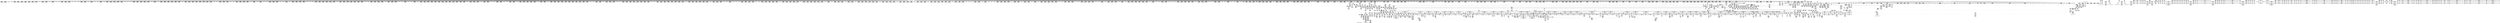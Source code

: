 digraph {
	CE0x3e42760 [shape=record,shape=Mrecord,label="{CE0x3e42760|2472:_%struct.cred*,_:_CRE_168,176_|*MultipleSource*|Function::task_sid&Arg::task::|security/selinux/hooks.c,208|Function::selinux_msg_queue_msgrcv&Arg::target::}"]
	CE0x3ef24c0 [shape=record,shape=Mrecord,label="{CE0x3ef24c0|rcu_lock_release:tmp6}"]
	CE0x3e479b0 [shape=record,shape=Mrecord,label="{CE0x3e479b0|rcu_read_unlock:tmp6|include/linux/rcupdate.h,933|*SummSink*}"]
	CE0x3ea5ba0 [shape=record,shape=Mrecord,label="{CE0x3ea5ba0|i64*_getelementptr_inbounds_(_4_x_i64_,_4_x_i64_*___llvm_gcov_ctr130,_i64_0,_i64_1)|*Constant*|*SummSink*}"]
	CE0x3f0e850 [shape=record,shape=Mrecord,label="{CE0x3f0e850|__rcu_read_unlock:tmp2|*SummSink*}"]
	CE0x3ea7ef0 [shape=record,shape=Mrecord,label="{CE0x3ea7ef0|__preempt_count_sub:entry|*SummSource*}"]
	CE0x3e19090 [shape=record,shape=Mrecord,label="{CE0x3e19090|2472:_%struct.cred*,_:_CRE_698,699_}"]
	CE0x3eaa540 [shape=record,shape=Mrecord,label="{CE0x3eaa540|rcu_read_lock:tmp9|include/linux/rcupdate.h,882|*SummSource*}"]
	CE0x3e66ea0 [shape=record,shape=Mrecord,label="{CE0x3e66ea0|2472:_%struct.cred*,_:_CRE_2664,2672_|*MultipleSource*|Function::task_sid&Arg::task::|security/selinux/hooks.c,208|Function::selinux_msg_queue_msgrcv&Arg::target::}"]
	CE0x3e65530 [shape=record,shape=Mrecord,label="{CE0x3e65530|2472:_%struct.cred*,_:_CRE_2535,2536_}"]
	CE0x3e15ce0 [shape=record,shape=Mrecord,label="{CE0x3e15ce0|i32_3|*Constant*|*SummSource*}"]
	CE0x3e07620 [shape=record,shape=Mrecord,label="{CE0x3e07620|rcu_read_lock:tmp3|*SummSink*}"]
	CE0x3e74210 [shape=record,shape=Mrecord,label="{CE0x3e74210|2472:_%struct.cred*,_:_CRE_3160,3164_|*MultipleSource*|Function::task_sid&Arg::task::|security/selinux/hooks.c,208|Function::selinux_msg_queue_msgrcv&Arg::target::}"]
	CE0x3e7efd0 [shape=record,shape=Mrecord,label="{CE0x3e7efd0|2472:_%struct.cred*,_:_CRE_6359,6360_}"]
	CE0x3ddea60 [shape=record,shape=Mrecord,label="{CE0x3ddea60|i32_16|*Constant*|*SummSource*}"]
	CE0x3ee4f50 [shape=record,shape=Mrecord,label="{CE0x3ee4f50|rcu_lock_acquire:tmp5|include/linux/rcupdate.h,418|*SummSink*}"]
	CE0x3f07de0 [shape=record,shape=Mrecord,label="{CE0x3f07de0|i64*_getelementptr_inbounds_(_4_x_i64_,_4_x_i64_*___llvm_gcov_ctr128,_i64_0,_i64_0)|*Constant*|*SummSource*}"]
	CE0x3ef2d90 [shape=record,shape=Mrecord,label="{CE0x3ef2d90|__preempt_count_sub:tmp6|./arch/x86/include/asm/preempt.h,78}"]
	CE0x3e8dbc0 [shape=record,shape=Mrecord,label="{CE0x3e8dbc0|cred_sid:tmp5|security/selinux/hooks.c,196|*SummSink*}"]
	CE0x3df24c0 [shape=record,shape=Mrecord,label="{CE0x3df24c0|selinux_msg_queue_msgrcv:call|security/selinux/hooks.c,5273}"]
	CE0x3e6a230 [shape=record,shape=Mrecord,label="{CE0x3e6a230|2472:_%struct.cred*,_:_CRE_2856,2864_|*MultipleSource*|Function::task_sid&Arg::task::|security/selinux/hooks.c,208|Function::selinux_msg_queue_msgrcv&Arg::target::}"]
	CE0x3e70280 [shape=record,shape=Mrecord,label="{CE0x3e70280|2472:_%struct.cred*,_:_CRE_2969,2970_}"]
	CE0x3e750f0 [shape=record,shape=Mrecord,label="{CE0x3e750f0|2472:_%struct.cred*,_:_CRE_5888,5896_|*MultipleSource*|Function::task_sid&Arg::task::|security/selinux/hooks.c,208|Function::selinux_msg_queue_msgrcv&Arg::target::}"]
	CE0x3e74650 [shape=record,shape=Mrecord,label="{CE0x3e74650|2472:_%struct.cred*,_:_CRE_3168,5856_|*MultipleSource*|Function::task_sid&Arg::task::|security/selinux/hooks.c,208|Function::selinux_msg_queue_msgrcv&Arg::target::}"]
	CE0x3e94b20 [shape=record,shape=Mrecord,label="{CE0x3e94b20|task_sid:tmp26|security/selinux/hooks.c,208|*SummSource*}"]
	CE0x3e4b9d0 [shape=record,shape=Mrecord,label="{CE0x3e4b9d0|rcu_read_lock:tmp2|*SummSource*}"]
	CE0x3eec1a0 [shape=record,shape=Mrecord,label="{CE0x3eec1a0|__rcu_read_lock:tmp|*SummSink*}"]
	CE0x3df5970 [shape=record,shape=Mrecord,label="{CE0x3df5970|avc_has_perm:auditdata|Function::avc_has_perm&Arg::auditdata::}"]
	CE0x3e60f00 [shape=record,shape=Mrecord,label="{CE0x3e60f00|2472:_%struct.cred*,_:_CRE_2248,2256_|*MultipleSource*|Function::task_sid&Arg::task::|security/selinux/hooks.c,208|Function::selinux_msg_queue_msgrcv&Arg::target::}"]
	CE0x3dde6b0 [shape=record,shape=Mrecord,label="{CE0x3dde6b0|avc_has_perm:tclass|Function::avc_has_perm&Arg::tclass::}"]
	CE0x3de4210 [shape=record,shape=Mrecord,label="{CE0x3de4210|i64*_getelementptr_inbounds_(_5_x_i64_,_5_x_i64_*___llvm_gcov_ctr309,_i64_0,_i64_0)|*Constant*|*SummSink*}"]
	CE0x3ed0a80 [shape=record,shape=Mrecord,label="{CE0x3ed0a80|i64*_getelementptr_inbounds_(_4_x_i64_,_4_x_i64_*___llvm_gcov_ctr128,_i64_0,_i64_3)|*Constant*|*SummSink*}"]
	CE0x3e0ec00 [shape=record,shape=Mrecord,label="{CE0x3e0ec00|2472:_%struct.cred*,_:_CRE_694,695_}"]
	CE0x3e75db0 [shape=record,shape=Mrecord,label="{CE0x3e75db0|2472:_%struct.cred*,_:_CRE_5936,5944_|*MultipleSource*|Function::task_sid&Arg::task::|security/selinux/hooks.c,208|Function::selinux_msg_queue_msgrcv&Arg::target::}"]
	CE0x3e45360 [shape=record,shape=Mrecord,label="{CE0x3e45360|rcu_read_lock:tmp1}"]
	CE0x3e70d30 [shape=record,shape=Mrecord,label="{CE0x3e70d30|2472:_%struct.cred*,_:_CRE_2984,2988_|*MultipleSource*|Function::task_sid&Arg::task::|security/selinux/hooks.c,208|Function::selinux_msg_queue_msgrcv&Arg::target::}"]
	CE0x3e4a420 [shape=record,shape=Mrecord,label="{CE0x3e4a420|i64*_getelementptr_inbounds_(_2_x_i64_,_2_x_i64_*___llvm_gcov_ctr131,_i64_0,_i64_1)|*Constant*|*SummSource*}"]
	CE0x3e792d0 [shape=record,shape=Mrecord,label="{CE0x3e792d0|2472:_%struct.cred*,_:_CRE_6256,6264_|*MultipleSource*|Function::task_sid&Arg::task::|security/selinux/hooks.c,208|Function::selinux_msg_queue_msgrcv&Arg::target::}"]
	CE0x3e91110 [shape=record,shape=Mrecord,label="{CE0x3e91110|i64*_getelementptr_inbounds_(_11_x_i64_,_11_x_i64_*___llvm_gcov_ctr132,_i64_0,_i64_1)|*Constant*}"]
	CE0x3e079f0 [shape=record,shape=Mrecord,label="{CE0x3e079f0|2472:_%struct.cred*,_:_CRE_424,428_|*MultipleSource*|Function::task_sid&Arg::task::|security/selinux/hooks.c,208|Function::selinux_msg_queue_msgrcv&Arg::target::}"]
	CE0x3dec460 [shape=record,shape=Mrecord,label="{CE0x3dec460|_call_void_rcu_read_lock()_#10,_!dbg_!27712|security/selinux/hooks.c,207}"]
	CE0x3eeac00 [shape=record,shape=Mrecord,label="{CE0x3eeac00|__rcu_read_unlock:tmp3|*SummSink*}"]
	CE0x3e9f330 [shape=record,shape=Mrecord,label="{CE0x3e9f330|task_sid:tmp11|security/selinux/hooks.c,208|*SummSource*}"]
	CE0x3deabf0 [shape=record,shape=Mrecord,label="{CE0x3deabf0|i32_0|*Constant*|*SummSink*}"]
	CE0x3ed0cf0 [shape=record,shape=Mrecord,label="{CE0x3ed0cf0|i64*_getelementptr_inbounds_(_4_x_i64_,_4_x_i64_*___llvm_gcov_ctr128,_i64_0,_i64_1)|*Constant*}"]
	CE0x3e07db0 [shape=record,shape=Mrecord,label="{CE0x3e07db0|2472:_%struct.cred*,_:_CRE_440,448_|*MultipleSource*|Function::task_sid&Arg::task::|security/selinux/hooks.c,208|Function::selinux_msg_queue_msgrcv&Arg::target::}"]
	CE0x3e39090 [shape=record,shape=Mrecord,label="{CE0x3e39090|_ret_i32_%rc.0,_!dbg_!27744|security/selinux/hooks.c,5287|*SummSource*}"]
	CE0x3e7bf20 [shape=record,shape=Mrecord,label="{CE0x3e7bf20|2472:_%struct.cred*,_:_CRE_6318,6319_}"]
	CE0x3e39800 [shape=record,shape=Mrecord,label="{CE0x3e39800|i8*_getelementptr_inbounds_(_25_x_i8_,_25_x_i8_*_.str3,_i32_0,_i32_0)|*Constant*}"]
	CE0x49488a0 [shape=record,shape=Mrecord,label="{CE0x49488a0|selinux_msg_queue_msgrcv:q_perm|security/selinux/hooks.c,5276|*SummSink*}"]
	CE0x3ebf150 [shape=record,shape=Mrecord,label="{CE0x3ebf150|rcu_read_lock:tmp20|include/linux/rcupdate.h,882|*SummSource*}"]
	CE0x3ed4df0 [shape=record,shape=Mrecord,label="{CE0x3ed4df0|rcu_read_unlock:tmp11|include/linux/rcupdate.h,933}"]
	CE0x3ea7370 [shape=record,shape=Mrecord,label="{CE0x3ea7370|GLOBAL:rcu_read_unlock.__warned|Global_var:rcu_read_unlock.__warned}"]
	CE0x3e98420 [shape=record,shape=Mrecord,label="{CE0x3e98420|rcu_read_unlock:tobool1|include/linux/rcupdate.h,933}"]
	CE0x3ee4970 [shape=record,shape=Mrecord,label="{CE0x3ee4970|__rcu_read_unlock:tmp6|include/linux/rcupdate.h,245|*SummSink*}"]
	CE0x3e471a0 [shape=record,shape=Mrecord,label="{CE0x3e471a0|2472:_%struct.cred*,_:_CRE_376,384_|*MultipleSource*|Function::task_sid&Arg::task::|security/selinux/hooks.c,208|Function::selinux_msg_queue_msgrcv&Arg::target::}"]
	CE0x3e09cc0 [shape=record,shape=Mrecord,label="{CE0x3e09cc0|80:_i32,_112:_i8*,_:_CRE_56,57_}"]
	CE0x3ea0ca0 [shape=record,shape=Mrecord,label="{CE0x3ea0ca0|task_sid:call|security/selinux/hooks.c,208|*SummSink*}"]
	CE0x3e61dd0 [shape=record,shape=Mrecord,label="{CE0x3e61dd0|2472:_%struct.cred*,_:_CRE_2312,2320_|*MultipleSource*|Function::task_sid&Arg::task::|security/selinux/hooks.c,208|Function::selinux_msg_queue_msgrcv&Arg::target::}"]
	CE0x3f3bbb0 [shape=record,shape=Mrecord,label="{CE0x3f3bbb0|_call_void_mcount()_#3}"]
	CE0x3e98760 [shape=record,shape=Mrecord,label="{CE0x3e98760|rcu_read_lock:do.body}"]
	CE0x3ea8c20 [shape=record,shape=Mrecord,label="{CE0x3ea8c20|GLOBAL:rcu_read_lock.__warned|Global_var:rcu_read_lock.__warned|*SummSource*}"]
	CE0x3e37560 [shape=record,shape=Mrecord,label="{CE0x3e37560|selinux_msg_queue_msgrcv:tmp13|security/selinux/hooks.c,5285}"]
	CE0x3e83b60 [shape=record,shape=Mrecord,label="{CE0x3e83b60|2472:_%struct.cred*,_:_CRE_6640,6644_|*MultipleSource*|Function::task_sid&Arg::task::|security/selinux/hooks.c,208|Function::selinux_msg_queue_msgrcv&Arg::target::}"]
	CE0x3e37060 [shape=record,shape=Mrecord,label="{CE0x3e37060|selinux_msg_queue_msgrcv:tmp12|security/selinux/hooks.c,5285|*SummSource*}"]
	CE0x3e143a0 [shape=record,shape=Mrecord,label="{CE0x3e143a0|selinux_msg_queue_msgrcv:tmp9|security/selinux/hooks.c,5284}"]
	CE0x3e78450 [shape=record,shape=Mrecord,label="{CE0x3e78450|2472:_%struct.cred*,_:_CRE_6200,6208_|*MultipleSource*|Function::task_sid&Arg::task::|security/selinux/hooks.c,208|Function::selinux_msg_queue_msgrcv&Arg::target::}"]
	CE0x3e6aab0 [shape=record,shape=Mrecord,label="{CE0x3e6aab0|2472:_%struct.cred*,_:_CRE_2880,2884_|*MultipleSource*|Function::task_sid&Arg::task::|security/selinux/hooks.c,208|Function::selinux_msg_queue_msgrcv&Arg::target::}"]
	CE0x3ef6b70 [shape=record,shape=Mrecord,label="{CE0x3ef6b70|__preempt_count_add:tmp2|*SummSink*}"]
	CE0x3e5eb30 [shape=record,shape=Mrecord,label="{CE0x3e5eb30|2472:_%struct.cred*,_:_CRE_2048,2052_|*MultipleSource*|Function::task_sid&Arg::task::|security/selinux/hooks.c,208|Function::selinux_msg_queue_msgrcv&Arg::target::}"]
	CE0x3f07d40 [shape=record,shape=Mrecord,label="{CE0x3f07d40|__rcu_read_unlock:tmp|*SummSource*}"]
	CE0x3dec4d0 [shape=record,shape=Mrecord,label="{CE0x3dec4d0|_call_void_rcu_read_lock()_#10,_!dbg_!27712|security/selinux/hooks.c,207|*SummSource*}"]
	CE0x3e814f0 [shape=record,shape=Mrecord,label="{CE0x3e814f0|2472:_%struct.cred*,_:_CRE_6488,6492_|*MultipleSource*|Function::task_sid&Arg::task::|security/selinux/hooks.c,208|Function::selinux_msg_queue_msgrcv&Arg::target::}"]
	CE0x3ecbcf0 [shape=record,shape=Mrecord,label="{CE0x3ecbcf0|rcu_read_unlock:tmp3|*SummSource*}"]
	CE0x3f0f390 [shape=record,shape=Mrecord,label="{CE0x3f0f390|__preempt_count_sub:tmp5|./arch/x86/include/asm/preempt.h,77}"]
	CE0x3e17570 [shape=record,shape=Mrecord,label="{CE0x3e17570|avc_has_perm:entry|*SummSink*}"]
	CE0x3e00570 [shape=record,shape=Mrecord,label="{CE0x3e00570|task_sid:bb|*SummSource*}"]
	CE0x3ef39c0 [shape=record,shape=Mrecord,label="{CE0x3ef39c0|i64*_getelementptr_inbounds_(_4_x_i64_,_4_x_i64_*___llvm_gcov_ctr133,_i64_0,_i64_0)|*Constant*|*SummSource*}"]
	CE0x3ea4180 [shape=record,shape=Mrecord,label="{CE0x3ea4180|rcu_read_unlock:tmp5|include/linux/rcupdate.h,933|*SummSink*}"]
	CE0x3ea25b0 [shape=record,shape=Mrecord,label="{CE0x3ea25b0|rcu_read_unlock:tmp2|*SummSource*}"]
	CE0x3e49f60 [shape=record,shape=Mrecord,label="{CE0x3e49f60|rcu_read_unlock:tmp4|include/linux/rcupdate.h,933}"]
	CE0x3e43100 [shape=record,shape=Mrecord,label="{CE0x3e43100|2472:_%struct.cred*,_:_CRE_8,16_|*MultipleSource*|Function::task_sid&Arg::task::|security/selinux/hooks.c,208|Function::selinux_msg_queue_msgrcv&Arg::target::}"]
	CE0x3e71e50 [shape=record,shape=Mrecord,label="{CE0x3e71e50|2472:_%struct.cred*,_:_CRE_3056,3064_|*MultipleSource*|Function::task_sid&Arg::task::|security/selinux/hooks.c,208|Function::selinux_msg_queue_msgrcv&Arg::target::}"]
	CE0x3e77980 [shape=record,shape=Mrecord,label="{CE0x3e77980|2472:_%struct.cred*,_:_CRE_6168,6176_|*MultipleSource*|Function::task_sid&Arg::task::|security/selinux/hooks.c,208|Function::selinux_msg_queue_msgrcv&Arg::target::}"]
	CE0x3ea7460 [shape=record,shape=Mrecord,label="{CE0x3ea7460|GLOBAL:rcu_lock_map|Global_var:rcu_lock_map|*SummSource*}"]
	CE0x3eeb340 [shape=record,shape=Mrecord,label="{CE0x3eeb340|i64*_getelementptr_inbounds_(_4_x_i64_,_4_x_i64_*___llvm_gcov_ctr130,_i64_0,_i64_3)|*Constant*}"]
	CE0x3f33ec0 [shape=record,shape=Mrecord,label="{CE0x3f33ec0|__preempt_count_add:tmp4|./arch/x86/include/asm/preempt.h,72|*SummSink*}"]
	CE0x3e5f490 [shape=record,shape=Mrecord,label="{CE0x3e5f490|2472:_%struct.cred*,_:_CRE_2076,2080_|*MultipleSource*|Function::task_sid&Arg::task::|security/selinux/hooks.c,208|Function::selinux_msg_queue_msgrcv&Arg::target::}"]
	CE0x3e7da70 [shape=record,shape=Mrecord,label="{CE0x3e7da70|2472:_%struct.cred*,_:_CRE_6341,6342_}"]
	CE0x3e4f5b0 [shape=record,shape=Mrecord,label="{CE0x3e4f5b0|cred_sid:tmp}"]
	CE0x3e69e50 [shape=record,shape=Mrecord,label="{CE0x3e69e50|2472:_%struct.cred*,_:_CRE_2840,2848_|*MultipleSource*|Function::task_sid&Arg::task::|security/selinux/hooks.c,208|Function::selinux_msg_queue_msgrcv&Arg::target::}"]
	CE0x3ea5f50 [shape=record,shape=Mrecord,label="{CE0x3ea5f50|i64*_getelementptr_inbounds_(_4_x_i64_,_4_x_i64_*___llvm_gcov_ctr129,_i64_0,_i64_3)|*Constant*}"]
	CE0x3ef56f0 [shape=record,shape=Mrecord,label="{CE0x3ef56f0|GLOBAL:__preempt_count|Global_var:__preempt_count|*SummSink*}"]
	CE0x3e80890 [shape=record,shape=Mrecord,label="{CE0x3e80890|2472:_%struct.cred*,_:_CRE_6464,6472_|*MultipleSource*|Function::task_sid&Arg::task::|security/selinux/hooks.c,208|Function::selinux_msg_queue_msgrcv&Arg::target::}"]
	CE0x3ec8ee0 [shape=record,shape=Mrecord,label="{CE0x3ec8ee0|rcu_lock_acquire:tmp|*SummSink*}"]
	CE0x3e3a6d0 [shape=record,shape=Mrecord,label="{CE0x3e3a6d0|i32_208|*Constant*|*SummSink*}"]
	CE0x3eecf00 [shape=record,shape=Mrecord,label="{CE0x3eecf00|i8*_undef|*Constant*}"]
	CE0x3f10ad0 [shape=record,shape=Mrecord,label="{CE0x3f10ad0|_call_void_mcount()_#3|*SummSink*}"]
	CE0x3ecfab0 [shape=record,shape=Mrecord,label="{CE0x3ecfab0|rcu_read_unlock:tmp|*SummSink*}"]
	CE0x3efef90 [shape=record,shape=Mrecord,label="{CE0x3efef90|i64*_getelementptr_inbounds_(_4_x_i64_,_4_x_i64_*___llvm_gcov_ctr135,_i64_0,_i64_3)|*Constant*}"]
	CE0x3e01660 [shape=record,shape=Mrecord,label="{CE0x3e01660|80:_i32,_112:_i8*,_:_CRE_128,136_|*MultipleSource*|security/selinux/hooks.c,5276|Function::selinux_msg_queue_msgrcv&Arg::msq::}"]
	CE0x3df16d0 [shape=record,shape=Mrecord,label="{CE0x3df16d0|80:_i32,_112:_i8*,_:_CRE_29,30_}"]
	CE0x3f0a440 [shape=record,shape=Mrecord,label="{CE0x3f0a440|rcu_lock_acquire:tmp7|*SummSink*}"]
	CE0x3ef7290 [shape=record,shape=Mrecord,label="{CE0x3ef7290|rcu_lock_release:indirectgoto|*SummSink*}"]
	CE0x3e88f70 [shape=record,shape=Mrecord,label="{CE0x3e88f70|task_sid:tmp15|security/selinux/hooks.c,208|*SummSource*}"]
	CE0x3ded750 [shape=record,shape=Mrecord,label="{CE0x3ded750|selinux_msg_queue_msgrcv:msq|Function::selinux_msg_queue_msgrcv&Arg::msq::}"]
	CE0x3e7b800 [shape=record,shape=Mrecord,label="{CE0x3e7b800|2472:_%struct.cred*,_:_CRE_6312,6313_}"]
	"CONST[source:0(mediator),value:0(static)][purpose:{operation}][SnkIdx:7]"
	CE0x3ee1280 [shape=record,shape=Mrecord,label="{CE0x3ee1280|_call_void_rcu_lock_release(%struct.lockdep_map*_rcu_lock_map)_#10,_!dbg_!27733|include/linux/rcupdate.h,935|*SummSource*}"]
	CE0x3ef8020 [shape=record,shape=Mrecord,label="{CE0x3ef8020|COLLAPSED:_GCMRE___llvm_gcov_ctr133_internal_global_4_x_i64_zeroinitializer:_elem_0:default:}"]
	CE0x3e86dd0 [shape=record,shape=Mrecord,label="{CE0x3e86dd0|2472:_%struct.cred*,_:_CRE_10624,10628_|*MultipleSource*|Function::task_sid&Arg::task::|security/selinux/hooks.c,208|Function::selinux_msg_queue_msgrcv&Arg::target::}"]
	CE0x3e7ae80 [shape=record,shape=Mrecord,label="{CE0x3e7ae80|2472:_%struct.cred*,_:_CRE_6304,6305_}"]
	CE0x3df0e90 [shape=record,shape=Mrecord,label="{CE0x3df0e90|80:_i32,_112:_i8*,_:_CRE_53,54_}"]
	CE0x3e7e060 [shape=record,shape=Mrecord,label="{CE0x3e7e060|2472:_%struct.cred*,_:_CRE_6346,6347_}"]
	CE0x3e6cab0 [shape=record,shape=Mrecord,label="{CE0x3e6cab0|2472:_%struct.cred*,_:_CRE_2922,2923_}"]
	CE0x3e41430 [shape=record,shape=Mrecord,label="{CE0x3e41430|__rcu_read_lock:entry|*SummSource*}"]
	CE0x3de1740 [shape=record,shape=Mrecord,label="{CE0x3de1740|selinux_msg_queue_msgrcv:target|Function::selinux_msg_queue_msgrcv&Arg::target::}"]
	CE0x3e3b610 [shape=record,shape=Mrecord,label="{CE0x3e3b610|rcu_read_lock:entry|*SummSource*}"]
	CE0x3e703b0 [shape=record,shape=Mrecord,label="{CE0x3e703b0|2472:_%struct.cred*,_:_CRE_2970,2971_}"]
	CE0x3e94680 [shape=record,shape=Mrecord,label="{CE0x3e94680|task_sid:tmp27|security/selinux/hooks.c,208}"]
	CE0x3e7c9d0 [shape=record,shape=Mrecord,label="{CE0x3e7c9d0|2472:_%struct.cred*,_:_CRE_6327,6328_}"]
	CE0x3ea60c0 [shape=record,shape=Mrecord,label="{CE0x3ea60c0|i64*_getelementptr_inbounds_(_4_x_i64_,_4_x_i64_*___llvm_gcov_ctr129,_i64_0,_i64_3)|*Constant*|*SummSink*}"]
	CE0x3e33d20 [shape=record,shape=Mrecord,label="{CE0x3e33d20|i64_7|*Constant*|*SummSource*}"]
	CE0x3e64710 [shape=record,shape=Mrecord,label="{CE0x3e64710|2472:_%struct.cred*,_:_CRE_2521,2522_}"]
	CE0x3e96070 [shape=record,shape=Mrecord,label="{CE0x3e96070|cred_sid:cred|Function::cred_sid&Arg::cred::}"]
	CE0x3ee1de0 [shape=record,shape=Mrecord,label="{CE0x3ee1de0|rcu_lock_release:entry|*SummSink*}"]
	CE0x3dddf80 [shape=record,shape=Mrecord,label="{CE0x3dddf80|80:_i32,_112:_i8*,_:_CRE_25,26_}"]
	CE0x3ea9c20 [shape=record,shape=Mrecord,label="{CE0x3ea9c20|rcu_read_lock:tobool1|include/linux/rcupdate.h,882|*SummSource*}"]
	CE0x3ecc2d0 [shape=record,shape=Mrecord,label="{CE0x3ecc2d0|i64*_getelementptr_inbounds_(_4_x_i64_,_4_x_i64_*___llvm_gcov_ctr128,_i64_0,_i64_3)|*Constant*}"]
	CE0x3e52440 [shape=record,shape=Mrecord,label="{CE0x3e52440|2472:_%struct.cred*,_:_CRE_608,616_|*MultipleSource*|Function::task_sid&Arg::task::|security/selinux/hooks.c,208|Function::selinux_msg_queue_msgrcv&Arg::target::}"]
	CE0x3e65620 [shape=record,shape=Mrecord,label="{CE0x3e65620|2472:_%struct.cred*,_:_CRE_2536,2544_|*MultipleSource*|Function::task_sid&Arg::task::|security/selinux/hooks.c,208|Function::selinux_msg_queue_msgrcv&Arg::target::}"]
	CE0x3e6ebf0 [shape=record,shape=Mrecord,label="{CE0x3e6ebf0|2472:_%struct.cred*,_:_CRE_2950,2951_}"]
	CE0x3ed4900 [shape=record,shape=Mrecord,label="{CE0x3ed4900|i64*_getelementptr_inbounds_(_4_x_i64_,_4_x_i64_*___llvm_gcov_ctr133,_i64_0,_i64_1)|*Constant*}"]
	CE0x3f4fc50 [shape=record,shape=Mrecord,label="{CE0x3f4fc50|__preempt_count_sub:tmp}"]
	CE0x3e52d70 [shape=record,shape=Mrecord,label="{CE0x3e52d70|2472:_%struct.cred*,_:_CRE_644,648_|*MultipleSource*|Function::task_sid&Arg::task::|security/selinux/hooks.c,208|Function::selinux_msg_queue_msgrcv&Arg::target::}"]
	CE0x3e03660 [shape=record,shape=Mrecord,label="{CE0x3e03660|80:_i32,_112:_i8*,_:_CRE_22,23_}"]
	CE0x3ea9cb0 [shape=record,shape=Mrecord,label="{CE0x3ea9cb0|rcu_read_lock:tobool1|include/linux/rcupdate.h,882|*SummSink*}"]
	CE0x3de13c0 [shape=record,shape=Mrecord,label="{CE0x3de13c0|task_sid:land.lhs.true|*SummSink*}"]
	CE0x3e03360 [shape=record,shape=Mrecord,label="{CE0x3e03360|80:_i32,_112:_i8*,_:_CRE_40,41_}"]
	CE0x3e53130 [shape=record,shape=Mrecord,label="{CE0x3e53130|2472:_%struct.cred*,_:_CRE_652,656_|*MultipleSource*|Function::task_sid&Arg::task::|security/selinux/hooks.c,208|Function::selinux_msg_queue_msgrcv&Arg::target::}"]
	CE0x3ee3ed0 [shape=record,shape=Mrecord,label="{CE0x3ee3ed0|__rcu_read_lock:bb}"]
	CE0x3e7e780 [shape=record,shape=Mrecord,label="{CE0x3e7e780|2472:_%struct.cred*,_:_CRE_6352,6353_}"]
	CE0x3e6d0a0 [shape=record,shape=Mrecord,label="{CE0x3e6d0a0|2472:_%struct.cred*,_:_CRE_2927,2928_}"]
	CE0x3ed8f70 [shape=record,shape=Mrecord,label="{CE0x3ed8f70|rcu_lock_acquire:tmp3|*SummSink*}"]
	CE0x3ee04f0 [shape=record,shape=Mrecord,label="{CE0x3ee04f0|i64*_getelementptr_inbounds_(_11_x_i64_,_11_x_i64_*___llvm_gcov_ctr132,_i64_0,_i64_10)|*Constant*|*SummSource*}"]
	CE0x3ead5e0 [shape=record,shape=Mrecord,label="{CE0x3ead5e0|rcu_read_lock:tmp15|include/linux/rcupdate.h,882|*SummSource*}"]
	CE0x3e70150 [shape=record,shape=Mrecord,label="{CE0x3e70150|2472:_%struct.cred*,_:_CRE_2968,2969_}"]
	CE0x3e97f90 [shape=record,shape=Mrecord,label="{CE0x3e97f90|rcu_read_lock:land.lhs.true|*SummSink*}"]
	CE0x3edcd00 [shape=record,shape=Mrecord,label="{CE0x3edcd00|i64*_getelementptr_inbounds_(_11_x_i64_,_11_x_i64_*___llvm_gcov_ctr132,_i64_0,_i64_9)|*Constant*}"]
	CE0x3e4e2d0 [shape=record,shape=Mrecord,label="{CE0x3e4e2d0|COLLAPSED:_GCMRE___llvm_gcov_ctr131_internal_global_2_x_i64_zeroinitializer:_elem_0:default:}"]
	CE0x3e47590 [shape=record,shape=Mrecord,label="{CE0x3e47590|rcu_lock_acquire:entry|*SummSource*}"]
	CE0x3e93470 [shape=record,shape=Mrecord,label="{CE0x3e93470|i64*_getelementptr_inbounds_(_13_x_i64_,_13_x_i64_*___llvm_gcov_ctr126,_i64_0,_i64_11)|*Constant*}"]
	CE0x3ea3230 [shape=record,shape=Mrecord,label="{CE0x3ea3230|GLOBAL:rcu_lock_acquire|*Constant*}"]
	CE0x3eacd30 [shape=record,shape=Mrecord,label="{CE0x3eacd30|rcu_read_lock:tmp13|include/linux/rcupdate.h,882|*SummSink*}"]
	CE0x3e64db0 [shape=record,shape=Mrecord,label="{CE0x3e64db0|2472:_%struct.cred*,_:_CRE_2527,2528_}"]
	CE0x3ea4930 [shape=record,shape=Mrecord,label="{CE0x3ea4930|128:_i8*,_:_CRE_128,136_|*MultipleSource*|Function::cred_sid&Arg::cred::|*LoadInst*|security/selinux/hooks.c,208|security/selinux/hooks.c,196}"]
	CE0x3e101b0 [shape=record,shape=Mrecord,label="{CE0x3e101b0|i8_1|*Constant*|*SummSource*}"]
	CE0x3df5650 [shape=record,shape=Mrecord,label="{CE0x3df5650|avc_has_perm:requested|Function::avc_has_perm&Arg::requested::}"]
	CE0x3ecf2d0 [shape=record,shape=Mrecord,label="{CE0x3ecf2d0|rcu_read_unlock:call|include/linux/rcupdate.h,933|*SummSource*}"]
	CE0x3e4fc70 [shape=record,shape=Mrecord,label="{CE0x3e4fc70|rcu_lock_acquire:entry}"]
	CE0x3ecafe0 [shape=record,shape=Mrecord,label="{CE0x3ecafe0|_call_void_mcount()_#3|*SummSource*}"]
	CE0x3e3bf70 [shape=record,shape=Mrecord,label="{CE0x3e3bf70|2472:_%struct.cred*,_:_CRE_392,400_|*MultipleSource*|Function::task_sid&Arg::task::|security/selinux/hooks.c,208|Function::selinux_msg_queue_msgrcv&Arg::target::}"]
	"CONST[source:1(input),value:2(dynamic)][purpose:{subject}][SrcIdx:4]"
	CE0x3e7ce90 [shape=record,shape=Mrecord,label="{CE0x3e7ce90|2472:_%struct.cred*,_:_CRE_6331,6332_}"]
	CE0x3e73330 [shape=record,shape=Mrecord,label="{CE0x3e73330|2472:_%struct.cred*,_:_CRE_3120,3128_|*MultipleSource*|Function::task_sid&Arg::task::|security/selinux/hooks.c,208|Function::selinux_msg_queue_msgrcv&Arg::target::}"]
	CE0x3e18e20 [shape=record,shape=Mrecord,label="{CE0x3e18e20|avc_has_perm:tsid|Function::avc_has_perm&Arg::tsid::}"]
	CE0x3e81d70 [shape=record,shape=Mrecord,label="{CE0x3e81d70|2472:_%struct.cred*,_:_CRE_6520,6528_|*MultipleSource*|Function::task_sid&Arg::task::|security/selinux/hooks.c,208|Function::selinux_msg_queue_msgrcv&Arg::target::}"]
	CE0x3ee3b00 [shape=record,shape=Mrecord,label="{CE0x3ee3b00|_ret_void,_!dbg_!27717|include/linux/rcupdate.h,245|*SummSink*}"]
	CE0x3ea8260 [shape=record,shape=Mrecord,label="{CE0x3ea8260|__rcu_read_lock:tmp2}"]
	CE0x3e66180 [shape=record,shape=Mrecord,label="{CE0x3e66180|2472:_%struct.cred*,_:_CRE_2596,2598_|*MultipleSource*|Function::task_sid&Arg::task::|security/selinux/hooks.c,208|Function::selinux_msg_queue_msgrcv&Arg::target::}"]
	CE0x3eca3d0 [shape=record,shape=Mrecord,label="{CE0x3eca3d0|rcu_read_unlock:tmp15|include/linux/rcupdate.h,933|*SummSource*}"]
	CE0x3e5e1d0 [shape=record,shape=Mrecord,label="{CE0x3e5e1d0|2472:_%struct.cred*,_:_CRE_2020,2032_|*MultipleSource*|Function::task_sid&Arg::task::|security/selinux/hooks.c,208|Function::selinux_msg_queue_msgrcv&Arg::target::}"]
	CE0x3e74cb0 [shape=record,shape=Mrecord,label="{CE0x3e74cb0|2472:_%struct.cred*,_:_CRE_5872,5880_|*MultipleSource*|Function::task_sid&Arg::task::|security/selinux/hooks.c,208|Function::selinux_msg_queue_msgrcv&Arg::target::}"]
	CE0x3dec590 [shape=record,shape=Mrecord,label="{CE0x3dec590|_call_void_rcu_read_lock()_#10,_!dbg_!27712|security/selinux/hooks.c,207|*SummSink*}"]
	CE0x3e64920 [shape=record,shape=Mrecord,label="{CE0x3e64920|2472:_%struct.cred*,_:_CRE_2522,2523_}"]
	CE0x3e709a0 [shape=record,shape=Mrecord,label="{CE0x3e709a0|2472:_%struct.cred*,_:_CRE_2975,2976_}"]
	CE0x3e94ab0 [shape=record,shape=Mrecord,label="{CE0x3e94ab0|i64*_getelementptr_inbounds_(_13_x_i64_,_13_x_i64_*___llvm_gcov_ctr126,_i64_0,_i64_12)|*Constant*|*SummSink*}"]
	CE0x3e4bcd0 [shape=record,shape=Mrecord,label="{CE0x3e4bcd0|rcu_read_lock:tmp3}"]
	CE0x3ef0e70 [shape=record,shape=Mrecord,label="{CE0x3ef0e70|i64*_getelementptr_inbounds_(_4_x_i64_,_4_x_i64_*___llvm_gcov_ctr130,_i64_0,_i64_0)|*Constant*|*SummSource*}"]
	CE0x3ee5d60 [shape=record,shape=Mrecord,label="{CE0x3ee5d60|__rcu_read_lock:tmp|*SummSource*}"]
	CE0x3e3d050 [shape=record,shape=Mrecord,label="{CE0x3e3d050|2472:_%struct.cred*,_:_CRE_272,280_|*MultipleSource*|Function::task_sid&Arg::task::|security/selinux/hooks.c,208|Function::selinux_msg_queue_msgrcv&Arg::target::}"]
	CE0x3e52260 [shape=record,shape=Mrecord,label="{CE0x3e52260|2472:_%struct.cred*,_:_CRE_600,608_|*MultipleSource*|Function::task_sid&Arg::task::|security/selinux/hooks.c,208|Function::selinux_msg_queue_msgrcv&Arg::target::}"]
	CE0x3e5c400 [shape=record,shape=Mrecord,label="{CE0x3e5c400|rcu_read_lock:tmp18|include/linux/rcupdate.h,882|*SummSink*}"]
	CE0x3ef5e00 [shape=record,shape=Mrecord,label="{CE0x3ef5e00|__rcu_read_unlock:bb|*SummSink*}"]
	CE0x3e90cf0 [shape=record,shape=Mrecord,label="{CE0x3e90cf0|__rcu_read_lock:tmp4|include/linux/rcupdate.h,239|*SummSource*}"]
	CE0x3e8e130 [shape=record,shape=Mrecord,label="{CE0x3e8e130|cred_sid:sid|security/selinux/hooks.c,197|*SummSource*}"]
	CE0x3f0e7e0 [shape=record,shape=Mrecord,label="{CE0x3f0e7e0|__rcu_read_unlock:tmp2|*SummSource*}"]
	CE0x3e0a4d0 [shape=record,shape=Mrecord,label="{CE0x3e0a4d0|selinux_msg_queue_msgrcv:msg|Function::selinux_msg_queue_msgrcv&Arg::msg::|*SummSink*}"]
	CE0x3df6b80 [shape=record,shape=Mrecord,label="{CE0x3df6b80|2472:_%struct.cred*,_:_CRE_460,464_|*MultipleSource*|Function::task_sid&Arg::task::|security/selinux/hooks.c,208|Function::selinux_msg_queue_msgrcv&Arg::target::}"]
	CE0x3e18450 [shape=record,shape=Mrecord,label="{CE0x3e18450|4:_i32,_:_CRE_4,8_|*MultipleSource*|security/selinux/hooks.c,5276|security/selinux/hooks.c,5276|security/selinux/hooks.c,5282}"]
	CE0x3f09f70 [shape=record,shape=Mrecord,label="{CE0x3f09f70|rcu_lock_acquire:tmp6|*SummSink*}"]
	CE0x3df5b30 [shape=record,shape=Mrecord,label="{CE0x3df5b30|avc_has_perm:auditdata|Function::avc_has_perm&Arg::auditdata::|*SummSink*}"]
	CE0x3ef5310 [shape=record,shape=Mrecord,label="{CE0x3ef5310|__preempt_count_add:do.end|*SummSource*}"]
	CE0x3e8edd0 [shape=record,shape=Mrecord,label="{CE0x3e8edd0|cred_sid:tmp6|security/selinux/hooks.c,197}"]
	CE0x3e04920 [shape=record,shape=Mrecord,label="{CE0x3e04920|2472:_%struct.cred*,_:_CRE_352,360_|*MultipleSource*|Function::task_sid&Arg::task::|security/selinux/hooks.c,208|Function::selinux_msg_queue_msgrcv&Arg::target::}"]
	CE0x3e45820 [shape=record,shape=Mrecord,label="{CE0x3e45820|2472:_%struct.cred*,_:_CRE_200,208_|*MultipleSource*|Function::task_sid&Arg::task::|security/selinux/hooks.c,208|Function::selinux_msg_queue_msgrcv&Arg::target::}"]
	CE0x3eab690 [shape=record,shape=Mrecord,label="{CE0x3eab690|rcu_read_lock:call3|include/linux/rcupdate.h,882}"]
	CE0x3e18a10 [shape=record,shape=Mrecord,label="{CE0x3e18a10|i32_(i32,_i32,_i16,_i32,_%struct.common_audit_data*)*_bitcast_(i32_(i32,_i32,_i16,_i32,_%struct.common_audit_data.495*)*_avc_has_perm_to_i32_(i32,_i32,_i16,_i32,_%struct.common_audit_data*)*)|*Constant*}"]
	CE0x3df6f40 [shape=record,shape=Mrecord,label="{CE0x3df6f40|2472:_%struct.cred*,_:_CRE_472,480_|*MultipleSource*|Function::task_sid&Arg::task::|security/selinux/hooks.c,208|Function::selinux_msg_queue_msgrcv&Arg::target::}"]
	CE0x3e3c150 [shape=record,shape=Mrecord,label="{CE0x3e3c150|2472:_%struct.cred*,_:_CRE_400,408_|*MultipleSource*|Function::task_sid&Arg::task::|security/selinux/hooks.c,208|Function::selinux_msg_queue_msgrcv&Arg::target::}"]
	CE0x3debe20 [shape=record,shape=Mrecord,label="{CE0x3debe20|rcu_read_lock:entry}"]
	CE0x3e9ddf0 [shape=record,shape=Mrecord,label="{CE0x3e9ddf0|i64_4|*Constant*|*SummSource*}"]
	CE0x3e03ca0 [shape=record,shape=Mrecord,label="{CE0x3e03ca0|selinux_msg_queue_msgrcv:msq|Function::selinux_msg_queue_msgrcv&Arg::msq::|*SummSource*}"]
	CE0x3e6d7c0 [shape=record,shape=Mrecord,label="{CE0x3e6d7c0|2472:_%struct.cred*,_:_CRE_2933,2934_}"]
	CE0x3df33c0 [shape=record,shape=Mrecord,label="{CE0x3df33c0|selinux_msg_queue_msgrcv:type2|security/selinux/hooks.c,5279|*SummSink*}"]
	CE0x3e04ac0 [shape=record,shape=Mrecord,label="{CE0x3e04ac0|_call_void___rcu_read_lock()_#10,_!dbg_!27710|include/linux/rcupdate.h,879|*SummSink*}"]
	CE0x3e36ff0 [shape=record,shape=Mrecord,label="{CE0x3e36ff0|selinux_msg_queue_msgrcv:tmp12|security/selinux/hooks.c,5285}"]
	CE0x3ef9280 [shape=record,shape=Mrecord,label="{CE0x3ef9280|i64_1|*Constant*}"]
	CE0x3e08cb0 [shape=record,shape=Mrecord,label="{CE0x3e08cb0|80:_i32,_112:_i8*,_:_CRE_144,152_|*MultipleSource*|security/selinux/hooks.c,5276|Function::selinux_msg_queue_msgrcv&Arg::msq::}"]
	CE0x3ee2f20 [shape=record,shape=Mrecord,label="{CE0x3ee2f20|GLOBAL:__rcu_read_unlock|*Constant*|*SummSource*}"]
	CE0x3eb08c0 [shape=record,shape=Mrecord,label="{CE0x3eb08c0|i64*_getelementptr_inbounds_(_4_x_i64_,_4_x_i64_*___llvm_gcov_ctr129,_i64_0,_i64_2)|*Constant*|*SummSource*}"]
	CE0x3e19af0 [shape=record,shape=Mrecord,label="{CE0x3e19af0|2472:_%struct.cred*,_:_CRE_736,744_|*MultipleSource*|Function::task_sid&Arg::task::|security/selinux/hooks.c,208|Function::selinux_msg_queue_msgrcv&Arg::target::}"]
	CE0x3e834d0 [shape=record,shape=Mrecord,label="{CE0x3e834d0|2472:_%struct.cred*,_:_CRE_6616,6624_|*MultipleSource*|Function::task_sid&Arg::task::|security/selinux/hooks.c,208|Function::selinux_msg_queue_msgrcv&Arg::target::}"]
	CE0x3e3af80 [shape=record,shape=Mrecord,label="{CE0x3e3af80|i64*_getelementptr_inbounds_(_13_x_i64_,_13_x_i64_*___llvm_gcov_ctr126,_i64_0,_i64_9)|*Constant*|*SummSource*}"]
	CE0x3e64530 [shape=record,shape=Mrecord,label="{CE0x3e64530|2472:_%struct.cred*,_:_CRE_2520,2521_}"]
	CE0x3e95cc0 [shape=record,shape=Mrecord,label="{CE0x3e95cc0|GLOBAL:cred_sid|*Constant*|*SummSink*}"]
	CE0x3e860b0 [shape=record,shape=Mrecord,label="{CE0x3e860b0|2472:_%struct.cred*,_:_CRE_10584,10592_|*MultipleSource*|Function::task_sid&Arg::task::|security/selinux/hooks.c,208|Function::selinux_msg_queue_msgrcv&Arg::target::}"]
	CE0x3e13f40 [shape=record,shape=Mrecord,label="{CE0x3e13f40|i64_0|*Constant*|*SummSource*}"]
	CE0x3e7ac20 [shape=record,shape=Mrecord,label="{CE0x3e7ac20|2472:_%struct.cred*,_:_CRE_6302,6303_}"]
	CE0x3de2250 [shape=record,shape=Mrecord,label="{CE0x3de2250|selinux_msg_queue_msgrcv:entry|*SummSource*}"]
	CE0x3e19380 [shape=record,shape=Mrecord,label="{CE0x3e19380|2472:_%struct.cred*,_:_CRE_702,703_}"]
	CE0x3e00750 [shape=record,shape=Mrecord,label="{CE0x3e00750|i64*_getelementptr_inbounds_(_13_x_i64_,_13_x_i64_*___llvm_gcov_ctr126,_i64_0,_i64_0)|*Constant*}"]
	CE0x3e36c60 [shape=record,shape=Mrecord,label="{CE0x3e36c60|selinux_msg_queue_msgrcv:tmp15|security/selinux/hooks.c,5287|*SummSink*}"]
	CE0x3e82c80 [shape=record,shape=Mrecord,label="{CE0x3e82c80|2472:_%struct.cred*,_:_CRE_6576,6584_|*MultipleSource*|Function::task_sid&Arg::task::|security/selinux/hooks.c,208|Function::selinux_msg_queue_msgrcv&Arg::target::}"]
	CE0x3e0d650 [shape=record,shape=Mrecord,label="{CE0x3e0d650|selinux_msg_queue_msgrcv:u|security/selinux/hooks.c,5280|*SummSink*}"]
	CE0x3e75310 [shape=record,shape=Mrecord,label="{CE0x3e75310|2472:_%struct.cred*,_:_CRE_5896,5904_|*MultipleSource*|Function::task_sid&Arg::task::|security/selinux/hooks.c,208|Function::selinux_msg_queue_msgrcv&Arg::target::}"]
	CE0x3df4390 [shape=record,shape=Mrecord,label="{CE0x3df4390|80:_i32,_112:_i8*,_:_CRE_47,48_}"]
	CE0x3e62b20 [shape=record,shape=Mrecord,label="{CE0x3e62b20|2472:_%struct.cred*,_:_CRE_2368,2376_|*MultipleSource*|Function::task_sid&Arg::task::|security/selinux/hooks.c,208|Function::selinux_msg_queue_msgrcv&Arg::target::}"]
	CE0x3edcd70 [shape=record,shape=Mrecord,label="{CE0x3edcd70|i64*_getelementptr_inbounds_(_11_x_i64_,_11_x_i64_*___llvm_gcov_ctr132,_i64_0,_i64_9)|*Constant*|*SummSource*}"]
	CE0x3edc340 [shape=record,shape=Mrecord,label="{CE0x3edc340|i32_934|*Constant*|*SummSink*}"]
	CE0x3e42c30 [shape=record,shape=Mrecord,label="{CE0x3e42c30|_call_void_mcount()_#3|*SummSource*}"]
	CE0x3e79960 [shape=record,shape=Mrecord,label="{CE0x3e79960|2472:_%struct.cred*,_:_CRE_6288,6289_}"]
	CE0x3e6e990 [shape=record,shape=Mrecord,label="{CE0x3e6e990|2472:_%struct.cred*,_:_CRE_2948,2949_}"]
	CE0x3deb1b0 [shape=record,shape=Mrecord,label="{CE0x3deb1b0|selinux_msg_queue_msgrcv:tmp|*SummSink*}"]
	CE0x3df4860 [shape=record,shape=Mrecord,label="{CE0x3df4860|80:_i32,_112:_i8*,_:_CRE_59,60_}"]
	CE0x3e1a160 [shape=record,shape=Mrecord,label="{CE0x3e1a160|avc_has_perm:tsid|Function::avc_has_perm&Arg::tsid::|*SummSink*}"]
	CE0x3e6fb60 [shape=record,shape=Mrecord,label="{CE0x3e6fb60|2472:_%struct.cred*,_:_CRE_2963,2964_}"]
	CE0x3e3d230 [shape=record,shape=Mrecord,label="{CE0x3e3d230|2472:_%struct.cred*,_:_CRE_280,288_|*MultipleSource*|Function::task_sid&Arg::task::|security/selinux/hooks.c,208|Function::selinux_msg_queue_msgrcv&Arg::target::}"]
	"CONST[source:0(mediator),value:2(dynamic)][purpose:{subject}][SnkIdx:4]"
	CE0x3e96600 [shape=record,shape=Mrecord,label="{CE0x3e96600|_ret_i32_%tmp6,_!dbg_!27716|security/selinux/hooks.c,197|*SummSource*}"]
	CE0x3ecd390 [shape=record,shape=Mrecord,label="{CE0x3ecd390|rcu_read_unlock:tmp3}"]
	CE0x3ef7030 [shape=record,shape=Mrecord,label="{CE0x3ef7030|__preempt_count_add:tmp6|./arch/x86/include/asm/preempt.h,73}"]
	CE0x3df8940 [shape=record,shape=Mrecord,label="{CE0x3df8940|i32_(i32,_i32,_i16,_i32,_%struct.common_audit_data*)*_bitcast_(i32_(i32,_i32,_i16,_i32,_%struct.common_audit_data.495*)*_avc_has_perm_to_i32_(i32,_i32,_i16,_i32,_%struct.common_audit_data*)*)|*Constant*|*SummSource*}"]
	CE0x3dfa4b0 [shape=record,shape=Mrecord,label="{CE0x3dfa4b0|_call_void_lockdep_rcu_suspicious(i8*_getelementptr_inbounds_(_25_x_i8_,_25_x_i8_*_.str45,_i32_0,_i32_0),_i32_883,_i8*_getelementptr_inbounds_(_42_x_i8_,_42_x_i8_*_.str46,_i32_0,_i32_0))_#10,_!dbg_!27728|include/linux/rcupdate.h,882|*SummSink*}"]
	CE0x3e113d0 [shape=record,shape=Mrecord,label="{CE0x3e113d0|2472:_%struct.cred*,_:_CRE_784,1808_|*MultipleSource*|Function::task_sid&Arg::task::|security/selinux/hooks.c,208|Function::selinux_msg_queue_msgrcv&Arg::target::}"]
	CE0x3e7bb90 [shape=record,shape=Mrecord,label="{CE0x3e7bb90|2472:_%struct.cred*,_:_CRE_6315,6316_}"]
	CE0x3ee3df0 [shape=record,shape=Mrecord,label="{CE0x3ee3df0|__rcu_read_lock:do.end|*SummSink*}"]
	CE0x3e62940 [shape=record,shape=Mrecord,label="{CE0x3e62940|2472:_%struct.cred*,_:_CRE_2360,2368_|*MultipleSource*|Function::task_sid&Arg::task::|security/selinux/hooks.c,208|Function::selinux_msg_queue_msgrcv&Arg::target::}"]
	CE0x3e6c5f0 [shape=record,shape=Mrecord,label="{CE0x3e6c5f0|2472:_%struct.cred*,_:_CRE_2918,2919_}"]
	CE0x3dec930 [shape=record,shape=Mrecord,label="{CE0x3dec930|__rcu_read_lock:entry}"]
	CE0x3ec9650 [shape=record,shape=Mrecord,label="{CE0x3ec9650|rcu_read_unlock:tmp14|include/linux/rcupdate.h,933|*SummSource*}"]
	CE0x3e07580 [shape=record,shape=Mrecord,label="{CE0x3e07580|rcu_read_lock:tmp3|*SummSource*}"]
	CE0x3ed5240 [shape=record,shape=Mrecord,label="{CE0x3ed5240|_call_void___preempt_count_sub(i32_1)_#10,_!dbg_!27715|include/linux/rcupdate.h,244|*SummSource*}"]
	CE0x3ea3f40 [shape=record,shape=Mrecord,label="{CE0x3ea3f40|GLOBAL:__llvm_gcov_ctr132|Global_var:__llvm_gcov_ctr132|*SummSink*}"]
	CE0x3e0e8d0 [shape=record,shape=Mrecord,label="{CE0x3e0e8d0|2472:_%struct.cred*,_:_CRE_690,691_}"]
	CE0x3f0d390 [shape=record,shape=Mrecord,label="{CE0x3f0d390|_call_void_mcount()_#3|*SummSink*}"]
	CE0x3e4a690 [shape=record,shape=Mrecord,label="{CE0x3e4a690|rcu_read_lock:tmp6|include/linux/rcupdate.h,882}"]
	CE0x3ed6750 [shape=record,shape=Mrecord,label="{CE0x3ed6750|rcu_lock_acquire:tmp2|*SummSource*}"]
	CE0x3df9c10 [shape=record,shape=Mrecord,label="{CE0x3df9c10|i8_1|*Constant*}"]
	CE0x3df0490 [shape=record,shape=Mrecord,label="{CE0x3df0490|_call_void_mcount()_#3|*SummSink*}"]
	CE0x3f08ca0 [shape=record,shape=Mrecord,label="{CE0x3f08ca0|i64*_getelementptr_inbounds_(_4_x_i64_,_4_x_i64_*___llvm_gcov_ctr128,_i64_0,_i64_2)|*Constant*}"]
	CE0x3f0b710 [shape=record,shape=Mrecord,label="{CE0x3f0b710|rcu_lock_acquire:indirectgoto}"]
	CE0x3e68700 [shape=record,shape=Mrecord,label="{CE0x3e68700|2472:_%struct.cred*,_:_CRE_2752,2760_|*MultipleSource*|Function::task_sid&Arg::task::|security/selinux/hooks.c,208|Function::selinux_msg_queue_msgrcv&Arg::target::}"]
	CE0x3e916e0 [shape=record,shape=Mrecord,label="{CE0x3e916e0|rcu_read_unlock:do.body}"]
	CE0x3e3e4b0 [shape=record,shape=Mrecord,label="{CE0x3e3e4b0|task_sid:real_cred|security/selinux/hooks.c,208|*SummSource*}"]
	CE0x3e4a190 [shape=record,shape=Mrecord,label="{CE0x3e4a190|i64*_getelementptr_inbounds_(_2_x_i64_,_2_x_i64_*___llvm_gcov_ctr131,_i64_0,_i64_1)|*Constant*}"]
	CE0x3e7cb00 [shape=record,shape=Mrecord,label="{CE0x3e7cb00|2472:_%struct.cred*,_:_CRE_6328,6329_}"]
	CE0x3f0c260 [shape=record,shape=Mrecord,label="{CE0x3f0c260|i64*_getelementptr_inbounds_(_4_x_i64_,_4_x_i64_*___llvm_gcov_ctr135,_i64_0,_i64_1)|*Constant*|*SummSource*}"]
	CE0x3ed3ba0 [shape=record,shape=Mrecord,label="{CE0x3ed3ba0|rcu_read_unlock:tmp|*SummSource*}"]
	CE0x3e67800 [shape=record,shape=Mrecord,label="{CE0x3e67800|2472:_%struct.cred*,_:_CRE_2696,2704_|*MultipleSource*|Function::task_sid&Arg::task::|security/selinux/hooks.c,208|Function::selinux_msg_queue_msgrcv&Arg::target::}"]
	CE0x3eec0c0 [shape=record,shape=Mrecord,label="{CE0x3eec0c0|void_(i32*,_i32,_i32*)*_asm_addl_$1,_%gs:$0_,_*m,ri,*m,_dirflag_,_fpsr_,_flags_}"]
	CE0x3e07f90 [shape=record,shape=Mrecord,label="{CE0x3e07f90|2472:_%struct.cred*,_:_CRE_448,456_|*MultipleSource*|Function::task_sid&Arg::task::|security/selinux/hooks.c,208|Function::selinux_msg_queue_msgrcv&Arg::target::}"]
	CE0x3e41060 [shape=record,shape=Mrecord,label="{CE0x3e41060|2472:_%struct.cred*,_:_CRE_256,264_|*MultipleSource*|Function::task_sid&Arg::task::|security/selinux/hooks.c,208|Function::selinux_msg_queue_msgrcv&Arg::target::}"]
	CE0x3e695a0 [shape=record,shape=Mrecord,label="{CE0x3e695a0|2472:_%struct.cred*,_:_CRE_2808,2816_|*MultipleSource*|Function::task_sid&Arg::task::|security/selinux/hooks.c,208|Function::selinux_msg_queue_msgrcv&Arg::target::}"]
	CE0x3e3d410 [shape=record,shape=Mrecord,label="{CE0x3e3d410|2472:_%struct.cred*,_:_CRE_288,296_|*MultipleSource*|Function::task_sid&Arg::task::|security/selinux/hooks.c,208|Function::selinux_msg_queue_msgrcv&Arg::target::}"]
	CE0x3e6e270 [shape=record,shape=Mrecord,label="{CE0x3e6e270|2472:_%struct.cred*,_:_CRE_2942,2943_}"]
	CE0x3eb0a80 [shape=record,shape=Mrecord,label="{CE0x3eb0a80|i64*_getelementptr_inbounds_(_4_x_i64_,_4_x_i64_*___llvm_gcov_ctr129,_i64_0,_i64_2)|*Constant*|*SummSink*}"]
	CE0x3f06c90 [shape=record,shape=Mrecord,label="{CE0x3f06c90|rcu_lock_release:tmp5|include/linux/rcupdate.h,423|*SummSink*}"]
	CE0x3e7c180 [shape=record,shape=Mrecord,label="{CE0x3e7c180|2472:_%struct.cred*,_:_CRE_6320,6321_}"]
	CE0x3df6300 [shape=record,shape=Mrecord,label="{CE0x3df6300|80:_i32,_112:_i8*,_:_CRE_44,45_}"]
	CE0x3e7d940 [shape=record,shape=Mrecord,label="{CE0x3e7d940|2472:_%struct.cred*,_:_CRE_6340,6341_}"]
	CE0x3df7610 [shape=record,shape=Mrecord,label="{CE0x3df7610|task_sid:if.then|*SummSource*}"]
	CE0x3defba0 [shape=record,shape=Mrecord,label="{CE0x3defba0|COLLAPSED:_GCMRE___llvm_gcov_ctr309_internal_global_5_x_i64_zeroinitializer:_elem_0:default:}"]
	CE0x3e87230 [shape=record,shape=Mrecord,label="{CE0x3e87230|2472:_%struct.cred*,_:_CRE_10632,10640_|*MultipleSource*|Function::task_sid&Arg::task::|security/selinux/hooks.c,208|Function::selinux_msg_queue_msgrcv&Arg::target::}"]
	CE0x3ea1de0 [shape=record,shape=Mrecord,label="{CE0x3ea1de0|rcu_read_lock:if.end|*SummSink*}"]
	CE0x3e35370 [shape=record,shape=Mrecord,label="{CE0x3e35370|selinux_msg_queue_msgrcv:call7|security/selinux/hooks.c,5285|*SummSource*}"]
	CE0x3ebf9e0 [shape=record,shape=Mrecord,label="{CE0x3ebf9e0|rcu_read_lock:tmp21|include/linux/rcupdate.h,884|*SummSource*}"]
	CE0x3e73770 [shape=record,shape=Mrecord,label="{CE0x3e73770|2472:_%struct.cred*,_:_CRE_3136,3140_|*MultipleSource*|Function::task_sid&Arg::task::|security/selinux/hooks.c,208|Function::selinux_msg_queue_msgrcv&Arg::target::}"]
	CE0x3ea8940 [shape=record,shape=Mrecord,label="{CE0x3ea8940|GLOBAL:rcu_read_lock.__warned|Global_var:rcu_read_lock.__warned}"]
	CE0x3e5c030 [shape=record,shape=Mrecord,label="{CE0x3e5c030|rcu_read_lock:tmp18|include/linux/rcupdate.h,882}"]
	CE0x3e44bf0 [shape=record,shape=Mrecord,label="{CE0x3e44bf0|cred_sid:tmp2|*SummSource*}"]
	CE0x3e5d6f0 [shape=record,shape=Mrecord,label="{CE0x3e5d6f0|2472:_%struct.cred*,_:_CRE_1960,1968_|*MultipleSource*|Function::task_sid&Arg::task::|security/selinux/hooks.c,208|Function::selinux_msg_queue_msgrcv&Arg::target::}"]
	CE0x3e8dce0 [shape=record,shape=Mrecord,label="{CE0x3e8dce0|i32_1|*Constant*}"]
	CE0x3e4e050 [shape=record,shape=Mrecord,label="{CE0x3e4e050|2472:_%struct.cred*,_:_CRE_128,136_|*MultipleSource*|Function::task_sid&Arg::task::|security/selinux/hooks.c,208|Function::selinux_msg_queue_msgrcv&Arg::target::}"]
	CE0x3e68520 [shape=record,shape=Mrecord,label="{CE0x3e68520|2472:_%struct.cred*,_:_CRE_2744,2752_|*MultipleSource*|Function::task_sid&Arg::task::|security/selinux/hooks.c,208|Function::selinux_msg_queue_msgrcv&Arg::target::}"]
	CE0x3e13990 [shape=record,shape=Mrecord,label="{CE0x3e13990|i64_0|*Constant*}"]
	CE0x3e7a1a0 [shape=record,shape=Mrecord,label="{CE0x3e7a1a0|2472:_%struct.cred*,_:_CRE_6293,6294_}"]
	CE0x3e44c60 [shape=record,shape=Mrecord,label="{CE0x3e44c60|cred_sid:tmp2|*SummSink*}"]
	CE0x3e832b0 [shape=record,shape=Mrecord,label="{CE0x3e832b0|2472:_%struct.cred*,_:_CRE_6608,6616_|*MultipleSource*|Function::task_sid&Arg::task::|security/selinux/hooks.c,208|Function::selinux_msg_queue_msgrcv&Arg::target::}"]
	CE0x3e6c260 [shape=record,shape=Mrecord,label="{CE0x3e6c260|2472:_%struct.cred*,_:_CRE_2915,2916_}"]
	CE0x3df0d60 [shape=record,shape=Mrecord,label="{CE0x3df0d60|80:_i32,_112:_i8*,_:_CRE_52,53_}"]
	CE0x3e401e0 [shape=record,shape=Mrecord,label="{CE0x3e401e0|_ret_void,_!dbg_!27717|include/linux/rcupdate.h,419|*SummSink*}"]
	CE0x3efee20 [shape=record,shape=Mrecord,label="{CE0x3efee20|GLOBAL:__preempt_count|Global_var:__preempt_count}"]
	CE0x3edc920 [shape=record,shape=Mrecord,label="{CE0x3edc920|i8*_getelementptr_inbounds_(_44_x_i8_,_44_x_i8_*_.str47,_i32_0,_i32_0)|*Constant*|*SummSink*}"]
	CE0x3e52f50 [shape=record,shape=Mrecord,label="{CE0x3e52f50|2472:_%struct.cred*,_:_CRE_648,652_|*MultipleSource*|Function::task_sid&Arg::task::|security/selinux/hooks.c,208|Function::selinux_msg_queue_msgrcv&Arg::target::}"]
	CE0x3e76cc0 [shape=record,shape=Mrecord,label="{CE0x3e76cc0|2472:_%struct.cred*,_:_CRE_5992,6000_|*MultipleSource*|Function::task_sid&Arg::task::|security/selinux/hooks.c,208|Function::selinux_msg_queue_msgrcv&Arg::target::}"]
	CE0x3e60b40 [shape=record,shape=Mrecord,label="{CE0x3e60b40|2472:_%struct.cred*,_:_CRE_2168,2240_|*MultipleSource*|Function::task_sid&Arg::task::|security/selinux/hooks.c,208|Function::selinux_msg_queue_msgrcv&Arg::target::}"]
	CE0x3e79740 [shape=record,shape=Mrecord,label="{CE0x3e79740|2472:_%struct.cred*,_:_CRE_6280,6284_|*MultipleSource*|Function::task_sid&Arg::task::|security/selinux/hooks.c,208|Function::selinux_msg_queue_msgrcv&Arg::target::}"]
	CE0x3dfba00 [shape=record,shape=Mrecord,label="{CE0x3dfba00|40:_i8*,_:_CRE_40,48_|*MultipleSource*|Function::selinux_msg_queue_msgrcv&Arg::msg::|security/selinux/hooks.c,5277}"]
	CE0x3ebf440 [shape=record,shape=Mrecord,label="{CE0x3ebf440|rcu_read_lock:tmp21|include/linux/rcupdate.h,884}"]
	CE0x3e35f20 [shape=record,shape=Mrecord,label="{CE0x3e35f20|i32_2|*Constant*|*SummSink*}"]
	CE0x3e81b50 [shape=record,shape=Mrecord,label="{CE0x3e81b50|2472:_%struct.cred*,_:_CRE_6512,6520_|*MultipleSource*|Function::task_sid&Arg::task::|security/selinux/hooks.c,208|Function::selinux_msg_queue_msgrcv&Arg::target::}"]
	CE0x3f0ee40 [shape=record,shape=Mrecord,label="{CE0x3f0ee40|__preempt_count_sub:do.end|*SummSink*}"]
	CE0x3e76880 [shape=record,shape=Mrecord,label="{CE0x3e76880|2472:_%struct.cred*,_:_CRE_5976,5984_|*MultipleSource*|Function::task_sid&Arg::task::|security/selinux/hooks.c,208|Function::selinux_msg_queue_msgrcv&Arg::target::}"]
	CE0x3e33e00 [shape=record,shape=Mrecord,label="{CE0x3e33e00|i64_7|*Constant*|*SummSink*}"]
	CE0x3e7e650 [shape=record,shape=Mrecord,label="{CE0x3e7e650|2472:_%struct.cred*,_:_CRE_6351,6352_}"]
	CE0x3ed4640 [shape=record,shape=Mrecord,label="{CE0x3ed4640|rcu_lock_release:tmp1}"]
	CE0x3eddbc0 [shape=record,shape=Mrecord,label="{CE0x3eddbc0|rcu_read_unlock:tmp20|include/linux/rcupdate.h,933|*SummSink*}"]
	CE0x3ecdd60 [shape=record,shape=Mrecord,label="{CE0x3ecdd60|i64*_getelementptr_inbounds_(_4_x_i64_,_4_x_i64_*___llvm_gcov_ctr133,_i64_0,_i64_1)|*Constant*|*SummSource*}"]
	CE0x3df97f0 [shape=record,shape=Mrecord,label="{CE0x3df97f0|selinux_msg_queue_msgrcv:tmp3|security/selinux/hooks.c,5276}"]
	CE0x3e3f520 [shape=record,shape=Mrecord,label="{CE0x3e3f520|GLOBAL:rcu_read_lock|*Constant*}"]
	CE0x3de6be0 [shape=record,shape=Mrecord,label="{CE0x3de6be0|80:_i32,_112:_i8*,_:_CRE_13,14_}"]
	CE0x3e67080 [shape=record,shape=Mrecord,label="{CE0x3e67080|2472:_%struct.cred*,_:_CRE_2672,2680_|*MultipleSource*|Function::task_sid&Arg::task::|security/selinux/hooks.c,208|Function::selinux_msg_queue_msgrcv&Arg::target::}"]
	CE0x3ee13b0 [shape=record,shape=Mrecord,label="{CE0x3ee13b0|_call_void_rcu_lock_release(%struct.lockdep_map*_rcu_lock_map)_#10,_!dbg_!27733|include/linux/rcupdate.h,935|*SummSink*}"]
	CE0x3ed0570 [shape=record,shape=Mrecord,label="{CE0x3ed0570|GLOBAL:__llvm_gcov_ctr132|Global_var:__llvm_gcov_ctr132}"]
	CE0x3e37b90 [shape=record,shape=Mrecord,label="{CE0x3e37b90|selinux_msg_queue_msgrcv:sid6|security/selinux/hooks.c,5285}"]
	CE0x3e5de10 [shape=record,shape=Mrecord,label="{CE0x3e5de10|2472:_%struct.cred*,_:_CRE_1984,2016_|*MultipleSource*|Function::task_sid&Arg::task::|security/selinux/hooks.c,208|Function::selinux_msg_queue_msgrcv&Arg::target::}"]
	CE0x3f0eb40 [shape=record,shape=Mrecord,label="{CE0x3f0eb40|__preempt_count_sub:do.body|*SummSink*}"]
	CE0x3ef7710 [shape=record,shape=Mrecord,label="{CE0x3ef7710|rcu_lock_acquire:tmp4|include/linux/rcupdate.h,418|*SummSink*}"]
	CE0x3e13250 [shape=record,shape=Mrecord,label="{CE0x3e13250|selinux_msg_queue_msgrcv:tobool|security/selinux/hooks.c,5284|*SummSource*}"]
	CE0x3e74ed0 [shape=record,shape=Mrecord,label="{CE0x3e74ed0|2472:_%struct.cred*,_:_CRE_5880,5888_|*MultipleSource*|Function::task_sid&Arg::task::|security/selinux/hooks.c,208|Function::selinux_msg_queue_msgrcv&Arg::target::}"]
	CE0x3df21f0 [shape=record,shape=Mrecord,label="{CE0x3df21f0|80:_i32,_112:_i8*,_:_CRE_19,20_}"]
	CE0x3ec9b10 [shape=record,shape=Mrecord,label="{CE0x3ec9b10|__rcu_read_lock:tmp3|*SummSource*}"]
	CE0x3e0f610 [shape=record,shape=Mrecord,label="{CE0x3e0f610|task_sid:tmp18|security/selinux/hooks.c,208}"]
	CE0x3e4cd80 [shape=record,shape=Mrecord,label="{CE0x3e4cd80|task_sid:land.lhs.true2|*SummSink*}"]
	CE0x3e08400 [shape=record,shape=Mrecord,label="{CE0x3e08400|cred_sid:security|security/selinux/hooks.c,196|*SummSource*}"]
	CE0x3e09b90 [shape=record,shape=Mrecord,label="{CE0x3e09b90|80:_i32,_112:_i8*,_:_CRE_55,56_}"]
	CE0x3e67dd0 [shape=record,shape=Mrecord,label="{CE0x3e67dd0|2472:_%struct.cred*,_:_CRE_2720,2724_|*MultipleSource*|Function::task_sid&Arg::task::|security/selinux/hooks.c,208|Function::selinux_msg_queue_msgrcv&Arg::target::}"]
	CE0x3e7fdc0 [shape=record,shape=Mrecord,label="{CE0x3e7fdc0|2472:_%struct.cred*,_:_CRE_6424,6432_|*MultipleSource*|Function::task_sid&Arg::task::|security/selinux/hooks.c,208|Function::selinux_msg_queue_msgrcv&Arg::target::}"]
	CE0x3eabc90 [shape=record,shape=Mrecord,label="{CE0x3eabc90|i64_6|*Constant*}"]
	CE0x3e538b0 [shape=record,shape=Mrecord,label="{CE0x3e538b0|2472:_%struct.cred*,_:_CRE_680,688_|*MultipleSource*|Function::task_sid&Arg::task::|security/selinux/hooks.c,208|Function::selinux_msg_queue_msgrcv&Arg::target::}"]
	CE0x3e772f0 [shape=record,shape=Mrecord,label="{CE0x3e772f0|2472:_%struct.cred*,_:_CRE_6136,6140_|*MultipleSource*|Function::task_sid&Arg::task::|security/selinux/hooks.c,208|Function::selinux_msg_queue_msgrcv&Arg::target::}"]
	CE0x3e94d10 [shape=record,shape=Mrecord,label="{CE0x3e94d10|task_sid:call7|security/selinux/hooks.c,208}"]
	CE0x3e02960 [shape=record,shape=Mrecord,label="{CE0x3e02960|task_sid:real_cred|security/selinux/hooks.c,208|*SummSink*}"]
	CE0x3ea42e0 [shape=record,shape=Mrecord,label="{CE0x3ea42e0|rcu_read_lock:tmp4|include/linux/rcupdate.h,882}"]
	CE0x3e17410 [shape=record,shape=Mrecord,label="{CE0x3e17410|avc_has_perm:entry|*SummSource*}"]
	CE0x3e928e0 [shape=record,shape=Mrecord,label="{CE0x3e928e0|task_sid:tmp22|security/selinux/hooks.c,208|*SummSink*}"]
	CE0x3e98b70 [shape=record,shape=Mrecord,label="{CE0x3e98b70|i64*_getelementptr_inbounds_(_11_x_i64_,_11_x_i64_*___llvm_gcov_ctr127,_i64_0,_i64_8)|*Constant*|*SummSource*}"]
	CE0x3e72ab0 [shape=record,shape=Mrecord,label="{CE0x3e72ab0|2472:_%struct.cred*,_:_CRE_3104,3108_|*MultipleSource*|Function::task_sid&Arg::task::|security/selinux/hooks.c,208|Function::selinux_msg_queue_msgrcv&Arg::target::}"]
	CE0x3eef550 [shape=record,shape=Mrecord,label="{CE0x3eef550|rcu_lock_release:tmp4|include/linux/rcupdate.h,423|*SummSink*}"]
	CE0x3e04dd0 [shape=record,shape=Mrecord,label="{CE0x3e04dd0|_ret_void,_!dbg_!27735|include/linux/rcupdate.h,884}"]
	CE0x3e9f3a0 [shape=record,shape=Mrecord,label="{CE0x3e9f3a0|task_sid:tmp11|security/selinux/hooks.c,208|*SummSink*}"]
	CE0x3ef1850 [shape=record,shape=Mrecord,label="{CE0x3ef1850|i64_ptrtoint_(i8*_blockaddress(_rcu_lock_release,_%__here)_to_i64)|*Constant*}"]
	CE0x3e6db50 [shape=record,shape=Mrecord,label="{CE0x3e6db50|2472:_%struct.cred*,_:_CRE_2936,2937_}"]
	CE0x3ee5a90 [shape=record,shape=Mrecord,label="{CE0x3ee5a90|__rcu_read_lock:tmp3}"]
	CE0x3f0b7c0 [shape=record,shape=Mrecord,label="{CE0x3f0b7c0|rcu_lock_acquire:indirectgoto|*SummSource*}"]
	CE0x3dfed00 [shape=record,shape=Mrecord,label="{CE0x3dfed00|40:_i8*,_:_CRE_32,40_|*MultipleSource*|Function::selinux_msg_queue_msgrcv&Arg::msg::|security/selinux/hooks.c,5277}"]
	CE0x3ed0790 [shape=record,shape=Mrecord,label="{CE0x3ed0790|i64*_getelementptr_inbounds_(_4_x_i64_,_4_x_i64_*___llvm_gcov_ctr128,_i64_0,_i64_3)|*Constant*|*SummSource*}"]
	CE0x3e6fef0 [shape=record,shape=Mrecord,label="{CE0x3e6fef0|2472:_%struct.cred*,_:_CRE_2966,2967_}"]
	CE0x3e4c610 [shape=record,shape=Mrecord,label="{CE0x3e4c610|2472:_%struct.cred*,_:_CRE_104,112_|*MultipleSource*|Function::task_sid&Arg::task::|security/selinux/hooks.c,208|Function::selinux_msg_queue_msgrcv&Arg::target::}"]
	CE0x3f34370 [shape=record,shape=Mrecord,label="{CE0x3f34370|__preempt_count_sub:val|Function::__preempt_count_sub&Arg::val::}"]
	CE0x3e3f430 [shape=record,shape=Mrecord,label="{CE0x3e3f430|_call_void_mcount()_#3|*SummSink*}"]
	CE0x3e07770 [shape=record,shape=Mrecord,label="{CE0x3e07770|_call_void_mcount()_#3}"]
	CE0x3e14410 [shape=record,shape=Mrecord,label="{CE0x3e14410|GLOBAL:__llvm_gcov_ctr309|Global_var:__llvm_gcov_ctr309}"]
	CE0x3e72480 [shape=record,shape=Mrecord,label="{CE0x3e72480|2472:_%struct.cred*,_:_CRE_3080,3084_|*MultipleSource*|Function::task_sid&Arg::task::|security/selinux/hooks.c,208|Function::selinux_msg_queue_msgrcv&Arg::target::}"]
	CE0x3df2e50 [shape=record,shape=Mrecord,label="{CE0x3df2e50|selinux_msg_queue_msgrcv:if.then|*SummSource*}"]
	CE0x3e3ce70 [shape=record,shape=Mrecord,label="{CE0x3e3ce70|task_sid:call|security/selinux/hooks.c,208}"]
	CE0x3e60780 [shape=record,shape=Mrecord,label="{CE0x3e60780|2472:_%struct.cred*,_:_CRE_2152,2160_|*MultipleSource*|Function::task_sid&Arg::task::|security/selinux/hooks.c,208|Function::selinux_msg_queue_msgrcv&Arg::target::}"]
	CE0x3e7e8b0 [shape=record,shape=Mrecord,label="{CE0x3e7e8b0|2472:_%struct.cred*,_:_CRE_6353,6354_}"]
	CE0x3df2bf0 [shape=record,shape=Mrecord,label="{CE0x3df2bf0|selinux_msg_queue_msgrcv:if.then|*SummSink*}"]
	CE0x3e6e860 [shape=record,shape=Mrecord,label="{CE0x3e6e860|2472:_%struct.cred*,_:_CRE_2947,2948_}"]
	CE0x3e11040 [shape=record,shape=Mrecord,label="{CE0x3e11040|2472:_%struct.cred*,_:_CRE_772,776_|*MultipleSource*|Function::task_sid&Arg::task::|security/selinux/hooks.c,208|Function::selinux_msg_queue_msgrcv&Arg::target::}"]
	CE0x3edda40 [shape=record,shape=Mrecord,label="{CE0x3edda40|rcu_read_unlock:tmp20|include/linux/rcupdate.h,933|*SummSource*}"]
	CE0x3e894e0 [shape=record,shape=Mrecord,label="{CE0x3e894e0|task_sid:tmp16|security/selinux/hooks.c,208|*SummSink*}"]
	CE0x3ee0610 [shape=record,shape=Mrecord,label="{CE0x3ee0610|rcu_read_unlock:tmp21|include/linux/rcupdate.h,935|*SummSink*}"]
	CE0x5ba9520 [shape=record,shape=Mrecord,label="{CE0x5ba9520|80:_i32,_112:_i8*,_:_CRE_4,5_}"]
	CE0x3e612c0 [shape=record,shape=Mrecord,label="{CE0x3e612c0|2472:_%struct.cred*,_:_CRE_2264,2272_|*MultipleSource*|Function::task_sid&Arg::task::|security/selinux/hooks.c,208|Function::selinux_msg_queue_msgrcv&Arg::target::}"]
	CE0x3e0a3a0 [shape=record,shape=Mrecord,label="{CE0x3e0a3a0|selinux_msg_queue_msgrcv:security|security/selinux/hooks.c,5276}"]
	CE0x3ee1520 [shape=record,shape=Mrecord,label="{CE0x3ee1520|rcu_lock_release:entry}"]
	CE0x3e0fad0 [shape=record,shape=Mrecord,label="{CE0x3e0fad0|task_sid:tmp18|security/selinux/hooks.c,208|*SummSource*}"]
	CE0x3e5dff0 [shape=record,shape=Mrecord,label="{CE0x3e5dff0|2472:_%struct.cred*,_:_CRE_2016,2020_|*MultipleSource*|Function::task_sid&Arg::task::|security/selinux/hooks.c,208|Function::selinux_msg_queue_msgrcv&Arg::target::}"]
	CE0x500aa70 [shape=record,shape=Mrecord,label="{CE0x500aa70|80:_i32,_112:_i8*,_:_CRE_24,25_}"]
	CE0x3e5d330 [shape=record,shape=Mrecord,label="{CE0x3e5d330|2472:_%struct.cred*,_:_CRE_1944,1952_|*MultipleSource*|Function::task_sid&Arg::task::|security/selinux/hooks.c,208|Function::selinux_msg_queue_msgrcv&Arg::target::}"]
	CE0x3ed8480 [shape=record,shape=Mrecord,label="{CE0x3ed8480|rcu_read_unlock:if.then}"]
	CE0x3e6f440 [shape=record,shape=Mrecord,label="{CE0x3e6f440|2472:_%struct.cred*,_:_CRE_2957,2958_}"]
	CE0x3ec0650 [shape=record,shape=Mrecord,label="{CE0x3ec0650|rcu_read_lock:tmp22|include/linux/rcupdate.h,884|*SummSink*}"]
	"CONST[source:0(mediator),value:2(dynamic)][purpose:{object}][SnkIdx:6]"
	CE0x3e37f80 [shape=record,shape=Mrecord,label="{CE0x3e37f80|0:_i32,_:_CRE_0,4_|*MultipleSource*|*LoadInst*|security/selinux/hooks.c,5277|security/selinux/hooks.c,5285|security/selinux/hooks.c,5277}"]
	CE0x3df6d60 [shape=record,shape=Mrecord,label="{CE0x3df6d60|2472:_%struct.cred*,_:_CRE_464,472_|*MultipleSource*|Function::task_sid&Arg::task::|security/selinux/hooks.c,208|Function::selinux_msg_queue_msgrcv&Arg::target::}"]
	CE0x3e15de0 [shape=record,shape=Mrecord,label="{CE0x3e15de0|selinux_msg_queue_msgrcv:key|security/selinux/hooks.c,5280|*SummSink*}"]
	CE0x3e9c7e0 [shape=record,shape=Mrecord,label="{CE0x3e9c7e0|task_sid:tmp9|security/selinux/hooks.c,208}"]
	CE0x3dea760 [shape=record,shape=Mrecord,label="{CE0x3dea760|80:_i32,_112:_i8*,_:_CRE_70,71_}"]
	CE0x3ecfb20 [shape=record,shape=Mrecord,label="{CE0x3ecfb20|rcu_read_unlock:tmp1}"]
	CE0x3e6f6a0 [shape=record,shape=Mrecord,label="{CE0x3e6f6a0|2472:_%struct.cred*,_:_CRE_2959,2960_}"]
	CE0x3e61860 [shape=record,shape=Mrecord,label="{CE0x3e61860|2472:_%struct.cred*,_:_CRE_2288,2296_|*MultipleSource*|Function::task_sid&Arg::task::|security/selinux/hooks.c,208|Function::selinux_msg_queue_msgrcv&Arg::target::}"]
	CE0x3e6fdc0 [shape=record,shape=Mrecord,label="{CE0x3e6fdc0|2472:_%struct.cred*,_:_CRE_2965,2966_}"]
	CE0x3e6b990 [shape=record,shape=Mrecord,label="{CE0x3e6b990|2472:_%struct.cred*,_:_CRE_2907,2908_}"]
	CE0x3ea10c0 [shape=record,shape=Mrecord,label="{CE0x3ea10c0|task_sid:tobool|security/selinux/hooks.c,208|*SummSink*}"]
	CE0x3e76220 [shape=record,shape=Mrecord,label="{CE0x3e76220|2472:_%struct.cred*,_:_CRE_5952,5960_|*MultipleSource*|Function::task_sid&Arg::task::|security/selinux/hooks.c,208|Function::selinux_msg_queue_msgrcv&Arg::target::}"]
	CE0x3eac090 [shape=record,shape=Mrecord,label="{CE0x3eac090|i64_7|*Constant*}"]
	CE0x3f08390 [shape=record,shape=Mrecord,label="{CE0x3f08390|_call_void_asm_addl_$1,_%gs:$0_,_*m,ri,*m,_dirflag_,_fpsr_,_flags_(i32*___preempt_count,_i32_%val,_i32*___preempt_count)_#3,_!dbg_!27714,_!srcloc_!27717|./arch/x86/include/asm/preempt.h,72|*SummSink*}"]
	CE0x3deb680 [shape=record,shape=Mrecord,label="{CE0x3deb680|_call_void_mcount()_#3}"]
	CE0x3e83fa0 [shape=record,shape=Mrecord,label="{CE0x3e83fa0|2472:_%struct.cred*,_:_CRE_6648,6656_|*MultipleSource*|Function::task_sid&Arg::task::|security/selinux/hooks.c,208|Function::selinux_msg_queue_msgrcv&Arg::target::}"]
	CE0x3ef2c80 [shape=record,shape=Mrecord,label="{CE0x3ef2c80|rcu_lock_release:tmp7|*SummSource*}"]
	CE0x3f0e9c0 [shape=record,shape=Mrecord,label="{CE0x3f0e9c0|__preempt_count_sub:bb|*SummSource*}"]
	CE0x3e88fe0 [shape=record,shape=Mrecord,label="{CE0x3e88fe0|task_sid:tmp15|security/selinux/hooks.c,208|*SummSink*}"]
	CE0x3ebfdd0 [shape=record,shape=Mrecord,label="{CE0x3ebfdd0|rcu_read_lock:tmp21|include/linux/rcupdate.h,884|*SummSink*}"]
	CE0x3ee74f0 [shape=record,shape=Mrecord,label="{CE0x3ee74f0|i64*_getelementptr_inbounds_(_4_x_i64_,_4_x_i64_*___llvm_gcov_ctr129,_i64_0,_i64_0)|*Constant*|*SummSource*}"]
	CE0x3eeb650 [shape=record,shape=Mrecord,label="{CE0x3eeb650|%struct.lockdep_map*_null|*Constant*|*SummSource*}"]
	CE0x3e76aa0 [shape=record,shape=Mrecord,label="{CE0x3e76aa0|2472:_%struct.cred*,_:_CRE_5984,5992_|*MultipleSource*|Function::task_sid&Arg::task::|security/selinux/hooks.c,208|Function::selinux_msg_queue_msgrcv&Arg::target::}"]
	CE0x3ecbe80 [shape=record,shape=Mrecord,label="{CE0x3ecbe80|_call_void_mcount()_#3}"]
	CE0x3e09a90 [shape=record,shape=Mrecord,label="{CE0x3e09a90|80:_i32,_112:_i8*,_:_CRE_54,55_}"]
	CE0x3e7c510 [shape=record,shape=Mrecord,label="{CE0x3e7c510|2472:_%struct.cred*,_:_CRE_6323,6324_}"]
	CE0x3eac350 [shape=record,shape=Mrecord,label="{CE0x3eac350|rcu_read_unlock:call3|include/linux/rcupdate.h,933}"]
	CE0x3ed34d0 [shape=record,shape=Mrecord,label="{CE0x3ed34d0|GLOBAL:__llvm_gcov_ctr132|Global_var:__llvm_gcov_ctr132|*SummSource*}"]
	CE0x3eab3a0 [shape=record,shape=Mrecord,label="{CE0x3eab3a0|rcu_read_lock:tmp12|include/linux/rcupdate.h,882|*SummSource*}"]
	CE0x3e7d350 [shape=record,shape=Mrecord,label="{CE0x3e7d350|2472:_%struct.cred*,_:_CRE_6335,6336_}"]
	CE0x3e9e260 [shape=record,shape=Mrecord,label="{CE0x3e9e260|i64_5|*Constant*|*SummSource*}"]
	CE0x3e4e690 [shape=record,shape=Mrecord,label="{CE0x3e4e690|2472:_%struct.cred*,_:_CRE_184,192_|*MultipleSource*|Function::task_sid&Arg::task::|security/selinux/hooks.c,208|Function::selinux_msg_queue_msgrcv&Arg::target::}"]
	CE0x3f09b30 [shape=record,shape=Mrecord,label="{CE0x3f09b30|i64*_getelementptr_inbounds_(_4_x_i64_,_4_x_i64_*___llvm_gcov_ctr130,_i64_0,_i64_3)|*Constant*|*SummSource*}"]
	CE0x3e4a580 [shape=record,shape=Mrecord,label="{CE0x3e4a580|rcu_read_lock:tmp5|include/linux/rcupdate.h,882|*SummSink*}"]
	CE0x3df1ac0 [shape=record,shape=Mrecord,label="{CE0x3df1ac0|selinux_msg_queue_msgrcv:ad|security/selinux/hooks.c, 5272|*SummSink*}"]
	CE0x3e47d30 [shape=record,shape=Mrecord,label="{CE0x3e47d30|rcu_read_lock:if.then|*SummSource*}"]
	CE0x3e7b0e0 [shape=record,shape=Mrecord,label="{CE0x3e7b0e0|2472:_%struct.cred*,_:_CRE_6306,6307_}"]
	CE0x3ef6ab0 [shape=record,shape=Mrecord,label="{CE0x3ef6ab0|__rcu_read_unlock:tmp4|include/linux/rcupdate.h,244|*SummSink*}"]
	CE0x3ef27e0 [shape=record,shape=Mrecord,label="{CE0x3ef27e0|rcu_lock_release:tmp6|*SummSink*}"]
	CE0x3ec92f0 [shape=record,shape=Mrecord,label="{CE0x3ec92f0|rcu_read_unlock:tmp14|include/linux/rcupdate.h,933}"]
	CE0x3ea08e0 [shape=record,shape=Mrecord,label="{CE0x3ea08e0|i64_6|*Constant*}"]
	CE0x3e10680 [shape=record,shape=Mrecord,label="{CE0x3e10680|_call_void_lockdep_rcu_suspicious(i8*_getelementptr_inbounds_(_25_x_i8_,_25_x_i8_*_.str3,_i32_0,_i32_0),_i32_208,_i8*_getelementptr_inbounds_(_41_x_i8_,_41_x_i8_*_.str44,_i32_0,_i32_0))_#10,_!dbg_!27732|security/selinux/hooks.c,208}"]
	CE0x3ed8ab0 [shape=record,shape=Mrecord,label="{CE0x3ed8ab0|rcu_read_unlock:tmp8|include/linux/rcupdate.h,933}"]
	CE0x3f0c4e0 [shape=record,shape=Mrecord,label="{CE0x3f0c4e0|__preempt_count_sub:tmp|*SummSource*}"]
	CE0x3e85390 [shape=record,shape=Mrecord,label="{CE0x3e85390|2472:_%struct.cred*,_:_CRE_10544,10548_|*MultipleSource*|Function::task_sid&Arg::task::|security/selinux/hooks.c,208|Function::selinux_msg_queue_msgrcv&Arg::target::}"]
	CE0x3e18d10 [shape=record,shape=Mrecord,label="{CE0x3e18d10|avc_has_perm:ssid|Function::avc_has_perm&Arg::ssid::|*SummSource*}"]
	CE0x3eee910 [shape=record,shape=Mrecord,label="{CE0x3eee910|_call_void_mcount()_#3}"]
	CE0x3ef92f0 [shape=record,shape=Mrecord,label="{CE0x3ef92f0|__preempt_count_add:tmp1}"]
	CE0x3f33b90 [shape=record,shape=Mrecord,label="{CE0x3f33b90|__preempt_count_sub:sub|./arch/x86/include/asm/preempt.h,77|*SummSink*}"]
	CE0x3e53310 [shape=record,shape=Mrecord,label="{CE0x3e53310|2472:_%struct.cred*,_:_CRE_656,660_|*MultipleSource*|Function::task_sid&Arg::task::|security/selinux/hooks.c,208|Function::selinux_msg_queue_msgrcv&Arg::target::}"]
	CE0x3e51070 [shape=record,shape=Mrecord,label="{CE0x3e51070|2472:_%struct.cred*,_:_CRE_520,524_|*MultipleSource*|Function::task_sid&Arg::task::|security/selinux/hooks.c,208|Function::selinux_msg_queue_msgrcv&Arg::target::}"]
	CE0x3e33ba0 [shape=record,shape=Mrecord,label="{CE0x3e33ba0|task_sid:tmp14|security/selinux/hooks.c,208|*SummSink*}"]
	CE0x3e81710 [shape=record,shape=Mrecord,label="{CE0x3e81710|2472:_%struct.cred*,_:_CRE_6496,6504_|*MultipleSource*|Function::task_sid&Arg::task::|security/selinux/hooks.c,208|Function::selinux_msg_queue_msgrcv&Arg::target::}"]
	CE0x3ea4450 [shape=record,shape=Mrecord,label="{CE0x3ea4450|i64_0|*Constant*}"]
	CE0x3f46d70 [shape=record,shape=Mrecord,label="{CE0x3f46d70|_call_void_mcount()_#3|*SummSink*}"]
	CE0x3f34480 [shape=record,shape=Mrecord,label="{CE0x3f34480|__preempt_count_sub:val|Function::__preempt_count_sub&Arg::val::|*SummSource*}"]
	CE0x3f3b7f0 [shape=record,shape=Mrecord,label="{CE0x3f3b7f0|__preempt_count_add:tmp7|./arch/x86/include/asm/preempt.h,73|*SummSink*}"]
	CE0x3ef0790 [shape=record,shape=Mrecord,label="{CE0x3ef0790|GLOBAL:lock_acquire|*Constant*|*SummSource*}"]
	CE0x3ed83a0 [shape=record,shape=Mrecord,label="{CE0x3ed83a0|rcu_read_unlock:do.body|*SummSink*}"]
	CE0x3ed7570 [shape=record,shape=Mrecord,label="{CE0x3ed7570|i64*_getelementptr_inbounds_(_11_x_i64_,_11_x_i64_*___llvm_gcov_ctr132,_i64_0,_i64_0)|*Constant*|*SummSink*}"]
	CE0x3e36bf0 [shape=record,shape=Mrecord,label="{CE0x3e36bf0|selinux_msg_queue_msgrcv:tmp15|security/selinux/hooks.c,5287|*SummSource*}"]
	CE0x3dfc610 [shape=record,shape=Mrecord,label="{CE0x3dfc610|selinux_msg_queue_msgrcv:type2|security/selinux/hooks.c,5279}"]
	CE0x3e6ee50 [shape=record,shape=Mrecord,label="{CE0x3e6ee50|2472:_%struct.cred*,_:_CRE_2952,2953_}"]
	CE0x3ee7a60 [shape=record,shape=Mrecord,label="{CE0x3ee7a60|i64*_getelementptr_inbounds_(_4_x_i64_,_4_x_i64_*___llvm_gcov_ctr135,_i64_0,_i64_1)|*Constant*}"]
	CE0x3e6f310 [shape=record,shape=Mrecord,label="{CE0x3e6f310|2472:_%struct.cred*,_:_CRE_2956,2957_}"]
	CE0x3ea51c0 [shape=record,shape=Mrecord,label="{CE0x3ea51c0|rcu_read_lock:tmp5|include/linux/rcupdate.h,882}"]
	CE0x3e8d880 [shape=record,shape=Mrecord,label="{CE0x3e8d880|rcu_read_unlock:if.then|*SummSource*}"]
	CE0x3eab1f0 [shape=record,shape=Mrecord,label="{CE0x3eab1f0|rcu_read_lock:tmp12|include/linux/rcupdate.h,882}"]
	CE0x3ef5560 [shape=record,shape=Mrecord,label="{CE0x3ef5560|GLOBAL:__preempt_count|Global_var:__preempt_count|*SummSource*}"]
	CE0x3eefe90 [shape=record,shape=Mrecord,label="{CE0x3eefe90|rcu_lock_release:indirectgoto|*SummSource*}"]
	CE0x3e3fcc0 [shape=record,shape=Mrecord,label="{CE0x3e3fcc0|task_sid:tmp2|*SummSource*}"]
	CE0x3e902d0 [shape=record,shape=Mrecord,label="{CE0x3e902d0|rcu_read_unlock:tmp13|include/linux/rcupdate.h,933}"]
	CE0x3e4da10 [shape=record,shape=Mrecord,label="{CE0x3e4da10|rcu_lock_acquire:entry|*SummSink*}"]
	CE0x3e64ea0 [shape=record,shape=Mrecord,label="{CE0x3e64ea0|2472:_%struct.cred*,_:_CRE_2528,2529_}"]
	CE0x3e95e00 [shape=record,shape=Mrecord,label="{CE0x3e95e00|cred_sid:entry|*SummSource*}"]
	CE0x3ea3720 [shape=record,shape=Mrecord,label="{CE0x3ea3720|rcu_read_unlock:if.end}"]
	CE0x3e95790 [shape=record,shape=Mrecord,label="{CE0x3e95790|task_sid:call7|security/selinux/hooks.c,208|*SummSink*}"]
	CE0x3e75b90 [shape=record,shape=Mrecord,label="{CE0x3e75b90|2472:_%struct.cred*,_:_CRE_5928,5936_|*MultipleSource*|Function::task_sid&Arg::task::|security/selinux/hooks.c,208|Function::selinux_msg_queue_msgrcv&Arg::target::}"]
	CE0x3ee3c70 [shape=record,shape=Mrecord,label="{CE0x3ee3c70|__rcu_read_lock:do.end|*SummSource*}"]
	CE0x3ed8940 [shape=record,shape=Mrecord,label="{CE0x3ed8940|GLOBAL:rcu_read_unlock.__warned|Global_var:rcu_read_unlock.__warned|*SummSink*}"]
	CE0x3de4280 [shape=record,shape=Mrecord,label="{CE0x3de4280|selinux_msg_queue_msgrcv:tmp}"]
	CE0x3ef1e60 [shape=record,shape=Mrecord,label="{CE0x3ef1e60|i64_ptrtoint_(i8*_blockaddress(_rcu_lock_release,_%__here)_to_i64)|*Constant*|*SummSink*}"]
	CE0x3e66900 [shape=record,shape=Mrecord,label="{CE0x3e66900|2472:_%struct.cred*,_:_CRE_2616,2648_|*MultipleSource*|Function::task_sid&Arg::task::|security/selinux/hooks.c,208|Function::selinux_msg_queue_msgrcv&Arg::target::}"]
	CE0x3e77760 [shape=record,shape=Mrecord,label="{CE0x3e77760|2472:_%struct.cred*,_:_CRE_6152,6168_|*MultipleSource*|Function::task_sid&Arg::task::|security/selinux/hooks.c,208|Function::selinux_msg_queue_msgrcv&Arg::target::}"]
	CE0x3ea9e20 [shape=record,shape=Mrecord,label="{CE0x3ea9e20|i64_4|*Constant*}"]
	CE0x3e49cc0 [shape=record,shape=Mrecord,label="{CE0x3e49cc0|_ret_void,_!dbg_!27717|include/linux/rcupdate.h,240|*SummSource*}"]
	CE0x3e43450 [shape=record,shape=Mrecord,label="{CE0x3e43450|rcu_read_lock:call|include/linux/rcupdate.h,882}"]
	CE0x3e73dd0 [shape=record,shape=Mrecord,label="{CE0x3e73dd0|2472:_%struct.cred*,_:_CRE_3148,3152_|*MultipleSource*|Function::task_sid&Arg::task::|security/selinux/hooks.c,208|Function::selinux_msg_queue_msgrcv&Arg::target::}"]
	CE0x3e5f850 [shape=record,shape=Mrecord,label="{CE0x3e5f850|2472:_%struct.cred*,_:_CRE_2088,2096_|*MultipleSource*|Function::task_sid&Arg::task::|security/selinux/hooks.c,208|Function::selinux_msg_queue_msgrcv&Arg::target::}"]
	CE0x3e6af20 [shape=record,shape=Mrecord,label="{CE0x3e6af20|2472:_%struct.cred*,_:_CRE_2896,2900_|*MultipleSource*|Function::task_sid&Arg::task::|security/selinux/hooks.c,208|Function::selinux_msg_queue_msgrcv&Arg::target::}"]
	CE0x3e7d220 [shape=record,shape=Mrecord,label="{CE0x3e7d220|2472:_%struct.cred*,_:_CRE_6334,6335_}"]
	CE0x3def890 [shape=record,shape=Mrecord,label="{CE0x3def890|task_sid:do.body|*SummSink*}"]
	"CONST[source:0(mediator),value:2(dynamic)][purpose:{subject}][SnkIdx:0]"
	"CONST[source:0(mediator),value:0(static)][purpose:{operation}][SnkIdx:3]"
	CE0x3e60d20 [shape=record,shape=Mrecord,label="{CE0x3e60d20|2472:_%struct.cred*,_:_CRE_2240,2248_|*MultipleSource*|Function::task_sid&Arg::task::|security/selinux/hooks.c,208|Function::selinux_msg_queue_msgrcv&Arg::target::}"]
	CE0x3e97e60 [shape=record,shape=Mrecord,label="{CE0x3e97e60|rcu_read_lock:land.lhs.true|*SummSource*}"]
	CE0x3e9cae0 [shape=record,shape=Mrecord,label="{CE0x3e9cae0|GLOBAL:task_sid.__warned|Global_var:task_sid.__warned}"]
	CE0x3e65710 [shape=record,shape=Mrecord,label="{CE0x3e65710|2472:_%struct.cred*,_:_CRE_2544,2568_|*MultipleSource*|Function::task_sid&Arg::task::|security/selinux/hooks.c,208|Function::selinux_msg_queue_msgrcv&Arg::target::}"]
	CE0x3f005c0 [shape=record,shape=Mrecord,label="{CE0x3f005c0|i64*_getelementptr_inbounds_(_4_x_i64_,_4_x_i64_*___llvm_gcov_ctr135,_i64_0,_i64_1)|*Constant*|*SummSink*}"]
	CE0x3dfbc00 [shape=record,shape=Mrecord,label="{CE0x3dfbc00|selinux_msg_queue_msgrcv:tmp4|*LoadInst*|security/selinux/hooks.c,5277|*SummSink*}"]
	CE0x3e4bed0 [shape=record,shape=Mrecord,label="{CE0x3e4bed0|task_sid:do.end6|*SummSource*}"]
	CE0x3e715a0 [shape=record,shape=Mrecord,label="{CE0x3e715a0|2472:_%struct.cred*,_:_CRE_3024,3032_|*MultipleSource*|Function::task_sid&Arg::task::|security/selinux/hooks.c,208|Function::selinux_msg_queue_msgrcv&Arg::target::}"]
	CE0x3e12e40 [shape=record,shape=Mrecord,label="{CE0x3e12e40|GLOBAL:__llvm_gcov_ctr126|Global_var:__llvm_gcov_ctr126}"]
	CE0x3eb9ea0 [shape=record,shape=Mrecord,label="{CE0x3eb9ea0|i64*_getelementptr_inbounds_(_4_x_i64_,_4_x_i64_*___llvm_gcov_ctr135,_i64_0,_i64_2)|*Constant*|*SummSource*}"]
	CE0x3e38490 [shape=record,shape=Mrecord,label="{CE0x3e38490|selinux_msg_queue_msgrcv:tmp14|security/selinux/hooks.c,5285|*SummSource*}"]
	CE0x3df4990 [shape=record,shape=Mrecord,label="{CE0x3df4990|80:_i32,_112:_i8*,_:_CRE_60,61_}"]
	CE0x3de2410 [shape=record,shape=Mrecord,label="{CE0x3de2410|selinux_msg_queue_msgrcv:tmp1|*SummSink*}"]
	CE0x3df1a50 [shape=record,shape=Mrecord,label="{CE0x3df1a50|selinux_msg_queue_msgrcv:ad|security/selinux/hooks.c, 5272|*SummSource*}"]
	CE0x3e63840 [shape=record,shape=Mrecord,label="{CE0x3e63840|2472:_%struct.cred*,_:_CRE_2424,2472_|*MultipleSource*|Function::task_sid&Arg::task::|security/selinux/hooks.c,208|Function::selinux_msg_queue_msgrcv&Arg::target::}"]
	CE0x3e6b140 [shape=record,shape=Mrecord,label="{CE0x3e6b140|2472:_%struct.cred*,_:_CRE_2900,2904_|*MultipleSource*|Function::task_sid&Arg::task::|security/selinux/hooks.c,208|Function::selinux_msg_queue_msgrcv&Arg::target::}"]
	CE0x3ed67c0 [shape=record,shape=Mrecord,label="{CE0x3ed67c0|rcu_lock_acquire:tmp2|*SummSink*}"]
	CE0x3ebffc0 [shape=record,shape=Mrecord,label="{CE0x3ebffc0|rcu_read_lock:tmp22|include/linux/rcupdate.h,884}"]
	CE0x3e9c710 [shape=record,shape=Mrecord,label="{CE0x3e9c710|task_sid:tmp8|security/selinux/hooks.c,208|*SummSink*}"]
	CE0x3e04380 [shape=record,shape=Mrecord,label="{CE0x3e04380|2472:_%struct.cred*,_:_CRE_328,336_|*MultipleSource*|Function::task_sid&Arg::task::|security/selinux/hooks.c,208|Function::selinux_msg_queue_msgrcv&Arg::target::}"]
	CE0x3e14070 [shape=record,shape=Mrecord,label="{CE0x3e14070|i64_0|*Constant*|*SummSink*}"]
	CE0x3df2ff0 [shape=record,shape=Mrecord,label="{CE0x3df2ff0|i64*_getelementptr_inbounds_(_4_x_i64_,_4_x_i64_*___llvm_gcov_ctr128,_i64_0,_i64_0)|*Constant*}"]
	CE0x3e11580 [shape=record,shape=Mrecord,label="{CE0x3e11580|2472:_%struct.cred*,_:_CRE_1808,1816_|*MultipleSource*|Function::task_sid&Arg::task::|security/selinux/hooks.c,208|Function::selinux_msg_queue_msgrcv&Arg::target::}"]
	CE0x3e6d560 [shape=record,shape=Mrecord,label="{CE0x3e6d560|2472:_%struct.cred*,_:_CRE_2931,2932_}"]
	CE0x3e7d5b0 [shape=record,shape=Mrecord,label="{CE0x3e7d5b0|2472:_%struct.cred*,_:_CRE_6337,6338_}"]
	CE0x3e0efb0 [shape=record,shape=Mrecord,label="{CE0x3e0efb0|task_sid:tmp17|security/selinux/hooks.c,208|*SummSink*}"]
	CE0x3deb5c0 [shape=record,shape=Mrecord,label="{CE0x3deb5c0|task_sid:tmp3|*SummSink*}"]
	CE0x3ee05a0 [shape=record,shape=Mrecord,label="{CE0x3ee05a0|i64*_getelementptr_inbounds_(_11_x_i64_,_11_x_i64_*___llvm_gcov_ctr132,_i64_0,_i64_10)|*Constant*|*SummSink*}"]
	CE0x3e812d0 [shape=record,shape=Mrecord,label="{CE0x3e812d0|2472:_%struct.cred*,_:_CRE_6484,6488_|*MultipleSource*|Function::task_sid&Arg::task::|security/selinux/hooks.c,208|Function::selinux_msg_queue_msgrcv&Arg::target::}"]
	CE0x3e436f0 [shape=record,shape=Mrecord,label="{CE0x3e436f0|i64*_getelementptr_inbounds_(_13_x_i64_,_13_x_i64_*___llvm_gcov_ctr126,_i64_0,_i64_1)|*Constant*}"]
	CE0x3f04ba0 [shape=record,shape=Mrecord,label="{CE0x3f04ba0|__preempt_count_sub:tmp7|./arch/x86/include/asm/preempt.h,78}"]
	CE0x3e9f930 [shape=record,shape=Mrecord,label="{CE0x3e9f930|task_sid:call3|security/selinux/hooks.c,208}"]
	CE0x3e00e30 [shape=record,shape=Mrecord,label="{CE0x3e00e30|2472:_%struct.cred*,_:_CRE_40,44_|*MultipleSource*|Function::task_sid&Arg::task::|security/selinux/hooks.c,208|Function::selinux_msg_queue_msgrcv&Arg::target::}"]
	CE0x3ead360 [shape=record,shape=Mrecord,label="{CE0x3ead360|rcu_read_lock:tmp15|include/linux/rcupdate.h,882}"]
	CE0x3df9b30 [shape=record,shape=Mrecord,label="{CE0x3df9b30|i64_3|*Constant*|*SummSink*}"]
	CE0x3ee5cf0 [shape=record,shape=Mrecord,label="{CE0x3ee5cf0|COLLAPSED:_GCMRE___llvm_gcov_ctr128_internal_global_4_x_i64_zeroinitializer:_elem_0:default:}"]
	CE0x3e4d650 [shape=record,shape=Mrecord,label="{CE0x3e4d650|2472:_%struct.cred*,_:_CRE_152,160_|*MultipleSource*|Function::task_sid&Arg::task::|security/selinux/hooks.c,208|Function::selinux_msg_queue_msgrcv&Arg::target::}"]
	CE0x3e38a30 [shape=record,shape=Mrecord,label="{CE0x3e38a30|selinux_msg_queue_msgrcv:tmp16|security/selinux/hooks.c,5287}"]
	CE0x3e92f50 [shape=record,shape=Mrecord,label="{CE0x3e92f50|task_sid:tmp23|security/selinux/hooks.c,208|*SummSink*}"]
	CE0x3e83d80 [shape=record,shape=Mrecord,label="{CE0x3e83d80|2472:_%struct.cred*,_:_CRE_6644,6648_|*MultipleSource*|Function::task_sid&Arg::task::|security/selinux/hooks.c,208|Function::selinux_msg_queue_msgrcv&Arg::target::}"]
	CE0x3e984b0 [shape=record,shape=Mrecord,label="{CE0x3e984b0|rcu_read_unlock:tobool1|include/linux/rcupdate.h,933|*SummSource*}"]
	CE0x3e6ce40 [shape=record,shape=Mrecord,label="{CE0x3e6ce40|2472:_%struct.cred*,_:_CRE_2925,2926_}"]
	CE0x3e12600 [shape=record,shape=Mrecord,label="{CE0x3e12600|2472:_%struct.cred*,_:_CRE_1880,1888_|*MultipleSource*|Function::task_sid&Arg::task::|security/selinux/hooks.c,208|Function::selinux_msg_queue_msgrcv&Arg::target::}"]
	CE0x3ed80d0 [shape=record,shape=Mrecord,label="{CE0x3ed80d0|rcu_lock_acquire:tmp|*SummSource*}"]
	CE0x3dfbb90 [shape=record,shape=Mrecord,label="{CE0x3dfbb90|selinux_msg_queue_msgrcv:tmp5|security/selinux/hooks.c,5277}"]
	CE0x3dff6c0 [shape=record,shape=Mrecord,label="{CE0x3dff6c0|i32_1|*Constant*|*SummSource*}"]
	CE0x3e9d4a0 [shape=record,shape=Mrecord,label="{CE0x3e9d4a0|task_sid:tmp9|security/selinux/hooks.c,208|*SummSink*}"]
	CE0x3ed46b0 [shape=record,shape=Mrecord,label="{CE0x3ed46b0|rcu_lock_release:tmp1|*SummSource*}"]
	CE0x3ef6350 [shape=record,shape=Mrecord,label="{CE0x3ef6350|_call_void_asm_sideeffect_,_memory_,_dirflag_,_fpsr_,_flags_()_#3,_!dbg_!27711,_!srcloc_!27714|include/linux/rcupdate.h,244}"]
	CE0x3e3a300 [shape=record,shape=Mrecord,label="{CE0x3e3a300|i32_208|*Constant*|*SummSource*}"]
	CE0x3e18d80 [shape=record,shape=Mrecord,label="{CE0x3e18d80|avc_has_perm:ssid|Function::avc_has_perm&Arg::ssid::|*SummSink*}"]
	CE0x3e8db00 [shape=record,shape=Mrecord,label="{CE0x3e8db00|cred_sid:tmp5|security/selinux/hooks.c,196|*SummSource*}"]
	CE0x3ebfce0 [shape=record,shape=Mrecord,label="{CE0x3ebfce0|i64*_getelementptr_inbounds_(_11_x_i64_,_11_x_i64_*___llvm_gcov_ctr127,_i64_0,_i64_10)|*Constant*|*SummSink*}"]
	CE0x3e5fa30 [shape=record,shape=Mrecord,label="{CE0x3e5fa30|2472:_%struct.cred*,_:_CRE_2096,2104_|*MultipleSource*|Function::task_sid&Arg::task::|security/selinux/hooks.c,208|Function::selinux_msg_queue_msgrcv&Arg::target::}"]
	CE0x3e5cb80 [shape=record,shape=Mrecord,label="{CE0x3e5cb80|2472:_%struct.cred*,_:_CRE_1912,1920_|*MultipleSource*|Function::task_sid&Arg::task::|security/selinux/hooks.c,208|Function::selinux_msg_queue_msgrcv&Arg::target::}"]
	CE0x3e65170 [shape=record,shape=Mrecord,label="{CE0x3e65170|2472:_%struct.cred*,_:_CRE_2531,2532_}"]
	CE0x3dde070 [shape=record,shape=Mrecord,label="{CE0x3dde070|80:_i32,_112:_i8*,_:_CRE_26,27_}"]
	CE0x3e704e0 [shape=record,shape=Mrecord,label="{CE0x3e704e0|2472:_%struct.cred*,_:_CRE_2971,2972_}"]
	CE0x3f0e950 [shape=record,shape=Mrecord,label="{CE0x3f0e950|__preempt_count_sub:do.body|*SummSource*}"]
	CE0x3e188e0 [shape=record,shape=Mrecord,label="{CE0x3e188e0|selinux_msg_queue_msgrcv:call5|security/selinux/hooks.c,5282|*SummSink*}"]
	CE0x3f0b000 [shape=record,shape=Mrecord,label="{CE0x3f0b000|i64*_getelementptr_inbounds_(_4_x_i64_,_4_x_i64_*___llvm_gcov_ctr134,_i64_0,_i64_3)|*Constant*|*SummSource*}"]
	CE0x3e72890 [shape=record,shape=Mrecord,label="{CE0x3e72890|2472:_%struct.cred*,_:_CRE_3096,3104_|*MultipleSource*|Function::task_sid&Arg::task::|security/selinux/hooks.c,208|Function::selinux_msg_queue_msgrcv&Arg::target::}"]
	CE0x3df5730 [shape=record,shape=Mrecord,label="{CE0x3df5730|avc_has_perm:requested|Function::avc_has_perm&Arg::requested::|*SummSource*}"]
	CE0x3f10050 [shape=record,shape=Mrecord,label="{CE0x3f10050|__rcu_read_unlock:tmp1|*SummSink*}"]
	CE0x3e6cd10 [shape=record,shape=Mrecord,label="{CE0x3e6cd10|2472:_%struct.cred*,_:_CRE_2924,2925_}"]
	CE0x3e7c2b0 [shape=record,shape=Mrecord,label="{CE0x3e7c2b0|2472:_%struct.cred*,_:_CRE_6321,6322_}"]
	CE0x3ebfc30 [shape=record,shape=Mrecord,label="{CE0x3ebfc30|i64*_getelementptr_inbounds_(_11_x_i64_,_11_x_i64_*___llvm_gcov_ctr127,_i64_0,_i64_10)|*Constant*|*SummSource*}"]
	CE0x3e78860 [shape=record,shape=Mrecord,label="{CE0x3e78860|2472:_%struct.cred*,_:_CRE_6216,6224_|*MultipleSource*|Function::task_sid&Arg::task::|security/selinux/hooks.c,208|Function::selinux_msg_queue_msgrcv&Arg::target::}"]
	CE0x3ecd940 [shape=record,shape=Mrecord,label="{CE0x3ecd940|i64*_getelementptr_inbounds_(_4_x_i64_,_4_x_i64_*___llvm_gcov_ctr130,_i64_0,_i64_1)|*Constant*}"]
	CE0x3e4bde0 [shape=record,shape=Mrecord,label="{CE0x3e4bde0|task_sid:do.end6}"]
	CE0x3deb290 [shape=record,shape=Mrecord,label="{CE0x3deb290|i64_1|*Constant*|*SummSource*}"]
	CE0x3f06b20 [shape=record,shape=Mrecord,label="{CE0x3f06b20|rcu_lock_release:tmp5|include/linux/rcupdate.h,423|*SummSource*}"]
	CE0x3f080c0 [shape=record,shape=Mrecord,label="{CE0x3f080c0|_call_void_mcount()_#3|*SummSource*}"]
	CE0x3e6e600 [shape=record,shape=Mrecord,label="{CE0x3e6e600|2472:_%struct.cred*,_:_CRE_2945,2946_}"]
	CE0x3e0d1c0 [shape=record,shape=Mrecord,label="{CE0x3e0d1c0|selinux_msg_queue_msgrcv:tmp7|security/selinux/hooks.c,5282}"]
	CE0x3e5c5e0 [shape=record,shape=Mrecord,label="{CE0x3e5c5e0|2472:_%struct.cred*,_:_CRE_1888,1896_|*MultipleSource*|Function::task_sid&Arg::task::|security/selinux/hooks.c,208|Function::selinux_msg_queue_msgrcv&Arg::target::}"]
	CE0x3ecac10 [shape=record,shape=Mrecord,label="{CE0x3ecac10|__rcu_read_lock:tmp7|include/linux/rcupdate.h,240|*SummSource*}"]
	CE0x3dea800 [shape=record,shape=Mrecord,label="{CE0x3dea800|80:_i32,_112:_i8*,_:_CRE_71,72_}"]
	CE0x3e16fc0 [shape=record,shape=Mrecord,label="{CE0x3e16fc0|selinux_msg_queue_msgrcv:tmp6|security/selinux/hooks.c,5280|*SummSource*}"]
	CE0x3e94610 [shape=record,shape=Mrecord,label="{CE0x3e94610|i64*_getelementptr_inbounds_(_13_x_i64_,_13_x_i64_*___llvm_gcov_ctr126,_i64_0,_i64_12)|*Constant*}"]
	CE0x3e51400 [shape=record,shape=Mrecord,label="{CE0x3e51400|2472:_%struct.cred*,_:_CRE_536,544_|*MultipleSource*|Function::task_sid&Arg::task::|security/selinux/hooks.c,208|Function::selinux_msg_queue_msgrcv&Arg::target::}"]
	CE0x3ea9980 [shape=record,shape=Mrecord,label="{CE0x3ea9980|rcu_read_lock:tmp8|include/linux/rcupdate.h,882|*SummSink*}"]
	CE0x3e87690 [shape=record,shape=Mrecord,label="{CE0x3e87690|task_sid:tmp4|*LoadInst*|security/selinux/hooks.c,208|*SummSource*}"]
	CE0x3dfff10 [shape=record,shape=Mrecord,label="{CE0x3dfff10|selinux_msg_queue_msgrcv:bb|*SummSink*}"]
	CE0x3e96290 [shape=record,shape=Mrecord,label="{CE0x3e96290|cred_sid:cred|Function::cred_sid&Arg::cred::|*SummSource*}"]
	CE0x3e74a90 [shape=record,shape=Mrecord,label="{CE0x3e74a90|2472:_%struct.cred*,_:_CRE_5864,5872_|*MultipleSource*|Function::task_sid&Arg::task::|security/selinux/hooks.c,208|Function::selinux_msg_queue_msgrcv&Arg::target::}"]
	CE0x3ea5850 [shape=record,shape=Mrecord,label="{CE0x3ea5850|rcu_read_unlock:tmp6|include/linux/rcupdate.h,933|*SummSource*}"]
	CE0x3ed2ce0 [shape=record,shape=Mrecord,label="{CE0x3ed2ce0|rcu_read_unlock:land.lhs.true2}"]
	CE0x3eeacf0 [shape=record,shape=Mrecord,label="{CE0x3eeacf0|_call_void_mcount()_#3}"]
	CE0x3e508f0 [shape=record,shape=Mrecord,label="{CE0x3e508f0|2472:_%struct.cred*,_:_CRE_488,496_|*MultipleSource*|Function::task_sid&Arg::task::|security/selinux/hooks.c,208|Function::selinux_msg_queue_msgrcv&Arg::target::}"]
	CE0x3df1290 [shape=record,shape=Mrecord,label="{CE0x3df1290|GLOBAL:task_sid|*Constant*|*SummSource*}"]
	"CONST[source:1(input),value:2(dynamic)][purpose:{object}][SrcIdx:2]"
	CE0x3e027e0 [shape=record,shape=Mrecord,label="{CE0x3e027e0|task_sid:real_cred|security/selinux/hooks.c,208}"]
	CE0x3e05840 [shape=record,shape=Mrecord,label="{CE0x3e05840|80:_i32,_112:_i8*,_:_CRE_216,224_|*MultipleSource*|security/selinux/hooks.c,5276|Function::selinux_msg_queue_msgrcv&Arg::msq::}"]
	CE0x3eef060 [shape=record,shape=Mrecord,label="{CE0x3eef060|rcu_lock_release:tmp4|include/linux/rcupdate.h,423}"]
	CE0x3e3e760 [shape=record,shape=Mrecord,label="{CE0x3e3e760|rcu_read_lock:call|include/linux/rcupdate.h,882|*SummSink*}"]
	CE0x3e9d2d0 [shape=record,shape=Mrecord,label="{CE0x3e9d2d0|task_sid:tobool1|security/selinux/hooks.c,208|*SummSource*}"]
	CE0x3e50cb0 [shape=record,shape=Mrecord,label="{CE0x3e50cb0|2472:_%struct.cred*,_:_CRE_504,512_|*MultipleSource*|Function::task_sid&Arg::task::|security/selinux/hooks.c,208|Function::selinux_msg_queue_msgrcv&Arg::target::}"]
	CE0x3ebd1f0 [shape=record,shape=Mrecord,label="{CE0x3ebd1f0|__preempt_count_sub:do.end|*SummSource*}"]
	CE0x3ef1420 [shape=record,shape=Mrecord,label="{CE0x3ef1420|GLOBAL:lock_release|*Constant*|*SummSource*}"]
	CE0x3df6120 [shape=record,shape=Mrecord,label="{CE0x3df6120|80:_i32,_112:_i8*,_:_CRE_42,43_}"]
	CE0x3e02010 [shape=record,shape=Mrecord,label="{CE0x3e02010|GLOBAL:__llvm_gcov_ctr309|Global_var:__llvm_gcov_ctr309|*SummSource*}"]
	CE0x3e186f0 [shape=record,shape=Mrecord,label="{CE0x3e186f0|selinux_msg_queue_msgrcv:tmp7|security/selinux/hooks.c,5282|*SummSink*}"]
	CE0x3ea14f0 [shape=record,shape=Mrecord,label="{CE0x3ea14f0|rcu_read_lock:if.then}"]
	CE0x3eb1440 [shape=record,shape=Mrecord,label="{CE0x3eb1440|__preempt_count_add:do.body|*SummSource*}"]
	CE0x3e97020 [shape=record,shape=Mrecord,label="{CE0x3e97020|rcu_read_unlock:entry}"]
	CE0x3ea3950 [shape=record,shape=Mrecord,label="{CE0x3ea3950|rcu_read_unlock:if.end|*SummSink*}"]
	CE0x3e49760 [shape=record,shape=Mrecord,label="{CE0x3e49760|2472:_%struct.cred*,_:_CRE_312,320_|*MultipleSource*|Function::task_sid&Arg::task::|security/selinux/hooks.c,208|Function::selinux_msg_queue_msgrcv&Arg::target::}"]
	CE0x3ef9130 [shape=record,shape=Mrecord,label="{CE0x3ef9130|i64*_getelementptr_inbounds_(_4_x_i64_,_4_x_i64_*___llvm_gcov_ctr134,_i64_0,_i64_0)|*Constant*}"]
	CE0x3e50ad0 [shape=record,shape=Mrecord,label="{CE0x3e50ad0|2472:_%struct.cred*,_:_CRE_496,504_|*MultipleSource*|Function::task_sid&Arg::task::|security/selinux/hooks.c,208|Function::selinux_msg_queue_msgrcv&Arg::target::}"]
	CE0x3e37c00 [shape=record,shape=Mrecord,label="{CE0x3e37c00|selinux_msg_queue_msgrcv:sid6|security/selinux/hooks.c,5285|*SummSource*}"]
	CE0x3f472c0 [shape=record,shape=Mrecord,label="{CE0x3f472c0|__preempt_count_add:tmp5|./arch/x86/include/asm/preempt.h,72|*SummSource*}"]
	CE0x3e77bd0 [shape=record,shape=Mrecord,label="{CE0x3e77bd0|2472:_%struct.cred*,_:_CRE_6176,6180_|*MultipleSource*|Function::task_sid&Arg::task::|security/selinux/hooks.c,208|Function::selinux_msg_queue_msgrcv&Arg::target::}"]
	CE0x3e43b20 [shape=record,shape=Mrecord,label="{CE0x3e43b20|cred_sid:tmp3}"]
	CE0x3e78ec0 [shape=record,shape=Mrecord,label="{CE0x3e78ec0|2472:_%struct.cred*,_:_CRE_6240,6248_|*MultipleSource*|Function::task_sid&Arg::task::|security/selinux/hooks.c,208|Function::selinux_msg_queue_msgrcv&Arg::target::}"]
	CE0x3def790 [shape=record,shape=Mrecord,label="{CE0x3def790|task_sid:do.body|*SummSource*}"]
	CE0x3ef8090 [shape=record,shape=Mrecord,label="{CE0x3ef8090|rcu_lock_release:tmp|*SummSource*}"]
	CE0x3e8f7b0 [shape=record,shape=Mrecord,label="{CE0x3e8f7b0|rcu_read_unlock:bb}"]
	CE0x3eac820 [shape=record,shape=Mrecord,label="{CE0x3eac820|rcu_read_unlock:call3|include/linux/rcupdate.h,933|*SummSink*}"]
	CE0x3ee30f0 [shape=record,shape=Mrecord,label="{CE0x3ee30f0|__rcu_read_unlock:entry|*SummSource*}"]
	CE0x3e5f670 [shape=record,shape=Mrecord,label="{CE0x3e5f670|2472:_%struct.cred*,_:_CRE_2080,2088_|*MultipleSource*|Function::task_sid&Arg::task::|security/selinux/hooks.c,208|Function::selinux_msg_queue_msgrcv&Arg::target::}"]
	CE0x3e86970 [shape=record,shape=Mrecord,label="{CE0x3e86970|2472:_%struct.cred*,_:_CRE_10608,10609_|*MultipleSource*|Function::task_sid&Arg::task::|security/selinux/hooks.c,208|Function::selinux_msg_queue_msgrcv&Arg::target::}"]
	CE0x3e440b0 [shape=record,shape=Mrecord,label="{CE0x3e440b0|2472:_%struct.cred*,_:_CRE_56,64_|*MultipleSource*|Function::task_sid&Arg::task::|security/selinux/hooks.c,208|Function::selinux_msg_queue_msgrcv&Arg::target::}"]
	CE0x3e63c00 [shape=record,shape=Mrecord,label="{CE0x3e63c00|2472:_%struct.cred*,_:_CRE_2480,2488_|*MultipleSource*|Function::task_sid&Arg::task::|security/selinux/hooks.c,208|Function::selinux_msg_queue_msgrcv&Arg::target::}"]
	CE0x3e7eea0 [shape=record,shape=Mrecord,label="{CE0x3e7eea0|2472:_%struct.cred*,_:_CRE_6358,6359_}"]
	CE0x3ee44d0 [shape=record,shape=Mrecord,label="{CE0x3ee44d0|i64*_getelementptr_inbounds_(_4_x_i64_,_4_x_i64_*___llvm_gcov_ctr134,_i64_0,_i64_3)|*Constant*|*SummSink*}"]
	CE0x3e52620 [shape=record,shape=Mrecord,label="{CE0x3e52620|2472:_%struct.cred*,_:_CRE_616,624_|*MultipleSource*|Function::task_sid&Arg::task::|security/selinux/hooks.c,208|Function::selinux_msg_queue_msgrcv&Arg::target::}"]
	CE0x3dfdec0 [shape=record,shape=Mrecord,label="{CE0x3dfdec0|selinux_msg_queue_msgrcv:tmp3|security/selinux/hooks.c,5276|*SummSource*}"]
	CE0x3ef0140 [shape=record,shape=Mrecord,label="{CE0x3ef0140|i32_0|*Constant*}"]
	CE0x3df7680 [shape=record,shape=Mrecord,label="{CE0x3df7680|task_sid:if.then|*SummSink*}"]
	CE0x3ee41d0 [shape=record,shape=Mrecord,label="{CE0x3ee41d0|rcu_lock_release:tmp1|*SummSink*}"]
	CE0x3ebef40 [shape=record,shape=Mrecord,label="{CE0x3ebef40|rcu_read_lock:tmp20|include/linux/rcupdate.h,882}"]
	CE0x3eb9dc0 [shape=record,shape=Mrecord,label="{CE0x3eb9dc0|__preempt_count_sub:tmp4|./arch/x86/include/asm/preempt.h,77|*SummSink*}"]
	CE0x3eca9e0 [shape=record,shape=Mrecord,label="{CE0x3eca9e0|rcu_read_unlock:tmp16|include/linux/rcupdate.h,933|*SummSink*}"]
	CE0x3e61a40 [shape=record,shape=Mrecord,label="{CE0x3e61a40|2472:_%struct.cred*,_:_CRE_2296,2304_|*MultipleSource*|Function::task_sid&Arg::task::|security/selinux/hooks.c,208|Function::selinux_msg_queue_msgrcv&Arg::target::}"]
	CE0x3e09fe0 [shape=record,shape=Mrecord,label="{CE0x3e09fe0|i32_10|*Constant*|*SummSource*}"]
	CE0x3e01310 [shape=record,shape=Mrecord,label="{CE0x3e01310|80:_i32,_112:_i8*,_:_CRE_112,120_|*MultipleSource*|security/selinux/hooks.c,5276|Function::selinux_msg_queue_msgrcv&Arg::msq::}"]
	CE0x3df0530 [shape=record,shape=Mrecord,label="{CE0x3df0530|_call_void_mcount()_#3}"]
	CE0x3e4b5c0 [shape=record,shape=Mrecord,label="{CE0x3e4b5c0|i64*_getelementptr_inbounds_(_13_x_i64_,_13_x_i64_*___llvm_gcov_ctr126,_i64_0,_i64_0)|*Constant*|*SummSource*}"]
	CE0x3e00f60 [shape=record,shape=Mrecord,label="{CE0x3e00f60|2472:_%struct.cred*,_:_CRE_48,56_|*MultipleSource*|Function::task_sid&Arg::task::|security/selinux/hooks.c,208|Function::selinux_msg_queue_msgrcv&Arg::target::}"]
	CE0x3ef2530 [shape=record,shape=Mrecord,label="{CE0x3ef2530|i64*_getelementptr_inbounds_(_4_x_i64_,_4_x_i64_*___llvm_gcov_ctr133,_i64_0,_i64_3)|*Constant*|*SummSink*}"]
	CE0x3ee3620 [shape=record,shape=Mrecord,label="{CE0x3ee3620|_ret_void,_!dbg_!27717|include/linux/rcupdate.h,245}"]
	CE0x3ebed80 [shape=record,shape=Mrecord,label="{CE0x3ebed80|rcu_read_lock:tmp19|include/linux/rcupdate.h,882|*SummSource*}"]
	CE0x3eca8b0 [shape=record,shape=Mrecord,label="{CE0x3eca8b0|rcu_read_unlock:tmp16|include/linux/rcupdate.h,933|*SummSource*}"]
	CE0x3e54160 [shape=record,shape=Mrecord,label="{CE0x3e54160|rcu_read_unlock:land.lhs.true2|*SummSink*}"]
	CE0x3ed30f0 [shape=record,shape=Mrecord,label="{CE0x3ed30f0|rcu_lock_acquire:bb|*SummSink*}"]
	CE0x3e7cc30 [shape=record,shape=Mrecord,label="{CE0x3e7cc30|2472:_%struct.cred*,_:_CRE_6329,6330_}"]
	CE0x3e4fa30 [shape=record,shape=Mrecord,label="{CE0x3e4fa30|GLOBAL:rcu_lock_acquire|*Constant*|*SummSource*}"]
	CE0x3df19a0 [shape=record,shape=Mrecord,label="{CE0x3df19a0|80:_i32,_112:_i8*,_:_CRE_32,33_}"]
	CE0x3e014b0 [shape=record,shape=Mrecord,label="{CE0x3e014b0|80:_i32,_112:_i8*,_:_CRE_120,128_|*MultipleSource*|security/selinux/hooks.c,5276|Function::selinux_msg_queue_msgrcv&Arg::msq::}"]
	CE0x3e0d810 [shape=record,shape=Mrecord,label="{CE0x3e0d810|selinux_msg_queue_msgrcv:ipc_id|security/selinux/hooks.c,5280}"]
	CE0x3ed94c0 [shape=record,shape=Mrecord,label="{CE0x3ed94c0|rcu_read_unlock:tmp9|include/linux/rcupdate.h,933|*SummSource*}"]
	CE0x3e39250 [shape=record,shape=Mrecord,label="{CE0x3e39250|_ret_i32_%rc.0,_!dbg_!27744|security/selinux/hooks.c,5287|*SummSink*}"]
	CE0x3eaa0d0 [shape=record,shape=Mrecord,label="{CE0x3eaa0d0|i64_5|*Constant*}"]
	CE0x3f34150 [shape=record,shape=Mrecord,label="{CE0x3f34150|__preempt_count_sub:entry|*SummSink*}"]
	CE0x3e135a0 [shape=record,shape=Mrecord,label="{CE0x3e135a0|i64_2|*Constant*}"]
	CE0x3e65fa0 [shape=record,shape=Mrecord,label="{CE0x3e65fa0|2472:_%struct.cred*,_:_CRE_2594,2596_|*MultipleSource*|Function::task_sid&Arg::task::|security/selinux/hooks.c,208|Function::selinux_msg_queue_msgrcv&Arg::target::}"]
	CE0x3e11b20 [shape=record,shape=Mrecord,label="{CE0x3e11b20|2472:_%struct.cred*,_:_CRE_1832,1840_|*MultipleSource*|Function::task_sid&Arg::task::|security/selinux/hooks.c,208|Function::selinux_msg_queue_msgrcv&Arg::target::}"]
	CE0x3e6c850 [shape=record,shape=Mrecord,label="{CE0x3e6c850|2472:_%struct.cred*,_:_CRE_2920,2921_}"]
	CE0x3e137d0 [shape=record,shape=Mrecord,label="{CE0x3e137d0|i64_2|*Constant*|*SummSink*}"]
	CE0x3f0e110 [shape=record,shape=Mrecord,label="{CE0x3f0e110|i64_1|*Constant*}"]
	CE0x3e6c980 [shape=record,shape=Mrecord,label="{CE0x3e6c980|2472:_%struct.cred*,_:_CRE_2921,2922_}"]
	CE0x3e63de0 [shape=record,shape=Mrecord,label="{CE0x3e63de0|2472:_%struct.cred*,_:_CRE_2488,2504_|*MultipleSource*|Function::task_sid&Arg::task::|security/selinux/hooks.c,208|Function::selinux_msg_queue_msgrcv&Arg::target::}"]
	CE0x3ed0400 [shape=record,shape=Mrecord,label="{CE0x3ed0400|rcu_read_unlock:tmp5|include/linux/rcupdate.h,933}"]
	CE0x5ba95c0 [shape=record,shape=Mrecord,label="{CE0x5ba95c0|80:_i32,_112:_i8*,_:_CRE_5,6_}"]
	CE0x3e3fc50 [shape=record,shape=Mrecord,label="{CE0x3e3fc50|task_sid:tmp2}"]
	CE0x3e0fa60 [shape=record,shape=Mrecord,label="{CE0x3e0fa60|task_sid:tmp19|security/selinux/hooks.c,208}"]
	CE0x3e63450 [shape=record,shape=Mrecord,label="{CE0x3e63450|2472:_%struct.cred*,_:_CRE_2408,2416_|*MultipleSource*|Function::task_sid&Arg::task::|security/selinux/hooks.c,208|Function::selinux_msg_queue_msgrcv&Arg::target::}"]
	CE0x3e79ff0 [shape=record,shape=Mrecord,label="{CE0x3e79ff0|2472:_%struct.cred*,_:_CRE_6291,6292_}"]
	CE0x3e43c70 [shape=record,shape=Mrecord,label="{CE0x3e43c70|cred_sid:tmp3|*SummSource*}"]
	CE0x3e7d810 [shape=record,shape=Mrecord,label="{CE0x3e7d810|2472:_%struct.cred*,_:_CRE_6339,6340_}"]
	CE0x3e97bf0 [shape=record,shape=Mrecord,label="{CE0x3e97bf0|rcu_read_lock:land.lhs.true}"]
	CE0x3ebe550 [shape=record,shape=Mrecord,label="{CE0x3ebe550|i64*_getelementptr_inbounds_(_11_x_i64_,_11_x_i64_*___llvm_gcov_ctr127,_i64_0,_i64_9)|*Constant*}"]
	CE0x3e451e0 [shape=record,shape=Mrecord,label="{CE0x3e451e0|2472:_%struct.cred*,_:_CRE_80,84_|*MultipleSource*|Function::task_sid&Arg::task::|security/selinux/hooks.c,208|Function::selinux_msg_queue_msgrcv&Arg::target::}"]
	CE0x3e13bc0 [shape=record,shape=Mrecord,label="{CE0x3e13bc0|selinux_msg_queue_msgrcv:tmp8|security/selinux/hooks.c,5284|*SummSource*}"]
	CE0x3ef64f0 [shape=record,shape=Mrecord,label="{CE0x3ef64f0|__rcu_read_unlock:tmp5|include/linux/rcupdate.h,244|*SummSource*}"]
	CE0x3e44850 [shape=record,shape=Mrecord,label="{CE0x3e44850|task_sid:tmp|*SummSink*}"]
	CE0x3e49950 [shape=record,shape=Mrecord,label="{CE0x3e49950|_call_void_rcu_lock_acquire(%struct.lockdep_map*_rcu_lock_map)_#10,_!dbg_!27711|include/linux/rcupdate.h,881}"]
	CE0x3e72ef0 [shape=record,shape=Mrecord,label="{CE0x3e72ef0|2472:_%struct.cred*,_:_CRE_3112,3116_|*MultipleSource*|Function::task_sid&Arg::task::|security/selinux/hooks.c,208|Function::selinux_msg_queue_msgrcv&Arg::target::}"]
	CE0x3ed3160 [shape=record,shape=Mrecord,label="{CE0x3ed3160|rcu_lock_acquire:__here|*SummSource*}"]
	CE0x3f4fcc0 [shape=record,shape=Mrecord,label="{CE0x3f4fcc0|COLLAPSED:_GCMRE___llvm_gcov_ctr135_internal_global_4_x_i64_zeroinitializer:_elem_0:default:}"]
	CE0x3e38b30 [shape=record,shape=Mrecord,label="{CE0x3e38b30|selinux_msg_queue_msgrcv:tmp16|security/selinux/hooks.c,5287|*SummSource*}"]
	CE0x3ed1920 [shape=record,shape=Mrecord,label="{CE0x3ed1920|__preempt_count_add:entry|*SummSink*}"]
	CE0x3eaaf00 [shape=record,shape=Mrecord,label="{CE0x3eaaf00|rcu_read_lock:tmp11|include/linux/rcupdate.h,882|*SummSource*}"]
	CE0x3e35e40 [shape=record,shape=Mrecord,label="{CE0x3e35e40|i32_2|*Constant*}"]
	CE0x3dfa010 [shape=record,shape=Mrecord,label="{CE0x3dfa010|_call_void_lockdep_rcu_suspicious(i8*_getelementptr_inbounds_(_25_x_i8_,_25_x_i8_*_.str45,_i32_0,_i32_0),_i32_883,_i8*_getelementptr_inbounds_(_42_x_i8_,_42_x_i8_*_.str46,_i32_0,_i32_0))_#10,_!dbg_!27728|include/linux/rcupdate.h,882|*SummSource*}"]
	CE0x3e4ce60 [shape=record,shape=Mrecord,label="{CE0x3e4ce60|task_sid:do.body5}"]
	CE0x3e7afb0 [shape=record,shape=Mrecord,label="{CE0x3e7afb0|2472:_%struct.cred*,_:_CRE_6305,6306_}"]
	CE0x3df2890 [shape=record,shape=Mrecord,label="{CE0x3df2890|80:_i32,_112:_i8*,_:_CRE_8,9_}"]
	CE0x3e10540 [shape=record,shape=Mrecord,label="{CE0x3e10540|i8_1|*Constant*|*SummSink*}"]
	CE0x3e16150 [shape=record,shape=Mrecord,label="{CE0x3e16150|i32_3|*Constant*|*SummSink*}"]
	CE0x3e9df70 [shape=record,shape=Mrecord,label="{CE0x3e9df70|i64_4|*Constant*|*SummSink*}"]
	CE0x3ed1680 [shape=record,shape=Mrecord,label="{CE0x3ed1680|rcu_read_unlock:tmp4|include/linux/rcupdate.h,933|*SummSource*}"]
	CE0x3ec9190 [shape=record,shape=Mrecord,label="{CE0x3ec9190|rcu_lock_acquire:tmp1|*SummSink*}"]
	CE0x3e4ae50 [shape=record,shape=Mrecord,label="{CE0x3e4ae50|2472:_%struct.cred*,_:_CRE_92,96_|*MultipleSource*|Function::task_sid&Arg::task::|security/selinux/hooks.c,208|Function::selinux_msg_queue_msgrcv&Arg::target::}"]
	CE0x3eeaea0 [shape=record,shape=Mrecord,label="{CE0x3eeaea0|GLOBAL:lock_acquire|*Constant*|*SummSink*}"]
	CE0x3e952d0 [shape=record,shape=Mrecord,label="{CE0x3e952d0|GLOBAL:cred_sid|*Constant*}"]
	CE0x3ee6320 [shape=record,shape=Mrecord,label="{CE0x3ee6320|__preempt_count_sub:bb|*SummSink*}"]
	CE0x3e08760 [shape=record,shape=Mrecord,label="{CE0x3e08760|_ret_i32_%call7,_!dbg_!27749|security/selinux/hooks.c,210|*SummSink*}"]
	CE0x3ecb050 [shape=record,shape=Mrecord,label="{CE0x3ecb050|_call_void_mcount()_#3|*SummSink*}"]
	CE0x3e6a450 [shape=record,shape=Mrecord,label="{CE0x3e6a450|2472:_%struct.cred*,_:_CRE_2864,2872_|*MultipleSource*|Function::task_sid&Arg::task::|security/selinux/hooks.c,208|Function::selinux_msg_queue_msgrcv&Arg::target::}"]
	CE0x5ba9660 [shape=record,shape=Mrecord,label="{CE0x5ba9660|80:_i32,_112:_i8*,_:_CRE_6,7_}"]
	CE0x3e8f280 [shape=record,shape=Mrecord,label="{CE0x3e8f280|rcu_read_unlock:do.end}"]
	CE0x3e43620 [shape=record,shape=Mrecord,label="{CE0x3e43620|_ret_void,_!dbg_!27717|include/linux/rcupdate.h,419}"]
	CE0x3e6a670 [shape=record,shape=Mrecord,label="{CE0x3e6a670|2472:_%struct.cred*,_:_CRE_2872,2876_|*MultipleSource*|Function::task_sid&Arg::task::|security/selinux/hooks.c,208|Function::selinux_msg_queue_msgrcv&Arg::target::}"]
	CE0x3ea2540 [shape=record,shape=Mrecord,label="{CE0x3ea2540|rcu_read_unlock:tmp2}"]
	CE0x3e3a9c0 [shape=record,shape=Mrecord,label="{CE0x3e3a9c0|i8*_getelementptr_inbounds_(_41_x_i8_,_41_x_i8_*_.str44,_i32_0,_i32_0)|*Constant*|*SummSource*}"]
	CE0x3ecc4d0 [shape=record,shape=Mrecord,label="{CE0x3ecc4d0|i64*_getelementptr_inbounds_(_11_x_i64_,_11_x_i64_*___llvm_gcov_ctr132,_i64_0,_i64_8)|*Constant*}"]
	CE0x3e09070 [shape=record,shape=Mrecord,label="{CE0x3e09070|80:_i32,_112:_i8*,_:_CRE_160,168_|*MultipleSource*|security/selinux/hooks.c,5276|Function::selinux_msg_queue_msgrcv&Arg::msq::}"]
	CE0x3e96890 [shape=record,shape=Mrecord,label="{CE0x3e96890|_call_void_rcu_read_unlock()_#10,_!dbg_!27748|security/selinux/hooks.c,209|*SummSink*}"]
	CE0x3f0a770 [shape=record,shape=Mrecord,label="{CE0x3f0a770|i8*_undef|*Constant*|*SummSource*}"]
	CE0x3e385f0 [shape=record,shape=Mrecord,label="{CE0x3e385f0|selinux_msg_queue_msgrcv:call7|security/selinux/hooks.c,5285}"]
	CE0x3e35620 [shape=record,shape=Mrecord,label="{CE0x3e35620|i16_26|*Constant*}"]
	CE0x3e603c0 [shape=record,shape=Mrecord,label="{CE0x3e603c0|2472:_%struct.cred*,_:_CRE_2136,2144_|*MultipleSource*|Function::task_sid&Arg::task::|security/selinux/hooks.c,208|Function::selinux_msg_queue_msgrcv&Arg::target::}"]
	CE0x3e97410 [shape=record,shape=Mrecord,label="{CE0x3e97410|rcu_read_unlock:entry|*SummSink*}"]
	CE0x3ef8f20 [shape=record,shape=Mrecord,label="{CE0x3ef8f20|__rcu_read_unlock:do.end|*SummSource*}"]
	CE0x3e18810 [shape=record,shape=Mrecord,label="{CE0x3e18810|selinux_msg_queue_msgrcv:call5|security/selinux/hooks.c,5282|*SummSource*}"]
	CE0x3eecad0 [shape=record,shape=Mrecord,label="{CE0x3eecad0|i64*_getelementptr_inbounds_(_4_x_i64_,_4_x_i64_*___llvm_gcov_ctr128,_i64_0,_i64_1)|*Constant*|*SummSink*}"]
	CE0x3e821b0 [shape=record,shape=Mrecord,label="{CE0x3e821b0|2472:_%struct.cred*,_:_CRE_6536,6544_|*MultipleSource*|Function::task_sid&Arg::task::|security/selinux/hooks.c,208|Function::selinux_msg_queue_msgrcv&Arg::target::}"]
	CE0x3e8f110 [shape=record,shape=Mrecord,label="{CE0x3e8f110|cred_sid:tmp6|security/selinux/hooks.c,197|*SummSink*}"]
	CE0x3e7a9c0 [shape=record,shape=Mrecord,label="{CE0x3e7a9c0|2472:_%struct.cred*,_:_CRE_6300,6301_}"]
	CE0x3e51d60 [shape=record,shape=Mrecord,label="{CE0x3e51d60|2472:_%struct.cred*,_:_CRE_576,584_|*MultipleSource*|Function::task_sid&Arg::task::|security/selinux/hooks.c,208|Function::selinux_msg_queue_msgrcv&Arg::target::}"]
	CE0x3e91000 [shape=record,shape=Mrecord,label="{CE0x3e91000|rcu_read_unlock:tmp1|*SummSink*}"]
	CE0x3ecc870 [shape=record,shape=Mrecord,label="{CE0x3ecc870|i64*_getelementptr_inbounds_(_11_x_i64_,_11_x_i64_*___llvm_gcov_ctr132,_i64_0,_i64_8)|*Constant*|*SummSource*}"]
	CE0x3f34260 [shape=record,shape=Mrecord,label="{CE0x3f34260|_ret_void,_!dbg_!27720|./arch/x86/include/asm/preempt.h,78}"]
	CE0x3ddfdf0 [shape=record,shape=Mrecord,label="{CE0x3ddfdf0|task_sid:task|Function::task_sid&Arg::task::}"]
	CE0x3e33f00 [shape=record,shape=Mrecord,label="{CE0x3e33f00|task_sid:tmp14|security/selinux/hooks.c,208}"]
	CE0x3df7c00 [shape=record,shape=Mrecord,label="{CE0x3df7c00|selinux_msg_queue_msgrcv:msq|Function::selinux_msg_queue_msgrcv&Arg::msq::|*SummSink*}"]
	CE0x3e0d2f0 [shape=record,shape=Mrecord,label="{CE0x3e0d2f0|selinux_msg_queue_msgrcv:call5|security/selinux/hooks.c,5282}"]
	CE0x3e4ca30 [shape=record,shape=Mrecord,label="{CE0x3e4ca30|rcu_read_lock:tmp1|*SummSink*}"]
	CE0x3df9680 [shape=record,shape=Mrecord,label="{CE0x3df9680|selinux_msg_queue_msgrcv:tmp2|security/selinux/hooks.c,5276|*SummSource*}"]
	CE0x3e3e890 [shape=record,shape=Mrecord,label="{CE0x3e3e890|i32_0|*Constant*}"]
	CE0x3e01e00 [shape=record,shape=Mrecord,label="{CE0x3e01e00|80:_i32,_112:_i8*,_:_CRE_35,36_}"]
	CE0x3e9e370 [shape=record,shape=Mrecord,label="{CE0x3e9e370|i64_5|*Constant*|*SummSink*}"]
	CE0x3de7910 [shape=record,shape=Mrecord,label="{CE0x3de7910|selinux_msg_queue_msgrcv:security1|security/selinux/hooks.c,5277}"]
	CE0x3e0cd60 [shape=record,shape=Mrecord,label="{CE0x3e0cd60|80:_i32,_112:_i8*,_:_CRE_65,66_}"]
	CE0x3e64170 [shape=record,shape=Mrecord,label="{CE0x3e64170|2472:_%struct.cred*,_:_CRE_2508,2512_|*MultipleSource*|Function::task_sid&Arg::task::|security/selinux/hooks.c,208|Function::selinux_msg_queue_msgrcv&Arg::target::}"]
	CE0x3ee00a0 [shape=record,shape=Mrecord,label="{CE0x3ee00a0|i64*_getelementptr_inbounds_(_11_x_i64_,_11_x_i64_*___llvm_gcov_ctr132,_i64_0,_i64_10)|*Constant*}"]
	CE0x3eec230 [shape=record,shape=Mrecord,label="{CE0x3eec230|i64_1|*Constant*}"]
	CE0x3dfdff0 [shape=record,shape=Mrecord,label="{CE0x3dfdff0|selinux_msg_queue_msgrcv:tmp3|security/selinux/hooks.c,5276|*SummSink*}"]
	CE0x3dfc740 [shape=record,shape=Mrecord,label="{CE0x3dfc740|selinux_msg_queue_msgrcv:type2|security/selinux/hooks.c,5279|*SummSource*}"]
	CE0x3e5bcc0 [shape=record,shape=Mrecord,label="{CE0x3e5bcc0|rcu_read_lock:tmp17|include/linux/rcupdate.h,882}"]
	CE0x3df6740 [shape=record,shape=Mrecord,label="{CE0x3df6740|cred_sid:tmp5|security/selinux/hooks.c,196}"]
	CE0x3eb0bc0 [shape=record,shape=Mrecord,label="{CE0x3eb0bc0|__rcu_read_unlock:tmp7|include/linux/rcupdate.h,245}"]
	CE0x3e15b70 [shape=record,shape=Mrecord,label="{CE0x3e15b70|i8_4|*Constant*|*SummSink*}"]
	CE0x3f0a930 [shape=record,shape=Mrecord,label="{CE0x3f0a930|rcu_lock_release:indirectgoto}"]
	CE0x59a5cc0 [shape=record,shape=Mrecord,label="{CE0x59a5cc0|80:_i32,_112:_i8*,_:_CRE_14,15_}"]
	CE0x3e37660 [shape=record,shape=Mrecord,label="{CE0x3e37660|selinux_msg_queue_msgrcv:tmp13|security/selinux/hooks.c,5285|*SummSource*}"]
	CE0x3ead070 [shape=record,shape=Mrecord,label="{CE0x3ead070|rcu_read_lock:tmp14|include/linux/rcupdate.h,882|*SummSource*}"]
	CE0x3ece630 [shape=record,shape=Mrecord,label="{CE0x3ece630|__rcu_read_lock:tmp5|include/linux/rcupdate.h,239}"]
	CE0x3e6ba40 [shape=record,shape=Mrecord,label="{CE0x3e6ba40|2472:_%struct.cred*,_:_CRE_2908,2909_}"]
	CE0x3ecde40 [shape=record,shape=Mrecord,label="{CE0x3ecde40|i64*_getelementptr_inbounds_(_4_x_i64_,_4_x_i64_*___llvm_gcov_ctr133,_i64_0,_i64_1)|*Constant*|*SummSink*}"]
	CE0x3e16ab0 [shape=record,shape=Mrecord,label="{CE0x3e16ab0|selinux_msg_queue_msgrcv:tmp6|security/selinux/hooks.c,5280}"]
	CE0x3f0e180 [shape=record,shape=Mrecord,label="{CE0x3f0e180|__preempt_count_sub:tmp1}"]
	CE0x3edc870 [shape=record,shape=Mrecord,label="{CE0x3edc870|i8*_getelementptr_inbounds_(_44_x_i8_,_44_x_i8_*_.str47,_i32_0,_i32_0)|*Constant*|*SummSource*}"]
	CE0x3e80010 [shape=record,shape=Mrecord,label="{CE0x3e80010|2472:_%struct.cred*,_:_CRE_6432,6436_|*MultipleSource*|Function::task_sid&Arg::task::|security/selinux/hooks.c,208|Function::selinux_msg_queue_msgrcv&Arg::target::}"]
	CE0x3f47130 [shape=record,shape=Mrecord,label="{CE0x3f47130|__preempt_count_add:tmp5|./arch/x86/include/asm/preempt.h,72}"]
	CE0x3ea8da0 [shape=record,shape=Mrecord,label="{CE0x3ea8da0|GLOBAL:rcu_read_lock.__warned|Global_var:rcu_read_lock.__warned|*SummSink*}"]
	CE0x3e36910 [shape=record,shape=Mrecord,label="{CE0x3e36910|i64*_getelementptr_inbounds_(_5_x_i64_,_5_x_i64_*___llvm_gcov_ctr309,_i64_0,_i64_4)|*Constant*|*SummSink*}"]
	CE0x3e70c00 [shape=record,shape=Mrecord,label="{CE0x3e70c00|2472:_%struct.cred*,_:_CRE_2980,2984_|*MultipleSource*|Function::task_sid&Arg::task::|security/selinux/hooks.c,208|Function::selinux_msg_queue_msgrcv&Arg::target::}"]
	CE0x3f09cc0 [shape=record,shape=Mrecord,label="{CE0x3f09cc0|i64*_getelementptr_inbounds_(_4_x_i64_,_4_x_i64_*___llvm_gcov_ctr130,_i64_0,_i64_3)|*Constant*|*SummSink*}"]
	CE0x3f08b80 [shape=record,shape=Mrecord,label="{CE0x3f08b80|__rcu_read_lock:do.body}"]
	CE0x3e01970 [shape=record,shape=Mrecord,label="{CE0x3e01970|selinux_msg_queue_msgrcv:tmp|*SummSource*}"]
	CE0x3e973a0 [shape=record,shape=Mrecord,label="{CE0x3e973a0|rcu_read_unlock:entry|*SummSource*}"]
	CE0x3e73bb0 [shape=record,shape=Mrecord,label="{CE0x3e73bb0|2472:_%struct.cred*,_:_CRE_3144,3148_|*MultipleSource*|Function::task_sid&Arg::task::|security/selinux/hooks.c,208|Function::selinux_msg_queue_msgrcv&Arg::target::}"]
	CE0x3e39d30 [shape=record,shape=Mrecord,label="{CE0x3e39d30|GLOBAL:lockdep_rcu_suspicious|*Constant*}"]
	CE0x3e78230 [shape=record,shape=Mrecord,label="{CE0x3e78230|2472:_%struct.cred*,_:_CRE_6196,6200_|*MultipleSource*|Function::task_sid&Arg::task::|security/selinux/hooks.c,208|Function::selinux_msg_queue_msgrcv&Arg::target::}"]
	CE0x3e00d00 [shape=record,shape=Mrecord,label="{CE0x3e00d00|2472:_%struct.cred*,_:_CRE_32,40_|*MultipleSource*|Function::task_sid&Arg::task::|security/selinux/hooks.c,208|Function::selinux_msg_queue_msgrcv&Arg::target::}"]
	CE0x3ec8f50 [shape=record,shape=Mrecord,label="{CE0x3ec8f50|rcu_lock_acquire:tmp1}"]
	CE0x3e66cc0 [shape=record,shape=Mrecord,label="{CE0x3e66cc0|2472:_%struct.cred*,_:_CRE_2656,2664_|*MultipleSource*|Function::task_sid&Arg::task::|security/selinux/hooks.c,208|Function::selinux_msg_queue_msgrcv&Arg::target::}"]
	CE0x3e13610 [shape=record,shape=Mrecord,label="{CE0x3e13610|i64_2|*Constant*|*SummSource*}"]
	CE0x3e5c9a0 [shape=record,shape=Mrecord,label="{CE0x3e5c9a0|2472:_%struct.cred*,_:_CRE_1904,1912_|*MultipleSource*|Function::task_sid&Arg::task::|security/selinux/hooks.c,208|Function::selinux_msg_queue_msgrcv&Arg::target::}"]
	CE0x3eb12d0 [shape=record,shape=Mrecord,label="{CE0x3eb12d0|__preempt_count_add:do.body}"]
	CE0x3e04f00 [shape=record,shape=Mrecord,label="{CE0x3e04f00|_ret_void,_!dbg_!27735|include/linux/rcupdate.h,884|*SummSource*}"]
	CE0x3e51f40 [shape=record,shape=Mrecord,label="{CE0x3e51f40|2472:_%struct.cred*,_:_CRE_584,592_|*MultipleSource*|Function::task_sid&Arg::task::|security/selinux/hooks.c,208|Function::selinux_msg_queue_msgrcv&Arg::target::}"]
	CE0x3e78a50 [shape=record,shape=Mrecord,label="{CE0x3e78a50|2472:_%struct.cred*,_:_CRE_6224,6232_|*MultipleSource*|Function::task_sid&Arg::task::|security/selinux/hooks.c,208|Function::selinux_msg_queue_msgrcv&Arg::target::}"]
	CE0x3e0e380 [shape=record,shape=Mrecord,label="{CE0x3e0e380|selinux_msg_queue_msgrcv:sid4|security/selinux/hooks.c,5282|*SummSource*}"]
	CE0x3e610e0 [shape=record,shape=Mrecord,label="{CE0x3e610e0|2472:_%struct.cred*,_:_CRE_2256,2264_|*MultipleSource*|Function::task_sid&Arg::task::|security/selinux/hooks.c,208|Function::selinux_msg_queue_msgrcv&Arg::target::}"]
	CE0x3e63f90 [shape=record,shape=Mrecord,label="{CE0x3e63f90|2472:_%struct.cred*,_:_CRE_2504,2508_|*MultipleSource*|Function::task_sid&Arg::task::|security/selinux/hooks.c,208|Function::selinux_msg_queue_msgrcv&Arg::target::}"]
	CE0x3e19020 [shape=record,shape=Mrecord,label="{CE0x3e19020|avc_has_perm:tsid|Function::avc_has_perm&Arg::tsid::|*SummSource*}"]
	CE0x3ef0b50 [shape=record,shape=Mrecord,label="{CE0x3ef0b50|rcu_lock_release:tmp2}"]
	CE0x3e4cbe0 [shape=record,shape=Mrecord,label="{CE0x3e4cbe0|i64*_getelementptr_inbounds_(_11_x_i64_,_11_x_i64_*___llvm_gcov_ctr127,_i64_0,_i64_1)|*Constant*|*SummSource*}"]
	CE0x3e38cb0 [shape=record,shape=Mrecord,label="{CE0x3e38cb0|selinux_msg_queue_msgrcv:tmp16|security/selinux/hooks.c,5287|*SummSink*}"]
	CE0x3e7d0f0 [shape=record,shape=Mrecord,label="{CE0x3e7d0f0|2472:_%struct.cred*,_:_CRE_6333,6334_}"]
	CE0x3de7390 [shape=record,shape=Mrecord,label="{CE0x3de7390|i32_4|*Constant*}"]
	CE0x3e170f0 [shape=record,shape=Mrecord,label="{CE0x3e170f0|selinux_msg_queue_msgrcv:tmp6|security/selinux/hooks.c,5280|*SummSink*}"]
	CE0x3e7ed70 [shape=record,shape=Mrecord,label="{CE0x3e7ed70|2472:_%struct.cred*,_:_CRE_6357,6358_}"]
	CE0x3e47520 [shape=record,shape=Mrecord,label="{CE0x3e47520|_call_void_rcu_lock_acquire(%struct.lockdep_map*_rcu_lock_map)_#10,_!dbg_!27711|include/linux/rcupdate.h,881|*SummSource*}"]
	CE0x3ee2720 [shape=record,shape=Mrecord,label="{CE0x3ee2720|_ret_void,_!dbg_!27717|include/linux/rcupdate.h,424|*SummSink*}"]
	CE0x3eacc60 [shape=record,shape=Mrecord,label="{CE0x3eacc60|rcu_read_lock:tmp13|include/linux/rcupdate.h,882|*SummSource*}"]
	CE0x3e42050 [shape=record,shape=Mrecord,label="{CE0x3e42050|2472:_%struct.cred*,_:_CRE_64,72_|*MultipleSource*|Function::task_sid&Arg::task::|security/selinux/hooks.c,208|Function::selinux_msg_queue_msgrcv&Arg::target::}"]
	CE0x3e75fd0 [shape=record,shape=Mrecord,label="{CE0x3e75fd0|2472:_%struct.cred*,_:_CRE_5944,5952_|*MultipleSource*|Function::task_sid&Arg::task::|security/selinux/hooks.c,208|Function::selinux_msg_queue_msgrcv&Arg::target::}"]
	CE0x3e4a800 [shape=record,shape=Mrecord,label="{CE0x3e4a800|rcu_read_lock:tmp6|include/linux/rcupdate.h,882|*SummSource*}"]
	CE0x3e10af0 [shape=record,shape=Mrecord,label="{CE0x3e10af0|_call_void_lockdep_rcu_suspicious(i8*_getelementptr_inbounds_(_25_x_i8_,_25_x_i8_*_.str3,_i32_0,_i32_0),_i32_208,_i8*_getelementptr_inbounds_(_41_x_i8_,_41_x_i8_*_.str44,_i32_0,_i32_0))_#10,_!dbg_!27732|security/selinux/hooks.c,208|*SummSink*}"]
	CE0x3e42320 [shape=record,shape=Mrecord,label="{CE0x3e42320|_call_void___rcu_read_lock()_#10,_!dbg_!27710|include/linux/rcupdate.h,879}"]
	CE0x3e0a180 [shape=record,shape=Mrecord,label="{CE0x3e0a180|i32_10|*Constant*|*SummSink*}"]
	CE0x3ec8fc0 [shape=record,shape=Mrecord,label="{CE0x3ec8fc0|rcu_lock_acquire:tmp1|*SummSource*}"]
	CE0x3dfae80 [shape=record,shape=Mrecord,label="{CE0x3dfae80|GLOBAL:__llvm_gcov_ctr126|Global_var:__llvm_gcov_ctr126|*SummSource*}"]
	CE0x3ecea90 [shape=record,shape=Mrecord,label="{CE0x3ecea90|rcu_read_unlock:tmp10|include/linux/rcupdate.h,933}"]
	CE0x3e37dc0 [shape=record,shape=Mrecord,label="{CE0x3e37dc0|selinux_msg_queue_msgrcv:sid6|security/selinux/hooks.c,5285|*SummSink*}"]
	CE0x3e79b50 [shape=record,shape=Mrecord,label="{CE0x3e79b50|2472:_%struct.cred*,_:_CRE_6289,6290_}"]
	CE0x3e3aa70 [shape=record,shape=Mrecord,label="{CE0x3e3aa70|i8*_getelementptr_inbounds_(_41_x_i8_,_41_x_i8_*_.str44,_i32_0,_i32_0)|*Constant*|*SummSink*}"]
	CE0x3e02460 [shape=record,shape=Mrecord,label="{CE0x3e02460|80:_i32,_112:_i8*,_:_CRE_0,1_}"]
	CE0x3e127a0 [shape=record,shape=Mrecord,label="{CE0x3e127a0|task_sid:tmp5|security/selinux/hooks.c,208}"]
	CE0x3ef58b0 [shape=record,shape=Mrecord,label="{CE0x3ef58b0|__preempt_count_add:tmp1|*SummSink*}"]
	CE0x3e51250 [shape=record,shape=Mrecord,label="{CE0x3e51250|2472:_%struct.cred*,_:_CRE_528,536_|*MultipleSource*|Function::task_sid&Arg::task::|security/selinux/hooks.c,208|Function::selinux_msg_queue_msgrcv&Arg::target::}"]
	CE0x3ef7fb0 [shape=record,shape=Mrecord,label="{CE0x3ef7fb0|rcu_lock_release:tmp}"]
	CE0x3e87000 [shape=record,shape=Mrecord,label="{CE0x3e87000|2472:_%struct.cred*,_:_CRE_10628,10632_|*MultipleSource*|Function::task_sid&Arg::task::|security/selinux/hooks.c,208|Function::selinux_msg_queue_msgrcv&Arg::target::}"]
	CE0x3ee0210 [shape=record,shape=Mrecord,label="{CE0x3ee0210|rcu_read_unlock:tmp21|include/linux/rcupdate.h,935|*SummSource*}"]
	CE0x3e536d0 [shape=record,shape=Mrecord,label="{CE0x3e536d0|2472:_%struct.cred*,_:_CRE_672,680_|*MultipleSource*|Function::task_sid&Arg::task::|security/selinux/hooks.c,208|Function::selinux_msg_queue_msgrcv&Arg::target::}"]
	CE0x3e05450 [shape=record,shape=Mrecord,label="{CE0x3e05450|80:_i32,_112:_i8*,_:_CRE_200,208_|*MultipleSource*|security/selinux/hooks.c,5276|Function::selinux_msg_queue_msgrcv&Arg::msq::}"]
	CE0x3df29e0 [shape=record,shape=Mrecord,label="{CE0x3df29e0|i64*_getelementptr_inbounds_(_5_x_i64_,_5_x_i64_*___llvm_gcov_ctr309,_i64_0,_i64_0)|*Constant*}"]
	CE0x3e45630 [shape=record,shape=Mrecord,label="{CE0x3e45630|i64*_getelementptr_inbounds_(_11_x_i64_,_11_x_i64_*___llvm_gcov_ctr127,_i64_0,_i64_1)|*Constant*}"]
	CE0x3dea630 [shape=record,shape=Mrecord,label="{CE0x3dea630|80:_i32,_112:_i8*,_:_CRE_69,70_}"]
	CE0x3e1b560 [shape=record,shape=Mrecord,label="{CE0x3e1b560|task_sid:if.end|*SummSink*}"]
	CE0x3ecd6f0 [shape=record,shape=Mrecord,label="{CE0x3ecd6f0|_ret_void,_!dbg_!27719|./arch/x86/include/asm/preempt.h,73|*SummSource*}"]
	CE0x3e4ba40 [shape=record,shape=Mrecord,label="{CE0x3e4ba40|rcu_read_lock:tmp2|*SummSink*}"]
	CE0x3ea3580 [shape=record,shape=Mrecord,label="{CE0x3ea3580|_call_void_mcount()_#3|*SummSink*}"]
	CE0x3e54520 [shape=record,shape=Mrecord,label="{CE0x3e54520|rcu_read_lock:tmp16|include/linux/rcupdate.h,882}"]
	CE0x3e7dcd0 [shape=record,shape=Mrecord,label="{CE0x3e7dcd0|2472:_%struct.cred*,_:_CRE_6343,6344_}"]
	CE0x3e9da50 [shape=record,shape=Mrecord,label="{CE0x3e9da50|task_sid:tobool1|security/selinux/hooks.c,208|*SummSink*}"]
	CE0x3ed7e20 [shape=record,shape=Mrecord,label="{CE0x3ed7e20|GLOBAL:rcu_read_unlock.__warned|Global_var:rcu_read_unlock.__warned|*SummSource*}"]
	CE0x3527040 [shape=record,shape=Mrecord,label="{CE0x3527040|80:_i32,_112:_i8*,_:_CRE_2,3_}"]
	CE0x3e7bcc0 [shape=record,shape=Mrecord,label="{CE0x3e7bcc0|2472:_%struct.cred*,_:_CRE_6316,6317_}"]
	CE0x3eeab30 [shape=record,shape=Mrecord,label="{CE0x3eeab30|__rcu_read_unlock:bb}"]
	CE0x3ed2170 [shape=record,shape=Mrecord,label="{CE0x3ed2170|_call_void_mcount()_#3|*SummSink*}"]
	CE0x3e73550 [shape=record,shape=Mrecord,label="{CE0x3e73550|2472:_%struct.cred*,_:_CRE_3128,3136_|*MultipleSource*|Function::task_sid&Arg::task::|security/selinux/hooks.c,208|Function::selinux_msg_queue_msgrcv&Arg::target::}"]
	CE0x3e19650 [shape=record,shape=Mrecord,label="{CE0x3e19650|2472:_%struct.cred*,_:_CRE_712,720_|*MultipleSource*|Function::task_sid&Arg::task::|security/selinux/hooks.c,208|Function::selinux_msg_queue_msgrcv&Arg::target::}"]
	CE0x3e62550 [shape=record,shape=Mrecord,label="{CE0x3e62550|2472:_%struct.cred*,_:_CRE_2344,2352_|*MultipleSource*|Function::task_sid&Arg::task::|security/selinux/hooks.c,208|Function::selinux_msg_queue_msgrcv&Arg::target::}"]
	CE0x3e19740 [shape=record,shape=Mrecord,label="{CE0x3e19740|2472:_%struct.cred*,_:_CRE_720,728_|*MultipleSource*|Function::task_sid&Arg::task::|security/selinux/hooks.c,208|Function::selinux_msg_queue_msgrcv&Arg::target::}"]
	CE0x3e423c0 [shape=record,shape=Mrecord,label="{CE0x3e423c0|_call_void___rcu_read_lock()_#10,_!dbg_!27710|include/linux/rcupdate.h,879|*SummSource*}"]
	CE0x3e48500 [shape=record,shape=Mrecord,label="{CE0x3e48500|2472:_%struct.cred*,_:_CRE_216,224_|*MultipleSource*|Function::task_sid&Arg::task::|security/selinux/hooks.c,208|Function::selinux_msg_queue_msgrcv&Arg::target::}"]
	CE0x3ee5940 [shape=record,shape=Mrecord,label="{CE0x3ee5940|__rcu_read_lock:tmp2|*SummSink*}"]
	CE0x3f09480 [shape=record,shape=Mrecord,label="{CE0x3f09480|i64_ptrtoint_(i8*_blockaddress(_rcu_lock_acquire,_%__here)_to_i64)|*Constant*}"]
	CE0x3ecb390 [shape=record,shape=Mrecord,label="{CE0x3ecb390|_call_void_asm_sideeffect_,_memory_,_dirflag_,_fpsr_,_flags_()_#3,_!dbg_!27714,_!srcloc_!27715|include/linux/rcupdate.h,239}"]
	CE0x3e9ba10 [shape=record,shape=Mrecord,label="{CE0x3e9ba10|GLOBAL:lockdep_rcu_suspicious|*Constant*}"]
	CE0x3ef0420 [shape=record,shape=Mrecord,label="{CE0x3ef0420|GLOBAL:lock_acquire|*Constant*}"]
	CE0x3e03270 [shape=record,shape=Mrecord,label="{CE0x3e03270|80:_i32,_112:_i8*,_:_CRE_39,40_}"]
	CE0x3ed8310 [shape=record,shape=Mrecord,label="{CE0x3ed8310|rcu_read_unlock:do.body|*SummSource*}"]
	CE0x3e61680 [shape=record,shape=Mrecord,label="{CE0x3e61680|2472:_%struct.cred*,_:_CRE_2280,2288_|*MultipleSource*|Function::task_sid&Arg::task::|security/selinux/hooks.c,208|Function::selinux_msg_queue_msgrcv&Arg::target::}"]
	CE0x3e985f0 [shape=record,shape=Mrecord,label="{CE0x3e985f0|rcu_read_lock:bb}"]
	CE0x3e5d8a0 [shape=record,shape=Mrecord,label="{CE0x3e5d8a0|2472:_%struct.cred*,_:_CRE_1968,1976_|*MultipleSource*|Function::task_sid&Arg::task::|security/selinux/hooks.c,208|Function::selinux_msg_queue_msgrcv&Arg::target::}"]
	CE0x3e74430 [shape=record,shape=Mrecord,label="{CE0x3e74430|2472:_%struct.cred*,_:_CRE_3164,3168_|*MultipleSource*|Function::task_sid&Arg::task::|security/selinux/hooks.c,208|Function::selinux_msg_queue_msgrcv&Arg::target::}"]
	CE0x3e9ed80 [shape=record,shape=Mrecord,label="{CE0x3e9ed80|task_sid:tmp11|security/selinux/hooks.c,208}"]
	CE0x3de7570 [shape=record,shape=Mrecord,label="{CE0x3de7570|selinux_msg_queue_msgrcv:security1|security/selinux/hooks.c,5277|*SummSink*}"]
	CE0x3e7a630 [shape=record,shape=Mrecord,label="{CE0x3e7a630|2472:_%struct.cred*,_:_CRE_6297,6298_}"]
	CE0x3ee3160 [shape=record,shape=Mrecord,label="{CE0x3ee3160|__rcu_read_unlock:entry|*SummSink*}"]
	CE0x3e0eb20 [shape=record,shape=Mrecord,label="{CE0x3e0eb20|2472:_%struct.cred*,_:_CRE_692,693_}"]
	CE0x3e97930 [shape=record,shape=Mrecord,label="{CE0x3e97930|_ret_void,_!dbg_!27735|include/linux/rcupdate.h,938|*SummSource*}"]
	CE0x3e36b80 [shape=record,shape=Mrecord,label="{CE0x3e36b80|selinux_msg_queue_msgrcv:tmp15|security/selinux/hooks.c,5287}"]
	CE0x3e01af0 [shape=record,shape=Mrecord,label="{CE0x3e01af0|selinux_msg_queue_msgrcv:if.end|*SummSource*}"]
	CE0x3e5c7c0 [shape=record,shape=Mrecord,label="{CE0x3e5c7c0|2472:_%struct.cred*,_:_CRE_1896,1900_|*MultipleSource*|Function::task_sid&Arg::task::|security/selinux/hooks.c,208|Function::selinux_msg_queue_msgrcv&Arg::target::}"]
	CE0x3f04e90 [shape=record,shape=Mrecord,label="{CE0x3f04e90|__rcu_read_lock:do.body|*SummSource*}"]
	CE0x3e14680 [shape=record,shape=Mrecord,label="{CE0x3e14680|selinux_msg_queue_msgrcv:tmp11|security/selinux/hooks.c,5284}"]
	CE0x3e27e00 [shape=record,shape=Mrecord,label="{CE0x3e27e00|i64*_getelementptr_inbounds_(_4_x_i64_,_4_x_i64_*___llvm_gcov_ctr134,_i64_0,_i64_1)|*Constant*}"]
	CE0x3e42150 [shape=record,shape=Mrecord,label="{CE0x3e42150|2472:_%struct.cred*,_:_CRE_72,76_|*MultipleSource*|Function::task_sid&Arg::task::|security/selinux/hooks.c,208|Function::selinux_msg_queue_msgrcv&Arg::target::}"]
	CE0x4948700 [shape=record,shape=Mrecord,label="{CE0x4948700|selinux_msg_queue_msgrcv:q_perm|security/selinux/hooks.c,5276|*SummSource*}"]
	CE0x3decc80 [shape=record,shape=Mrecord,label="{CE0x3decc80|selinux_msg_queue_msgrcv:tmp1}"]
	CE0x3e9ee90 [shape=record,shape=Mrecord,label="{CE0x3e9ee90|task_sid:tmp10|security/selinux/hooks.c,208|*SummSource*}"]
	CE0x3e40360 [shape=record,shape=Mrecord,label="{CE0x3e40360|rcu_read_lock:call|include/linux/rcupdate.h,882|*SummSource*}"]
	CE0x3e9c550 [shape=record,shape=Mrecord,label="{CE0x3e9c550|task_sid:tmp8|security/selinux/hooks.c,208|*SummSource*}"]
	CE0x3f0d4a0 [shape=record,shape=Mrecord,label="{CE0x3f0d4a0|i64*_getelementptr_inbounds_(_4_x_i64_,_4_x_i64_*___llvm_gcov_ctr135,_i64_0,_i64_2)|*Constant*}"]
	CE0x3e697f0 [shape=record,shape=Mrecord,label="{CE0x3e697f0|2472:_%struct.cred*,_:_CRE_2816,2824_|*MultipleSource*|Function::task_sid&Arg::task::|security/selinux/hooks.c,208|Function::selinux_msg_queue_msgrcv&Arg::target::}"]
	CE0x3e8df40 [shape=record,shape=Mrecord,label="{CE0x3e8df40|cred_sid:sid|security/selinux/hooks.c,197}"]
	CE0x3e5f0d0 [shape=record,shape=Mrecord,label="{CE0x3e5f0d0|2472:_%struct.cred*,_:_CRE_2064,2072_|*MultipleSource*|Function::task_sid&Arg::task::|security/selinux/hooks.c,208|Function::selinux_msg_queue_msgrcv&Arg::target::}"]
	CE0x3e61bf0 [shape=record,shape=Mrecord,label="{CE0x3e61bf0|2472:_%struct.cred*,_:_CRE_2304,2312_|*MultipleSource*|Function::task_sid&Arg::task::|security/selinux/hooks.c,208|Function::selinux_msg_queue_msgrcv&Arg::target::}"]
	CE0x3df1d20 [shape=record,shape=Mrecord,label="{CE0x3df1d20|selinux_msg_queue_msgrcv:if.end}"]
	CE0x3eec7e0 [shape=record,shape=Mrecord,label="{CE0x3eec7e0|rcu_lock_acquire:indirectgoto|*SummSink*}"]
	CE0x3f00d40 [shape=record,shape=Mrecord,label="{CE0x3f00d40|__preempt_count_sub:tmp5|./arch/x86/include/asm/preempt.h,77|*SummSink*}"]
	CE0x3ef13b0 [shape=record,shape=Mrecord,label="{CE0x3ef13b0|GLOBAL:lock_release|*Constant*}"]
	CE0x3e0e500 [shape=record,shape=Mrecord,label="{CE0x3e0e500|selinux_msg_queue_msgrcv:sid4|security/selinux/hooks.c,5282|*SummSink*}"]
	CE0x3defaa0 [shape=record,shape=Mrecord,label="{CE0x3defaa0|task_sid:land.lhs.true2|*SummSource*}"]
	CE0x3e43a50 [shape=record,shape=Mrecord,label="{CE0x3e43a50|i64*_getelementptr_inbounds_(_13_x_i64_,_13_x_i64_*___llvm_gcov_ctr126,_i64_0,_i64_1)|*Constant*|*SummSource*}"]
	CE0x3e48030 [shape=record,shape=Mrecord,label="{CE0x3e48030|i64*_getelementptr_inbounds_(_11_x_i64_,_11_x_i64_*___llvm_gcov_ctr127,_i64_0,_i64_0)|*Constant*|*SummSource*}"]
	CE0x3ebf2d0 [shape=record,shape=Mrecord,label="{CE0x3ebf2d0|rcu_read_lock:tmp20|include/linux/rcupdate.h,882|*SummSink*}"]
	CE0x3e68340 [shape=record,shape=Mrecord,label="{CE0x3e68340|2472:_%struct.cred*,_:_CRE_2736,2744_|*MultipleSource*|Function::task_sid&Arg::task::|security/selinux/hooks.c,208|Function::selinux_msg_queue_msgrcv&Arg::target::}"]
	CE0x3ed9c40 [shape=record,shape=Mrecord,label="{CE0x3ed9c40|rcu_lock_release:tmp3|*SummSink*}"]
	"CONST[source:0(mediator),value:2(dynamic)][purpose:{object}][SnkIdx:2]"
	CE0x3e63270 [shape=record,shape=Mrecord,label="{CE0x3e63270|2472:_%struct.cred*,_:_CRE_2400,2408_|*MultipleSource*|Function::task_sid&Arg::task::|security/selinux/hooks.c,208|Function::selinux_msg_queue_msgrcv&Arg::target::}"]
	CE0x3df59e0 [shape=record,shape=Mrecord,label="{CE0x3df59e0|avc_has_perm:auditdata|Function::avc_has_perm&Arg::auditdata::|*SummSource*}"]
	CE0x3e72670 [shape=record,shape=Mrecord,label="{CE0x3e72670|2472:_%struct.cred*,_:_CRE_3088,3096_|*MultipleSource*|Function::task_sid&Arg::task::|security/selinux/hooks.c,208|Function::selinux_msg_queue_msgrcv&Arg::target::}"]
	CE0x3ecd760 [shape=record,shape=Mrecord,label="{CE0x3ecd760|_ret_void,_!dbg_!27719|./arch/x86/include/asm/preempt.h,73|*SummSink*}"]
	CE0x3f0dc50 [shape=record,shape=Mrecord,label="{CE0x3f0dc50|__preempt_count_sub:tmp1|*SummSource*}"]
	CE0x3ea3e10 [shape=record,shape=Mrecord,label="{CE0x3ea3e10|rcu_read_unlock:land.lhs.true|*SummSource*}"]
	CE0x3e03750 [shape=record,shape=Mrecord,label="{CE0x3e03750|80:_i32,_112:_i8*,_:_CRE_23,24_}"]
	CE0x3e7ec40 [shape=record,shape=Mrecord,label="{CE0x3e7ec40|2472:_%struct.cred*,_:_CRE_6356,6357_}"]
	CE0x3ee3980 [shape=record,shape=Mrecord,label="{CE0x3ee3980|GLOBAL:rcu_lock_release|*Constant*}"]
	CE0x3f0ff20 [shape=record,shape=Mrecord,label="{CE0x3f0ff20|i64*_getelementptr_inbounds_(_4_x_i64_,_4_x_i64_*___llvm_gcov_ctr129,_i64_0,_i64_0)|*Constant*}"]
	CE0x3df6060 [shape=record,shape=Mrecord,label="{CE0x3df6060|80:_i32,_112:_i8*,_:_CRE_41,42_}"]
	CE0x3df13f0 [shape=record,shape=Mrecord,label="{CE0x3df13f0|GLOBAL:task_sid|*Constant*|*SummSink*}"]
	CE0x3e3b880 [shape=record,shape=Mrecord,label="{CE0x3e3b880|rcu_read_lock:entry|*SummSink*}"]
	CE0x3e7f9b0 [shape=record,shape=Mrecord,label="{CE0x3e7f9b0|2472:_%struct.cred*,_:_CRE_6400,6408_|*MultipleSource*|Function::task_sid&Arg::task::|security/selinux/hooks.c,208|Function::selinux_msg_queue_msgrcv&Arg::target::}"]
	CE0x3ea1a40 [shape=record,shape=Mrecord,label="{CE0x3ea1a40|rcu_read_lock:do.body|*SummSource*}"]
	CE0x3f0b8f0 [shape=record,shape=Mrecord,label="{CE0x3f0b8f0|__rcu_read_unlock:tmp|*SummSink*}"]
	CE0x3eab520 [shape=record,shape=Mrecord,label="{CE0x3eab520|rcu_read_lock:tmp12|include/linux/rcupdate.h,882|*SummSink*}"]
	CE0x3ee3c00 [shape=record,shape=Mrecord,label="{CE0x3ee3c00|__rcu_read_lock:do.end}"]
	CE0x3df7070 [shape=record,shape=Mrecord,label="{CE0x3df7070|2472:_%struct.cred*,_:_CRE_592,600_|*MultipleSource*|Function::task_sid&Arg::task::|security/selinux/hooks.c,208|Function::selinux_msg_queue_msgrcv&Arg::target::}"]
	CE0x3ed8f00 [shape=record,shape=Mrecord,label="{CE0x3ed8f00|rcu_lock_acquire:tmp3|*SummSource*}"]
	CE0x3dfe9e0 [shape=record,shape=Mrecord,label="{CE0x3dfe9e0|40:_i8*,_:_CRE_16,24_|*MultipleSource*|Function::selinux_msg_queue_msgrcv&Arg::msg::|security/selinux/hooks.c,5277}"]
	CE0x3ec0cf0 [shape=record,shape=Mrecord,label="{CE0x3ec0cf0|i64*_getelementptr_inbounds_(_2_x_i64_,_2_x_i64_*___llvm_gcov_ctr131,_i64_0,_i64_0)|*Constant*}"]
	CE0x3e42940 [shape=record,shape=Mrecord,label="{CE0x3e42940|2472:_%struct.cred*,_:_CRE_176,184_|*MultipleSource*|Function::task_sid&Arg::task::|security/selinux/hooks.c,208|Function::selinux_msg_queue_msgrcv&Arg::target::}"]
	CE0x3e96c10 [shape=record,shape=Mrecord,label="{CE0x3e96c10|_call_void_rcu_read_unlock()_#10,_!dbg_!27748|security/selinux/hooks.c,209}"]
	CE0x3e0a110 [shape=record,shape=Mrecord,label="{CE0x3e0a110|selinux_msg_queue_msgrcv:tmp2|security/selinux/hooks.c,5276}"]
	CE0x3ea1150 [shape=record,shape=Mrecord,label="{CE0x3ea1150|i64_3|*Constant*}"]
	CE0x3e46a80 [shape=record,shape=Mrecord,label="{CE0x3e46a80|_call_void_mcount()_#3|*SummSink*}"]
	CE0x3de12c0 [shape=record,shape=Mrecord,label="{CE0x3de12c0|task_sid:land.lhs.true|*SummSource*}"]
	CE0x3f063b0 [shape=record,shape=Mrecord,label="{CE0x3f063b0|void_(i32*,_i32,_i32*)*_asm_addl_$1,_%gs:$0_,_*m,ri,*m,_dirflag_,_fpsr_,_flags_|*SummSink*}"]
	CE0x3e42d60 [shape=record,shape=Mrecord,label="{CE0x3e42d60|i32_22|*Constant*}"]
	CE0x3e62370 [shape=record,shape=Mrecord,label="{CE0x3e62370|2472:_%struct.cred*,_:_CRE_2336,2344_|*MultipleSource*|Function::task_sid&Arg::task::|security/selinux/hooks.c,208|Function::selinux_msg_queue_msgrcv&Arg::target::}"]
	CE0x3e067e0 [shape=record,shape=Mrecord,label="{CE0x3e067e0|selinux_msg_queue_msgrcv:bb}"]
	CE0x3e91930 [shape=record,shape=Mrecord,label="{CE0x3e91930|task_sid:tmp20|security/selinux/hooks.c,208}"]
	CE0x3ed73a0 [shape=record,shape=Mrecord,label="{CE0x3ed73a0|i64*_getelementptr_inbounds_(_11_x_i64_,_11_x_i64_*___llvm_gcov_ctr132,_i64_0,_i64_0)|*Constant*|*SummSource*}"]
	CE0x3e75530 [shape=record,shape=Mrecord,label="{CE0x3e75530|2472:_%struct.cred*,_:_CRE_5904,5912_|*MultipleSource*|Function::task_sid&Arg::task::|security/selinux/hooks.c,208|Function::selinux_msg_queue_msgrcv&Arg::target::}"]
	CE0x3e9ae70 [shape=record,shape=Mrecord,label="{CE0x3e9ae70|i64*_getelementptr_inbounds_(_11_x_i64_,_11_x_i64_*___llvm_gcov_ctr127,_i64_0,_i64_8)|*Constant*|*SummSink*}"]
	CE0x3e0c9f0 [shape=record,shape=Mrecord,label="{CE0x3e0c9f0|i32_1|*Constant*}"]
	CE0x3ee5650 [shape=record,shape=Mrecord,label="{CE0x3ee5650|rcu_lock_release:bb|*SummSink*}"]
	CE0x3eaa3c0 [shape=record,shape=Mrecord,label="{CE0x3eaa3c0|rcu_read_lock:tmp10|include/linux/rcupdate.h,882}"]
	CE0x3dfb130 [shape=record,shape=Mrecord,label="{CE0x3dfb130|task_sid:tmp7|security/selinux/hooks.c,208|*SummSource*}"]
	CE0x3deaa50 [shape=record,shape=Mrecord,label="{CE0x3deaa50|i32_0|*Constant*}"]
	CE0x3e09df0 [shape=record,shape=Mrecord,label="{CE0x3e09df0|80:_i32,_112:_i8*,_:_CRE_57,58_}"]
	CE0x3ed0e70 [shape=record,shape=Mrecord,label="{CE0x3ed0e70|__rcu_read_lock:tmp1|*SummSink*}"]
	CE0x3e1b060 [shape=record,shape=Mrecord,label="{CE0x3e1b060|rcu_read_lock:tmp}"]
	CE0x3efb080 [shape=record,shape=Mrecord,label="{CE0x3efb080|i64*_getelementptr_inbounds_(_4_x_i64_,_4_x_i64_*___llvm_gcov_ctr134,_i64_0,_i64_2)|*Constant*}"]
	CE0x3ec0a00 [shape=record,shape=Mrecord,label="{CE0x3ec0a00|cred_sid:bb|*SummSource*}"]
	CE0x3f07000 [shape=record,shape=Mrecord,label="{CE0x3f07000|_call_void_lock_release(%struct.lockdep_map*_%map,_i32_1,_i64_ptrtoint_(i8*_blockaddress(_rcu_lock_release,_%__here)_to_i64))_#10,_!dbg_!27716|include/linux/rcupdate.h,423}"]
	CE0x3f04d30 [shape=record,shape=Mrecord,label="{CE0x3f04d30|__preempt_count_sub:tmp7|./arch/x86/include/asm/preempt.h,78|*SummSource*}"]
	CE0x3dfb4a0 [shape=record,shape=Mrecord,label="{CE0x3dfb4a0|task_sid:tmp6|security/selinux/hooks.c,208|*SummSink*}"]
	CE0x3e66720 [shape=record,shape=Mrecord,label="{CE0x3e66720|2472:_%struct.cred*,_:_CRE_2608,2616_|*MultipleSource*|Function::task_sid&Arg::task::|security/selinux/hooks.c,208|Function::selinux_msg_queue_msgrcv&Arg::target::}"]
	CE0x3dfe490 [shape=record,shape=Mrecord,label="{CE0x3dfe490|40:_i8*,_:_CRE_0,8_|*MultipleSource*|Function::selinux_msg_queue_msgrcv&Arg::msg::|security/selinux/hooks.c,5277}"]
	CE0x3e00640 [shape=record,shape=Mrecord,label="{CE0x3e00640|task_sid:bb|*SummSink*}"]
	CE0x3df6210 [shape=record,shape=Mrecord,label="{CE0x3df6210|80:_i32,_112:_i8*,_:_CRE_43,44_}"]
	CE0x3deea80 [shape=record,shape=Mrecord,label="{CE0x3deea80|selinux_msg_queue_msgrcv:call|security/selinux/hooks.c,5273|*SummSource*}"]
	CE0x3eaa610 [shape=record,shape=Mrecord,label="{CE0x3eaa610|rcu_read_lock:tmp9|include/linux/rcupdate.h,882|*SummSink*}"]
	CE0x3e6da20 [shape=record,shape=Mrecord,label="{CE0x3e6da20|2472:_%struct.cred*,_:_CRE_2935,2936_}"]
	CE0x3ded0b0 [shape=record,shape=Mrecord,label="{CE0x3ded0b0|_call_void___preempt_count_add(i32_1)_#10,_!dbg_!27711|include/linux/rcupdate.h,239|*SummSink*}"]
	CE0x3eed8e0 [shape=record,shape=Mrecord,label="{CE0x3eed8e0|__preempt_count_add:tmp|*SummSource*}"]
	CE0x3e77100 [shape=record,shape=Mrecord,label="{CE0x3e77100|2472:_%struct.cred*,_:_CRE_6008,6136_|*MultipleSource*|Function::task_sid&Arg::task::|security/selinux/hooks.c,208|Function::selinux_msg_queue_msgrcv&Arg::target::}"]
	CE0x3dde7c0 [shape=record,shape=Mrecord,label="{CE0x3dde7c0|avc_has_perm:tclass|Function::avc_has_perm&Arg::tclass::|*SummSink*}"]
	CE0x3dfbb00 [shape=record,shape=Mrecord,label="{CE0x3dfbb00|selinux_msg_queue_msgrcv:tmp4|*LoadInst*|security/selinux/hooks.c,5277|*SummSource*}"]
	CE0x3ec9b80 [shape=record,shape=Mrecord,label="{CE0x3ec9b80|__rcu_read_lock:tmp3|*SummSink*}"]
	CE0x3ee4c60 [shape=record,shape=Mrecord,label="{CE0x3ee4c60|rcu_lock_acquire:tmp5|include/linux/rcupdate.h,418}"]
	CE0x3e159e0 [shape=record,shape=Mrecord,label="{CE0x3e159e0|i8_4|*Constant*|*SummSource*}"]
	CE0x3ede050 [shape=record,shape=Mrecord,label="{CE0x3ede050|rcu_read_unlock:tmp17|include/linux/rcupdate.h,933|*SummSource*}"]
	CE0x3e45c60 [shape=record,shape=Mrecord,label="{CE0x3e45c60|rcu_read_lock:tmp|*SummSource*}"]
	CE0x3ede350 [shape=record,shape=Mrecord,label="{CE0x3ede350|rcu_read_unlock:tmp18|include/linux/rcupdate.h,933}"]
	CE0x3e5fdf0 [shape=record,shape=Mrecord,label="{CE0x3e5fdf0|2472:_%struct.cred*,_:_CRE_2112,2120_|*MultipleSource*|Function::task_sid&Arg::task::|security/selinux/hooks.c,208|Function::selinux_msg_queue_msgrcv&Arg::target::}"]
	CE0x3e93c00 [shape=record,shape=Mrecord,label="{CE0x3e93c00|task_sid:tmp26|security/selinux/hooks.c,208}"]
	CE0x3ef9a50 [shape=record,shape=Mrecord,label="{CE0x3ef9a50|_ret_void,_!dbg_!27720|./arch/x86/include/asm/preempt.h,78|*SummSource*}"]
	CE0x3ed5bc0 [shape=record,shape=Mrecord,label="{CE0x3ed5bc0|rcu_read_unlock:tmp12|include/linux/rcupdate.h,933}"]
	CE0x3e06850 [shape=record,shape=Mrecord,label="{CE0x3e06850|selinux_msg_queue_msgrcv:bb|*SummSource*}"]
	CE0x3e12910 [shape=record,shape=Mrecord,label="{CE0x3e12910|task_sid:tmp5|security/selinux/hooks.c,208|*SummSink*}"]
	CE0x3e100e0 [shape=record,shape=Mrecord,label="{CE0x3e100e0|task_sid:tmp19|security/selinux/hooks.c,208|*SummSink*}"]
	CE0x3dea3d0 [shape=record,shape=Mrecord,label="{CE0x3dea3d0|80:_i32,_112:_i8*,_:_CRE_67,68_}"]
	CE0x3e519a0 [shape=record,shape=Mrecord,label="{CE0x3e519a0|2472:_%struct.cred*,_:_CRE_560,568_|*MultipleSource*|Function::task_sid&Arg::task::|security/selinux/hooks.c,208|Function::selinux_msg_queue_msgrcv&Arg::target::}"]
	CE0x3ee4780 [shape=record,shape=Mrecord,label="{CE0x3ee4780|__rcu_read_unlock:tmp6|include/linux/rcupdate.h,245}"]
	CE0x3e97260 [shape=record,shape=Mrecord,label="{CE0x3e97260|GLOBAL:rcu_read_unlock|*Constant*|*SummSink*}"]
	CE0x3e33cb0 [shape=record,shape=Mrecord,label="{CE0x3e33cb0|i64_7|*Constant*}"]
	CE0x3e6ddb0 [shape=record,shape=Mrecord,label="{CE0x3e6ddb0|2472:_%struct.cred*,_:_CRE_2938,2939_}"]
	CE0x3e0eab0 [shape=record,shape=Mrecord,label="{CE0x3e0eab0|2472:_%struct.cred*,_:_CRE_691,692_}"]
	CE0x3ea6a90 [shape=record,shape=Mrecord,label="{CE0x3ea6a90|i64*_getelementptr_inbounds_(_4_x_i64_,_4_x_i64_*___llvm_gcov_ctr128,_i64_0,_i64_2)|*Constant*|*SummSink*}"]
	CE0x3e61fb0 [shape=record,shape=Mrecord,label="{CE0x3e61fb0|2472:_%struct.cred*,_:_CRE_2320,2328_|*MultipleSource*|Function::task_sid&Arg::task::|security/selinux/hooks.c,208|Function::selinux_msg_queue_msgrcv&Arg::target::}"]
	CE0x3ecbd60 [shape=record,shape=Mrecord,label="{CE0x3ecbd60|rcu_read_unlock:tmp3|*SummSink*}"]
	CE0x3e919a0 [shape=record,shape=Mrecord,label="{CE0x3e919a0|task_sid:tmp21|security/selinux/hooks.c,208}"]
	CE0x3e65080 [shape=record,shape=Mrecord,label="{CE0x3e65080|2472:_%struct.cred*,_:_CRE_2530,2531_}"]
	CE0x3e14930 [shape=record,shape=Mrecord,label="{CE0x3e14930|selinux_msg_queue_msgrcv:tmp11|security/selinux/hooks.c,5284|*SummSource*}"]
	CE0x3ea32a0 [shape=record,shape=Mrecord,label="{CE0x3ea32a0|_call_void_mcount()_#3}"]
	CE0x3ed9210 [shape=record,shape=Mrecord,label="{CE0x3ed9210|rcu_read_unlock:tobool1|include/linux/rcupdate.h,933|*SummSink*}"]
	CE0x3e10a80 [shape=record,shape=Mrecord,label="{CE0x3e10a80|_call_void_lockdep_rcu_suspicious(i8*_getelementptr_inbounds_(_25_x_i8_,_25_x_i8_*_.str3,_i32_0,_i32_0),_i32_208,_i8*_getelementptr_inbounds_(_41_x_i8_,_41_x_i8_*_.str44,_i32_0,_i32_0))_#10,_!dbg_!27732|security/selinux/hooks.c,208|*SummSource*}"]
	CE0x3e949b0 [shape=record,shape=Mrecord,label="{CE0x3e949b0|i64*_getelementptr_inbounds_(_13_x_i64_,_13_x_i64_*___llvm_gcov_ctr126,_i64_0,_i64_12)|*Constant*|*SummSource*}"]
	CE0x3e6fc90 [shape=record,shape=Mrecord,label="{CE0x3e6fc90|2472:_%struct.cred*,_:_CRE_2964,2965_}"]
	CE0x3e0ed10 [shape=record,shape=Mrecord,label="{CE0x3e0ed10|2472:_%struct.cred*,_:_CRE_696,697_}"]
	CE0x3f474d0 [shape=record,shape=Mrecord,label="{CE0x3f474d0|_call_void_asm_addl_$1,_%gs:$0_,_*m,ri,*m,_dirflag_,_fpsr_,_flags_(i32*___preempt_count,_i32_%val,_i32*___preempt_count)_#3,_!dbg_!27714,_!srcloc_!27717|./arch/x86/include/asm/preempt.h,72}"]
	CE0x3f06260 [shape=record,shape=Mrecord,label="{CE0x3f06260|void_(i32*,_i32,_i32*)*_asm_addl_$1,_%gs:$0_,_*m,ri,*m,_dirflag_,_fpsr_,_flags_|*SummSource*}"]
	CE0x3ef6c60 [shape=record,shape=Mrecord,label="{CE0x3ef6c60|__preempt_count_add:tmp3}"]
	CE0x3e4f0c0 [shape=record,shape=Mrecord,label="{CE0x3e4f0c0|2472:_%struct.cred*,_:_CRE_144,152_|*MultipleSource*|Function::task_sid&Arg::task::|security/selinux/hooks.c,208|Function::selinux_msg_queue_msgrcv&Arg::target::}"]
	CE0x3e8e3e0 [shape=record,shape=Mrecord,label="{CE0x3e8e3e0|4:_i32,_:_CRE_4,8_|*MultipleSource*|security/selinux/hooks.c,196|security/selinux/hooks.c,197|*LoadInst*|security/selinux/hooks.c,196}"]
	CE0x3e54800 [shape=record,shape=Mrecord,label="{CE0x3e54800|rcu_read_lock:tmp16|include/linux/rcupdate.h,882|*SummSink*}"]
	CE0x3df1630 [shape=record,shape=Mrecord,label="{CE0x3df1630|80:_i32,_112:_i8*,_:_CRE_28,29_}"]
	CE0x3ec9c90 [shape=record,shape=Mrecord,label="{CE0x3ec9c90|_call_void_mcount()_#3}"]
	CE0x3ed1720 [shape=record,shape=Mrecord,label="{CE0x3ed1720|__preempt_count_add:entry}"]
	CE0x3e19cd0 [shape=record,shape=Mrecord,label="{CE0x3e19cd0|2472:_%struct.cred*,_:_CRE_744,760_|*MultipleSource*|Function::task_sid&Arg::task::|security/selinux/hooks.c,208|Function::selinux_msg_queue_msgrcv&Arg::target::}"]
	CE0x3dff7b0 [shape=record,shape=Mrecord,label="{CE0x3dff7b0|i32_1|*Constant*|*SummSink*}"]
	CE0x3e69380 [shape=record,shape=Mrecord,label="{CE0x3e69380|2472:_%struct.cred*,_:_CRE_2800,2808_|*MultipleSource*|Function::task_sid&Arg::task::|security/selinux/hooks.c,208|Function::selinux_msg_queue_msgrcv&Arg::target::}"]
	CE0x3e89570 [shape=record,shape=Mrecord,label="{CE0x3e89570|i64*_getelementptr_inbounds_(_13_x_i64_,_13_x_i64_*___llvm_gcov_ctr126,_i64_0,_i64_8)|*Constant*}"]
	CE0x3ef0bc0 [shape=record,shape=Mrecord,label="{CE0x3ef0bc0|rcu_lock_release:tmp2|*SummSource*}"]
	CE0x3e92360 [shape=record,shape=Mrecord,label="{CE0x3e92360|i64*_getelementptr_inbounds_(_13_x_i64_,_13_x_i64_*___llvm_gcov_ctr126,_i64_0,_i64_10)|*Constant*}"]
	CE0x3e5ed10 [shape=record,shape=Mrecord,label="{CE0x3e5ed10|2472:_%struct.cred*,_:_CRE_2052,2056_|*MultipleSource*|Function::task_sid&Arg::task::|security/selinux/hooks.c,208|Function::selinux_msg_queue_msgrcv&Arg::target::}"]
	CE0x3df0660 [shape=record,shape=Mrecord,label="{CE0x3df0660|selinux_msg_queue_msgrcv:ad|security/selinux/hooks.c, 5272}"]
	CE0x3ea63c0 [shape=record,shape=Mrecord,label="{CE0x3ea63c0|rcu_read_lock:tobool|include/linux/rcupdate.h,882|*SummSource*}"]
	CE0x3e5bd30 [shape=record,shape=Mrecord,label="{CE0x3e5bd30|rcu_read_lock:tmp17|include/linux/rcupdate.h,882|*SummSource*}"]
	CE0x3ee75f0 [shape=record,shape=Mrecord,label="{CE0x3ee75f0|__preempt_count_sub:tmp|*SummSink*}"]
	CE0x3e056a0 [shape=record,shape=Mrecord,label="{CE0x3e056a0|80:_i32,_112:_i8*,_:_CRE_208,216_|*MultipleSource*|security/selinux/hooks.c,5276|Function::selinux_msg_queue_msgrcv&Arg::msq::}"]
	CE0x3e6bda0 [shape=record,shape=Mrecord,label="{CE0x3e6bda0|2472:_%struct.cred*,_:_CRE_2911,2912_}"]
	CE0x3e7a3d0 [shape=record,shape=Mrecord,label="{CE0x3e7a3d0|2472:_%struct.cred*,_:_CRE_6295,6296_}"]
	CE0x3e6ad00 [shape=record,shape=Mrecord,label="{CE0x3e6ad00|2472:_%struct.cred*,_:_CRE_2888,2896_|*MultipleSource*|Function::task_sid&Arg::task::|security/selinux/hooks.c,208|Function::selinux_msg_queue_msgrcv&Arg::target::}"]
	CE0x3ea0b90 [shape=record,shape=Mrecord,label="{CE0x3ea0b90|task_sid:call|security/selinux/hooks.c,208|*SummSource*}"]
	CE0x3e48ea0 [shape=record,shape=Mrecord,label="{CE0x3e48ea0|_ret_void,_!dbg_!27719|./arch/x86/include/asm/preempt.h,73}"]
	CE0x3e69a10 [shape=record,shape=Mrecord,label="{CE0x3e69a10|2472:_%struct.cred*,_:_CRE_2824,2832_|*MultipleSource*|Function::task_sid&Arg::task::|security/selinux/hooks.c,208|Function::selinux_msg_queue_msgrcv&Arg::target::}"]
	CE0x3ea6610 [shape=record,shape=Mrecord,label="{CE0x3ea6610|i64_3|*Constant*}"]
	CE0x3dfff80 [shape=record,shape=Mrecord,label="{CE0x3dfff80|selinux_msg_queue_msgrcv:if.then}"]
	CE0x3f47460 [shape=record,shape=Mrecord,label="{CE0x3f47460|__preempt_count_add:tmp5|./arch/x86/include/asm/preempt.h,72|*SummSink*}"]
	CE0x3e40460 [shape=record,shape=Mrecord,label="{CE0x3e40460|2472:_%struct.cred*,_:_CRE_20,24_|*MultipleSource*|Function::task_sid&Arg::task::|security/selinux/hooks.c,208|Function::selinux_msg_queue_msgrcv&Arg::target::}"]
	CE0x3e82ea0 [shape=record,shape=Mrecord,label="{CE0x3e82ea0|2472:_%struct.cred*,_:_CRE_6584,6600_|*MultipleSource*|Function::task_sid&Arg::task::|security/selinux/hooks.c,208|Function::selinux_msg_queue_msgrcv&Arg::target::}"]
	CE0x3e92c00 [shape=record,shape=Mrecord,label="{CE0x3e92c00|task_sid:tmp23|security/selinux/hooks.c,208|*SummSource*}"]
	CE0x3e67440 [shape=record,shape=Mrecord,label="{CE0x3e67440|2472:_%struct.cred*,_:_CRE_2688,2692_|*MultipleSource*|Function::task_sid&Arg::task::|security/selinux/hooks.c,208|Function::selinux_msg_queue_msgrcv&Arg::target::}"]
	CE0x3eab080 [shape=record,shape=Mrecord,label="{CE0x3eab080|rcu_read_lock:tmp11|include/linux/rcupdate.h,882|*SummSink*}"]
	CE0x3de1650 [shape=record,shape=Mrecord,label="{CE0x3de1650|task_sid:entry|*SummSink*}"]
	CE0x3e64b70 [shape=record,shape=Mrecord,label="{CE0x3e64b70|2472:_%struct.cred*,_:_CRE_2524,2525_}"]
	CE0x3e412d0 [shape=record,shape=Mrecord,label="{CE0x3e412d0|GLOBAL:__rcu_read_lock|*Constant*|*SummSink*}"]
	CE0x3edd580 [shape=record,shape=Mrecord,label="{CE0x3edd580|rcu_read_unlock:tmp19|include/linux/rcupdate.h,933}"]
	CE0x3e84a10 [shape=record,shape=Mrecord,label="{CE0x3e84a10|2472:_%struct.cred*,_:_CRE_6680,6684_|*MultipleSource*|Function::task_sid&Arg::task::|security/selinux/hooks.c,208|Function::selinux_msg_queue_msgrcv&Arg::target::}"]
	CE0x3e71a10 [shape=record,shape=Mrecord,label="{CE0x3e71a10|2472:_%struct.cred*,_:_CRE_3040,3048_|*MultipleSource*|Function::task_sid&Arg::task::|security/selinux/hooks.c,208|Function::selinux_msg_queue_msgrcv&Arg::target::}"]
	CE0x3e939a0 [shape=record,shape=Mrecord,label="{CE0x3e939a0|i64*_getelementptr_inbounds_(_13_x_i64_,_13_x_i64_*___llvm_gcov_ctr126,_i64_0,_i64_11)|*Constant*|*SummSink*}"]
	CE0x3f00860 [shape=record,shape=Mrecord,label="{CE0x3f00860|__preempt_count_add:do.end}"]
	CE0x3edc800 [shape=record,shape=Mrecord,label="{CE0x3edc800|i8*_getelementptr_inbounds_(_44_x_i8_,_44_x_i8_*_.str47,_i32_0,_i32_0)|*Constant*}"]
	CE0x3ee25b0 [shape=record,shape=Mrecord,label="{CE0x3ee25b0|_ret_void,_!dbg_!27717|include/linux/rcupdate.h,424|*SummSource*}"]
	CE0x3e517c0 [shape=record,shape=Mrecord,label="{CE0x3e517c0|2472:_%struct.cred*,_:_CRE_552,560_|*MultipleSource*|Function::task_sid&Arg::task::|security/selinux/hooks.c,208|Function::selinux_msg_queue_msgrcv&Arg::target::}"]
	CE0x3e76ee0 [shape=record,shape=Mrecord,label="{CE0x3e76ee0|2472:_%struct.cred*,_:_CRE_6000,6008_|*MultipleSource*|Function::task_sid&Arg::task::|security/selinux/hooks.c,208|Function::selinux_msg_queue_msgrcv&Arg::target::}"]
	CE0x3e85e80 [shape=record,shape=Mrecord,label="{CE0x3e85e80|2472:_%struct.cred*,_:_CRE_10576,10584_|*MultipleSource*|Function::task_sid&Arg::task::|security/selinux/hooks.c,208|Function::selinux_msg_queue_msgrcv&Arg::target::}"]
	CE0x3e7c050 [shape=record,shape=Mrecord,label="{CE0x3e7c050|2472:_%struct.cred*,_:_CRE_6319,6320_}"]
	CE0x3e0ff10 [shape=record,shape=Mrecord,label="{CE0x3e0ff10|i8_1|*Constant*}"]
	CE0x3ee5bb0 [shape=record,shape=Mrecord,label="{CE0x3ee5bb0|i64*_getelementptr_inbounds_(_4_x_i64_,_4_x_i64_*___llvm_gcov_ctr128,_i64_0,_i64_0)|*Constant*|*SummSink*}"]
	CE0x3e890b0 [shape=record,shape=Mrecord,label="{CE0x3e890b0|task_sid:tmp17|security/selinux/hooks.c,208}"]
	CE0x3deb220 [shape=record,shape=Mrecord,label="{CE0x3deb220|i64_1|*Constant*}"]
	CE0x3e53de0 [shape=record,shape=Mrecord,label="{CE0x3e53de0|cred_sid:tmp4|*LoadInst*|security/selinux/hooks.c,196|*SummSink*}"]
	CE0x3e54070 [shape=record,shape=Mrecord,label="{CE0x3e54070|rcu_read_unlock:land.lhs.true2|*SummSource*}"]
	CE0x3df18b0 [shape=record,shape=Mrecord,label="{CE0x3df18b0|80:_i32,_112:_i8*,_:_CRE_31,32_}"]
	CE0x3ddee10 [shape=record,shape=Mrecord,label="{CE0x3ddee10|_ret_i32_%retval.0,_!dbg_!27728|security/selinux/avc.c,775}"]
	CE0x3e8d970 [shape=record,shape=Mrecord,label="{CE0x3e8d970|rcu_read_unlock:if.then|*SummSink*}"]
	CE0x3e810b0 [shape=record,shape=Mrecord,label="{CE0x3e810b0|2472:_%struct.cred*,_:_CRE_6480,6484_|*MultipleSource*|Function::task_sid&Arg::task::|security/selinux/hooks.c,208|Function::selinux_msg_queue_msgrcv&Arg::target::}"]
	CE0x3de6720 [shape=record,shape=Mrecord,label="{CE0x3de6720|selinux_msg_queue_msgrcv:tmp10|security/selinux/hooks.c,5284|*SummSource*}"]
	CE0x3eaa9e0 [shape=record,shape=Mrecord,label="{CE0x3eaa9e0|rcu_read_lock:tmp10|include/linux/rcupdate.h,882|*SummSource*}"]
	CE0x3eea3c0 [shape=record,shape=Mrecord,label="{CE0x3eea3c0|__preempt_count_sub:tmp6|./arch/x86/include/asm/preempt.h,78|*SummSink*}"]
	CE0x3ebe720 [shape=record,shape=Mrecord,label="{CE0x3ebe720|i64*_getelementptr_inbounds_(_11_x_i64_,_11_x_i64_*___llvm_gcov_ctr127,_i64_0,_i64_9)|*Constant*|*SummSink*}"]
	CE0x3e7f570 [shape=record,shape=Mrecord,label="{CE0x3e7f570|2472:_%struct.cred*,_:_CRE_6384,6392_|*MultipleSource*|Function::task_sid&Arg::task::|security/selinux/hooks.c,208|Function::selinux_msg_queue_msgrcv&Arg::target::}"]
	CE0x3e5fc10 [shape=record,shape=Mrecord,label="{CE0x3e5fc10|2472:_%struct.cred*,_:_CRE_2104,2112_|*MultipleSource*|Function::task_sid&Arg::task::|security/selinux/hooks.c,208|Function::selinux_msg_queue_msgrcv&Arg::target::}"]
	CE0x3e70fa0 [shape=record,shape=Mrecord,label="{CE0x3e70fa0|2472:_%struct.cred*,_:_CRE_2992,3000_|*MultipleSource*|Function::task_sid&Arg::task::|security/selinux/hooks.c,208|Function::selinux_msg_queue_msgrcv&Arg::target::}"]
	CE0x3ed8060 [shape=record,shape=Mrecord,label="{CE0x3ed8060|COLLAPSED:_GCMRE___llvm_gcov_ctr130_internal_global_4_x_i64_zeroinitializer:_elem_0:default:}"]
	CE0x3ee1b70 [shape=record,shape=Mrecord,label="{CE0x3ee1b70|GLOBAL:rcu_lock_release|*Constant*|*SummSource*}"]
	CE0x3f07b90 [shape=record,shape=Mrecord,label="{CE0x3f07b90|__rcu_read_unlock:tmp}"]
	CE0x3df9480 [shape=record,shape=Mrecord,label="{CE0x3df9480|selinux_msg_queue_msgrcv:security|security/selinux/hooks.c,5276|*SummSink*}"]
	CE0x3ed4540 [shape=record,shape=Mrecord,label="{CE0x3ed4540|i64*_getelementptr_inbounds_(_4_x_i64_,_4_x_i64_*___llvm_gcov_ctr134,_i64_0,_i64_1)|*Constant*|*SummSink*}"]
	CE0x3de5150 [shape=record,shape=Mrecord,label="{CE0x3de5150|_ret_i32_%call7,_!dbg_!27749|security/selinux/hooks.c,210|*SummSource*}"]
	CE0x3ee78b0 [shape=record,shape=Mrecord,label="{CE0x3ee78b0|__preempt_count_sub:tmp1|*SummSink*}"]
	CE0x3e69160 [shape=record,shape=Mrecord,label="{CE0x3e69160|2472:_%struct.cred*,_:_CRE_2792,2800_|*MultipleSource*|Function::task_sid&Arg::task::|security/selinux/hooks.c,208|Function::selinux_msg_queue_msgrcv&Arg::target::}"]
	CE0x3e93da0 [shape=record,shape=Mrecord,label="{CE0x3e93da0|task_sid:tmp25|security/selinux/hooks.c,208|*SummSource*}"]
	CE0x3e35840 [shape=record,shape=Mrecord,label="{CE0x3e35840|i16_26|*Constant*|*SummSource*}"]
	CE0x3e5e5c0 [shape=record,shape=Mrecord,label="{CE0x3e5e5c0|2472:_%struct.cred*,_:_CRE_2036,2040_|*MultipleSource*|Function::task_sid&Arg::task::|security/selinux/hooks.c,208|Function::selinux_msg_queue_msgrcv&Arg::target::}"]
	CE0x3ea45f0 [shape=record,shape=Mrecord,label="{CE0x3ea45f0|rcu_read_lock:tmp4|include/linux/rcupdate.h,882|*SummSource*}"]
	CE0x3f0e8e0 [shape=record,shape=Mrecord,label="{CE0x3f0e8e0|__preempt_count_sub:do.body}"]
	CE0x3e6b360 [shape=record,shape=Mrecord,label="{CE0x3e6b360|2472:_%struct.cred*,_:_CRE_2904,2905_}"]
	CE0x3e86510 [shape=record,shape=Mrecord,label="{CE0x3e86510|2472:_%struct.cred*,_:_CRE_10600,10604_|*MultipleSource*|Function::task_sid&Arg::task::|security/selinux/hooks.c,208|Function::selinux_msg_queue_msgrcv&Arg::target::}"]
	CE0x3de4f80 [shape=record,shape=Mrecord,label="{CE0x3de4f80|task_sid:task|Function::task_sid&Arg::task::|*SummSource*}"]
	CE0x3ef65b0 [shape=record,shape=Mrecord,label="{CE0x3ef65b0|__preempt_count_add:tmp3|*SummSource*}"]
	CE0x3e70610 [shape=record,shape=Mrecord,label="{CE0x3e70610|2472:_%struct.cred*,_:_CRE_2972,2973_}"]
	CE0x3ebe5c0 [shape=record,shape=Mrecord,label="{CE0x3ebe5c0|i64*_getelementptr_inbounds_(_11_x_i64_,_11_x_i64_*___llvm_gcov_ctr127,_i64_0,_i64_9)|*Constant*|*SummSource*}"]
	CE0x3f106f0 [shape=record,shape=Mrecord,label="{CE0x3f106f0|__rcu_read_unlock:tmp3}"]
	CE0x3e65800 [shape=record,shape=Mrecord,label="{CE0x3e65800|2472:_%struct.cred*,_:_CRE_2568,2576_|*MultipleSource*|Function::task_sid&Arg::task::|security/selinux/hooks.c,208|Function::selinux_msg_queue_msgrcv&Arg::target::}"]
	CE0x3efb300 [shape=record,shape=Mrecord,label="{CE0x3efb300|__rcu_read_unlock:bb|*SummSource*}"]
	CE0x3e416e0 [shape=record,shape=Mrecord,label="{CE0x3e416e0|task_sid:tmp1}"]
	CE0x3e4b720 [shape=record,shape=Mrecord,label="{CE0x3e4b720|i64*_getelementptr_inbounds_(_13_x_i64_,_13_x_i64_*___llvm_gcov_ctr126,_i64_0,_i64_0)|*Constant*|*SummSink*}"]
	CE0x3e4b030 [shape=record,shape=Mrecord,label="{CE0x3e4b030|2472:_%struct.cred*,_:_CRE_96,104_|*MultipleSource*|Function::task_sid&Arg::task::|security/selinux/hooks.c,208|Function::selinux_msg_queue_msgrcv&Arg::target::}"]
	CE0x3eaa250 [shape=record,shape=Mrecord,label="{CE0x3eaa250|rcu_read_lock:tmp9|include/linux/rcupdate.h,882}"]
	CE0x3ea84a0 [shape=record,shape=Mrecord,label="{CE0x3ea84a0|rcu_read_lock:tmp7|include/linux/rcupdate.h,882}"]
	CE0x3e81930 [shape=record,shape=Mrecord,label="{CE0x3e81930|2472:_%struct.cred*,_:_CRE_6504,6512_|*MultipleSource*|Function::task_sid&Arg::task::|security/selinux/hooks.c,208|Function::selinux_msg_queue_msgrcv&Arg::target::}"]
	CE0x3e43ce0 [shape=record,shape=Mrecord,label="{CE0x3e43ce0|cred_sid:tmp3|*SummSink*}"]
	CE0x3e3af10 [shape=record,shape=Mrecord,label="{CE0x3e3af10|i64*_getelementptr_inbounds_(_13_x_i64_,_13_x_i64_*___llvm_gcov_ctr126,_i64_0,_i64_9)|*Constant*}"]
	CE0x3e42ca0 [shape=record,shape=Mrecord,label="{CE0x3e42ca0|_call_void_mcount()_#3|*SummSink*}"]
	CE0x3e6c720 [shape=record,shape=Mrecord,label="{CE0x3e6c720|2472:_%struct.cred*,_:_CRE_2919,2920_}"]
	CE0x3e62eb0 [shape=record,shape=Mrecord,label="{CE0x3e62eb0|2472:_%struct.cred*,_:_CRE_2384,2392_|*MultipleSource*|Function::task_sid&Arg::task::|security/selinux/hooks.c,208|Function::selinux_msg_queue_msgrcv&Arg::target::}"]
	CE0x3e03180 [shape=record,shape=Mrecord,label="{CE0x3e03180|80:_i32,_112:_i8*,_:_CRE_38,39_}"]
	CE0x3f0f550 [shape=record,shape=Mrecord,label="{CE0x3f0f550|__preempt_count_sub:tmp5|./arch/x86/include/asm/preempt.h,77|*SummSource*}"]
	CE0x3e843e0 [shape=record,shape=Mrecord,label="{CE0x3e843e0|2472:_%struct.cred*,_:_CRE_6660,6664_|*MultipleSource*|Function::task_sid&Arg::task::|security/selinux/hooks.c,208|Function::selinux_msg_queue_msgrcv&Arg::target::}"]
	CE0x3eeb1e0 [shape=record,shape=Mrecord,label="{CE0x3eeb1e0|%struct.lockdep_map*_null|*Constant*}"]
	CE0x3e13b50 [shape=record,shape=Mrecord,label="{CE0x3e13b50|selinux_msg_queue_msgrcv:tmp8|security/selinux/hooks.c,5284}"]
	CE0x3e6e140 [shape=record,shape=Mrecord,label="{CE0x3e6e140|2472:_%struct.cred*,_:_CRE_2941,2942_}"]
	CE0x3ed3920 [shape=record,shape=Mrecord,label="{CE0x3ed3920|__preempt_count_add:entry|*SummSource*}"]
	CE0x3f07a30 [shape=record,shape=Mrecord,label="{CE0x3f07a30|__rcu_read_lock:bb|*SummSource*}"]
	CE0x3e515e0 [shape=record,shape=Mrecord,label="{CE0x3e515e0|2472:_%struct.cred*,_:_CRE_544,552_|*MultipleSource*|Function::task_sid&Arg::task::|security/selinux/hooks.c,208|Function::selinux_msg_queue_msgrcv&Arg::target::}"]
	CE0x3e84600 [shape=record,shape=Mrecord,label="{CE0x3e84600|2472:_%struct.cred*,_:_CRE_6664,6668_|*MultipleSource*|Function::task_sid&Arg::task::|security/selinux/hooks.c,208|Function::selinux_msg_queue_msgrcv&Arg::target::}"]
	CE0x3e8dfd0 [shape=record,shape=Mrecord,label="{CE0x3e8dfd0|cred_sid:sid|security/selinux/hooks.c,197|*SummSink*}"]
	CE0x3dfb210 [shape=record,shape=Mrecord,label="{CE0x3dfb210|task_sid:tmp7|security/selinux/hooks.c,208|*SummSink*}"]
	CE0x3e92700 [shape=record,shape=Mrecord,label="{CE0x3e92700|i64*_getelementptr_inbounds_(_13_x_i64_,_13_x_i64_*___llvm_gcov_ctr126,_i64_0,_i64_10)|*Constant*|*SummSource*}"]
	CE0x3deab80 [shape=record,shape=Mrecord,label="{CE0x3deab80|i32_0|*Constant*|*SummSource*}"]
	CE0x3dfe180 [shape=record,shape=Mrecord,label="{CE0x3dfe180|selinux_msg_queue_msgrcv:msg|Function::selinux_msg_queue_msgrcv&Arg::msg::}"]
	CE0x3e529b0 [shape=record,shape=Mrecord,label="{CE0x3e529b0|2472:_%struct.cred*,_:_CRE_632,640_|*MultipleSource*|Function::task_sid&Arg::task::|security/selinux/hooks.c,208|Function::selinux_msg_queue_msgrcv&Arg::target::}"]
	CE0x3f467a0 [shape=record,shape=Mrecord,label="{CE0x3f467a0|i64*_getelementptr_inbounds_(_4_x_i64_,_4_x_i64_*___llvm_gcov_ctr135,_i64_0,_i64_0)|*Constant*|*SummSink*}"]
	CE0x3e12810 [shape=record,shape=Mrecord,label="{CE0x3e12810|task_sid:tmp5|security/selinux/hooks.c,208|*SummSource*}"]
	CE0x3e963d0 [shape=record,shape=Mrecord,label="{CE0x3e963d0|_ret_i32_%tmp6,_!dbg_!27716|security/selinux/hooks.c,197}"]
	CE0x3f09f00 [shape=record,shape=Mrecord,label="{CE0x3f09f00|rcu_lock_acquire:tmp6|*SummSource*}"]
	CE0x3e3b960 [shape=record,shape=Mrecord,label="{CE0x3e3b960|i32_77|*Constant*}"]
	CE0x3e85a20 [shape=record,shape=Mrecord,label="{CE0x3e85a20|2472:_%struct.cred*,_:_CRE_10568,10572_|*MultipleSource*|Function::task_sid&Arg::task::|security/selinux/hooks.c,208|Function::selinux_msg_queue_msgrcv&Arg::target::}"]
	CE0x3e40870 [shape=record,shape=Mrecord,label="{CE0x3e40870|i64_1|*Constant*}"]
	CE0x3e614a0 [shape=record,shape=Mrecord,label="{CE0x3e614a0|2472:_%struct.cred*,_:_CRE_2272,2280_|*MultipleSource*|Function::task_sid&Arg::task::|security/selinux/hooks.c,208|Function::selinux_msg_queue_msgrcv&Arg::target::}"]
	CE0x3dffcc0 [shape=record,shape=Mrecord,label="{CE0x3dffcc0|80:_i32,_112:_i8*,_:_CRE_104,112_|*MultipleSource*|security/selinux/hooks.c,5276|Function::selinux_msg_queue_msgrcv&Arg::msq::}"]
	CE0x3deb400 [shape=record,shape=Mrecord,label="{CE0x3deb400|task_sid:tmp3}"]
	CE0x3ed2100 [shape=record,shape=Mrecord,label="{CE0x3ed2100|_call_void_mcount()_#3|*SummSource*}"]
	CE0x3e4c7f0 [shape=record,shape=Mrecord,label="{CE0x3e4c7f0|2472:_%struct.cred*,_:_CRE_112,116_|*MultipleSource*|Function::task_sid&Arg::task::|security/selinux/hooks.c,208|Function::selinux_msg_queue_msgrcv&Arg::target::}"]
	CE0x3ef1680 [shape=record,shape=Mrecord,label="{CE0x3ef1680|GLOBAL:lock_release|*Constant*|*SummSink*}"]
	CE0x3de7490 [shape=record,shape=Mrecord,label="{CE0x3de7490|i32_4|*Constant*|*SummSource*}"]
	CE0x3df27d0 [shape=record,shape=Mrecord,label="{CE0x3df27d0|80:_i32,_112:_i8*,_:_CRE_7,8_}"]
	CE0x3e3e1b0 [shape=record,shape=Mrecord,label="{CE0x3e3e1b0|__rcu_read_lock:tmp1|*SummSource*}"]
	CE0x3e96ca0 [shape=record,shape=Mrecord,label="{CE0x3e96ca0|_call_void_rcu_read_unlock()_#10,_!dbg_!27748|security/selinux/hooks.c,209|*SummSource*}"]
	CE0x3e7d6e0 [shape=record,shape=Mrecord,label="{CE0x3e7d6e0|2472:_%struct.cred*,_:_CRE_6338,6339_}"]
	CE0x3df50a0 [shape=record,shape=Mrecord,label="{CE0x3df50a0|i32_10|*Constant*}"]
	CE0x3e12420 [shape=record,shape=Mrecord,label="{CE0x3e12420|2472:_%struct.cred*,_:_CRE_1872,1880_|*MultipleSource*|Function::task_sid&Arg::task::|security/selinux/hooks.c,208|Function::selinux_msg_queue_msgrcv&Arg::target::}"]
	CE0x3e78010 [shape=record,shape=Mrecord,label="{CE0x3e78010|2472:_%struct.cred*,_:_CRE_6192,6196_|*MultipleSource*|Function::task_sid&Arg::task::|security/selinux/hooks.c,208|Function::selinux_msg_queue_msgrcv&Arg::target::}"]
	CE0x3e19eb0 [shape=record,shape=Mrecord,label="{CE0x3e19eb0|2472:_%struct.cred*,_:_CRE_760,768_|*MultipleSource*|Function::task_sid&Arg::task::|security/selinux/hooks.c,208|Function::selinux_msg_queue_msgrcv&Arg::target::}"]
	CE0x3dfb750 [shape=record,shape=Mrecord,label="{CE0x3dfb750|_ret_i32_%retval.0,_!dbg_!27728|security/selinux/avc.c,775|*SummSink*}"]
	CE0x3e91d80 [shape=record,shape=Mrecord,label="{CE0x3e91d80|task_sid:tmp22|security/selinux/hooks.c,208}"]
	CE0x3e11760 [shape=record,shape=Mrecord,label="{CE0x3e11760|2472:_%struct.cred*,_:_CRE_1816,1817_|*MultipleSource*|Function::task_sid&Arg::task::|security/selinux/hooks.c,208|Function::selinux_msg_queue_msgrcv&Arg::target::}"]
	CE0x3e7b470 [shape=record,shape=Mrecord,label="{CE0x3e7b470|2472:_%struct.cred*,_:_CRE_6309,6310_}"]
	CE0x3e81f90 [shape=record,shape=Mrecord,label="{CE0x3e81f90|2472:_%struct.cred*,_:_CRE_6528,6536_|*MultipleSource*|Function::task_sid&Arg::task::|security/selinux/hooks.c,208|Function::selinux_msg_queue_msgrcv&Arg::target::}"]
	CE0x3e62190 [shape=record,shape=Mrecord,label="{CE0x3e62190|2472:_%struct.cred*,_:_CRE_2328,2336_|*MultipleSource*|Function::task_sid&Arg::task::|security/selinux/hooks.c,208|Function::selinux_msg_queue_msgrcv&Arg::target::}"]
	CE0x3e823d0 [shape=record,shape=Mrecord,label="{CE0x3e823d0|2472:_%struct.cred*,_:_CRE_6544,6552_|*MultipleSource*|Function::task_sid&Arg::task::|security/selinux/hooks.c,208|Function::selinux_msg_queue_msgrcv&Arg::target::}"]
	CE0x3e68cf0 [shape=record,shape=Mrecord,label="{CE0x3e68cf0|2472:_%struct.cred*,_:_CRE_2776,2784_|*MultipleSource*|Function::task_sid&Arg::task::|security/selinux/hooks.c,208|Function::selinux_msg_queue_msgrcv&Arg::target::}"]
	CE0x3e7a500 [shape=record,shape=Mrecord,label="{CE0x3e7a500|2472:_%struct.cred*,_:_CRE_6296,6297_}"]
	CE0x3dffae0 [shape=record,shape=Mrecord,label="{CE0x3dffae0|80:_i32,_112:_i8*,_:_CRE_100,102_|*MultipleSource*|security/selinux/hooks.c,5276|Function::selinux_msg_queue_msgrcv&Arg::msq::}"]
	CE0x3e96760 [shape=record,shape=Mrecord,label="{CE0x3e96760|_ret_i32_%tmp6,_!dbg_!27716|security/selinux/hooks.c,197|*SummSink*}"]
	CE0x3eb1130 [shape=record,shape=Mrecord,label="{CE0x3eb1130|__preempt_count_add:bb|*SummSource*}"]
	CE0x3ef7350 [shape=record,shape=Mrecord,label="{CE0x3ef7350|rcu_lock_release:bb}"]
	CE0x4948800 [shape=record,shape=Mrecord,label="{CE0x4948800|selinux_msg_queue_msgrcv:q_perm|security/selinux/hooks.c,5276}"]
	CE0x3e16610 [shape=record,shape=Mrecord,label="{CE0x3e16610|selinux_msg_queue_msgrcv:key|security/selinux/hooks.c,5280|*SummSource*}"]
	CE0x3eefae0 [shape=record,shape=Mrecord,label="{CE0x3eefae0|GLOBAL:__preempt_count|Global_var:__preempt_count}"]
	CE0x3e488c0 [shape=record,shape=Mrecord,label="{CE0x3e488c0|2472:_%struct.cred*,_:_CRE_232,240_|*MultipleSource*|Function::task_sid&Arg::task::|security/selinux/hooks.c,208|Function::selinux_msg_queue_msgrcv&Arg::target::}"]
	CE0x3ee7790 [shape=record,shape=Mrecord,label="{CE0x3ee7790|i64*_getelementptr_inbounds_(_4_x_i64_,_4_x_i64_*___llvm_gcov_ctr129,_i64_0,_i64_0)|*Constant*|*SummSink*}"]
	CE0x3e91e90 [shape=record,shape=Mrecord,label="{CE0x3e91e90|task_sid:tmp21|security/selinux/hooks.c,208|*SummSource*}"]
	CE0x3df9300 [shape=record,shape=Mrecord,label="{CE0x3df9300|selinux_msg_queue_msgrcv:msg|Function::selinux_msg_queue_msgrcv&Arg::msg::|*SummSource*}"]
	CE0x3eca670 [shape=record,shape=Mrecord,label="{CE0x3eca670|rcu_read_unlock:tmp16|include/linux/rcupdate.h,933}"]
	CE0x3e68160 [shape=record,shape=Mrecord,label="{CE0x3e68160|2472:_%struct.cred*,_:_CRE_2728,2736_|*MultipleSource*|Function::task_sid&Arg::task::|security/selinux/hooks.c,208|Function::selinux_msg_queue_msgrcv&Arg::target::}"]
	CE0x3e9f470 [shape=record,shape=Mrecord,label="{CE0x3e9f470|task_sid:tmp13|security/selinux/hooks.c,208}"]
	CE0x3e855c0 [shape=record,shape=Mrecord,label="{CE0x3e855c0|2472:_%struct.cred*,_:_CRE_10552,10560_|*MultipleSource*|Function::task_sid&Arg::task::|security/selinux/hooks.c,208|Function::selinux_msg_queue_msgrcv&Arg::target::}"]
	CE0x3e6f570 [shape=record,shape=Mrecord,label="{CE0x3e6f570|2472:_%struct.cred*,_:_CRE_2958,2959_}"]
	CE0x3e1b600 [shape=record,shape=Mrecord,label="{CE0x3e1b600|task_sid:do.end}"]
	CE0x3f107d0 [shape=record,shape=Mrecord,label="{CE0x3f107d0|__rcu_read_unlock:tmp3|*SummSource*}"]
	CE0x3e70ad0 [shape=record,shape=Mrecord,label="{CE0x3e70ad0|2472:_%struct.cred*,_:_CRE_2976,2980_|*MultipleSource*|Function::task_sid&Arg::task::|security/selinux/hooks.c,208|Function::selinux_msg_queue_msgrcv&Arg::target::}"]
	CE0x3ec9f70 [shape=record,shape=Mrecord,label="{CE0x3ec9f70|i64*_getelementptr_inbounds_(_4_x_i64_,_4_x_i64_*___llvm_gcov_ctr130,_i64_0,_i64_2)|*Constant*|*SummSource*}"]
	CE0x3e49110 [shape=record,shape=Mrecord,label="{CE0x3e49110|__preempt_count_add:val|Function::__preempt_count_add&Arg::val::|*SummSink*}"]
	CE0x3e0ef40 [shape=record,shape=Mrecord,label="{CE0x3e0ef40|task_sid:tmp17|security/selinux/hooks.c,208|*SummSource*}"]
	CE0x3e65be0 [shape=record,shape=Mrecord,label="{CE0x3e65be0|2472:_%struct.cred*,_:_CRE_2584,2592_|*MultipleSource*|Function::task_sid&Arg::task::|security/selinux/hooks.c,208|Function::selinux_msg_queue_msgrcv&Arg::target::}"]
	CE0x3ece7b0 [shape=record,shape=Mrecord,label="{CE0x3ece7b0|__rcu_read_lock:tmp5|include/linux/rcupdate.h,239|*SummSource*}"]
	CE0x3f086e0 [shape=record,shape=Mrecord,label="{CE0x3f086e0|rcu_lock_acquire:__here}"]
	CE0x3e05320 [shape=record,shape=Mrecord,label="{CE0x3e05320|80:_i32,_112:_i8*,_:_CRE_192,200_|*MultipleSource*|security/selinux/hooks.c,5276|Function::selinux_msg_queue_msgrcv&Arg::msq::}"]
	CE0x3ee57c0 [shape=record,shape=Mrecord,label="{CE0x3ee57c0|i64*_getelementptr_inbounds_(_4_x_i64_,_4_x_i64_*___llvm_gcov_ctr133,_i64_0,_i64_0)|*Constant*}"]
	CE0x3e75970 [shape=record,shape=Mrecord,label="{CE0x3e75970|2472:_%struct.cred*,_:_CRE_5920,5928_|*MultipleSource*|Function::task_sid&Arg::task::|security/selinux/hooks.c,208|Function::selinux_msg_queue_msgrcv&Arg::target::}"]
	CE0x3e75750 [shape=record,shape=Mrecord,label="{CE0x3e75750|2472:_%struct.cred*,_:_CRE_5912,5920_|*MultipleSource*|Function::task_sid&Arg::task::|security/selinux/hooks.c,208|Function::selinux_msg_queue_msgrcv&Arg::target::}"]
	CE0x3e97a40 [shape=record,shape=Mrecord,label="{CE0x3e97a40|_ret_void,_!dbg_!27735|include/linux/rcupdate.h,938|*SummSink*}"]
	CE0x3df4ac0 [shape=record,shape=Mrecord,label="{CE0x3df4ac0|80:_i32,_112:_i8*,_:_CRE_61,62_}"]
	CE0x3e63090 [shape=record,shape=Mrecord,label="{CE0x3e63090|2472:_%struct.cred*,_:_CRE_2392,2400_|*MultipleSource*|Function::task_sid&Arg::task::|security/selinux/hooks.c,208|Function::selinux_msg_queue_msgrcv&Arg::target::}"]
	CE0x3ede5a0 [shape=record,shape=Mrecord,label="{CE0x3ede5a0|rcu_read_unlock:tmp18|include/linux/rcupdate.h,933|*SummSource*}"]
	CE0x3f325c0 [shape=record,shape=Mrecord,label="{CE0x3f325c0|__preempt_count_sub:tmp2|*SummSink*}"]
	CE0x3e80ec0 [shape=record,shape=Mrecord,label="{CE0x3e80ec0|2472:_%struct.cred*,_:_CRE_6476,6480_|*MultipleSource*|Function::task_sid&Arg::task::|security/selinux/hooks.c,208|Function::selinux_msg_queue_msgrcv&Arg::target::}"]
	CE0x3e65440 [shape=record,shape=Mrecord,label="{CE0x3e65440|2472:_%struct.cred*,_:_CRE_2534,2535_}"]
	CE0x3f08130 [shape=record,shape=Mrecord,label="{CE0x3f08130|_call_void_mcount()_#3|*SummSink*}"]
	CE0x3ea13e0 [shape=record,shape=Mrecord,label="{CE0x3ea13e0|rcu_read_lock:land.lhs.true2|*SummSink*}"]
	CE0x3e82a60 [shape=record,shape=Mrecord,label="{CE0x3e82a60|2472:_%struct.cred*,_:_CRE_6568,6576_|*MultipleSource*|Function::task_sid&Arg::task::|security/selinux/hooks.c,208|Function::selinux_msg_queue_msgrcv&Arg::target::}"]
	CE0x3e86ba0 [shape=record,shape=Mrecord,label="{CE0x3e86ba0|2472:_%struct.cred*,_:_CRE_10616,10624_|*MultipleSource*|Function::task_sid&Arg::task::|security/selinux/hooks.c,208|Function::selinux_msg_queue_msgrcv&Arg::target::}"]
	CE0x3eccb10 [shape=record,shape=Mrecord,label="{CE0x3eccb10|i64*_getelementptr_inbounds_(_11_x_i64_,_11_x_i64_*___llvm_gcov_ctr132,_i64_0,_i64_8)|*Constant*|*SummSink*}"]
	CE0x3f0e770 [shape=record,shape=Mrecord,label="{CE0x3f0e770|__rcu_read_unlock:tmp2}"]
	CE0x3e8ef70 [shape=record,shape=Mrecord,label="{CE0x3e8ef70|cred_sid:tmp6|security/selinux/hooks.c,197|*SummSource*}"]
	CE0x3e354a0 [shape=record,shape=Mrecord,label="{CE0x3e354a0|selinux_msg_queue_msgrcv:call7|security/selinux/hooks.c,5285|*SummSink*}"]
	CE0x3e95200 [shape=record,shape=Mrecord,label="{CE0x3e95200|task_sid:tmp27|security/selinux/hooks.c,208|*SummSink*}"]
	CE0x3e9b5f0 [shape=record,shape=Mrecord,label="{CE0x3e9b5f0|i8*_getelementptr_inbounds_(_25_x_i8_,_25_x_i8_*_.str45,_i32_0,_i32_0)|*Constant*|*SummSink*}"]
	CE0x3ecb510 [shape=record,shape=Mrecord,label="{CE0x3ecb510|_call_void_asm_sideeffect_,_memory_,_dirflag_,_fpsr_,_flags_()_#3,_!dbg_!27714,_!srcloc_!27715|include/linux/rcupdate.h,239|*SummSource*}"]
	CE0x3f00ba0 [shape=record,shape=Mrecord,label="{CE0x3f00ba0|__rcu_read_unlock:tmp1|*SummSource*}"]
	CE0x3e601e0 [shape=record,shape=Mrecord,label="{CE0x3e601e0|2472:_%struct.cred*,_:_CRE_2128,2136_|*MultipleSource*|Function::task_sid&Arg::task::|security/selinux/hooks.c,208|Function::selinux_msg_queue_msgrcv&Arg::target::}"]
	CE0x3e3e6b0 [shape=record,shape=Mrecord,label="{CE0x3e3e6b0|i32_77|*Constant*|*SummSource*}"]
	CE0x3df8fa0 [shape=record,shape=Mrecord,label="{CE0x3df8fa0|avc_has_perm:ssid|Function::avc_has_perm&Arg::ssid::}"]
	CE0x3e4b1b0 [shape=record,shape=Mrecord,label="{CE0x3e4b1b0|cred_sid:tmp1}"]
	CE0x3ef8f90 [shape=record,shape=Mrecord,label="{CE0x3ef8f90|__rcu_read_unlock:do.end|*SummSink*}"]
	CE0x3df51d0 [shape=record,shape=Mrecord,label="{CE0x3df51d0|80:_i32,_112:_i8*,_:_CRE_72,73_|*MultipleSource*|security/selinux/hooks.c,5276|Function::selinux_msg_queue_msgrcv&Arg::msq::}"]
	CE0x3edbe70 [shape=record,shape=Mrecord,label="{CE0x3edbe70|i32_934|*Constant*}"]
	CE0x3e79dd0 [shape=record,shape=Mrecord,label="{CE0x3e79dd0|2472:_%struct.cred*,_:_CRE_6290,6291_}"]
	CE0x3e39ff0 [shape=record,shape=Mrecord,label="{CE0x3e39ff0|i32_208|*Constant*}"]
	CE0x3e6e010 [shape=record,shape=Mrecord,label="{CE0x3e6e010|2472:_%struct.cred*,_:_CRE_2940,2941_}"]
	CE0x3e001b0 [shape=record,shape=Mrecord,label="{CE0x3e001b0|i64*_getelementptr_inbounds_(_11_x_i64_,_11_x_i64_*___llvm_gcov_ctr132,_i64_0,_i64_1)|*Constant*|*SummSource*}"]
	CE0x3e01d10 [shape=record,shape=Mrecord,label="{CE0x3e01d10|80:_i32,_112:_i8*,_:_CRE_34,35_}"]
	CE0x3f32550 [shape=record,shape=Mrecord,label="{CE0x3f32550|__preempt_count_sub:tmp2|*SummSource*}"]
	CE0x3e5bda0 [shape=record,shape=Mrecord,label="{CE0x3e5bda0|rcu_read_lock:tmp17|include/linux/rcupdate.h,882|*SummSink*}"]
	CE0x3e8f210 [shape=record,shape=Mrecord,label="{CE0x3e8f210|rcu_read_unlock:bb|*SummSink*}"]
	CE0x3ee2a00 [shape=record,shape=Mrecord,label="{CE0x3ee2a00|_call_void___rcu_read_unlock()_#10,_!dbg_!27734|include/linux/rcupdate.h,937|*SummSink*}"]
	CE0x3e7a2a0 [shape=record,shape=Mrecord,label="{CE0x3e7a2a0|2472:_%struct.cred*,_:_CRE_6294,6295_}"]
	CE0x3f0ad60 [shape=record,shape=Mrecord,label="{CE0x3f0ad60|rcu_lock_release:__here|*SummSource*}"]
	CE0x3dfafb0 [shape=record,shape=Mrecord,label="{CE0x3dfafb0|task_sid:tmp6|security/selinux/hooks.c,208|*SummSource*}"]
	CE0x3e5d510 [shape=record,shape=Mrecord,label="{CE0x3e5d510|2472:_%struct.cred*,_:_CRE_1952,1960_|*MultipleSource*|Function::task_sid&Arg::task::|security/selinux/hooks.c,208|Function::selinux_msg_queue_msgrcv&Arg::target::}"]
	CE0x3de4c90 [shape=record,shape=Mrecord,label="{CE0x3de4c90|GLOBAL:task_sid|*Constant*}"]
	CE0x3ed71e0 [shape=record,shape=Mrecord,label="{CE0x3ed71e0|__rcu_read_lock:tmp6|include/linux/rcupdate.h,240}"]
	CE0x3e62d00 [shape=record,shape=Mrecord,label="{CE0x3e62d00|2472:_%struct.cred*,_:_CRE_2376,2384_|*MultipleSource*|Function::task_sid&Arg::task::|security/selinux/hooks.c,208|Function::selinux_msg_queue_msgrcv&Arg::target::}"]
	CE0x3ed8760 [shape=record,shape=Mrecord,label="{CE0x3ed8760|rcu_lock_release:tmp|*SummSink*}"]
	CE0x3ecd550 [shape=record,shape=Mrecord,label="{CE0x3ecd550|__preempt_count_add:val|Function::__preempt_count_add&Arg::val::|*SummSource*}"]
	CE0x3e7bdf0 [shape=record,shape=Mrecord,label="{CE0x3e7bdf0|2472:_%struct.cred*,_:_CRE_6317,6318_}"]
	CE0x3df76f0 [shape=record,shape=Mrecord,label="{CE0x3df76f0|task_sid:land.lhs.true}"]
	CE0x3e33a70 [shape=record,shape=Mrecord,label="{CE0x3e33a70|i64_6|*Constant*|*SummSink*}"]
	CE0x3dde160 [shape=record,shape=Mrecord,label="{CE0x3dde160|80:_i32,_112:_i8*,_:_CRE_27,28_}"]
	CE0x3ea0f50 [shape=record,shape=Mrecord,label="{CE0x3ea0f50|task_sid:tobool|security/selinux/hooks.c,208|*SummSource*}"]
	CE0x3ed2fc0 [shape=record,shape=Mrecord,label="{CE0x3ed2fc0|rcu_lock_acquire:bb|*SummSource*}"]
	CE0x3e1b700 [shape=record,shape=Mrecord,label="{CE0x3e1b700|task_sid:do.end|*SummSource*}"]
	CE0x3dfbc90 [shape=record,shape=Mrecord,label="{CE0x3dfbc90|selinux_msg_queue_msgrcv:tmp5|security/selinux/hooks.c,5277|*SummSink*}"]
	CE0x3e9bd40 [shape=record,shape=Mrecord,label="{CE0x3e9bd40|i32_883|*Constant*|*SummSource*}"]
	CE0x3ef2cf0 [shape=record,shape=Mrecord,label="{CE0x3ef2cf0|rcu_lock_release:tmp7|*SummSink*}"]
	CE0x3e165a0 [shape=record,shape=Mrecord,label="{CE0x3e165a0|selinux_msg_queue_msgrcv:key|security/selinux/hooks.c,5280}"]
	CE0x3e45000 [shape=record,shape=Mrecord,label="{CE0x3e45000|2472:_%struct.cred*,_:_CRE_76,80_|*MultipleSource*|Function::task_sid&Arg::task::|security/selinux/hooks.c,208|Function::selinux_msg_queue_msgrcv&Arg::target::}"]
	CE0x3eee6b0 [shape=record,shape=Mrecord,label="{CE0x3eee6b0|i64*_getelementptr_inbounds_(_4_x_i64_,_4_x_i64_*___llvm_gcov_ctr129,_i64_0,_i64_1)|*Constant*|*SummSource*}"]
	CE0x3e4c070 [shape=record,shape=Mrecord,label="{CE0x3e4c070|task_sid:do.body}"]
	CE0x3edeb80 [shape=record,shape=Mrecord,label="{CE0x3edeb80|_call_void_lockdep_rcu_suspicious(i8*_getelementptr_inbounds_(_25_x_i8_,_25_x_i8_*_.str45,_i32_0,_i32_0),_i32_934,_i8*_getelementptr_inbounds_(_44_x_i8_,_44_x_i8_*_.str47,_i32_0,_i32_0))_#10,_!dbg_!27726|include/linux/rcupdate.h,933|*SummSource*}"]
	CE0x3e7dba0 [shape=record,shape=Mrecord,label="{CE0x3e7dba0|2472:_%struct.cred*,_:_CRE_6342,6343_}"]
	CE0x3ea0330 [shape=record,shape=Mrecord,label="{CE0x3ea0330|task_sid:tobool4|security/selinux/hooks.c,208|*SummSource*}"]
	CE0x3e03040 [shape=record,shape=Mrecord,label="{CE0x3e03040|80:_i32,_112:_i8*,_:_CRE_37,38_}"]
	CE0x3ee2860 [shape=record,shape=Mrecord,label="{CE0x3ee2860|_call_void___rcu_read_unlock()_#10,_!dbg_!27734|include/linux/rcupdate.h,937}"]
	CE0x3e6c130 [shape=record,shape=Mrecord,label="{CE0x3e6c130|2472:_%struct.cred*,_:_CRE_2914,2915_}"]
	CE0x3e65350 [shape=record,shape=Mrecord,label="{CE0x3e65350|2472:_%struct.cred*,_:_CRE_2533,2534_}"]
	CE0x3e95720 [shape=record,shape=Mrecord,label="{CE0x3e95720|task_sid:call7|security/selinux/hooks.c,208|*SummSource*}"]
	CE0x3ea7e60 [shape=record,shape=Mrecord,label="{CE0x3ea7e60|GLOBAL:__preempt_count_sub|*Constant*|*SummSource*}"]
	CE0x3e4b8c0 [shape=record,shape=Mrecord,label="{CE0x3e4b8c0|task_sid:tmp}"]
	CE0x3e659d0 [shape=record,shape=Mrecord,label="{CE0x3e659d0|2472:_%struct.cred*,_:_CRE_2576,2584_|*MultipleSource*|Function::task_sid&Arg::task::|security/selinux/hooks.c,208|Function::selinux_msg_queue_msgrcv&Arg::target::}"]
	CE0x3e66360 [shape=record,shape=Mrecord,label="{CE0x3e66360|2472:_%struct.cred*,_:_CRE_2598,2600_|*MultipleSource*|Function::task_sid&Arg::task::|security/selinux/hooks.c,208|Function::selinux_msg_queue_msgrcv&Arg::target::}"]
	CE0x3e9fcd0 [shape=record,shape=Mrecord,label="{CE0x3e9fcd0|task_sid:tmp13|security/selinux/hooks.c,208|*SummSink*}"]
	CE0x3e9bbc0 [shape=record,shape=Mrecord,label="{CE0x3e9bbc0|i32_883|*Constant*}"]
	CE0x3e8fb50 [shape=record,shape=Mrecord,label="{CE0x3e8fb50|rcu_read_unlock:tmp9|include/linux/rcupdate.h,933}"]
	CE0x3e66540 [shape=record,shape=Mrecord,label="{CE0x3e66540|2472:_%struct.cred*,_:_CRE_2600,2608_|*MultipleSource*|Function::task_sid&Arg::task::|security/selinux/hooks.c,208|Function::selinux_msg_queue_msgrcv&Arg::target::}"]
	CE0x3eca160 [shape=record,shape=Mrecord,label="{CE0x3eca160|i64*_getelementptr_inbounds_(_4_x_i64_,_4_x_i64_*___llvm_gcov_ctr130,_i64_0,_i64_2)|*Constant*|*SummSink*}"]
	CE0x3e094e0 [shape=record,shape=Mrecord,label="{CE0x3e094e0|80:_i32,_112:_i8*,_:_CRE_172,176_|*MultipleSource*|security/selinux/hooks.c,5276|Function::selinux_msg_queue_msgrcv&Arg::msq::}"]
	CE0x3edd5f0 [shape=record,shape=Mrecord,label="{CE0x3edd5f0|rcu_read_unlock:tmp19|include/linux/rcupdate.h,933|*SummSource*}"]
	CE0x3e67260 [shape=record,shape=Mrecord,label="{CE0x3e67260|2472:_%struct.cred*,_:_CRE_2680,2688_|*MultipleSource*|Function::task_sid&Arg::task::|security/selinux/hooks.c,208|Function::selinux_msg_queue_msgrcv&Arg::target::}"]
	CE0x3ef97a0 [shape=record,shape=Mrecord,label="{CE0x3ef97a0|__preempt_count_sub:val|Function::__preempt_count_sub&Arg::val::|*SummSink*}"]
	CE0x3e70870 [shape=record,shape=Mrecord,label="{CE0x3e70870|2472:_%struct.cred*,_:_CRE_2974,2975_}"]
	CE0x3e9db20 [shape=record,shape=Mrecord,label="{CE0x3e9db20|i64_4|*Constant*}"]
	CE0x3ea8650 [shape=record,shape=Mrecord,label="{CE0x3ea8650|rcu_read_lock:tmp7|include/linux/rcupdate.h,882|*SummSource*}"]
	CE0x3df7130 [shape=record,shape=Mrecord,label="{CE0x3df7130|i64*_getelementptr_inbounds_(_11_x_i64_,_11_x_i64_*___llvm_gcov_ctr127,_i64_0,_i64_1)|*Constant*|*SummSink*}"]
	CE0x3eabb20 [shape=record,shape=Mrecord,label="{CE0x3eabb20|rcu_read_lock:call3|include/linux/rcupdate.h,882|*SummSink*}"]
	CE0x3ebc970 [shape=record,shape=Mrecord,label="{CE0x3ebc970|i64*_getelementptr_inbounds_(_4_x_i64_,_4_x_i64_*___llvm_gcov_ctr135,_i64_0,_i64_0)|*Constant*|*SummSource*}"]
	CE0x3ee2d70 [shape=record,shape=Mrecord,label="{CE0x3ee2d70|GLOBAL:__rcu_read_unlock|*Constant*|*SummSink*}"]
	CE0x3e67bf0 [shape=record,shape=Mrecord,label="{CE0x3e67bf0|2472:_%struct.cred*,_:_CRE_2712,2720_|*MultipleSource*|Function::task_sid&Arg::task::|security/selinux/hooks.c,208|Function::selinux_msg_queue_msgrcv&Arg::target::}"]
	CE0x3ef7d00 [shape=record,shape=Mrecord,label="{CE0x3ef7d00|i64*_getelementptr_inbounds_(_4_x_i64_,_4_x_i64_*___llvm_gcov_ctr134,_i64_0,_i64_2)|*Constant*|*SummSink*}"]
	CE0x3eb11a0 [shape=record,shape=Mrecord,label="{CE0x3eb11a0|__preempt_count_add:bb|*SummSink*}"]
	CE0x3e46530 [shape=record,shape=Mrecord,label="{CE0x3e46530|2472:_%struct.cred*,_:_CRE_84,88_|*MultipleSource*|Function::task_sid&Arg::task::|security/selinux/hooks.c,208|Function::selinux_msg_queue_msgrcv&Arg::target::}"]
	CE0x3e65260 [shape=record,shape=Mrecord,label="{CE0x3e65260|2472:_%struct.cred*,_:_CRE_2532,2533_}"]
	CE0x3e1ae30 [shape=record,shape=Mrecord,label="{CE0x3e1ae30|i64*_getelementptr_inbounds_(_11_x_i64_,_11_x_i64_*___llvm_gcov_ctr127,_i64_0,_i64_0)|*Constant*|*SummSink*}"]
	CE0x3f08550 [shape=record,shape=Mrecord,label="{CE0x3f08550|void_(i32*,_i32,_i32*)*_asm_addl_$1,_%gs:$0_,_*m,ri,*m,_dirflag_,_fpsr_,_flags_}"]
	CE0x3e67fb0 [shape=record,shape=Mrecord,label="{CE0x3e67fb0|2472:_%struct.cred*,_:_CRE_2724,2725_|*MultipleSource*|Function::task_sid&Arg::task::|security/selinux/hooks.c,208|Function::selinux_msg_queue_msgrcv&Arg::target::}"]
	CE0x3eef250 [shape=record,shape=Mrecord,label="{CE0x3eef250|i64*_getelementptr_inbounds_(_4_x_i64_,_4_x_i64_*___llvm_gcov_ctr133,_i64_0,_i64_2)|*Constant*|*SummSource*}"]
	CE0x3ead1f0 [shape=record,shape=Mrecord,label="{CE0x3ead1f0|rcu_read_lock:tmp14|include/linux/rcupdate.h,882|*SummSink*}"]
	CE0x3def980 [shape=record,shape=Mrecord,label="{CE0x3def980|task_sid:land.lhs.true2}"]
	CE0x3e08e90 [shape=record,shape=Mrecord,label="{CE0x3e08e90|80:_i32,_112:_i8*,_:_CRE_152,160_|*MultipleSource*|security/selinux/hooks.c,5276|Function::selinux_msg_queue_msgrcv&Arg::msq::}"]
	CE0x3e098a0 [shape=record,shape=Mrecord,label="{CE0x3e098a0|80:_i32,_112:_i8*,_:_CRE_184,192_|*MultipleSource*|security/selinux/hooks.c,5276|Function::selinux_msg_queue_msgrcv&Arg::msq::}"]
	CE0x3ed50d0 [shape=record,shape=Mrecord,label="{CE0x3ed50d0|_call_void___preempt_count_sub(i32_1)_#10,_!dbg_!27715|include/linux/rcupdate.h,244}"]
	CE0x3f324e0 [shape=record,shape=Mrecord,label="{CE0x3f324e0|__preempt_count_sub:tmp2}"]
	CE0x3ea3040 [shape=record,shape=Mrecord,label="{CE0x3ea3040|GLOBAL:rcu_lock_acquire|*Constant*|*SummSink*}"]
	CE0x3e10e60 [shape=record,shape=Mrecord,label="{CE0x3e10e60|2472:_%struct.cred*,_:_CRE_768,772_|*MultipleSource*|Function::task_sid&Arg::task::|security/selinux/hooks.c,208|Function::selinux_msg_queue_msgrcv&Arg::target::}"]
	CE0x3e370d0 [shape=record,shape=Mrecord,label="{CE0x3e370d0|selinux_msg_queue_msgrcv:tmp12|security/selinux/hooks.c,5285|*SummSink*}"]
	CE0x3e98690 [shape=record,shape=Mrecord,label="{CE0x3e98690|rcu_read_lock:bb|*SummSink*}"]
	CE0x3e7e520 [shape=record,shape=Mrecord,label="{CE0x3e7e520|2472:_%struct.cred*,_:_CRE_6350,6351_}"]
	CE0x3e711c0 [shape=record,shape=Mrecord,label="{CE0x3e711c0|2472:_%struct.cred*,_:_CRE_3000,3008_|*MultipleSource*|Function::task_sid&Arg::task::|security/selinux/hooks.c,208|Function::selinux_msg_queue_msgrcv&Arg::target::}"]
	CE0x3f03e10 [shape=record,shape=Mrecord,label="{CE0x3f03e10|__preempt_count_add:tmp7|./arch/x86/include/asm/preempt.h,73}"]
	CE0x3e9cd70 [shape=record,shape=Mrecord,label="{CE0x3e9cd70|GLOBAL:task_sid.__warned|Global_var:task_sid.__warned|*SummSink*}"]
	CE0x3e1a5a0 [shape=record,shape=Mrecord,label="{CE0x3e1a5a0|i16_27|*Constant*|*SummSink*}"]
	CE0x3dff930 [shape=record,shape=Mrecord,label="{CE0x3dff930|80:_i32,_112:_i8*,_:_CRE_96,100_|*MultipleSource*|security/selinux/hooks.c,5276|Function::selinux_msg_queue_msgrcv&Arg::msq::}"]
	CE0x3df1f50 [shape=record,shape=Mrecord,label="{CE0x3df1f50|80:_i32,_112:_i8*,_:_CRE_16,17_}"]
	CE0x3e7c770 [shape=record,shape=Mrecord,label="{CE0x3e7c770|2472:_%struct.cred*,_:_CRE_6325,6326_}"]
	CE0x3df45f0 [shape=record,shape=Mrecord,label="{CE0x3df45f0|80:_i32,_112:_i8*,_:_CRE_49,50_}"]
	CE0x3e02190 [shape=record,shape=Mrecord,label="{CE0x3e02190|selinux_msg_queue_msgrcv:tmp9|security/selinux/hooks.c,5284|*SummSink*}"]
	CE0x3e95860 [shape=record,shape=Mrecord,label="{CE0x3e95860|GLOBAL:cred_sid|*Constant*|*SummSource*}"]
	CE0x3e5eef0 [shape=record,shape=Mrecord,label="{CE0x3e5eef0|2472:_%struct.cred*,_:_CRE_2056,2057_|*MultipleSource*|Function::task_sid&Arg::task::|security/selinux/hooks.c,208|Function::selinux_msg_queue_msgrcv&Arg::target::}"]
	CE0x3e11940 [shape=record,shape=Mrecord,label="{CE0x3e11940|2472:_%struct.cred*,_:_CRE_1824,1832_|*MultipleSource*|Function::task_sid&Arg::task::|security/selinux/hooks.c,208|Function::selinux_msg_queue_msgrcv&Arg::target::}"]
	CE0x3e862e0 [shape=record,shape=Mrecord,label="{CE0x3e862e0|2472:_%struct.cred*,_:_CRE_10592,10600_|*MultipleSource*|Function::task_sid&Arg::task::|security/selinux/hooks.c,208|Function::selinux_msg_queue_msgrcv&Arg::target::}"]
	CE0x3ecb1a0 [shape=record,shape=Mrecord,label="{CE0x3ecb1a0|rcu_read_unlock:call|include/linux/rcupdate.h,933}"]
	CE0x3ea2920 [shape=record,shape=Mrecord,label="{CE0x3ea2920|rcu_read_lock:do.end|*SummSink*}"]
	CE0x3e38360 [shape=record,shape=Mrecord,label="{CE0x3e38360|selinux_msg_queue_msgrcv:tmp14|security/selinux/hooks.c,5285}"]
	CE0x3e77510 [shape=record,shape=Mrecord,label="{CE0x3e77510|2472:_%struct.cred*,_:_CRE_6144,6152_|*MultipleSource*|Function::task_sid&Arg::task::|security/selinux/hooks.c,208|Function::selinux_msg_queue_msgrcv&Arg::target::}"]
	CE0x3e44b80 [shape=record,shape=Mrecord,label="{CE0x3e44b80|cred_sid:tmp2}"]
	CE0x3eacb90 [shape=record,shape=Mrecord,label="{CE0x3eacb90|rcu_read_lock:tmp14|include/linux/rcupdate.h,882}"]
	CE0x3ee2f90 [shape=record,shape=Mrecord,label="{CE0x3ee2f90|__rcu_read_unlock:entry}"]
	CE0x3decf30 [shape=record,shape=Mrecord,label="{CE0x3decf30|_call_void___preempt_count_add(i32_1)_#10,_!dbg_!27711|include/linux/rcupdate.h,239}"]
	CE0x3ebe030 [shape=record,shape=Mrecord,label="{CE0x3ebe030|i8*_getelementptr_inbounds_(_42_x_i8_,_42_x_i8_*_.str46,_i32_0,_i32_0)|*Constant*}"]
	CE0x3e8f2f0 [shape=record,shape=Mrecord,label="{CE0x3e8f2f0|rcu_read_unlock:do.end|*SummSource*}"]
	CE0x3e36670 [shape=record,shape=Mrecord,label="{CE0x3e36670|i64*_getelementptr_inbounds_(_5_x_i64_,_5_x_i64_*___llvm_gcov_ctr309,_i64_0,_i64_4)|*Constant*|*SummSource*}"]
	CE0x3df5300 [shape=record,shape=Mrecord,label="{CE0x3df5300|80:_i32,_112:_i8*,_:_CRE_76,80_|*MultipleSource*|security/selinux/hooks.c,5276|Function::selinux_msg_queue_msgrcv&Arg::msq::}"]
	CE0x3eddfe0 [shape=record,shape=Mrecord,label="{CE0x3eddfe0|rcu_read_unlock:tmp17|include/linux/rcupdate.h,933}"]
	CE0x3e01840 [shape=record,shape=Mrecord,label="{CE0x3e01840|80:_i32,_112:_i8*,_:_CRE_136,144_|*MultipleSource*|security/selinux/hooks.c,5276|Function::selinux_msg_queue_msgrcv&Arg::msq::}"]
	CE0x3e40800 [shape=record,shape=Mrecord,label="{CE0x3e40800|rcu_read_lock:tmp|*SummSink*}"]
	CE0x3e144e0 [shape=record,shape=Mrecord,label="{CE0x3e144e0|selinux_msg_queue_msgrcv:tmp10|security/selinux/hooks.c,5284|*SummSink*}"]
	CE0x3ea7520 [shape=record,shape=Mrecord,label="{CE0x3ea7520|GLOBAL:rcu_lock_map|Global_var:rcu_lock_map|*SummSink*}"]
	CE0x3e12090 [shape=record,shape=Mrecord,label="{CE0x3e12090|2472:_%struct.cred*,_:_CRE_1856,1864_|*MultipleSource*|Function::task_sid&Arg::task::|security/selinux/hooks.c,208|Function::selinux_msg_queue_msgrcv&Arg::target::}"]
	CE0x3e7a760 [shape=record,shape=Mrecord,label="{CE0x3e7a760|2472:_%struct.cred*,_:_CRE_6298,6299_}"]
	CE0x3ea09b0 [shape=record,shape=Mrecord,label="{CE0x3ea09b0|i64_6|*Constant*|*SummSource*}"]
	CE0x3ee0800 [shape=record,shape=Mrecord,label="{CE0x3ee0800|rcu_read_unlock:tmp22|include/linux/rcupdate.h,935}"]
	CE0x3df0320 [shape=record,shape=Mrecord,label="{CE0x3df0320|_call_void_mcount()_#3|*SummSource*}"]
	CE0x3e4bfa0 [shape=record,shape=Mrecord,label="{CE0x3e4bfa0|task_sid:do.end6|*SummSink*}"]
	CE0x3f0a3d0 [shape=record,shape=Mrecord,label="{CE0x3f0a3d0|rcu_lock_acquire:tmp7|*SummSource*}"]
	CE0x3e7c640 [shape=record,shape=Mrecord,label="{CE0x3e7c640|2472:_%struct.cred*,_:_CRE_6324,6325_}"]
	CE0x3ea1220 [shape=record,shape=Mrecord,label="{CE0x3ea1220|rcu_read_lock:land.lhs.true2}"]
	CE0x3e47e00 [shape=record,shape=Mrecord,label="{CE0x3e47e00|rcu_read_lock:if.then|*SummSink*}"]
	CE0x3e3c510 [shape=record,shape=Mrecord,label="{CE0x3e3c510|2472:_%struct.cred*,_:_CRE_416,424_|*MultipleSource*|Function::task_sid&Arg::task::|security/selinux/hooks.c,208|Function::selinux_msg_queue_msgrcv&Arg::target::}"]
	CE0x3e9d100 [shape=record,shape=Mrecord,label="{CE0x3e9d100|0:_i8,_:_GCMR_task_sid.__warned_internal_global_i8_0,_section_.data.unlikely_,_align_1:_elem_0:default:}"]
	CE0x3de79e0 [shape=record,shape=Mrecord,label="{CE0x3de79e0|selinux_msg_queue_msgrcv:security1|security/selinux/hooks.c,5277|*SummSource*}"]
	CE0x3e527d0 [shape=record,shape=Mrecord,label="{CE0x3e527d0|2472:_%struct.cred*,_:_CRE_624,632_|*MultipleSource*|Function::task_sid&Arg::task::|security/selinux/hooks.c,208|Function::selinux_msg_queue_msgrcv&Arg::target::}"]
	CE0x3e43380 [shape=record,shape=Mrecord,label="{CE0x3e43380|rcu_lock_acquire:map|Function::rcu_lock_acquire&Arg::map::|*SummSink*}"]
	CE0x3e96300 [shape=record,shape=Mrecord,label="{CE0x3e96300|cred_sid:cred|Function::cred_sid&Arg::cred::|*SummSink*}"]
	CE0x3ef67c0 [shape=record,shape=Mrecord,label="{CE0x3ef67c0|__rcu_read_unlock:tmp4|include/linux/rcupdate.h,244}"]
	CE0x3e091e0 [shape=record,shape=Mrecord,label="{CE0x3e091e0|80:_i32,_112:_i8*,_:_CRE_168,172_|*MultipleSource*|security/selinux/hooks.c,5276|Function::selinux_msg_queue_msgrcv&Arg::msq::}"]
	CE0x3e80ca0 [shape=record,shape=Mrecord,label="{CE0x3e80ca0|2472:_%struct.cred*,_:_CRE_6474,6476_|*MultipleSource*|Function::task_sid&Arg::task::|security/selinux/hooks.c,208|Function::selinux_msg_queue_msgrcv&Arg::target::}"]
	CE0x3e3cb30 [shape=record,shape=Mrecord,label="{CE0x3e3cb30|cred_sid:tmp4|*LoadInst*|security/selinux/hooks.c,196}"]
	CE0x3e6d1d0 [shape=record,shape=Mrecord,label="{CE0x3e6d1d0|2472:_%struct.cred*,_:_CRE_2928,2929_}"]
	CE0x3e6cf70 [shape=record,shape=Mrecord,label="{CE0x3e6cf70|2472:_%struct.cred*,_:_CRE_2926,2927_}"]
	CE0x3ea46c0 [shape=record,shape=Mrecord,label="{CE0x3ea46c0|rcu_read_lock:tmp4|include/linux/rcupdate.h,882|*SummSink*}"]
	CE0x3ee52c0 [shape=record,shape=Mrecord,label="{CE0x3ee52c0|_call_void_lock_acquire(%struct.lockdep_map*_%map,_i32_0,_i32_0,_i32_2,_i32_0,_%struct.lockdep_map*_null,_i64_ptrtoint_(i8*_blockaddress(_rcu_lock_acquire,_%__here)_to_i64))_#10,_!dbg_!27716|include/linux/rcupdate.h,418}"]
	CE0x3e88a80 [shape=record,shape=Mrecord,label="{CE0x3e88a80|task_sid:tmp15|security/selinux/hooks.c,208}"]
	CE0x3efa890 [shape=record,shape=Mrecord,label="{CE0x3efa890|_call_void_asm_sideeffect_,_memory_,_dirflag_,_fpsr_,_flags_()_#3,_!dbg_!27711,_!srcloc_!27714|include/linux/rcupdate.h,244|*SummSource*}"]
	CE0x3e041a0 [shape=record,shape=Mrecord,label="{CE0x3e041a0|2472:_%struct.cred*,_:_CRE_320,328_|*MultipleSource*|Function::task_sid&Arg::task::|security/selinux/hooks.c,208|Function::selinux_msg_queue_msgrcv&Arg::target::}"]
	CE0x3e90890 [shape=record,shape=Mrecord,label="{CE0x3e90890|rcu_read_unlock:tmp13|include/linux/rcupdate.h,933|*SummSink*}"]
	CE0x3e69c30 [shape=record,shape=Mrecord,label="{CE0x3e69c30|2472:_%struct.cred*,_:_CRE_2832,2840_|*MultipleSource*|Function::task_sid&Arg::task::|security/selinux/hooks.c,208|Function::selinux_msg_queue_msgrcv&Arg::target::}"]
	CE0x3df96f0 [shape=record,shape=Mrecord,label="{CE0x3df96f0|selinux_msg_queue_msgrcv:tmp2|security/selinux/hooks.c,5276|*SummSink*}"]
	CE0x3df74b0 [shape=record,shape=Mrecord,label="{CE0x3df74b0|rcu_read_lock:tmp2}"]
	CE0x3e73110 [shape=record,shape=Mrecord,label="{CE0x3e73110|2472:_%struct.cred*,_:_CRE_3116,3120_|*MultipleSource*|Function::task_sid&Arg::task::|security/selinux/hooks.c,208|Function::selinux_msg_queue_msgrcv&Arg::target::}"]
	CE0x3e90c80 [shape=record,shape=Mrecord,label="{CE0x3e90c80|__rcu_read_lock:tmp4|include/linux/rcupdate.h,239}"]
	CE0x3decfa0 [shape=record,shape=Mrecord,label="{CE0x3decfa0|_call_void___preempt_count_add(i32_1)_#10,_!dbg_!27711|include/linux/rcupdate.h,239|*SummSource*}"]
	CE0x3e0dc10 [shape=record,shape=Mrecord,label="{CE0x3e0dc10|selinux_msg_queue_msgrcv:ipc_id|security/selinux/hooks.c,5280|*SummSource*}"]
	CE0x3e4ac00 [shape=record,shape=Mrecord,label="{CE0x3e4ac00|rcu_read_lock:tmp6|include/linux/rcupdate.h,882|*SummSink*}"]
	CE0x3e4eee0 [shape=record,shape=Mrecord,label="{CE0x3e4eee0|2472:_%struct.cred*,_:_CRE_136,144_|*MultipleSource*|Function::task_sid&Arg::task::|security/selinux/hooks.c,208|Function::selinux_msg_queue_msgrcv&Arg::target::}"]
	CE0x3ddfb00 [shape=record,shape=Mrecord,label="{CE0x3ddfb00|selinux_msg_queue_msgrcv:target|Function::selinux_msg_queue_msgrcv&Arg::target::|*SummSource*}"]
	CE0x3e43930 [shape=record,shape=Mrecord,label="{CE0x3e43930|task_sid:tmp1|*SummSink*}"]
	CE0x3ec0b80 [shape=record,shape=Mrecord,label="{CE0x3ec0b80|cred_sid:bb|*SummSink*}"]
	CE0x3e7cfc0 [shape=record,shape=Mrecord,label="{CE0x3e7cfc0|2472:_%struct.cred*,_:_CRE_6332,6333_}"]
	CE0x3ee1910 [shape=record,shape=Mrecord,label="{CE0x3ee1910|GLOBAL:rcu_lock_release|*Constant*|*SummSink*}"]
	CE0x3e6d8f0 [shape=record,shape=Mrecord,label="{CE0x3e6d8f0|2472:_%struct.cred*,_:_CRE_2934,2935_}"]
	CE0x3ed1cc0 [shape=record,shape=Mrecord,label="{CE0x3ed1cc0|0:_i8,_:_GCMR_rcu_read_unlock.__warned_internal_global_i8_0,_section_.data.unlikely_,_align_1:_elem_0:default:}"]
	CE0x3e35a00 [shape=record,shape=Mrecord,label="{CE0x3e35a00|i16_26|*Constant*|*SummSink*}"]
	CE0x3ea68e0 [shape=record,shape=Mrecord,label="{CE0x3ea68e0|i64*_getelementptr_inbounds_(_4_x_i64_,_4_x_i64_*___llvm_gcov_ctr128,_i64_0,_i64_2)|*Constant*|*SummSource*}"]
	CE0x3e80450 [shape=record,shape=Mrecord,label="{CE0x3e80450|2472:_%struct.cred*,_:_CRE_6448,6456_|*MultipleSource*|Function::task_sid&Arg::task::|security/selinux/hooks.c,208|Function::selinux_msg_queue_msgrcv&Arg::target::}"]
	CE0x3df17c0 [shape=record,shape=Mrecord,label="{CE0x3df17c0|80:_i32,_112:_i8*,_:_CRE_30,31_}"]
	CE0x3e63a20 [shape=record,shape=Mrecord,label="{CE0x3e63a20|2472:_%struct.cred*,_:_CRE_2472,2480_|*MultipleSource*|Function::task_sid&Arg::task::|security/selinux/hooks.c,208|Function::selinux_msg_queue_msgrcv&Arg::target::}"]
	CE0x3e02f40 [shape=record,shape=Mrecord,label="{CE0x3e02f40|80:_i32,_112:_i8*,_:_CRE_11,12_}"]
	CE0x3eca500 [shape=record,shape=Mrecord,label="{CE0x3eca500|rcu_read_unlock:tmp15|include/linux/rcupdate.h,933|*SummSink*}"]
	CE0x3e4b930 [shape=record,shape=Mrecord,label="{CE0x3e4b930|COLLAPSED:_GCMRE___llvm_gcov_ctr126_internal_global_13_x_i64_zeroinitializer:_elem_0:default:}"]
	CE0x3e6eac0 [shape=record,shape=Mrecord,label="{CE0x3e6eac0|2472:_%struct.cred*,_:_CRE_2949,2950_}"]
	CE0x3e84c30 [shape=record,shape=Mrecord,label="{CE0x3e84c30|2472:_%struct.cred*,_:_CRE_6688,10528_|*MultipleSource*|Function::task_sid&Arg::task::|security/selinux/hooks.c,208|Function::selinux_msg_queue_msgrcv&Arg::target::}"]
	CE0x3e40ca0 [shape=record,shape=Mrecord,label="{CE0x3e40ca0|2472:_%struct.cred*,_:_CRE_240,248_|*MultipleSource*|Function::task_sid&Arg::task::|security/selinux/hooks.c,208|Function::selinux_msg_queue_msgrcv&Arg::target::}"]
	CE0x3e923d0 [shape=record,shape=Mrecord,label="{CE0x3e923d0|task_sid:tmp23|security/selinux/hooks.c,208}"]
	CE0x3e45cd0 [shape=record,shape=Mrecord,label="{CE0x3e45cd0|COLLAPSED:_GCMRE___llvm_gcov_ctr127_internal_global_11_x_i64_zeroinitializer:_elem_0:default:}"]
	CE0x3e47f20 [shape=record,shape=Mrecord,label="{CE0x3e47f20|i64*_getelementptr_inbounds_(_11_x_i64_,_11_x_i64_*___llvm_gcov_ctr127,_i64_0,_i64_0)|*Constant*}"]
	CE0x3e546d0 [shape=record,shape=Mrecord,label="{CE0x3e546d0|rcu_read_lock:tmp16|include/linux/rcupdate.h,882|*SummSource*}"]
	CE0x3e47380 [shape=record,shape=Mrecord,label="{CE0x3e47380|2472:_%struct.cred*,_:_CRE_384,392_|*MultipleSource*|Function::task_sid&Arg::task::|security/selinux/hooks.c,208|Function::selinux_msg_queue_msgrcv&Arg::target::}"]
	CE0x3e94eb0 [shape=record,shape=Mrecord,label="{CE0x3e94eb0|task_sid:tmp27|security/selinux/hooks.c,208|*SummSource*}"]
	CE0x3ea0de0 [shape=record,shape=Mrecord,label="{CE0x3ea0de0|task_sid:tobool|security/selinux/hooks.c,208}"]
	CE0x3ed37c0 [shape=record,shape=Mrecord,label="{CE0x3ed37c0|GLOBAL:__preempt_count_add|*Constant*|*SummSource*}"]
	CE0x3e37820 [shape=record,shape=Mrecord,label="{CE0x3e37820|selinux_msg_queue_msgrcv:tmp13|security/selinux/hooks.c,5285|*SummSink*}"]
	CE0x3e7aaf0 [shape=record,shape=Mrecord,label="{CE0x3e7aaf0|2472:_%struct.cred*,_:_CRE_6301,6302_}"]
	CE0x3e04ff0 [shape=record,shape=Mrecord,label="{CE0x3e04ff0|_ret_void,_!dbg_!27735|include/linux/rcupdate.h,884|*SummSink*}"]
	CE0x3edcf60 [shape=record,shape=Mrecord,label="{CE0x3edcf60|i64*_getelementptr_inbounds_(_11_x_i64_,_11_x_i64_*___llvm_gcov_ctr132,_i64_0,_i64_9)|*Constant*|*SummSink*}"]
	CE0x3e60960 [shape=record,shape=Mrecord,label="{CE0x3e60960|2472:_%struct.cred*,_:_CRE_2160,2168_|*MultipleSource*|Function::task_sid&Arg::task::|security/selinux/hooks.c,208|Function::selinux_msg_queue_msgrcv&Arg::target::}"]
	CE0x3e6d690 [shape=record,shape=Mrecord,label="{CE0x3e6d690|2472:_%struct.cred*,_:_CRE_2932,2933_}"]
	CE0x3ed72d0 [shape=record,shape=Mrecord,label="{CE0x3ed72d0|i64*_getelementptr_inbounds_(_11_x_i64_,_11_x_i64_*___llvm_gcov_ctr132,_i64_0,_i64_0)|*Constant*}"]
	CE0x3df2010 [shape=record,shape=Mrecord,label="{CE0x3df2010|80:_i32,_112:_i8*,_:_CRE_17,18_}"]
	CE0x3e847f0 [shape=record,shape=Mrecord,label="{CE0x3e847f0|2472:_%struct.cred*,_:_CRE_6672,6680_|*MultipleSource*|Function::task_sid&Arg::task::|security/selinux/hooks.c,208|Function::selinux_msg_queue_msgrcv&Arg::target::}"]
	CE0x3e78670 [shape=record,shape=Mrecord,label="{CE0x3e78670|2472:_%struct.cred*,_:_CRE_6208,6216_|*MultipleSource*|Function::task_sid&Arg::task::|security/selinux/hooks.c,208|Function::selinux_msg_queue_msgrcv&Arg::target::}"]
	CE0x3e83940 [shape=record,shape=Mrecord,label="{CE0x3e83940|2472:_%struct.cred*,_:_CRE_6632,6640_|*MultipleSource*|Function::task_sid&Arg::task::|security/selinux/hooks.c,208|Function::selinux_msg_queue_msgrcv&Arg::target::}"]
	CE0x3eea910 [shape=record,shape=Mrecord,label="{CE0x3eea910|i64*_getelementptr_inbounds_(_4_x_i64_,_4_x_i64_*___llvm_gcov_ctr128,_i64_0,_i64_1)|*Constant*|*SummSource*}"]
	CE0x3e78ca0 [shape=record,shape=Mrecord,label="{CE0x3e78ca0|2472:_%struct.cred*,_:_CRE_6232,6240_|*MultipleSource*|Function::task_sid&Arg::task::|security/selinux/hooks.c,208|Function::selinux_msg_queue_msgrcv&Arg::target::}"]
	CE0x3e97720 [shape=record,shape=Mrecord,label="{CE0x3e97720|_ret_void,_!dbg_!27735|include/linux/rcupdate.h,938}"]
	CE0x3ef66b0 [shape=record,shape=Mrecord,label="{CE0x3ef66b0|__preempt_count_add:tmp3|*SummSink*}"]
	CE0x3ea5460 [shape=record,shape=Mrecord,label="{CE0x3ea5460|GLOBAL:__llvm_gcov_ctr127|Global_var:__llvm_gcov_ctr127|*SummSink*}"]
	CE0x3e790e0 [shape=record,shape=Mrecord,label="{CE0x3e790e0|2472:_%struct.cred*,_:_CRE_6248,6256_|*MultipleSource*|Function::task_sid&Arg::task::|security/selinux/hooks.c,208|Function::selinux_msg_queue_msgrcv&Arg::target::}"]
	CE0x3e4d830 [shape=record,shape=Mrecord,label="{CE0x3e4d830|2472:_%struct.cred*,_:_CRE_160,164_|*MultipleSource*|Function::task_sid&Arg::task::|security/selinux/hooks.c,208|Function::selinux_msg_queue_msgrcv&Arg::target::}"]
	CE0x3f0da40 [shape=record,shape=Mrecord,label="{CE0x3f0da40|__preempt_count_add:tmp2}"]
	CE0x3e70020 [shape=record,shape=Mrecord,label="{CE0x3e70020|2472:_%struct.cred*,_:_CRE_2967,2968_}"]
	CE0x3df2100 [shape=record,shape=Mrecord,label="{CE0x3df2100|80:_i32,_112:_i8*,_:_CRE_18,19_}"]
	CE0x3ee47f0 [shape=record,shape=Mrecord,label="{CE0x3ee47f0|__rcu_read_unlock:tmp6|include/linux/rcupdate.h,245|*SummSource*}"]
	CE0x3df0b30 [shape=record,shape=Mrecord,label="{CE0x3df0b30|80:_i32,_112:_i8*,_:_CRE_50,51_}"]
	CE0x3e77df0 [shape=record,shape=Mrecord,label="{CE0x3e77df0|2472:_%struct.cred*,_:_CRE_6184,6192_|*MultipleSource*|Function::task_sid&Arg::task::|security/selinux/hooks.c,208|Function::selinux_msg_queue_msgrcv&Arg::target::}"]
	CE0x3e94b90 [shape=record,shape=Mrecord,label="{CE0x3e94b90|task_sid:tmp26|security/selinux/hooks.c,208|*SummSink*}"]
	CE0x3e7df30 [shape=record,shape=Mrecord,label="{CE0x3e7df30|2472:_%struct.cred*,_:_CRE_6345,6346_}"]
	CE0x3ea4110 [shape=record,shape=Mrecord,label="{CE0x3ea4110|rcu_read_unlock:tmp5|include/linux/rcupdate.h,933|*SummSource*}"]
	CE0x3ed43c0 [shape=record,shape=Mrecord,label="{CE0x3ed43c0|i64*_getelementptr_inbounds_(_4_x_i64_,_4_x_i64_*___llvm_gcov_ctr134,_i64_0,_i64_1)|*Constant*|*SummSource*}"]
	CE0x3ecf370 [shape=record,shape=Mrecord,label="{CE0x3ecf370|rcu_read_unlock:call|include/linux/rcupdate.h,933|*SummSink*}"]
	CE0x3dfe420 [shape=record,shape=Mrecord,label="{CE0x3dfe420|selinux_msg_queue_msgrcv:tmp4|*LoadInst*|security/selinux/hooks.c,5277}"]
	CE0x3e9e0a0 [shape=record,shape=Mrecord,label="{CE0x3e9e0a0|task_sid:tmp10|security/selinux/hooks.c,208|*SummSink*}"]
	CE0x3e53a90 [shape=record,shape=Mrecord,label="{CE0x3e53a90|2472:_%struct.cred*,_:_CRE_688,689_}"]
	CE0x3f03940 [shape=record,shape=Mrecord,label="{CE0x3f03940|__preempt_count_add:tmp6|./arch/x86/include/asm/preempt.h,73|*SummSource*}"]
	CE0x3e71c30 [shape=record,shape=Mrecord,label="{CE0x3e71c30|2472:_%struct.cred*,_:_CRE_3048,3056_|*MultipleSource*|Function::task_sid&Arg::task::|security/selinux/hooks.c,208|Function::selinux_msg_queue_msgrcv&Arg::target::}"]
	CE0x3e7f360 [shape=record,shape=Mrecord,label="{CE0x3e7f360|2472:_%struct.cred*,_:_CRE_6376,6384_|*MultipleSource*|Function::task_sid&Arg::task::|security/selinux/hooks.c,208|Function::selinux_msg_queue_msgrcv&Arg::target::}"]
	CE0x3e6ed20 [shape=record,shape=Mrecord,label="{CE0x3e6ed20|2472:_%struct.cred*,_:_CRE_2951,2952_}"]
	CE0x3e39410 [shape=record,shape=Mrecord,label="{CE0x3e39410|task_sid:if.then}"]
	CE0x3e0edb0 [shape=record,shape=Mrecord,label="{CE0x3e0edb0|2472:_%struct.cred*,_:_CRE_697,698_}"]
	CE0x3f07070 [shape=record,shape=Mrecord,label="{CE0x3f07070|_call_void_lock_release(%struct.lockdep_map*_%map,_i32_1,_i64_ptrtoint_(i8*_blockaddress(_rcu_lock_release,_%__here)_to_i64))_#10,_!dbg_!27716|include/linux/rcupdate.h,423|*SummSource*}"]
	CE0x3e6dc80 [shape=record,shape=Mrecord,label="{CE0x3e6dc80|2472:_%struct.cred*,_:_CRE_2937,2938_}"]
	CE0x3e1a470 [shape=record,shape=Mrecord,label="{CE0x3e1a470|i16_27|*Constant*|*SummSource*}"]
	CE0x3e9cca0 [shape=record,shape=Mrecord,label="{CE0x3e9cca0|GLOBAL:task_sid.__warned|Global_var:task_sid.__warned|*SummSource*}"]
	CE0x3ef9ac0 [shape=record,shape=Mrecord,label="{CE0x3ef9ac0|_ret_void,_!dbg_!27720|./arch/x86/include/asm/preempt.h,78|*SummSink*}"]
	CE0x3e92800 [shape=record,shape=Mrecord,label="{CE0x3e92800|i64*_getelementptr_inbounds_(_13_x_i64_,_13_x_i64_*___llvm_gcov_ctr126,_i64_0,_i64_10)|*Constant*|*SummSink*}"]
	CE0x3f087d0 [shape=record,shape=Mrecord,label="{CE0x3f087d0|__rcu_read_lock:tmp4|include/linux/rcupdate.h,239|*SummSink*}"]
	CE0x3df36f0 [shape=record,shape=Mrecord,label="{CE0x3df36f0|0:_i8,_8:_i32,_24:_%struct.selinux_audit_data*,_:_SCMRE_0,1_|*MultipleSource*|security/selinux/hooks.c, 5272|security/selinux/hooks.c,5279}"]
	CE0x3f095c0 [shape=record,shape=Mrecord,label="{CE0x3f095c0|i64_ptrtoint_(i8*_blockaddress(_rcu_lock_acquire,_%__here)_to_i64)|*Constant*|*SummSource*}"]
	CE0x3ddecb0 [shape=record,shape=Mrecord,label="{CE0x3ddecb0|avc_has_perm:requested|Function::avc_has_perm&Arg::requested::|*SummSink*}"]
	CE0x3ef7440 [shape=record,shape=Mrecord,label="{CE0x3ef7440|rcu_lock_release:bb|*SummSource*}"]
	CE0x3df2950 [shape=record,shape=Mrecord,label="{CE0x3df2950|80:_i32,_112:_i8*,_:_CRE_9,10_}"]
	CE0x3e5e3b0 [shape=record,shape=Mrecord,label="{CE0x3e5e3b0|2472:_%struct.cred*,_:_CRE_2032,2036_|*MultipleSource*|Function::task_sid&Arg::task::|security/selinux/hooks.c,208|Function::selinux_msg_queue_msgrcv&Arg::target::}"]
	CE0x3e19560 [shape=record,shape=Mrecord,label="{CE0x3e19560|2472:_%struct.cred*,_:_CRE_704,712_|*MultipleSource*|Function::task_sid&Arg::task::|security/selinux/hooks.c,208|Function::selinux_msg_queue_msgrcv&Arg::target::}"]
	CE0x3e4f3b0 [shape=record,shape=Mrecord,label="{CE0x3e4f3b0|i64*_getelementptr_inbounds_(_2_x_i64_,_2_x_i64_*___llvm_gcov_ctr131,_i64_0,_i64_0)|*Constant*|*SummSource*}"]
	CE0x3f45f90 [shape=record,shape=Mrecord,label="{CE0x3f45f90|__preempt_count_sub:tmp7|./arch/x86/include/asm/preempt.h,78|*SummSink*}"]
	CE0x3e46de0 [shape=record,shape=Mrecord,label="{CE0x3e46de0|2472:_%struct.cred*,_:_CRE_360,368_|*MultipleSource*|Function::task_sid&Arg::task::|security/selinux/hooks.c,208|Function::selinux_msg_queue_msgrcv&Arg::target::}"]
	CE0x3e7f790 [shape=record,shape=Mrecord,label="{CE0x3e7f790|2472:_%struct.cred*,_:_CRE_6392,6400_|*MultipleSource*|Function::task_sid&Arg::task::|security/selinux/hooks.c,208|Function::selinux_msg_queue_msgrcv&Arg::target::}"]
	CE0x3e41f20 [shape=record,shape=Mrecord,label="{CE0x3e41f20|2472:_%struct.cred*,_:_CRE_264,272_|*MultipleSource*|Function::task_sid&Arg::task::|security/selinux/hooks.c,208|Function::selinux_msg_queue_msgrcv&Arg::target::}"]
	CE0x3ed45d0 [shape=record,shape=Mrecord,label="{CE0x3ed45d0|i64_1|*Constant*}"]
	CE0x3ea3820 [shape=record,shape=Mrecord,label="{CE0x3ea3820|rcu_read_unlock:if.end|*SummSource*}"]
	CE0x3ed22c0 [shape=record,shape=Mrecord,label="{CE0x3ed22c0|i64*_getelementptr_inbounds_(_4_x_i64_,_4_x_i64_*___llvm_gcov_ctr130,_i64_0,_i64_2)|*Constant*}"]
	CE0x3ea2f20 [shape=record,shape=Mrecord,label="{CE0x3ea2f20|_call_void_rcu_lock_acquire(%struct.lockdep_map*_rcu_lock_map)_#10,_!dbg_!27711|include/linux/rcupdate.h,881|*SummSink*}"]
	CE0x3ebf870 [shape=record,shape=Mrecord,label="{CE0x3ebf870|i64*_getelementptr_inbounds_(_11_x_i64_,_11_x_i64_*___llvm_gcov_ctr127,_i64_0,_i64_10)|*Constant*}"]
	CE0x3e0bfe0 [shape=record,shape=Mrecord,label="{CE0x3e0bfe0|i64*_getelementptr_inbounds_(_4_x_i64_,_4_x_i64_*___llvm_gcov_ctr129,_i64_0,_i64_1)|*Constant*}"]
	CE0x3ea1c20 [shape=record,shape=Mrecord,label="{CE0x3ea1c20|rcu_read_lock:if.end}"]
	CE0x3e183e0 [shape=record,shape=Mrecord,label="{CE0x3e183e0|4:_i32,_:_CRE_0,2_|*MultipleSource*|security/selinux/hooks.c,5276|security/selinux/hooks.c,5276|security/selinux/hooks.c,5282}"]
	CE0x3ed5a50 [shape=record,shape=Mrecord,label="{CE0x3ed5a50|rcu_read_unlock:tmp11|include/linux/rcupdate.h,933|*SummSink*}"]
	CE0x3eebdc0 [shape=record,shape=Mrecord,label="{CE0x3eebdc0|_call_void_asm_addl_$1,_%gs:$0_,_*m,ri,*m,_dirflag_,_fpsr_,_flags_(i32*___preempt_count,_i32_%sub,_i32*___preempt_count)_#3,_!dbg_!27717,_!srcloc_!27718|./arch/x86/include/asm/preempt.h,77|*SummSource*}"]
	CE0x3eb0e60 [shape=record,shape=Mrecord,label="{CE0x3eb0e60|__rcu_read_unlock:tmp7|include/linux/rcupdate.h,245|*SummSink*}"]
	CE0x3f0ed00 [shape=record,shape=Mrecord,label="{CE0x3f0ed00|__preempt_count_sub:do.end}"]
	CE0x3ed5920 [shape=record,shape=Mrecord,label="{CE0x3ed5920|rcu_read_unlock:tmp11|include/linux/rcupdate.h,933|*SummSource*}"]
	CE0x3e469e0 [shape=record,shape=Mrecord,label="{CE0x3e469e0|_call_void_mcount()_#3|*SummSource*}"]
	CE0x3e6f0b0 [shape=record,shape=Mrecord,label="{CE0x3e6f0b0|2472:_%struct.cred*,_:_CRE_2954,2955_}"]
	CE0x3ed1e80 [shape=record,shape=Mrecord,label="{CE0x3ed1e80|rcu_read_unlock:tmp8|include/linux/rcupdate.h,933|*SummSource*}"]
	CE0x3e39ed0 [shape=record,shape=Mrecord,label="{CE0x3e39ed0|GLOBAL:lockdep_rcu_suspicious|*Constant*|*SummSink*}"]
	CE0x3eec8a0 [shape=record,shape=Mrecord,label="{CE0x3eec8a0|i64*_getelementptr_inbounds_(_4_x_i64_,_4_x_i64_*___llvm_gcov_ctr130,_i64_0,_i64_0)|*Constant*}"]
	CE0x3ed7ff0 [shape=record,shape=Mrecord,label="{CE0x3ed7ff0|rcu_lock_acquire:tmp}"]
	CE0x3df0c30 [shape=record,shape=Mrecord,label="{CE0x3df0c30|80:_i32,_112:_i8*,_:_CRE_51,52_}"]
	CE0x3df54d0 [shape=record,shape=Mrecord,label="{CE0x3df54d0|80:_i32,_112:_i8*,_:_CRE_80,84_|*MultipleSource*|security/selinux/hooks.c,5276|Function::selinux_msg_queue_msgrcv&Arg::msq::}"]
	CE0x3e351a0 [shape=record,shape=Mrecord,label="{CE0x3e351a0|selinux_msg_queue_msgrcv:tmp14|security/selinux/hooks.c,5285|*SummSink*}"]
	CE0x3e605a0 [shape=record,shape=Mrecord,label="{CE0x3e605a0|2472:_%struct.cred*,_:_CRE_2144,2152_|*MultipleSource*|Function::task_sid&Arg::task::|security/selinux/hooks.c,208|Function::selinux_msg_queue_msgrcv&Arg::target::}"]
	CE0x3e49ab0 [shape=record,shape=Mrecord,label="{CE0x3e49ab0|_ret_void,_!dbg_!27717|include/linux/rcupdate.h,240}"]
	CE0x3e87460 [shape=record,shape=Mrecord,label="{CE0x3e87460|task_sid:tmp4|*LoadInst*|security/selinux/hooks.c,208}"]
	CE0x3ed90c0 [shape=record,shape=Mrecord,label="{CE0x3ed90c0|_call_void_mcount()_#3}"]
	CE0x3e1b8a0 [shape=record,shape=Mrecord,label="{CE0x3e1b8a0|selinux_msg_queue_msgrcv:tmp7|security/selinux/hooks.c,5282|*SummSource*}"]
	CE0x3f33e50 [shape=record,shape=Mrecord,label="{CE0x3f33e50|__preempt_count_add:tmp4|./arch/x86/include/asm/preempt.h,72|*SummSource*}"]
	CE0x3e79520 [shape=record,shape=Mrecord,label="{CE0x3e79520|2472:_%struct.cred*,_:_CRE_6264,6280_|*MultipleSource*|Function::task_sid&Arg::task::|security/selinux/hooks.c,208|Function::selinux_msg_queue_msgrcv&Arg::target::}"]
	CE0x3f10a10 [shape=record,shape=Mrecord,label="{CE0x3f10a10|_call_void_mcount()_#3|*SummSource*}"]
	CE0x3ef3ba0 [shape=record,shape=Mrecord,label="{CE0x3ef3ba0|i64*_getelementptr_inbounds_(_4_x_i64_,_4_x_i64_*___llvm_gcov_ctr133,_i64_0,_i64_0)|*Constant*|*SummSink*}"]
	CE0x3ecd100 [shape=record,shape=Mrecord,label="{CE0x3ecd100|rcu_read_unlock:tmp2|*SummSink*}"]
	CE0x3ee36e0 [shape=record,shape=Mrecord,label="{CE0x3ee36e0|_ret_void,_!dbg_!27717|include/linux/rcupdate.h,245|*SummSource*}"]
	CE0x3f05290 [shape=record,shape=Mrecord,label="{CE0x3f05290|__rcu_read_lock:do.body|*SummSink*}"]
	CE0x3e01ef0 [shape=record,shape=Mrecord,label="{CE0x3e01ef0|80:_i32,_112:_i8*,_:_CRE_36,37_}"]
	CE0x3df44c0 [shape=record,shape=Mrecord,label="{CE0x3df44c0|80:_i32,_112:_i8*,_:_CRE_48,49_}"]
	CE0x3e938f0 [shape=record,shape=Mrecord,label="{CE0x3e938f0|i64*_getelementptr_inbounds_(_13_x_i64_,_13_x_i64_*___llvm_gcov_ctr126,_i64_0,_i64_11)|*Constant*|*SummSource*}"]
	CE0x3e49580 [shape=record,shape=Mrecord,label="{CE0x3e49580|2472:_%struct.cred*,_:_CRE_304,312_|*MultipleSource*|Function::task_sid&Arg::task::|security/selinux/hooks.c,208|Function::selinux_msg_queue_msgrcv&Arg::target::}"]
	CE0x3e34b80 [shape=record,shape=Mrecord,label="{CE0x3e34b80|i64*_getelementptr_inbounds_(_5_x_i64_,_5_x_i64_*___llvm_gcov_ctr309,_i64_0,_i64_3)|*Constant*|*SummSink*}"]
	CE0x3e0e720 [shape=record,shape=Mrecord,label="{CE0x3e0e720|2472:_%struct.cred*,_:_CRE_689,690_}"]
	CE0x3e4c170 [shape=record,shape=Mrecord,label="{CE0x3e4c170|i64*_getelementptr_inbounds_(_2_x_i64_,_2_x_i64_*___llvm_gcov_ctr131,_i64_0,_i64_1)|*Constant*|*SummSink*}"]
	CE0x3df3ad0 [shape=record,shape=Mrecord,label="{CE0x3df3ad0|selinux_msg_queue_msgrcv:q_perm3|security/selinux/hooks.c,5280|*SummSink*}"]
	CE0x3e7b6d0 [shape=record,shape=Mrecord,label="{CE0x3e7b6d0|2472:_%struct.cred*,_:_CRE_6311,6312_}"]
	CE0x3e60000 [shape=record,shape=Mrecord,label="{CE0x3e60000|2472:_%struct.cred*,_:_CRE_2120,2128_|*MultipleSource*|Function::task_sid&Arg::task::|security/selinux/hooks.c,208|Function::selinux_msg_queue_msgrcv&Arg::target::}"]
	CE0x3e52b90 [shape=record,shape=Mrecord,label="{CE0x3e52b90|2472:_%struct.cred*,_:_CRE_640,644_|*MultipleSource*|Function::task_sid&Arg::task::|security/selinux/hooks.c,208|Function::selinux_msg_queue_msgrcv&Arg::target::}"]
	CE0x3f0dab0 [shape=record,shape=Mrecord,label="{CE0x3f0dab0|__preempt_count_add:tmp2|*SummSource*}"]
	CE0x3e6e730 [shape=record,shape=Mrecord,label="{CE0x3e6e730|2472:_%struct.cred*,_:_CRE_2946,2947_}"]
	CE0x3ea6fb0 [shape=record,shape=Mrecord,label="{CE0x3ea6fb0|rcu_read_lock:tobool|include/linux/rcupdate.h,882|*SummSink*}"]
	CE0x3ef9390 [shape=record,shape=Mrecord,label="{CE0x3ef9390|i64*_getelementptr_inbounds_(_4_x_i64_,_4_x_i64_*___llvm_gcov_ctr134,_i64_0,_i64_0)|*Constant*|*SummSource*}"]
	CE0x3f069a0 [shape=record,shape=Mrecord,label="{CE0x3f069a0|rcu_lock_release:tmp5|include/linux/rcupdate.h,423}"]
	CE0x3e191a0 [shape=record,shape=Mrecord,label="{CE0x3e191a0|2472:_%struct.cred*,_:_CRE_700,701_}"]
	CE0x3ee5330 [shape=record,shape=Mrecord,label="{CE0x3ee5330|_call_void_lock_acquire(%struct.lockdep_map*_%map,_i32_0,_i32_0,_i32_2,_i32_0,_%struct.lockdep_map*_null,_i64_ptrtoint_(i8*_blockaddress(_rcu_lock_acquire,_%__here)_to_i64))_#10,_!dbg_!27716|include/linux/rcupdate.h,418|*SummSource*}"]
	CE0x3eebf10 [shape=record,shape=Mrecord,label="{CE0x3eebf10|_call_void_asm_addl_$1,_%gs:$0_,_*m,ri,*m,_dirflag_,_fpsr_,_flags_(i32*___preempt_count,_i32_%sub,_i32*___preempt_count)_#3,_!dbg_!27717,_!srcloc_!27718|./arch/x86/include/asm/preempt.h,77|*SummSink*}"]
	CE0x3f0db80 [shape=record,shape=Mrecord,label="{CE0x3f0db80|__preempt_count_add:do.end|*SummSink*}"]
	CE0x3ebed10 [shape=record,shape=Mrecord,label="{CE0x3ebed10|rcu_read_lock:tmp19|include/linux/rcupdate.h,882}"]
	CE0x3e65dc0 [shape=record,shape=Mrecord,label="{CE0x3e65dc0|2472:_%struct.cred*,_:_CRE_2592,2594_|*MultipleSource*|Function::task_sid&Arg::task::|security/selinux/hooks.c,208|Function::selinux_msg_queue_msgrcv&Arg::target::}"]
	CE0x3ed2bd0 [shape=record,shape=Mrecord,label="{CE0x3ed2bd0|rcu_read_unlock:land.lhs.true|*SummSink*}"]
	CE0x3e7e190 [shape=record,shape=Mrecord,label="{CE0x3e7e190|2472:_%struct.cred*,_:_CRE_6347,6348_}"]
	CE0x3e43de0 [shape=record,shape=Mrecord,label="{CE0x3e43de0|_call_void_mcount()_#3}"]
	CE0x3e414a0 [shape=record,shape=Mrecord,label="{CE0x3e414a0|__rcu_read_lock:entry|*SummSink*}"]
	CE0x3e64f90 [shape=record,shape=Mrecord,label="{CE0x3e64f90|2472:_%struct.cred*,_:_CRE_2529,2530_}"]
	CE0x3e39a50 [shape=record,shape=Mrecord,label="{CE0x3e39a50|i8*_getelementptr_inbounds_(_25_x_i8_,_25_x_i8_*_.str3,_i32_0,_i32_0)|*Constant*|*SummSource*}"]
	CE0x3e7f230 [shape=record,shape=Mrecord,label="{CE0x3e7f230|2472:_%struct.cred*,_:_CRE_6368,6376_|*MultipleSource*|Function::task_sid&Arg::task::|security/selinux/hooks.c,208|Function::selinux_msg_queue_msgrcv&Arg::target::}"]
	CE0x3e7cd60 [shape=record,shape=Mrecord,label="{CE0x3e7cd60|2472:_%struct.cred*,_:_CRE_6330,6331_}"]
	CE0x3f0aca0 [shape=record,shape=Mrecord,label="{CE0x3f0aca0|rcu_lock_release:__here}"]
	CE0x3e46710 [shape=record,shape=Mrecord,label="{CE0x3e46710|2472:_%struct.cred*,_:_CRE_88,92_|*MultipleSource*|Function::task_sid&Arg::task::|security/selinux/hooks.c,208|Function::selinux_msg_queue_msgrcv&Arg::target::}"]
	CE0x3ed8d50 [shape=record,shape=Mrecord,label="{CE0x3ed8d50|rcu_lock_acquire:tmp3}"]
	CE0x3e028f0 [shape=record,shape=Mrecord,label="{CE0x3e028f0|2472:_%struct.cred*,_:_CRE_0,8_|*MultipleSource*|Function::task_sid&Arg::task::|security/selinux/hooks.c,208|Function::selinux_msg_queue_msgrcv&Arg::target::}"]
	CE0x3ef6e10 [shape=record,shape=Mrecord,label="{CE0x3ef6e10|i64*_getelementptr_inbounds_(_4_x_i64_,_4_x_i64_*___llvm_gcov_ctr134,_i64_0,_i64_0)|*Constant*|*SummSink*}"]
	CE0x3e070f0 [shape=record,shape=Mrecord,label="{CE0x3e070f0|selinux_msg_queue_msgrcv:call|security/selinux/hooks.c,5273|*SummSink*}"]
	CE0x3ed3ac0 [shape=record,shape=Mrecord,label="{CE0x3ed3ac0|rcu_read_unlock:tmp}"]
	CE0x3e91280 [shape=record,shape=Mrecord,label="{CE0x3e91280|__rcu_read_lock:tmp6|include/linux/rcupdate.h,240|*SummSource*}"]
	CE0x3e40720 [shape=record,shape=Mrecord,label="{CE0x3e40720|2472:_%struct.cred*,_:_CRE_24,28_|*MultipleSource*|Function::task_sid&Arg::task::|security/selinux/hooks.c,208|Function::selinux_msg_queue_msgrcv&Arg::target::}"]
	CE0x3decbe0 [shape=record,shape=Mrecord,label="{CE0x3decbe0|i64_1|*Constant*|*SummSink*}"]
	CE0x3e86740 [shape=record,shape=Mrecord,label="{CE0x3e86740|2472:_%struct.cred*,_:_CRE_10604,10608_|*MultipleSource*|Function::task_sid&Arg::task::|security/selinux/hooks.c,208|Function::selinux_msg_queue_msgrcv&Arg::target::}"]
	CE0x3e4de70 [shape=record,shape=Mrecord,label="{CE0x3e4de70|2472:_%struct.cred*,_:_CRE_120,128_|*MultipleSource*|Function::task_sid&Arg::task::|security/selinux/hooks.c,208|Function::selinux_msg_queue_msgrcv&Arg::target::}"]
	CE0x3dface0 [shape=record,shape=Mrecord,label="{CE0x3dface0|GLOBAL:__llvm_gcov_ctr126|Global_var:__llvm_gcov_ctr126|*SummSink*}"]
	CE0x3ddeb40 [shape=record,shape=Mrecord,label="{CE0x3ddeb40|i32_16|*Constant*|*SummSink*}"]
	CE0x3eec730 [shape=record,shape=Mrecord,label="{CE0x3eec730|_call_void___preempt_count_sub(i32_1)_#10,_!dbg_!27715|include/linux/rcupdate.h,244|*SummSink*}"]
	CE0x3e12270 [shape=record,shape=Mrecord,label="{CE0x3e12270|2472:_%struct.cred*,_:_CRE_1864,1872_|*MultipleSource*|Function::task_sid&Arg::task::|security/selinux/hooks.c,208|Function::selinux_msg_queue_msgrcv&Arg::target::}"]
	CE0x3f00b30 [shape=record,shape=Mrecord,label="{CE0x3f00b30|__rcu_read_unlock:tmp1}"]
	CE0x3e02120 [shape=record,shape=Mrecord,label="{CE0x3e02120|selinux_msg_queue_msgrcv:tmp9|security/selinux/hooks.c,5284|*SummSource*}"]
	CE0x3e9b120 [shape=record,shape=Mrecord,label="{CE0x3e9b120|i8*_getelementptr_inbounds_(_25_x_i8_,_25_x_i8_*_.str45,_i32_0,_i32_0)|*Constant*}"]
	CE0x3f46ca0 [shape=record,shape=Mrecord,label="{CE0x3f46ca0|_call_void_mcount()_#3|*SummSource*}"]
	CE0x3eee820 [shape=record,shape=Mrecord,label="{CE0x3eee820|__preempt_count_sub:tmp3|*SummSink*}"]
	CE0x3e67620 [shape=record,shape=Mrecord,label="{CE0x3e67620|2472:_%struct.cred*,_:_CRE_2692,2696_|*MultipleSource*|Function::task_sid&Arg::task::|security/selinux/hooks.c,208|Function::selinux_msg_queue_msgrcv&Arg::target::}"]
	CE0x3ee2280 [shape=record,shape=Mrecord,label="{CE0x3ee2280|GLOBAL:__rcu_read_unlock|*Constant*}"]
	CE0x3e7b930 [shape=record,shape=Mrecord,label="{CE0x3e7b930|2472:_%struct.cred*,_:_CRE_6313,6314_}"]
	CE0x3f0a1f0 [shape=record,shape=Mrecord,label="{CE0x3f0a1f0|rcu_lock_acquire:tmp7}"]
	CE0x3e93a80 [shape=record,shape=Mrecord,label="{CE0x3e93a80|task_sid:tmp24|security/selinux/hooks.c,208|*SummSink*}"]
	CE0x3e54970 [shape=record,shape=Mrecord,label="{CE0x3e54970|i64*_getelementptr_inbounds_(_11_x_i64_,_11_x_i64_*___llvm_gcov_ctr127,_i64_0,_i64_8)|*Constant*}"]
	CE0x3e36100 [shape=record,shape=Mrecord,label="{CE0x3e36100|selinux_msg_queue_msgrcv:rc.0}"]
	CE0x3f07310 [shape=record,shape=Mrecord,label="{CE0x3f07310|i32_1|*Constant*}"]
	CE0x3e46fc0 [shape=record,shape=Mrecord,label="{CE0x3e46fc0|2472:_%struct.cred*,_:_CRE_368,376_|*MultipleSource*|Function::task_sid&Arg::task::|security/selinux/hooks.c,208|Function::selinux_msg_queue_msgrcv&Arg::target::}"]
	CE0x3e50710 [shape=record,shape=Mrecord,label="{CE0x3e50710|2472:_%struct.cred*,_:_CRE_480,488_|*MultipleSource*|Function::task_sid&Arg::task::|security/selinux/hooks.c,208|Function::selinux_msg_queue_msgrcv&Arg::target::}"]
	CE0x3dfbd00 [shape=record,shape=Mrecord,label="{CE0x3dfbd00|selinux_msg_queue_msgrcv:tmp5|security/selinux/hooks.c,5277|*SummSource*}"]
	CE0x3eeb840 [shape=record,shape=Mrecord,label="{CE0x3eeb840|%struct.lockdep_map*_null|*Constant*|*SummSink*}"]
	CE0x3ea9330 [shape=record,shape=Mrecord,label="{CE0x3ea9330|0:_i8,_:_GCMR_rcu_read_lock.__warned_internal_global_i8_0,_section_.data.unlikely_,_align_1:_elem_0:default:}"]
	CE0x3e07bd0 [shape=record,shape=Mrecord,label="{CE0x3e07bd0|2472:_%struct.cred*,_:_CRE_432,440_|*MultipleSource*|Function::task_sid&Arg::task::|security/selinux/hooks.c,208|Function::selinux_msg_queue_msgrcv&Arg::target::}"]
	CE0x3e73ff0 [shape=record,shape=Mrecord,label="{CE0x3e73ff0|2472:_%struct.cred*,_:_CRE_3152,3160_|*MultipleSource*|Function::task_sid&Arg::task::|security/selinux/hooks.c,208|Function::selinux_msg_queue_msgrcv&Arg::target::}"]
	CE0x3eab9a0 [shape=record,shape=Mrecord,label="{CE0x3eab9a0|rcu_read_lock:call3|include/linux/rcupdate.h,882|*SummSource*}"]
	CE0x3eac100 [shape=record,shape=Mrecord,label="{CE0x3eac100|rcu_read_unlock:tmp12|include/linux/rcupdate.h,933|*SummSource*}"]
	CE0x3eac6f0 [shape=record,shape=Mrecord,label="{CE0x3eac6f0|rcu_read_unlock:call3|include/linux/rcupdate.h,933|*SummSource*}"]
	CE0x3f044f0 [shape=record,shape=Mrecord,label="{CE0x3f044f0|__preempt_count_sub:tmp4|./arch/x86/include/asm/preempt.h,77}"]
	CE0x3e6f900 [shape=record,shape=Mrecord,label="{CE0x3e6f900|2472:_%struct.cred*,_:_CRE_2961,2962_}"]
	CE0x3f33de0 [shape=record,shape=Mrecord,label="{CE0x3f33de0|__preempt_count_add:tmp4|./arch/x86/include/asm/preempt.h,72}"]
	CE0x3ee24c0 [shape=record,shape=Mrecord,label="{CE0x3ee24c0|_ret_void,_!dbg_!27717|include/linux/rcupdate.h,424}"]
	CE0x3ee6dc0 [shape=record,shape=Mrecord,label="{CE0x3ee6dc0|__preempt_count_sub:tmp3|*SummSource*}"]
	CE0x3e15c70 [shape=record,shape=Mrecord,label="{CE0x3e15c70|i32_3|*Constant*}"]
	CE0x3dde720 [shape=record,shape=Mrecord,label="{CE0x3dde720|avc_has_perm:tclass|Function::avc_has_perm&Arg::tclass::|*SummSource*}"]
	CE0x3e4b220 [shape=record,shape=Mrecord,label="{CE0x3e4b220|cred_sid:tmp1|*SummSource*}"]
	CE0x3f04340 [shape=record,shape=Mrecord,label="{CE0x3f04340|i64*_getelementptr_inbounds_(_4_x_i64_,_4_x_i64_*___llvm_gcov_ctr135,_i64_0,_i64_2)|*Constant*|*SummSink*}"]
	CE0x3e841c0 [shape=record,shape=Mrecord,label="{CE0x3e841c0|2472:_%struct.cred*,_:_CRE_6656,6660_|*MultipleSource*|Function::task_sid&Arg::task::|security/selinux/hooks.c,208|Function::selinux_msg_queue_msgrcv&Arg::target::}"]
	CE0x3de6dd0 [shape=record,shape=Mrecord,label="{CE0x3de6dd0|selinux_msg_queue_msgrcv:tmp11|security/selinux/hooks.c,5284|*SummSink*}"]
	CE0x3e02e50 [shape=record,shape=Mrecord,label="{CE0x3e02e50|80:_i32,_112:_i8*,_:_CRE_10,11_}"]
	CE0x3f03e80 [shape=record,shape=Mrecord,label="{CE0x3f03e80|__preempt_count_add:tmp7|./arch/x86/include/asm/preempt.h,73|*SummSource*}"]
	CE0x3e83090 [shape=record,shape=Mrecord,label="{CE0x3e83090|2472:_%struct.cred*,_:_CRE_6600,6608_|*MultipleSource*|Function::task_sid&Arg::task::|security/selinux/hooks.c,208|Function::selinux_msg_queue_msgrcv&Arg::target::}"]
	CE0x3e0f080 [shape=record,shape=Mrecord,label="{CE0x3e0f080|i64*_getelementptr_inbounds_(_13_x_i64_,_13_x_i64_*___llvm_gcov_ctr126,_i64_0,_i64_8)|*Constant*|*SummSource*}"]
	CE0x3ddfb70 [shape=record,shape=Mrecord,label="{CE0x3ddfb70|selinux_msg_queue_msgrcv:target|Function::selinux_msg_queue_msgrcv&Arg::target::|*SummSink*}"]
	CE0x3e64350 [shape=record,shape=Mrecord,label="{CE0x3e64350|2472:_%struct.cred*,_:_CRE_2512,2520_|*MultipleSource*|Function::task_sid&Arg::task::|security/selinux/hooks.c,208|Function::selinux_msg_queue_msgrcv&Arg::target::}"]
	CE0x3e63630 [shape=record,shape=Mrecord,label="{CE0x3e63630|2472:_%struct.cred*,_:_CRE_2416,2424_|*MultipleSource*|Function::task_sid&Arg::task::|security/selinux/hooks.c,208|Function::selinux_msg_queue_msgrcv&Arg::target::}"]
	CE0x3e486e0 [shape=record,shape=Mrecord,label="{CE0x3e486e0|2472:_%struct.cred*,_:_CRE_224,232_|*MultipleSource*|Function::task_sid&Arg::task::|security/selinux/hooks.c,208|Function::selinux_msg_queue_msgrcv&Arg::target::}"]
	CE0x3de2fa0 [shape=record,shape=Mrecord,label="{CE0x3de2fa0|selinux_msg_queue_msgrcv:entry}"]
	CE0x3de4ff0 [shape=record,shape=Mrecord,label="{CE0x3de4ff0|task_sid:task|Function::task_sid&Arg::task::|*SummSink*}"]
	CE0x3e915b0 [shape=record,shape=Mrecord,label="{CE0x3e915b0|__rcu_read_lock:tmp7|include/linux/rcupdate.h,240}"]
	CE0x3e3cd30 [shape=record,shape=Mrecord,label="{CE0x3e3cd30|cred_sid:tmp4|*LoadInst*|security/selinux/hooks.c,196|*SummSource*}"]
	CE0x3df42a0 [shape=record,shape=Mrecord,label="{CE0x3df42a0|80:_i32,_112:_i8*,_:_CRE_46,47_}"]
	CE0x3e6c000 [shape=record,shape=Mrecord,label="{CE0x3e6c000|2472:_%struct.cred*,_:_CRE_2913,2914_}"]
	CE0x3ee28d0 [shape=record,shape=Mrecord,label="{CE0x3ee28d0|_call_void___rcu_read_unlock()_#10,_!dbg_!27734|include/linux/rcupdate.h,937|*SummSource*}"]
	CE0x3ea3ce0 [shape=record,shape=Mrecord,label="{CE0x3ea3ce0|rcu_read_unlock:land.lhs.true}"]
	CE0x3e6d430 [shape=record,shape=Mrecord,label="{CE0x3e6d430|2472:_%struct.cred*,_:_CRE_2930,2931_}"]
	CE0x3ec0160 [shape=record,shape=Mrecord,label="{CE0x3ec0160|rcu_read_lock:tmp22|include/linux/rcupdate.h,884|*SummSource*}"]
	CE0x3e6a040 [shape=record,shape=Mrecord,label="{CE0x3e6a040|2472:_%struct.cred*,_:_CRE_2848,2856_|*MultipleSource*|Function::task_sid&Arg::task::|security/selinux/hooks.c,208|Function::selinux_msg_queue_msgrcv&Arg::target::}"]
	CE0x3e6d300 [shape=record,shape=Mrecord,label="{CE0x3e6d300|2472:_%struct.cred*,_:_CRE_2929,2930_}"]
	CE0x3eac1e0 [shape=record,shape=Mrecord,label="{CE0x3eac1e0|rcu_read_unlock:tmp12|include/linux/rcupdate.h,933|*SummSink*}"]
	CE0x3e3a870 [shape=record,shape=Mrecord,label="{CE0x3e3a870|i8*_getelementptr_inbounds_(_41_x_i8_,_41_x_i8_*_.str44,_i32_0,_i32_0)|*Constant*}"]
	CE0x3e4e340 [shape=record,shape=Mrecord,label="{CE0x3e4e340|cred_sid:tmp|*SummSource*}"]
	CE0x3e4b290 [shape=record,shape=Mrecord,label="{CE0x3e4b290|cred_sid:tmp1|*SummSink*}"]
	CE0x3e4da80 [shape=record,shape=Mrecord,label="{CE0x3e4da80|GLOBAL:rcu_lock_map|Global_var:rcu_lock_map}"]
	CE0x3df2a50 [shape=record,shape=Mrecord,label="{CE0x3df2a50|i64*_getelementptr_inbounds_(_5_x_i64_,_5_x_i64_*___llvm_gcov_ctr309,_i64_0,_i64_0)|*Constant*|*SummSource*}"]
	CE0x3dfb020 [shape=record,shape=Mrecord,label="{CE0x3dfb020|task_sid:tmp7|security/selinux/hooks.c,208}"]
	CE0x3e11220 [shape=record,shape=Mrecord,label="{CE0x3e11220|2472:_%struct.cred*,_:_CRE_776,780_|*MultipleSource*|Function::task_sid&Arg::task::|security/selinux/hooks.c,208|Function::selinux_msg_queue_msgrcv&Arg::target::}"]
	CE0x3e06200 [shape=record,shape=Mrecord,label="{CE0x3e06200|80:_i32,_112:_i8*,_:_CRE_84,88_|*MultipleSource*|security/selinux/hooks.c,5276|Function::selinux_msg_queue_msgrcv&Arg::msq::}"]
	CE0x3df63f0 [shape=record,shape=Mrecord,label="{CE0x3df63f0|80:_i32,_112:_i8*,_:_CRE_45,46_}"]
	CE0x3ea7df0 [shape=record,shape=Mrecord,label="{CE0x3ea7df0|GLOBAL:__preempt_count_sub|*Constant*|*SummSink*}"]
	CE0x3e80ab0 [shape=record,shape=Mrecord,label="{CE0x3e80ab0|2472:_%struct.cred*,_:_CRE_6472,6474_|*MultipleSource*|Function::task_sid&Arg::task::|security/selinux/hooks.c,208|Function::selinux_msg_queue_msgrcv&Arg::target::}"]
	CE0x3ea87d0 [shape=record,shape=Mrecord,label="{CE0x3ea87d0|rcu_read_lock:tmp7|include/linux/rcupdate.h,882|*SummSink*}"]
	CE0x3ed3750 [shape=record,shape=Mrecord,label="{CE0x3ed3750|GLOBAL:__preempt_count_add|*Constant*|*SummSink*}"]
	CE0x3dece30 [shape=record,shape=Mrecord,label="{CE0x3dece30|selinux_msg_queue_msgrcv:entry|*SummSink*}"]
	CE0x3e6f7d0 [shape=record,shape=Mrecord,label="{CE0x3e6f7d0|2472:_%struct.cred*,_:_CRE_2960,2961_}"]
	CE0x3e3baa0 [shape=record,shape=Mrecord,label="{CE0x3e3baa0|i32_22|*Constant*|*SummSource*}"]
	CE0x3ea01f0 [shape=record,shape=Mrecord,label="{CE0x3ea01f0|task_sid:call3|security/selinux/hooks.c,208|*SummSource*}"]
	CE0x3eb9d50 [shape=record,shape=Mrecord,label="{CE0x3eb9d50|__preempt_count_sub:tmp4|./arch/x86/include/asm/preempt.h,77|*SummSource*}"]
	CE0x3e878c0 [shape=record,shape=Mrecord,label="{CE0x3e878c0|task_sid:tmp4|*LoadInst*|security/selinux/hooks.c,208|*SummSink*}"]
	CE0x3e0cb00 [shape=record,shape=Mrecord,label="{CE0x3e0cb00|80:_i32,_112:_i8*,_:_CRE_63,64_}"]
	CE0x3ea0260 [shape=record,shape=Mrecord,label="{CE0x3ea0260|task_sid:call3|security/selinux/hooks.c,208|*SummSink*}"]
	CE0x3e95f90 [shape=record,shape=Mrecord,label="{CE0x3e95f90|cred_sid:entry|*SummSink*}"]
	CE0x3e4a0e0 [shape=record,shape=Mrecord,label="{CE0x3e4a0e0|rcu_read_unlock:tobool|include/linux/rcupdate.h,933}"]
	CE0x3e17180 [shape=record,shape=Mrecord,label="{CE0x3e17180|selinux_msg_queue_msgrcv:u|security/selinux/hooks.c,5280}"]
	CE0x3e09f20 [shape=record,shape=Mrecord,label="{CE0x3e09f20|80:_i32,_112:_i8*,_:_CRE_58,59_}"]
	CE0x3f413e0 [shape=record,shape=Mrecord,label="{CE0x3f413e0|i64*_getelementptr_inbounds_(_4_x_i64_,_4_x_i64_*___llvm_gcov_ctr135,_i64_0,_i64_0)|*Constant*}"]
	CE0x3e836f0 [shape=record,shape=Mrecord,label="{CE0x3e836f0|2472:_%struct.cred*,_:_CRE_6624,6632_|*MultipleSource*|Function::task_sid&Arg::task::|security/selinux/hooks.c,208|Function::selinux_msg_queue_msgrcv&Arg::target::}"]
	CE0x3e6f1e0 [shape=record,shape=Mrecord,label="{CE0x3e6f1e0|2472:_%struct.cred*,_:_CRE_2955,2956_}"]
	CE0x3de6f90 [shape=record,shape=Mrecord,label="{CE0x3de6f90|i64*_getelementptr_inbounds_(_5_x_i64_,_5_x_i64_*___llvm_gcov_ctr309,_i64_0,_i64_3)|*Constant*}"]
	CE0x3e01c20 [shape=record,shape=Mrecord,label="{CE0x3e01c20|80:_i32,_112:_i8*,_:_CRE_33,34_}"]
	CE0x3e361a0 [shape=record,shape=Mrecord,label="{CE0x3e361a0|selinux_msg_queue_msgrcv:rc.0|*SummSource*}"]
	CE0x3e717f0 [shape=record,shape=Mrecord,label="{CE0x3e717f0|2472:_%struct.cred*,_:_CRE_3032,3036_|*MultipleSource*|Function::task_sid&Arg::task::|security/selinux/hooks.c,208|Function::selinux_msg_queue_msgrcv&Arg::target::}"]
	CE0x3e72290 [shape=record,shape=Mrecord,label="{CE0x3e72290|2472:_%struct.cred*,_:_CRE_3072,3080_|*MultipleSource*|Function::task_sid&Arg::task::|security/selinux/hooks.c,208|Function::selinux_msg_queue_msgrcv&Arg::target::}"]
	CE0x3e7ba60 [shape=record,shape=Mrecord,label="{CE0x3e7ba60|2472:_%struct.cred*,_:_CRE_6314,6315_}"]
	CE0x3e688b0 [shape=record,shape=Mrecord,label="{CE0x3e688b0|2472:_%struct.cred*,_:_CRE_2760,2768_|*MultipleSource*|Function::task_sid&Arg::task::|security/selinux/hooks.c,208|Function::selinux_msg_queue_msgrcv&Arg::target::}"]
	CE0x3e64b00 [shape=record,shape=Mrecord,label="{CE0x3e64b00|2472:_%struct.cred*,_:_CRE_2523,2524_}"]
	CE0x3ebedf0 [shape=record,shape=Mrecord,label="{CE0x3ebedf0|rcu_read_lock:tmp19|include/linux/rcupdate.h,882|*SummSink*}"]
	CE0x3e92870 [shape=record,shape=Mrecord,label="{CE0x3e92870|task_sid:tmp22|security/selinux/hooks.c,208|*SummSource*}"]
	CE0x3e62730 [shape=record,shape=Mrecord,label="{CE0x3e62730|2472:_%struct.cred*,_:_CRE_2352,2360_|*MultipleSource*|Function::task_sid&Arg::task::|security/selinux/hooks.c,208|Function::selinux_msg_queue_msgrcv&Arg::target::}"]
	CE0x3ee1210 [shape=record,shape=Mrecord,label="{CE0x3ee1210|_call_void_rcu_lock_release(%struct.lockdep_map*_rcu_lock_map)_#10,_!dbg_!27733|include/linux/rcupdate.h,935}"]
	CE0x3f09c50 [shape=record,shape=Mrecord,label="{CE0x3f09c50|rcu_lock_acquire:tmp6}"]
	CE0x3ed3b30 [shape=record,shape=Mrecord,label="{CE0x3ed3b30|COLLAPSED:_GCMRE___llvm_gcov_ctr132_internal_global_11_x_i64_zeroinitializer:_elem_0:default:}"]
	CE0x3ee4bb0 [shape=record,shape=Mrecord,label="{CE0x3ee4bb0|__preempt_count_add:bb}"]
	CE0x3f46e80 [shape=record,shape=Mrecord,label="{CE0x3f46e80|i64*_getelementptr_inbounds_(_4_x_i64_,_4_x_i64_*___llvm_gcov_ctr129,_i64_0,_i64_2)|*Constant*}"]
	CE0x3e934e0 [shape=record,shape=Mrecord,label="{CE0x3e934e0|task_sid:tmp25|security/selinux/hooks.c,208}"]
	CE0x3e68f10 [shape=record,shape=Mrecord,label="{CE0x3e68f10|2472:_%struct.cred*,_:_CRE_2784,2792_|*MultipleSource*|Function::task_sid&Arg::task::|security/selinux/hooks.c,208|Function::selinux_msg_queue_msgrcv&Arg::target::}"]
	CE0x3e5dc60 [shape=record,shape=Mrecord,label="{CE0x3e5dc60|2472:_%struct.cred*,_:_CRE_1980,1984_|*MultipleSource*|Function::task_sid&Arg::task::|security/selinux/hooks.c,208|Function::selinux_msg_queue_msgrcv&Arg::target::}"]
	CE0x3de1540 [shape=record,shape=Mrecord,label="{CE0x3de1540|task_sid:if.end|*SummSource*}"]
	CE0x3e7b340 [shape=record,shape=Mrecord,label="{CE0x3e7b340|2472:_%struct.cred*,_:_CRE_6308,6309_}"]
	CE0x3e03570 [shape=record,shape=Mrecord,label="{CE0x3e03570|80:_i32,_112:_i8*,_:_CRE_21,22_}"]
	CE0x3df99d0 [shape=record,shape=Mrecord,label="{CE0x3df99d0|i64_3|*Constant*|*SummSource*}"]
	CE0x3ecdbd0 [shape=record,shape=Mrecord,label="{CE0x3ecdbd0|i64*_getelementptr_inbounds_(_4_x_i64_,_4_x_i64_*___llvm_gcov_ctr130,_i64_0,_i64_1)|*Constant*|*SummSource*}"]
	CE0x3e5cd60 [shape=record,shape=Mrecord,label="{CE0x3e5cd60|2472:_%struct.cred*,_:_CRE_1920,1928_|*MultipleSource*|Function::task_sid&Arg::task::|security/selinux/hooks.c,208|Function::selinux_msg_queue_msgrcv&Arg::target::}"]
	CE0x3e9e470 [shape=record,shape=Mrecord,label="{CE0x3e9e470|task_sid:tmp10|security/selinux/hooks.c,208}"]
	CE0x3ef0c30 [shape=record,shape=Mrecord,label="{CE0x3ef0c30|rcu_lock_release:tmp2|*SummSink*}"]
	CE0x3e0dd20 [shape=record,shape=Mrecord,label="{CE0x3e0dd20|selinux_msg_queue_msgrcv:ipc_id|security/selinux/hooks.c,5280|*SummSink*}"]
	CE0x3e3e350 [shape=record,shape=Mrecord,label="{CE0x3e3e350|i32_77|*Constant*|*SummSink*}"]
	CE0x3ef63c0 [shape=record,shape=Mrecord,label="{CE0x3ef63c0|__rcu_read_unlock:tmp5|include/linux/rcupdate.h,244}"]
	CE0x3e06400 [shape=record,shape=Mrecord,label="{CE0x3e06400|80:_i32,_112:_i8*,_:_CRE_88,92_|*MultipleSource*|security/selinux/hooks.c,5276|Function::selinux_msg_queue_msgrcv&Arg::msq::}"]
	CE0x3e4d320 [shape=record,shape=Mrecord,label="{CE0x3e4d320|cred_sid:tmp|*SummSink*}"]
	CE0x3e1a710 [shape=record,shape=Mrecord,label="{CE0x3e1a710|i32_16|*Constant*}"]
	CE0x3e981e0 [shape=record,shape=Mrecord,label="{CE0x3e981e0|rcu_read_unlock:tmp8|include/linux/rcupdate.h,933|*SummSink*}"]
	CE0x3e9d8e0 [shape=record,shape=Mrecord,label="{CE0x3e9d8e0|task_sid:tobool1|security/selinux/hooks.c,208}"]
	CE0x3e9f8a0 [shape=record,shape=Mrecord,label="{CE0x3e9f8a0|task_sid:tmp12|security/selinux/hooks.c,208|*SummSink*}"]
	CE0x3de2370 [shape=record,shape=Mrecord,label="{CE0x3de2370|selinux_msg_queue_msgrcv:tmp1|*SummSource*}"]
	CE0x3eba390 [shape=record,shape=Mrecord,label="{CE0x3eba390|__preempt_count_sub:sub|./arch/x86/include/asm/preempt.h,77}"]
	CE0x3de7500 [shape=record,shape=Mrecord,label="{CE0x3de7500|i32_4|*Constant*|*SummSink*}"]
	CE0x3ed2f50 [shape=record,shape=Mrecord,label="{CE0x3ed2f50|rcu_lock_acquire:bb}"]
	CE0x3e3fd30 [shape=record,shape=Mrecord,label="{CE0x3e3fd30|task_sid:tmp2|*SummSink*}"]
	CE0x3e9c2f0 [shape=record,shape=Mrecord,label="{CE0x3e9c2f0|task_sid:tmp8|security/selinux/hooks.c,208}"]
	CE0x3e51b80 [shape=record,shape=Mrecord,label="{CE0x3e51b80|2472:_%struct.cred*,_:_CRE_568,576_|*MultipleSource*|Function::task_sid&Arg::task::|security/selinux/hooks.c,208|Function::selinux_msg_queue_msgrcv&Arg::target::}"]
	CE0x3de15b0 [shape=record,shape=Mrecord,label="{CE0x3de15b0|task_sid:entry|*SummSource*}"]
	CE0x3e00450 [shape=record,shape=Mrecord,label="{CE0x3e00450|task_sid:bb}"]
	CE0x3ee79d0 [shape=record,shape=Mrecord,label="{CE0x3ee79d0|COLLAPSED:_GCMRE___llvm_gcov_ctr129_internal_global_4_x_i64_zeroinitializer:_elem_0:default:}"]
	CE0x3e12cd0 [shape=record,shape=Mrecord,label="{CE0x3e12cd0|task_sid:tmp6|security/selinux/hooks.c,208}"]
	CE0x3dfe650 [shape=record,shape=Mrecord,label="{CE0x3dfe650|40:_i8*,_:_CRE_8,16_|*MultipleSource*|Function::selinux_msg_queue_msgrcv&Arg::msg::|security/selinux/hooks.c,5277}"]
	CE0x3e7a0a0 [shape=record,shape=Mrecord,label="{CE0x3e7a0a0|2472:_%struct.cred*,_:_CRE_6292,6293_}"]
	CE0x3ef2770 [shape=record,shape=Mrecord,label="{CE0x3ef2770|rcu_lock_release:tmp6|*SummSource*}"]
	CE0x3e6bed0 [shape=record,shape=Mrecord,label="{CE0x3e6bed0|2472:_%struct.cred*,_:_CRE_2912,2913_}"]
	CE0x3ef11d0 [shape=record,shape=Mrecord,label="{CE0x3ef11d0|__rcu_read_lock:bb|*SummSink*}"]
	CE0x3e04740 [shape=record,shape=Mrecord,label="{CE0x3e04740|2472:_%struct.cred*,_:_CRE_344,352_|*MultipleSource*|Function::task_sid&Arg::task::|security/selinux/hooks.c,208|Function::selinux_msg_queue_msgrcv&Arg::target::}"]
	CE0x59a5e00 [shape=record,shape=Mrecord,label="{CE0x59a5e00|80:_i32,_112:_i8*,_:_CRE_15,16_}"]
	CE0x3ea8f10 [shape=record,shape=Mrecord,label="{CE0x3ea8f10|rcu_read_lock:tmp8|include/linux/rcupdate.h,882}"]
	CE0x3e04560 [shape=record,shape=Mrecord,label="{CE0x3e04560|2472:_%struct.cred*,_:_CRE_336,344_|*MultipleSource*|Function::task_sid&Arg::task::|security/selinux/hooks.c,208|Function::selinux_msg_queue_msgrcv&Arg::target::}"]
	CE0x3ea2880 [shape=record,shape=Mrecord,label="{CE0x3ea2880|rcu_read_lock:do.end|*SummSource*}"]
	CE0x3e7b5a0 [shape=record,shape=Mrecord,label="{CE0x3e7b5a0|2472:_%struct.cred*,_:_CRE_6310,6311_}"]
	CE0x3e7f100 [shape=record,shape=Mrecord,label="{CE0x3e7f100|2472:_%struct.cred*,_:_CRE_6360,6368_|*MultipleSource*|Function::task_sid&Arg::task::|security/selinux/hooks.c,208|Function::selinux_msg_queue_msgrcv&Arg::target::}"]
	CE0x3e12fd0 [shape=record,shape=Mrecord,label="{CE0x3e12fd0|selinux_msg_queue_msgrcv:tobool|security/selinux/hooks.c,5284}"]
	CE0x3eba320 [shape=record,shape=Mrecord,label="{CE0x3eba320|i32_0|*Constant*}"]
	CE0x3ed7800 [shape=record,shape=Mrecord,label="{CE0x3ed7800|GLOBAL:__preempt_count_sub|*Constant*}"]
	CE0x3e9bdb0 [shape=record,shape=Mrecord,label="{CE0x3e9bdb0|i32_883|*Constant*|*SummSink*}"]
	CE0x3df2f50 [shape=record,shape=Mrecord,label="{CE0x3df2f50|__rcu_read_lock:tmp}"]
	CE0x3e08570 [shape=record,shape=Mrecord,label="{CE0x3e08570|_ret_i32_%call7,_!dbg_!27749|security/selinux/hooks.c,210}"]
	CE0x3df8c80 [shape=record,shape=Mrecord,label="{CE0x3df8c80|avc_has_perm:entry}"]
	CE0x3dea500 [shape=record,shape=Mrecord,label="{CE0x3dea500|80:_i32,_112:_i8*,_:_CRE_68,69_}"]
	CE0x3f07cd0 [shape=record,shape=Mrecord,label="{CE0x3f07cd0|COLLAPSED:_GCMRE___llvm_gcov_ctr134_internal_global_4_x_i64_zeroinitializer:_elem_0:default:}"]
	CE0x3ea56c0 [shape=record,shape=Mrecord,label="{CE0x3ea56c0|rcu_read_lock:tmp5|include/linux/rcupdate.h,882|*SummSource*}"]
	CE0x3e50e90 [shape=record,shape=Mrecord,label="{CE0x3e50e90|2472:_%struct.cred*,_:_CRE_512,520_|*MultipleSource*|Function::task_sid&Arg::task::|security/selinux/hooks.c,208|Function::selinux_msg_queue_msgrcv&Arg::target::}"]
	CE0x3ede6d0 [shape=record,shape=Mrecord,label="{CE0x3ede6d0|rcu_read_unlock:tmp18|include/linux/rcupdate.h,933|*SummSink*}"]
	CE0x3e3b170 [shape=record,shape=Mrecord,label="{CE0x3e3b170|i64*_getelementptr_inbounds_(_13_x_i64_,_13_x_i64_*___llvm_gcov_ctr126,_i64_0,_i64_9)|*Constant*|*SummSink*}"]
	CE0x3e081b0 [shape=record,shape=Mrecord,label="{CE0x3e081b0|cred_sid:security|security/selinux/hooks.c,196|*SummSink*}"]
	CE0x3e096c0 [shape=record,shape=Mrecord,label="{CE0x3e096c0|80:_i32,_112:_i8*,_:_CRE_176,184_|*MultipleSource*|security/selinux/hooks.c,5276|Function::selinux_msg_queue_msgrcv&Arg::msq::}"]
	CE0x3e01b60 [shape=record,shape=Mrecord,label="{CE0x3e01b60|selinux_msg_queue_msgrcv:if.end|*SummSink*}"]
	CE0x3e72cd0 [shape=record,shape=Mrecord,label="{CE0x3e72cd0|2472:_%struct.cred*,_:_CRE_3108,3112_|*MultipleSource*|Function::task_sid&Arg::task::|security/selinux/hooks.c,208|Function::selinux_msg_queue_msgrcv&Arg::target::}"]
	CE0x3e41750 [shape=record,shape=Mrecord,label="{CE0x3e41750|task_sid:tmp1|*SummSource*}"]
	CE0x3e08390 [shape=record,shape=Mrecord,label="{CE0x3e08390|cred_sid:security|security/selinux/hooks.c,196}"]
	CE0x3e45a00 [shape=record,shape=Mrecord,label="{CE0x3e45a00|2472:_%struct.cred*,_:_CRE_208,216_|*MultipleSource*|Function::task_sid&Arg::task::|security/selinux/hooks.c,208|Function::selinux_msg_queue_msgrcv&Arg::target::}"]
	CE0x3df9e90 [shape=record,shape=Mrecord,label="{CE0x3df9e90|_call_void_lockdep_rcu_suspicious(i8*_getelementptr_inbounds_(_25_x_i8_,_25_x_i8_*_.str45,_i32_0,_i32_0),_i32_883,_i8*_getelementptr_inbounds_(_42_x_i8_,_42_x_i8_*_.str46,_i32_0,_i32_0))_#10,_!dbg_!27728|include/linux/rcupdate.h,882}"]
	CE0x3e6dee0 [shape=record,shape=Mrecord,label="{CE0x3e6dee0|2472:_%struct.cred*,_:_CRE_2939,2940_}"]
	CE0x3e9d170 [shape=record,shape=Mrecord,label="{CE0x3e9d170|task_sid:tmp9|security/selinux/hooks.c,208|*SummSource*}"]
	CE0x3e8f840 [shape=record,shape=Mrecord,label="{CE0x3e8f840|rcu_read_unlock:bb|*SummSource*}"]
	CE0x3eed6a0 [shape=record,shape=Mrecord,label="{CE0x3eed6a0|__rcu_read_unlock:do.body|*SummSource*}"]
	CE0x3e00370 [shape=record,shape=Mrecord,label="{CE0x3e00370|i64*_getelementptr_inbounds_(_11_x_i64_,_11_x_i64_*___llvm_gcov_ctr132,_i64_0,_i64_1)|*Constant*|*SummSink*}"]
	CE0x3e1b7a0 [shape=record,shape=Mrecord,label="{CE0x3e1b7a0|task_sid:do.end|*SummSink*}"]
	CE0x3edc0c0 [shape=record,shape=Mrecord,label="{CE0x3edc0c0|i32_934|*Constant*|*SummSource*}"]
	CE0x3efa5c0 [shape=record,shape=Mrecord,label="{CE0x3efa5c0|__rcu_read_unlock:tmp5|include/linux/rcupdate.h,244|*SummSink*}"]
	CE0x3e4f510 [shape=record,shape=Mrecord,label="{CE0x3e4f510|i64*_getelementptr_inbounds_(_2_x_i64_,_2_x_i64_*___llvm_gcov_ctr131,_i64_0,_i64_0)|*Constant*|*SummSink*}"]
	CE0x3ec0990 [shape=record,shape=Mrecord,label="{CE0x3ec0990|cred_sid:bb}"]
	CE0x3e02740 [shape=record,shape=Mrecord,label="{CE0x3e02740|i32_0|*Constant*}"]
	CE0x3e91210 [shape=record,shape=Mrecord,label="{CE0x3e91210|__rcu_read_lock:tmp6|include/linux/rcupdate.h,240|*SummSink*}"]
	CE0x3ef7630 [shape=record,shape=Mrecord,label="{CE0x3ef7630|rcu_lock_acquire:tmp4|include/linux/rcupdate.h,418}"]
	CE0x3eeb070 [shape=record,shape=Mrecord,label="{CE0x3eeb070|i32_2|*Constant*}"]
	CE0x3ed02d0 [shape=record,shape=Mrecord,label="{CE0x3ed02d0|rcu_read_unlock:tmp4|include/linux/rcupdate.h,933|*SummSink*}"]
	CE0x3ef2a60 [shape=record,shape=Mrecord,label="{CE0x3ef2a60|rcu_lock_release:tmp7}"]
	CE0x3e6c4c0 [shape=record,shape=Mrecord,label="{CE0x3e6c4c0|2472:_%struct.cred*,_:_CRE_2917,2918_}"]
	CE0x3e13c60 [shape=record,shape=Mrecord,label="{CE0x3e13c60|selinux_msg_queue_msgrcv:tmp8|security/selinux/hooks.c,5284|*SummSink*}"]
	CE0x3f0a500 [shape=record,shape=Mrecord,label="{CE0x3f0a500|i8*_undef|*Constant*}"]
	CE0x3e7a890 [shape=record,shape=Mrecord,label="{CE0x3e7a890|2472:_%struct.cred*,_:_CRE_6299,6300_}"]
	CE0x3e19130 [shape=record,shape=Mrecord,label="{CE0x3e19130|2472:_%struct.cred*,_:_CRE_699,700_}"]
	CE0x3e40040 [shape=record,shape=Mrecord,label="{CE0x3e40040|_ret_void,_!dbg_!27717|include/linux/rcupdate.h,419|*SummSource*}"]
	CE0x3ef23a0 [shape=record,shape=Mrecord,label="{CE0x3ef23a0|i64*_getelementptr_inbounds_(_4_x_i64_,_4_x_i64_*___llvm_gcov_ctr133,_i64_0,_i64_3)|*Constant*|*SummSource*}"]
	CE0x3ef2e00 [shape=record,shape=Mrecord,label="{CE0x3ef2e00|i64*_getelementptr_inbounds_(_4_x_i64_,_4_x_i64_*___llvm_gcov_ctr135,_i64_0,_i64_3)|*Constant*|*SummSink*}"]
	CE0x3f33880 [shape=record,shape=Mrecord,label="{CE0x3f33880|_call_void_asm_addl_$1,_%gs:$0_,_*m,ri,*m,_dirflag_,_fpsr_,_flags_(i32*___preempt_count,_i32_%sub,_i32*___preempt_count)_#3,_!dbg_!27717,_!srcloc_!27718|./arch/x86/include/asm/preempt.h,77}"]
	CE0x3e5cf70 [shape=record,shape=Mrecord,label="{CE0x3e5cf70|2472:_%struct.cred*,_:_CRE_1928,1936_|*MultipleSource*|Function::task_sid&Arg::task::|security/selinux/hooks.c,208|Function::selinux_msg_queue_msgrcv&Arg::target::}"]
	CE0x3e9b370 [shape=record,shape=Mrecord,label="{CE0x3e9b370|i8*_getelementptr_inbounds_(_25_x_i8_,_25_x_i8_*_.str45,_i32_0,_i32_0)|*Constant*|*SummSource*}"]
	CE0x3eaac80 [shape=record,shape=Mrecord,label="{CE0x3eaac80|rcu_read_lock:tmp11|include/linux/rcupdate.h,882}"]
	CE0x3e080d0 [shape=record,shape=Mrecord,label="{CE0x3e080d0|i32_22|*Constant*|*SummSink*}"]
	CE0x3e15850 [shape=record,shape=Mrecord,label="{CE0x3e15850|i8_4|*Constant*}"]
	CE0x3ee1e50 [shape=record,shape=Mrecord,label="{CE0x3ee1e50|rcu_lock_release:map|Function::rcu_lock_release&Arg::map::}"]
	CE0x3ed9bd0 [shape=record,shape=Mrecord,label="{CE0x3ed9bd0|rcu_lock_release:tmp3|*SummSource*}"]
	CE0x3df5cb0 [shape=record,shape=Mrecord,label="{CE0x3df5cb0|selinux_msg_queue_msgrcv:tobool|security/selinux/hooks.c,5284|*SummSink*}"]
	CE0x3e0fce0 [shape=record,shape=Mrecord,label="{CE0x3e0fce0|task_sid:tmp18|security/selinux/hooks.c,208|*SummSink*}"]
	CE0x3ee7960 [shape=record,shape=Mrecord,label="{CE0x3ee7960|__preempt_count_add:tmp}"]
	CE0x3ee58d0 [shape=record,shape=Mrecord,label="{CE0x3ee58d0|__rcu_read_lock:tmp2|*SummSource*}"]
	CE0x3e76660 [shape=record,shape=Mrecord,label="{CE0x3e76660|2472:_%struct.cred*,_:_CRE_5968,5976_|*MultipleSource*|Function::task_sid&Arg::task::|security/selinux/hooks.c,208|Function::selinux_msg_queue_msgrcv&Arg::target::}"]
	CE0x3e9f830 [shape=record,shape=Mrecord,label="{CE0x3e9f830|task_sid:tmp12|security/selinux/hooks.c,208|*SummSource*}"]
	CE0x3e9e1f0 [shape=record,shape=Mrecord,label="{CE0x3e9e1f0|i64_5|*Constant*}"]
	CE0x3f0ae20 [shape=record,shape=Mrecord,label="{CE0x3f0ae20|rcu_lock_release:__here|*SummSink*}"]
	CE0x3eed330 [shape=record,shape=Mrecord,label="{CE0x3eed330|__rcu_read_unlock:do.body|*SummSink*}"]
	CE0x3e6bb40 [shape=record,shape=Mrecord,label="{CE0x3e6bb40|2472:_%struct.cred*,_:_CRE_2909,2910_}"]
	CE0x3ee6d20 [shape=record,shape=Mrecord,label="{CE0x3ee6d20|__preempt_count_sub:tmp3}"]
	CE0x3ed4030 [shape=record,shape=Mrecord,label="{CE0x3ed4030|__rcu_read_lock:tmp5|include/linux/rcupdate.h,239|*SummSink*}"]
	CE0x3e034b0 [shape=record,shape=Mrecord,label="{CE0x3e034b0|80:_i32,_112:_i8*,_:_CRE_20,21_}"]
	CE0x3e6b580 [shape=record,shape=Mrecord,label="{CE0x3e6b580|2472:_%struct.cred*,_:_CRE_2905,2906_}"]
	CE0x3e82620 [shape=record,shape=Mrecord,label="{CE0x3e82620|2472:_%struct.cred*,_:_CRE_6552,6560_|*MultipleSource*|Function::task_sid&Arg::task::|security/selinux/hooks.c,208|Function::selinux_msg_queue_msgrcv&Arg::target::}"]
	CE0x3df1500 [shape=record,shape=Mrecord,label="{CE0x3df1500|task_sid:entry}"]
	CE0x3e0e130 [shape=record,shape=Mrecord,label="{CE0x3e0e130|selinux_msg_queue_msgrcv:sid4|security/selinux/hooks.c,5282}"]
	CE0x3e4d030 [shape=record,shape=Mrecord,label="{CE0x3e4d030|task_sid:do.body5|*SummSink*}"]
	CE0x3debd40 [shape=record,shape=Mrecord,label="{CE0x3debd40|GLOBAL:rcu_read_lock|*Constant*|*SummSource*}"]
	CE0x3e9fda0 [shape=record,shape=Mrecord,label="{CE0x3e9fda0|task_sid:tobool4|security/selinux/hooks.c,208}"]
	CE0x3e6e4d0 [shape=record,shape=Mrecord,label="{CE0x3e6e4d0|2472:_%struct.cred*,_:_CRE_2944,2945_}"]
	CE0x3eaab10 [shape=record,shape=Mrecord,label="{CE0x3eaab10|rcu_read_lock:tmp10|include/linux/rcupdate.h,882|*SummSink*}"]
	CE0x3e024d0 [shape=record,shape=Mrecord,label="{CE0x3e024d0|80:_i32,_112:_i8*,_:_CRE_1,2_}"]
	CE0x3e35eb0 [shape=record,shape=Mrecord,label="{CE0x3e35eb0|i32_2|*Constant*|*SummSource*}"]
	CE0x3e0d520 [shape=record,shape=Mrecord,label="{CE0x3e0d520|selinux_msg_queue_msgrcv:u|security/selinux/hooks.c,5280|*SummSource*}"]
	CE0x3e7de00 [shape=record,shape=Mrecord,label="{CE0x3e7de00|2472:_%struct.cred*,_:_CRE_6344,6345_}"]
	CE0x3f0e640 [shape=record,shape=Mrecord,label="{CE0x3f0e640|i64*_getelementptr_inbounds_(_4_x_i64_,_4_x_i64_*___llvm_gcov_ctr129,_i64_0,_i64_3)|*Constant*|*SummSource*}"]
	CE0x3e0a330 [shape=record,shape=Mrecord,label="{CE0x3e0a330|selinux_msg_queue_msgrcv:security|security/selinux/hooks.c,5276|*SummSource*}"]
	CE0x3debdb0 [shape=record,shape=Mrecord,label="{CE0x3debdb0|GLOBAL:rcu_read_lock|*Constant*|*SummSink*}"]
	CE0x3ece960 [shape=record,shape=Mrecord,label="{CE0x3ece960|rcu_read_unlock:tmp9|include/linux/rcupdate.h,933|*SummSink*}"]
	CE0x3e065e0 [shape=record,shape=Mrecord,label="{CE0x3e065e0|80:_i32,_112:_i8*,_:_CRE_92,96_|*MultipleSource*|security/selinux/hooks.c,5276|Function::selinux_msg_queue_msgrcv&Arg::msq::}"]
	CE0x3e7e3f0 [shape=record,shape=Mrecord,label="{CE0x3e7e3f0|2472:_%struct.cred*,_:_CRE_6349,6350_}"]
	CE0x3ed1610 [shape=record,shape=Mrecord,label="{CE0x3ed1610|rcu_read_unlock:tobool|include/linux/rcupdate.h,933|*SummSink*}"]
	CE0x3e35b80 [shape=record,shape=Mrecord,label="{CE0x3e35b80|i64*_getelementptr_inbounds_(_5_x_i64_,_5_x_i64_*___llvm_gcov_ctr309,_i64_0,_i64_4)|*Constant*}"]
	CE0x3ee09a0 [shape=record,shape=Mrecord,label="{CE0x3ee09a0|rcu_read_unlock:tmp22|include/linux/rcupdate.h,935|*SummSource*}"]
	CE0x3dfb590 [shape=record,shape=Mrecord,label="{CE0x3dfb590|_ret_i32_%retval.0,_!dbg_!27728|security/selinux/avc.c,775|*SummSource*}"]
	CE0x3ef6830 [shape=record,shape=Mrecord,label="{CE0x3ef6830|__rcu_read_unlock:tmp4|include/linux/rcupdate.h,244|*SummSource*}"]
	CE0x3e76440 [shape=record,shape=Mrecord,label="{CE0x3e76440|2472:_%struct.cred*,_:_CRE_5960,5968_|*MultipleSource*|Function::task_sid&Arg::task::|security/selinux/hooks.c,208|Function::selinux_msg_queue_msgrcv&Arg::target::}"]
	CE0x3ef9c40 [shape=record,shape=Mrecord,label="{CE0x3ef9c40|i64*_getelementptr_inbounds_(_4_x_i64_,_4_x_i64_*___llvm_gcov_ctr134,_i64_0,_i64_3)|*Constant*}"]
	CE0x3e713b0 [shape=record,shape=Mrecord,label="{CE0x3e713b0|2472:_%struct.cred*,_:_CRE_3008,3024_|*MultipleSource*|Function::task_sid&Arg::task::|security/selinux/hooks.c,208|Function::selinux_msg_queue_msgrcv&Arg::target::}"]
	CE0x3edecb0 [shape=record,shape=Mrecord,label="{CE0x3edecb0|_call_void_lockdep_rcu_suspicious(i8*_getelementptr_inbounds_(_25_x_i8_,_25_x_i8_*_.str45,_i32_0,_i32_0),_i32_934,_i8*_getelementptr_inbounds_(_44_x_i8_,_44_x_i8_*_.str47,_i32_0,_i32_0))_#10,_!dbg_!27726|include/linux/rcupdate.h,933|*SummSink*}"]
	CE0x3ed9a20 [shape=record,shape=Mrecord,label="{CE0x3ed9a20|rcu_lock_release:tmp3}"]
	CE0x3e5f2b0 [shape=record,shape=Mrecord,label="{CE0x3e5f2b0|2472:_%struct.cred*,_:_CRE_2072,2076_|*MultipleSource*|Function::task_sid&Arg::task::|security/selinux/hooks.c,208|Function::selinux_msg_queue_msgrcv&Arg::target::}"]
	CE0x3e6ef80 [shape=record,shape=Mrecord,label="{CE0x3e6ef80|2472:_%struct.cred*,_:_CRE_2953,2954_}"]
	CE0x3e5da80 [shape=record,shape=Mrecord,label="{CE0x3e5da80|2472:_%struct.cred*,_:_CRE_1976,1977_|*MultipleSource*|Function::task_sid&Arg::task::|security/selinux/hooks.c,208|Function::selinux_msg_queue_msgrcv&Arg::target::}"]
	CE0x3eba770 [shape=record,shape=Mrecord,label="{CE0x3eba770|__preempt_count_sub:bb}"]
	CE0x3f47050 [shape=record,shape=Mrecord,label="{CE0x3f47050|_call_void_mcount()_#3|*SummSource*}"]
	CE0x3ecad80 [shape=record,shape=Mrecord,label="{CE0x3ecad80|__rcu_read_lock:tmp7|include/linux/rcupdate.h,240|*SummSink*}"]
	CE0x3ee0e40 [shape=record,shape=Mrecord,label="{CE0x3ee0e40|rcu_read_unlock:tmp22|include/linux/rcupdate.h,935|*SummSink*}"]
	CE0x3e6c390 [shape=record,shape=Mrecord,label="{CE0x3e6c390|2472:_%struct.cred*,_:_CRE_2916,2917_}"]
	CE0x3e85c50 [shape=record,shape=Mrecord,label="{CE0x3e85c50|2472:_%struct.cred*,_:_CRE_10572,10576_|*MultipleSource*|Function::task_sid&Arg::task::|security/selinux/hooks.c,208|Function::selinux_msg_queue_msgrcv&Arg::target::}"]
	CE0x3e19290 [shape=record,shape=Mrecord,label="{CE0x3e19290|2472:_%struct.cred*,_:_CRE_701,702_}"]
	CE0x3e41670 [shape=record,shape=Mrecord,label="{CE0x3e41670|i64_1|*Constant*}"]
	CE0x3ef96a0 [shape=record,shape=Mrecord,label="{CE0x3ef96a0|__preempt_count_add:tmp|*SummSink*}"]
	CE0x3e0cc30 [shape=record,shape=Mrecord,label="{CE0x3e0cc30|80:_i32,_112:_i8*,_:_CRE_64,65_}"]
	CE0x3ea7f60 [shape=record,shape=Mrecord,label="{CE0x3ea7f60|__preempt_count_sub:entry}"]
	CE0x3ed1360 [shape=record,shape=Mrecord,label="{CE0x3ed1360|rcu_read_unlock:tobool|include/linux/rcupdate.h,933|*SummSource*}"]
	CE0x3e39e60 [shape=record,shape=Mrecord,label="{CE0x3e39e60|GLOBAL:lockdep_rcu_suspicious|*Constant*|*SummSource*}"]
	CE0x3e7d480 [shape=record,shape=Mrecord,label="{CE0x3e7d480|2472:_%struct.cred*,_:_CRE_6336,6337_}"]
	CE0x3ef19c0 [shape=record,shape=Mrecord,label="{CE0x3ef19c0|i64_ptrtoint_(i8*_blockaddress(_rcu_lock_release,_%__here)_to_i64)|*Constant*|*SummSource*}"]
	CE0x500a970 [shape=record,shape=Mrecord,label="{CE0x500a970|80:_i32,_112:_i8*,_:_CRE_3,4_}"]
	CE0x3e48ae0 [shape=record,shape=Mrecord,label="{CE0x3e48ae0|_ret_void,_!dbg_!27717|include/linux/rcupdate.h,240|*SummSink*}"]
	CE0x3e39b20 [shape=record,shape=Mrecord,label="{CE0x3e39b20|i8*_getelementptr_inbounds_(_25_x_i8_,_25_x_i8_*_.str3,_i32_0,_i32_0)|*Constant*|*SummSink*}"]
	CE0x3ef1b20 [shape=record,shape=Mrecord,label="{CE0x3ef1b20|i64*_getelementptr_inbounds_(_4_x_i64_,_4_x_i64_*___llvm_gcov_ctr133,_i64_0,_i64_3)|*Constant*}"]
	CE0x3ded220 [shape=record,shape=Mrecord,label="{CE0x3ded220|GLOBAL:__preempt_count_add|*Constant*}"]
	CE0x3ead760 [shape=record,shape=Mrecord,label="{CE0x3ead760|rcu_read_lock:tmp15|include/linux/rcupdate.h,882|*SummSink*}"]
	CE0x3e6e3a0 [shape=record,shape=Mrecord,label="{CE0x3e6e3a0|2472:_%struct.cred*,_:_CRE_2943,2944_}"]
	CE0x3ea2710 [shape=record,shape=Mrecord,label="{CE0x3ea2710|rcu_read_lock:do.end}"]
	CE0x3e93a10 [shape=record,shape=Mrecord,label="{CE0x3e93a10|task_sid:tmp24|security/selinux/hooks.c,208|*SummSource*}"]
	CE0x3e5e7a0 [shape=record,shape=Mrecord,label="{CE0x3e5e7a0|2472:_%struct.cred*,_:_CRE_2040,2044_|*MultipleSource*|Function::task_sid&Arg::task::|security/selinux/hooks.c,208|Function::selinux_msg_queue_msgrcv&Arg::target::}"]
	CE0x3e940f0 [shape=record,shape=Mrecord,label="{CE0x3e940f0|task_sid:tmp25|security/selinux/hooks.c,208|*SummSink*}"]
	CE0x3e84e50 [shape=record,shape=Mrecord,label="{CE0x3e84e50|2472:_%struct.cred*,_:_CRE_10528,10536_|*MultipleSource*|Function::task_sid&Arg::task::|security/selinux/hooks.c,208|Function::selinux_msg_queue_msgrcv&Arg::target::}"]
	CE0x3ea5590 [shape=record,shape=Mrecord,label="{CE0x3ea5590|GLOBAL:__llvm_gcov_ctr127|Global_var:__llvm_gcov_ctr127|*SummSource*}"]
	CE0x3df4bf0 [shape=record,shape=Mrecord,label="{CE0x3df4bf0|80:_i32,_112:_i8*,_:_CRE_62,63_}"]
	CE0x3ecc120 [shape=record,shape=Mrecord,label="{CE0x3ecc120|_call_void_asm_sideeffect_,_memory_,_dirflag_,_fpsr_,_flags_()_#3,_!dbg_!27714,_!srcloc_!27715|include/linux/rcupdate.h,239|*SummSink*}"]
	CE0x3e534f0 [shape=record,shape=Mrecord,label="{CE0x3e534f0|2472:_%struct.cred*,_:_CRE_664,672_|*MultipleSource*|Function::task_sid&Arg::task::|security/selinux/hooks.c,208|Function::selinux_msg_queue_msgrcv&Arg::target::}"]
	CE0x3dfac70 [shape=record,shape=Mrecord,label="{CE0x3dfac70|i64_0|*Constant*}"]
	CE0x3e7b210 [shape=record,shape=Mrecord,label="{CE0x3e7b210|2472:_%struct.cred*,_:_CRE_6307,6308_}"]
	CE0x3ea1d40 [shape=record,shape=Mrecord,label="{CE0x3ea1d40|rcu_read_lock:if.end|*SummSource*}"]
	CE0x3ebe160 [shape=record,shape=Mrecord,label="{CE0x3ebe160|i8*_getelementptr_inbounds_(_42_x_i8_,_42_x_i8_*_.str46,_i32_0,_i32_0)|*Constant*|*SummSink*}"]
	CE0x3e3e140 [shape=record,shape=Mrecord,label="{CE0x3e3e140|__rcu_read_lock:tmp1}"]
	CE0x3e971f0 [shape=record,shape=Mrecord,label="{CE0x3e971f0|GLOBAL:rcu_read_unlock|*Constant*|*SummSource*}"]
	CE0x3ea9760 [shape=record,shape=Mrecord,label="{CE0x3ea9760|rcu_read_lock:tobool1|include/linux/rcupdate.h,882}"]
	CE0x3ea6680 [shape=record,shape=Mrecord,label="{CE0x3ea6680|i64_2|*Constant*}"]
	CE0x3ec9780 [shape=record,shape=Mrecord,label="{CE0x3ec9780|rcu_read_unlock:tmp14|include/linux/rcupdate.h,933|*SummSink*}"]
	CE0x3e12730 [shape=record,shape=Mrecord,label="{CE0x3e12730|i64_2|*Constant*}"]
	CE0x3f388b0 [shape=record,shape=Mrecord,label="{CE0x3f388b0|i64*_getelementptr_inbounds_(_4_x_i64_,_4_x_i64_*___llvm_gcov_ctr129,_i64_0,_i64_1)|*Constant*|*SummSink*}"]
	CE0x3ea6e40 [shape=record,shape=Mrecord,label="{CE0x3ea6e40|rcu_read_lock:tobool|include/linux/rcupdate.h,882}"]
	CE0x3eddd30 [shape=record,shape=Mrecord,label="{CE0x3eddd30|rcu_read_unlock:tmp21|include/linux/rcupdate.h,935}"]
	CE0x3e4cf40 [shape=record,shape=Mrecord,label="{CE0x3e4cf40|task_sid:do.body5|*SummSource*}"]
	CE0x3eb1060 [shape=record,shape=Mrecord,label="{CE0x3eb1060|__preempt_count_add:do.body|*SummSink*}"]
	CE0x3e91620 [shape=record,shape=Mrecord,label="{CE0x3e91620|rcu_read_unlock:do.end|*SummSink*}"]
	CE0x3e91a10 [shape=record,shape=Mrecord,label="{CE0x3e91a10|task_sid:tmp20|security/selinux/hooks.c,208|*SummSource*}"]
	CE0x3ee4de0 [shape=record,shape=Mrecord,label="{CE0x3ee4de0|rcu_lock_acquire:tmp5|include/linux/rcupdate.h,418|*SummSource*}"]
	CE0x3e72070 [shape=record,shape=Mrecord,label="{CE0x3e72070|2472:_%struct.cred*,_:_CRE_3064,3072_|*MultipleSource*|Function::task_sid&Arg::task::|security/selinux/hooks.c,208|Function::selinux_msg_queue_msgrcv&Arg::target::}"]
	CE0x3e95d30 [shape=record,shape=Mrecord,label="{CE0x3e95d30|cred_sid:entry}"]
	CE0x3e46bd0 [shape=record,shape=Mrecord,label="{CE0x3e46bd0|GLOBAL:__rcu_read_lock|*Constant*}"]
	CE0x3ef9020 [shape=record,shape=Mrecord,label="{CE0x3ef9020|__preempt_count_add:tmp1|*SummSource*}"]
	CE0x3f0a7e0 [shape=record,shape=Mrecord,label="{CE0x3f0a7e0|i8*_undef|*Constant*|*SummSink*}"]
	CE0x3e3ec30 [shape=record,shape=Mrecord,label="{CE0x3e3ec30|i64*_getelementptr_inbounds_(_13_x_i64_,_13_x_i64_*___llvm_gcov_ctr126,_i64_0,_i64_1)|*Constant*|*SummSink*}"]
	CE0x3ea1340 [shape=record,shape=Mrecord,label="{CE0x3ea1340|rcu_read_lock:land.lhs.true2|*SummSource*}"]
	CE0x3e45520 [shape=record,shape=Mrecord,label="{CE0x3e45520|rcu_read_lock:tmp1|*SummSource*}"]
	CE0x3ea9580 [shape=record,shape=Mrecord,label="{CE0x3ea9580|rcu_read_lock:tmp8|include/linux/rcupdate.h,882|*SummSource*}"]
	CE0x3eaca20 [shape=record,shape=Mrecord,label="{CE0x3eaca20|rcu_read_lock:tmp13|include/linux/rcupdate.h,882}"]
	CE0x3e90e00 [shape=record,shape=Mrecord,label="{CE0x3e90e00|rcu_read_unlock:tmp1|*SummSource*}"]
	CE0x3edd830 [shape=record,shape=Mrecord,label="{CE0x3edd830|rcu_read_unlock:tmp20|include/linux/rcupdate.h,933}"]
	CE0x3e82840 [shape=record,shape=Mrecord,label="{CE0x3e82840|2472:_%struct.cred*,_:_CRE_6560,6568_|*MultipleSource*|Function::task_sid&Arg::task::|security/selinux/hooks.c,208|Function::selinux_msg_queue_msgrcv&Arg::target::}"]
	CE0x3ef87b0 [shape=record,shape=Mrecord,label="{CE0x3ef87b0|rcu_lock_acquire:__here|*SummSink*}"]
	CE0x3ea52f0 [shape=record,shape=Mrecord,label="{CE0x3ea52f0|GLOBAL:__llvm_gcov_ctr127|Global_var:__llvm_gcov_ctr127}"]
	CE0x3eba580 [shape=record,shape=Mrecord,label="{CE0x3eba580|__preempt_count_sub:sub|./arch/x86/include/asm/preempt.h,77|*SummSource*}"]
	CE0x3e7eb10 [shape=record,shape=Mrecord,label="{CE0x3e7eb10|2472:_%struct.cred*,_:_CRE_6355,6356_}"]
	CE0x3e6cbe0 [shape=record,shape=Mrecord,label="{CE0x3e6cbe0|2472:_%struct.cred*,_:_CRE_2923,2924_}"]
	CE0x3e80230 [shape=record,shape=Mrecord,label="{CE0x3e80230|2472:_%struct.cred*,_:_CRE_6440,6448_|*MultipleSource*|Function::task_sid&Arg::task::|security/selinux/hooks.c,208|Function::selinux_msg_queue_msgrcv&Arg::target::}"]
	CE0x3e98550 [shape=record,shape=Mrecord,label="{CE0x3e98550|rcu_read_lock:bb|*SummSource*}"]
	CE0x3e5c280 [shape=record,shape=Mrecord,label="{CE0x3e5c280|rcu_read_lock:tmp18|include/linux/rcupdate.h,882|*SummSource*}"]
	CE0x3e6bc70 [shape=record,shape=Mrecord,label="{CE0x3e6bc70|2472:_%struct.cred*,_:_CRE_2910,2911_}"]
	CE0x3deb550 [shape=record,shape=Mrecord,label="{CE0x3deb550|task_sid:tmp3|*SummSource*}"]
	CE0x3e0eb90 [shape=record,shape=Mrecord,label="{CE0x3e0eb90|2472:_%struct.cred*,_:_CRE_693,694_}"]
	CE0x3ea0870 [shape=record,shape=Mrecord,label="{CE0x3ea0870|task_sid:tobool4|security/selinux/hooks.c,208|*SummSink*}"]
	CE0x3e6a890 [shape=record,shape=Mrecord,label="{CE0x3e6a890|2472:_%struct.cred*,_:_CRE_2876,2880_|*MultipleSource*|Function::task_sid&Arg::task::|security/selinux/hooks.c,208|Function::selinux_msg_queue_msgrcv&Arg::target::}"]
	CE0x3e64c30 [shape=record,shape=Mrecord,label="{CE0x3e64c30|2472:_%struct.cred*,_:_CRE_2525,2526_}"]
	CE0x3e41260 [shape=record,shape=Mrecord,label="{CE0x3e41260|GLOBAL:__rcu_read_lock|*Constant*|*SummSource*}"]
	CE0x3ed4c80 [shape=record,shape=Mrecord,label="{CE0x3ed4c80|rcu_read_unlock:tmp10|include/linux/rcupdate.h,933|*SummSink*}"]
	CE0x3e9f220 [shape=record,shape=Mrecord,label="{CE0x3e9f220|task_sid:tmp12|security/selinux/hooks.c,208}"]
	CE0x3e49000 [shape=record,shape=Mrecord,label="{CE0x3e49000|__preempt_count_add:val|Function::__preempt_count_add&Arg::val::}"]
	CE0x3edd660 [shape=record,shape=Mrecord,label="{CE0x3edd660|rcu_read_unlock:tmp19|include/linux/rcupdate.h,933|*SummSink*}"]
	CE0x3de6b20 [shape=record,shape=Mrecord,label="{CE0x3de6b20|80:_i32,_112:_i8*,_:_CRE_12,13_}"]
	CE0x3e3c330 [shape=record,shape=Mrecord,label="{CE0x3e3c330|2472:_%struct.cred*,_:_CRE_408,416_|*MultipleSource*|Function::task_sid&Arg::task::|security/selinux/hooks.c,208|Function::selinux_msg_queue_msgrcv&Arg::target::}"]
	CE0x3ee2170 [shape=record,shape=Mrecord,label="{CE0x3ee2170|rcu_lock_release:map|Function::rcu_lock_release&Arg::map::|*SummSink*}"]
	CE0x3e64cf0 [shape=record,shape=Mrecord,label="{CE0x3e64cf0|2472:_%struct.cred*,_:_CRE_2526,2527_}"]
	CE0x3e7fba0 [shape=record,shape=Mrecord,label="{CE0x3e7fba0|2472:_%struct.cred*,_:_CRE_6408,6424_|*MultipleSource*|Function::task_sid&Arg::task::|security/selinux/hooks.c,208|Function::selinux_msg_queue_msgrcv&Arg::target::}"]
	CE0x3e4e840 [shape=record,shape=Mrecord,label="{CE0x3e4e840|2472:_%struct.cred*,_:_CRE_192,200_|*MultipleSource*|Function::task_sid&Arg::task::|security/selinux/hooks.c,208|Function::selinux_msg_queue_msgrcv&Arg::target::}"]
	CE0x3ea7200 [shape=record,shape=Mrecord,label="{CE0x3ea7200|rcu_read_unlock:tmp7|include/linux/rcupdate.h,933|*SummSink*}"]
	CE0x3ef1060 [shape=record,shape=Mrecord,label="{CE0x3ef1060|i64*_getelementptr_inbounds_(_4_x_i64_,_4_x_i64_*___llvm_gcov_ctr130,_i64_0,_i64_0)|*Constant*|*SummSink*}"]
	CE0x3e7e2c0 [shape=record,shape=Mrecord,label="{CE0x3e7e2c0|2472:_%struct.cred*,_:_CRE_6348,6349_}"]
	CE0x3e16400 [shape=record,shape=Mrecord,label="{CE0x3e16400|selinux_msg_queue_msgrcv:q_perm3|security/selinux/hooks.c,5280}"]
	CE0x3ecec00 [shape=record,shape=Mrecord,label="{CE0x3ecec00|rcu_read_unlock:tmp10|include/linux/rcupdate.h,933|*SummSource*}"]
	CE0x3e43f10 [shape=record,shape=Mrecord,label="{CE0x3e43f10|2472:_%struct.cred*,_:_CRE_16,20_|*MultipleSource*|Function::task_sid&Arg::task::|security/selinux/hooks.c,208|Function::selinux_msg_queue_msgrcv&Arg::target::}"]
	CE0x3e88e60 [shape=record,shape=Mrecord,label="{CE0x3e88e60|task_sid:tmp16|security/selinux/hooks.c,208}"]
	CE0x3e39020 [shape=record,shape=Mrecord,label="{CE0x3e39020|_ret_i32_%rc.0,_!dbg_!27744|security/selinux/hooks.c,5287}"]
	CE0x3e493d0 [shape=record,shape=Mrecord,label="{CE0x3e493d0|2472:_%struct.cred*,_:_CRE_296,304_|*MultipleSource*|Function::task_sid&Arg::task::|security/selinux/hooks.c,208|Function::selinux_msg_queue_msgrcv&Arg::target::}"]
	CE0x3f039b0 [shape=record,shape=Mrecord,label="{CE0x3f039b0|__preempt_count_add:tmp6|./arch/x86/include/asm/preempt.h,73|*SummSink*}"]
	CE0x3ea7790 [shape=record,shape=Mrecord,label="{CE0x3ea7790|rcu_lock_acquire:map|Function::rcu_lock_acquire&Arg::map::|*SummSource*}"]
	CE0x3df8b00 [shape=record,shape=Mrecord,label="{CE0x3df8b00|i32_(i32,_i32,_i16,_i32,_%struct.common_audit_data*)*_bitcast_(i32_(i32,_i32,_i16,_i32,_%struct.common_audit_data.495*)*_avc_has_perm_to_i32_(i32,_i32,_i16,_i32,_%struct.common_audit_data*)*)|*Constant*|*SummSink*}"]
	CE0x3e73990 [shape=record,shape=Mrecord,label="{CE0x3e73990|2472:_%struct.cred*,_:_CRE_3140,3144_|*MultipleSource*|Function::task_sid&Arg::task::|security/selinux/hooks.c,208|Function::selinux_msg_queue_msgrcv&Arg::target::}"]
	CE0x3e7c8a0 [shape=record,shape=Mrecord,label="{CE0x3e7c8a0|2472:_%struct.cred*,_:_CRE_6326,6327_}"]
	"CONST[source:0(mediator),value:2(dynamic)][purpose:{object}][SnkIdx:5]"
	CE0x3e0ec70 [shape=record,shape=Mrecord,label="{CE0x3e0ec70|2472:_%struct.cred*,_:_CRE_695,696_}"]
	CE0x3e91b80 [shape=record,shape=Mrecord,label="{CE0x3e91b80|task_sid:tmp20|security/selinux/hooks.c,208|*SummSink*}"]
	CE0x3e85070 [shape=record,shape=Mrecord,label="{CE0x3e85070|2472:_%struct.cred*,_:_CRE_10536,10544_|*MultipleSource*|Function::task_sid&Arg::task::|security/selinux/hooks.c,208|Function::selinux_msg_queue_msgrcv&Arg::target::}"]
	CE0x3e1a2d0 [shape=record,shape=Mrecord,label="{CE0x3e1a2d0|i16_27|*Constant*}"]
	CE0x3ede840 [shape=record,shape=Mrecord,label="{CE0x3ede840|_call_void_lockdep_rcu_suspicious(i8*_getelementptr_inbounds_(_25_x_i8_,_25_x_i8_*_.str45,_i32_0,_i32_0),_i32_934,_i8*_getelementptr_inbounds_(_44_x_i8_,_44_x_i8_*_.str47,_i32_0,_i32_0))_#10,_!dbg_!27726|include/linux/rcupdate.h,933}"]
	CE0x3e80670 [shape=record,shape=Mrecord,label="{CE0x3e80670|2472:_%struct.cred*,_:_CRE_6456,6464_|*MultipleSource*|Function::task_sid&Arg::task::|security/selinux/hooks.c,208|Function::selinux_msg_queue_msgrcv&Arg::target::}"]
	CE0x3e19470 [shape=record,shape=Mrecord,label="{CE0x3e19470|2472:_%struct.cred*,_:_CRE_703,704_}"]
	CE0x3e92a60 [shape=record,shape=Mrecord,label="{CE0x3e92a60|task_sid:tmp24|security/selinux/hooks.c,208}"]
	CE0x3f071a0 [shape=record,shape=Mrecord,label="{CE0x3f071a0|_call_void_lock_release(%struct.lockdep_map*_%map,_i32_1,_i64_ptrtoint_(i8*_blockaddress(_rcu_lock_release,_%__here)_to_i64))_#10,_!dbg_!27716|include/linux/rcupdate.h,423|*SummSink*}"]
	CE0x3e47b20 [shape=record,shape=Mrecord,label="{CE0x3e47b20|rcu_read_unlock:tmp7|include/linux/rcupdate.h,933}"]
	CE0x3e857f0 [shape=record,shape=Mrecord,label="{CE0x3e857f0|2472:_%struct.cred*,_:_CRE_10560,10568_|*MultipleSource*|Function::task_sid&Arg::task::|security/selinux/hooks.c,208|Function::selinux_msg_queue_msgrcv&Arg::target::}"]
	CE0x3e9fc60 [shape=record,shape=Mrecord,label="{CE0x3e9fc60|task_sid:tmp13|security/selinux/hooks.c,208|*SummSource*}"]
	CE0x3e88b60 [shape=record,shape=Mrecord,label="{CE0x3e88b60|task_sid:tmp14|security/selinux/hooks.c,208|*SummSource*}"]
	CE0x3ed1a30 [shape=record,shape=Mrecord,label="{CE0x3ed1a30|i32_1|*Constant*}"]
	CE0x3e74870 [shape=record,shape=Mrecord,label="{CE0x3e74870|2472:_%struct.cred*,_:_CRE_5856,5860_|*MultipleSource*|Function::task_sid&Arg::task::|security/selinux/hooks.c,208|Function::selinux_msg_queue_msgrcv&Arg::target::}"]
	CE0x3eeffd0 [shape=record,shape=Mrecord,label="{CE0x3eeffd0|_call_void_lock_acquire(%struct.lockdep_map*_%map,_i32_0,_i32_0,_i32_2,_i32_0,_%struct.lockdep_map*_null,_i64_ptrtoint_(i8*_blockaddress(_rcu_lock_acquire,_%__here)_to_i64))_#10,_!dbg_!27716|include/linux/rcupdate.h,418|*SummSink*}"]
	CE0x3f05060 [shape=record,shape=Mrecord,label="{CE0x3f05060|i64*_getelementptr_inbounds_(_4_x_i64_,_4_x_i64_*___llvm_gcov_ctr134,_i64_0,_i64_2)|*Constant*|*SummSource*}"]
	CE0x3eb0cf0 [shape=record,shape=Mrecord,label="{CE0x3eb0cf0|__rcu_read_unlock:tmp7|include/linux/rcupdate.h,245|*SummSource*}"]
	CE0x3e16470 [shape=record,shape=Mrecord,label="{CE0x3e16470|selinux_msg_queue_msgrcv:q_perm3|security/selinux/hooks.c,5280|*SummSource*}"]
	CE0x3dfebb0 [shape=record,shape=Mrecord,label="{CE0x3dfebb0|40:_i8*,_:_CRE_24,32_|*MultipleSource*|Function::selinux_msg_queue_msgrcv&Arg::msg::|security/selinux/hooks.c,5277}"]
	CE0x3e969f0 [shape=record,shape=Mrecord,label="{CE0x3e969f0|GLOBAL:rcu_read_unlock|*Constant*}"]
	CE0x3e141e0 [shape=record,shape=Mrecord,label="{CE0x3e141e0|GLOBAL:__llvm_gcov_ctr309|Global_var:__llvm_gcov_ctr309|*SummSink*}"]
	CE0x3e19910 [shape=record,shape=Mrecord,label="{CE0x3e19910|2472:_%struct.cred*,_:_CRE_728,732_|*MultipleSource*|Function::task_sid&Arg::task::|security/selinux/hooks.c,208|Function::selinux_msg_queue_msgrcv&Arg::target::}"]
	CE0x3ef76a0 [shape=record,shape=Mrecord,label="{CE0x3ef76a0|rcu_lock_acquire:tmp4|include/linux/rcupdate.h,418|*SummSource*}"]
	CE0x3e022d0 [shape=record,shape=Mrecord,label="{CE0x3e022d0|selinux_msg_queue_msgrcv:tmp10|security/selinux/hooks.c,5284}"]
	CE0x3ea70d0 [shape=record,shape=Mrecord,label="{CE0x3ea70d0|rcu_read_unlock:tmp7|include/linux/rcupdate.h,933|*SummSource*}"]
	CE0x3e90760 [shape=record,shape=Mrecord,label="{CE0x3e90760|rcu_read_unlock:tmp13|include/linux/rcupdate.h,933|*SummSource*}"]
	CE0x3ede0c0 [shape=record,shape=Mrecord,label="{CE0x3ede0c0|rcu_read_unlock:tmp17|include/linux/rcupdate.h,933|*SummSink*}"]
	CE0x3e5d150 [shape=record,shape=Mrecord,label="{CE0x3e5d150|2472:_%struct.cred*,_:_CRE_1936,1944_|*MultipleSource*|Function::task_sid&Arg::task::|security/selinux/hooks.c,208|Function::selinux_msg_queue_msgrcv&Arg::target::}"]
	CE0x3ef31c0 [shape=record,shape=Mrecord,label="{CE0x3ef31c0|i64*_getelementptr_inbounds_(_4_x_i64_,_4_x_i64_*___llvm_gcov_ctr133,_i64_0,_i64_2)|*Constant*}"]
	CE0x3e40e80 [shape=record,shape=Mrecord,label="{CE0x3e40e80|2472:_%struct.cred*,_:_CRE_248,256_|*MultipleSource*|Function::task_sid&Arg::task::|security/selinux/hooks.c,208|Function::selinux_msg_queue_msgrcv&Arg::target::}"]
	CE0x3e5e980 [shape=record,shape=Mrecord,label="{CE0x3e5e980|2472:_%struct.cred*,_:_CRE_2044,2048_|*MultipleSource*|Function::task_sid&Arg::task::|security/selinux/hooks.c,208|Function::selinux_msg_queue_msgrcv&Arg::target::}"]
	"CONST[source:1(input),value:2(dynamic)][purpose:{object}][SrcIdx:1]"
	CE0x3e7e9e0 [shape=record,shape=Mrecord,label="{CE0x3e7e9e0|2472:_%struct.cred*,_:_CRE_6354,6355_}"]
	CE0x3e66ae0 [shape=record,shape=Mrecord,label="{CE0x3e66ae0|2472:_%struct.cred*,_:_CRE_2648,2656_|*MultipleSource*|Function::task_sid&Arg::task::|security/selinux/hooks.c,208|Function::selinux_msg_queue_msgrcv&Arg::target::}"]
	CE0x3ea5730 [shape=record,shape=Mrecord,label="{CE0x3ea5730|rcu_read_unlock:tmp6|include/linux/rcupdate.h,933}"]
	CE0x3ebe0f0 [shape=record,shape=Mrecord,label="{CE0x3ebe0f0|i8*_getelementptr_inbounds_(_42_x_i8_,_42_x_i8_*_.str46,_i32_0,_i32_0)|*Constant*|*SummSource*}"]
	CE0x3e3f390 [shape=record,shape=Mrecord,label="{CE0x3e3f390|_call_void_mcount()_#3|*SummSource*}"]
	CE0x3deef70 [shape=record,shape=Mrecord,label="{CE0x3deef70|task_sid:tmp|*SummSource*}"]
	CE0x3e70740 [shape=record,shape=Mrecord,label="{CE0x3e70740|2472:_%struct.cred*,_:_CRE_2973,2974_}"]
	CE0x3e11eb0 [shape=record,shape=Mrecord,label="{CE0x3e11eb0|2472:_%struct.cred*,_:_CRE_1848,1856_|*MultipleSource*|Function::task_sid&Arg::task::|security/selinux/hooks.c,208|Function::selinux_msg_queue_msgrcv&Arg::target::}"]
	CE0x3eef4e0 [shape=record,shape=Mrecord,label="{CE0x3eef4e0|rcu_lock_release:tmp4|include/linux/rcupdate.h,423|*SummSource*}"]
	CE0x3e67a10 [shape=record,shape=Mrecord,label="{CE0x3e67a10|2472:_%struct.cred*,_:_CRE_2704,2712_|*MultipleSource*|Function::task_sid&Arg::task::|security/selinux/hooks.c,208|Function::selinux_msg_queue_msgrcv&Arg::target::}"]
	CE0x3e7ad50 [shape=record,shape=Mrecord,label="{CE0x3e7ad50|2472:_%struct.cred*,_:_CRE_6303,6304_}"]
	CE0x3e6fa30 [shape=record,shape=Mrecord,label="{CE0x3e6fa30|2472:_%struct.cred*,_:_CRE_2962,2963_}"]
	CE0x3e6b770 [shape=record,shape=Mrecord,label="{CE0x3e6b770|2472:_%struct.cred*,_:_CRE_2906,2907_}"]
	CE0x3ed66e0 [shape=record,shape=Mrecord,label="{CE0x3ed66e0|rcu_lock_acquire:tmp2}"]
	CE0x3ed6560 [shape=record,shape=Mrecord,label="{CE0x3ed6560|_call_void_asm_addl_$1,_%gs:$0_,_*m,ri,*m,_dirflag_,_fpsr_,_flags_(i32*___preempt_count,_i32_%val,_i32*___preempt_count)_#3,_!dbg_!27714,_!srcloc_!27717|./arch/x86/include/asm/preempt.h,72|*SummSource*}"]
	"CONST[source:0(mediator),value:2(dynamic)][purpose:{object}][SnkIdx:1]"
	CE0x3ee1d10 [shape=record,shape=Mrecord,label="{CE0x3ee1d10|rcu_lock_release:entry|*SummSource*}"]
	CE0x3eed1e0 [shape=record,shape=Mrecord,label="{CE0x3eed1e0|__rcu_read_unlock:do.body}"]
	CE0x3ec98f0 [shape=record,shape=Mrecord,label="{CE0x3ec98f0|rcu_read_unlock:tmp15|include/linux/rcupdate.h,933}"]
	CE0x3df69a0 [shape=record,shape=Mrecord,label="{CE0x3df69a0|2472:_%struct.cred*,_:_CRE_456,460_|*MultipleSource*|Function::task_sid&Arg::task::|security/selinux/hooks.c,208|Function::selinux_msg_queue_msgrcv&Arg::target::}"]
	CE0x3e34030 [shape=record,shape=Mrecord,label="{CE0x3e34030|i64*_getelementptr_inbounds_(_5_x_i64_,_5_x_i64_*___llvm_gcov_ctr309,_i64_0,_i64_3)|*Constant*|*SummSource*}"]
	CE0x3ee20b0 [shape=record,shape=Mrecord,label="{CE0x3ee20b0|rcu_lock_release:map|Function::rcu_lock_release&Arg::map::|*SummSource*}"]
	CE0x3e91f00 [shape=record,shape=Mrecord,label="{CE0x3e91f00|task_sid:tmp21|security/selinux/hooks.c,208|*SummSink*}"]
	CE0x3ea75e0 [shape=record,shape=Mrecord,label="{CE0x3ea75e0|rcu_lock_acquire:map|Function::rcu_lock_acquire&Arg::map::}"]
	CE0x3e89470 [shape=record,shape=Mrecord,label="{CE0x3e89470|task_sid:tmp16|security/selinux/hooks.c,208|*SummSource*}"]
	CE0x3e10070 [shape=record,shape=Mrecord,label="{CE0x3e10070|task_sid:tmp19|security/selinux/hooks.c,208|*SummSource*}"]
	CE0x3eef440 [shape=record,shape=Mrecord,label="{CE0x3eef440|i64*_getelementptr_inbounds_(_4_x_i64_,_4_x_i64_*___llvm_gcov_ctr133,_i64_0,_i64_2)|*Constant*|*SummSink*}"]
	CE0x3e11cd0 [shape=record,shape=Mrecord,label="{CE0x3e11cd0|2472:_%struct.cred*,_:_CRE_1840,1844_|*MultipleSource*|Function::task_sid&Arg::task::|security/selinux/hooks.c,208|Function::selinux_msg_queue_msgrcv&Arg::target::}"]
	CE0x3de1460 [shape=record,shape=Mrecord,label="{CE0x3de1460|task_sid:if.end}"]
	CE0x3e68ad0 [shape=record,shape=Mrecord,label="{CE0x3e68ad0|2472:_%struct.cred*,_:_CRE_2768,2776_|*MultipleSource*|Function::task_sid&Arg::task::|security/selinux/hooks.c,208|Function::selinux_msg_queue_msgrcv&Arg::target::}"]
	CE0x3e0ce90 [shape=record,shape=Mrecord,label="{CE0x3e0ce90|80:_i32,_112:_i8*,_:_CRE_66,67_}"]
	CE0x3f09720 [shape=record,shape=Mrecord,label="{CE0x3f09720|i64_ptrtoint_(i8*_blockaddress(_rcu_lock_acquire,_%__here)_to_i64)|*Constant*|*SummSink*}"]
	CE0x3ed4fa0 [shape=record,shape=Mrecord,label="{CE0x3ed4fa0|_call_void_asm_sideeffect_,_memory_,_dirflag_,_fpsr_,_flags_()_#3,_!dbg_!27711,_!srcloc_!27714|include/linux/rcupdate.h,244|*SummSink*}"]
	CE0x3eea350 [shape=record,shape=Mrecord,label="{CE0x3eea350|__preempt_count_sub:tmp6|./arch/x86/include/asm/preempt.h,78|*SummSource*}"]
	CE0x3ea3510 [shape=record,shape=Mrecord,label="{CE0x3ea3510|_call_void_mcount()_#3|*SummSource*}"]
	CE0x3e0c3a0 [shape=record,shape=Mrecord,label="{CE0x3e0c3a0|i64*_getelementptr_inbounds_(_4_x_i64_,_4_x_i64_*___llvm_gcov_ctr135,_i64_0,_i64_3)|*Constant*|*SummSource*}"]
	CE0x3ea1b10 [shape=record,shape=Mrecord,label="{CE0x3ea1b10|rcu_read_lock:do.body|*SummSink*}"]
	CE0x3efa930 [shape=record,shape=Mrecord,label="{CE0x3efa930|__rcu_read_unlock:do.end}"]
	CE0x3e7c3e0 [shape=record,shape=Mrecord,label="{CE0x3e7c3e0|2472:_%struct.cred*,_:_CRE_6322,6323_}"]
	CE0x3e362b0 [shape=record,shape=Mrecord,label="{CE0x3e362b0|selinux_msg_queue_msgrcv:rc.0|*SummSink*}"]
	CE0x3e0f540 [shape=record,shape=Mrecord,label="{CE0x3e0f540|i64*_getelementptr_inbounds_(_13_x_i64_,_13_x_i64_*___llvm_gcov_ctr126,_i64_0,_i64_8)|*Constant*|*SummSink*}"]
	CE0x3e08390 -> CE0x3e081b0
	CE0x3eddfe0 -> CE0x3ede350
	CE0x3e45630 -> CE0x3df7130
	"CONST[source:1(input),value:2(dynamic)][purpose:{subject}][SrcIdx:4]" -> CE0x3e0eab0
	CE0x3e9f330 -> CE0x3e9ed80
	CE0x3e12730 -> CE0x3e137d0
	CE0x3e9c2f0 -> CE0x3e9c710
	"CONST[source:1(input),value:2(dynamic)][purpose:{object}][SrcIdx:1]" -> CE0x3e01840
	"CONST[source:1(input),value:2(dynamic)][purpose:{subject}][SrcIdx:4]" -> CE0x3e704e0
	"CONST[source:1(input),value:2(dynamic)][purpose:{subject}][SrcIdx:4]" -> CE0x3e41f20
	"CONST[source:1(input),value:2(dynamic)][purpose:{object}][SrcIdx:1]" -> CE0x3df2010
	"CONST[source:1(input),value:2(dynamic)][purpose:{subject}][SrcIdx:4]" -> CE0x3e69a10
	"CONST[source:1(input),value:2(dynamic)][purpose:{subject}][SrcIdx:4]" -> CE0x3e5e5c0
	CE0x3eee6b0 -> CE0x3e0bfe0
	CE0x3ee79d0 -> CE0x3f0da40
	CE0x3e4b1b0 -> CE0x3e4e2d0
	CE0x3ef2a60 -> CE0x3ef8020
	CE0x3e9db20 -> CE0x3e9e470
	"CONST[source:1(input),value:2(dynamic)][purpose:{subject}][SrcIdx:4]" -> CE0x3e82840
	CE0x3f08ca0 -> CE0x3e90c80
	CE0x3e8df40 -> CE0x3e8dfd0
	CE0x3e0e380 -> CE0x3e0e130
	"CONST[source:1(input),value:2(dynamic)][purpose:{subject}][SrcIdx:4]" -> CE0x3e7ba60
	CE0x3ef9280 -> CE0x3decbe0
	CE0x3e88a80 -> CE0x3e88fe0
	CE0x3e12fd0 -> CE0x3df5cb0
	CE0x3e4b8c0 -> CE0x3e44850
	CE0x3f324e0 -> CE0x3ee6d20
	CE0x3e88f70 -> CE0x3e88a80
	CE0x3ee1e50 -> CE0x3ee2170
	"CONST[source:1(input),value:2(dynamic)][purpose:{subject}][SrcIdx:4]" -> CE0x3e66cc0
	CE0x3e13b50 -> CE0x3e143a0
	CE0x3e97020 -> CE0x3e97410
	"CONST[source:1(input),value:2(dynamic)][purpose:{subject}][SrcIdx:4]" -> CE0x3e70020
	CE0x3e47b20 -> CE0x3ea7200
	CE0x3f07cd0 -> CE0x3ee4780
	CE0x3f06b20 -> CE0x3f069a0
	CE0x3e33cb0 -> CE0x3e33f00
	CE0x3ed1a30 -> CE0x3e49000
	"CONST[source:1(input),value:2(dynamic)][purpose:{subject}][SrcIdx:4]" -> CE0x3e7e520
	CE0x3e42320 -> CE0x3e04ac0
	CE0x3ef9c40 -> CE0x3ee44d0
	CE0x3eab690 -> CE0x3eabb20
	CE0x3e4b930 -> CE0x3dfb020
	CE0x3e49f60 -> CE0x3ed0400
	CE0x3f09b30 -> CE0x3eeb340
	CE0x3e93c00 -> CE0x3e94b90
	"CONST[source:1(input),value:2(dynamic)][purpose:{subject}][SrcIdx:4]" -> CE0x3e5f670
	CE0x3ee1520 -> CE0x3ee1de0
	CE0x3eacb90 -> CE0x3ead360
	CE0x3ee4bb0 -> CE0x3eb11a0
	CE0x3e38490 -> CE0x3e38360
	"CONST[source:1(input),value:2(dynamic)][purpose:{subject}][SrcIdx:4]" -> CE0x3e68cf0
	"CONST[source:1(input),value:2(dynamic)][purpose:{subject}][SrcIdx:4]" -> CE0x3e7c180
	CE0x3e9f220 -> CE0x3e9f470
	CE0x3deb400 -> CE0x3e4b930
	CE0x3df54d0 -> CE0x3e16ab0
	"CONST[source:1(input),value:2(dynamic)][purpose:{subject}][SrcIdx:4]" -> CE0x3e52d70
	CE0x3ece630 -> CE0x3ee5cf0
	CE0x3f47130 -> CE0x3f47460
	CE0x3e070f0 -> "CONST[source:0(mediator),value:2(dynamic)][purpose:{subject}][SnkIdx:4]"
	CE0x3e97bf0 -> CE0x3e97f90
	"CONST[source:1(input),value:2(dynamic)][purpose:{subject}][SrcIdx:4]" -> CE0x3e80890
	CE0x3e36ff0 -> CE0x3e37560
	CE0x3ea51c0 -> CE0x3e4a580
	CE0x3ef19c0 -> CE0x3ef1850
	CE0x3f4fcc0 -> CE0x3f044f0
	"CONST[source:1(input),value:2(dynamic)][purpose:{object}][SrcIdx:1]" -> CE0x3df4390
	CE0x3ecc4d0 -> CE0x3eddfe0
	CE0x3ed8060 -> CE0x3ed66e0
	CE0x3e4a190 -> CE0x3e4c170
	"CONST[source:1(input),value:2(dynamic)][purpose:{subject}][SrcIdx:4]" -> CE0x3e3d230
	CE0x3ed66e0 -> CE0x3ed8d50
	CE0x3ee2f90 -> CE0x3ee3160
	CE0x3ea75e0 -> CE0x3e43380
	CE0x3debe20 -> CE0x3e3b880
	CE0x3e4a690 -> CE0x3e4ac00
	"CONST[source:1(input),value:2(dynamic)][purpose:{subject}][SrcIdx:4]" -> CE0x3e53a90
	"CONST[source:1(input),value:2(dynamic)][purpose:{object}][SrcIdx:1]" -> CE0x3df6210
	CE0x3e9cae0 -> CE0x3e9cd70
	"CONST[source:1(input),value:2(dynamic)][purpose:{subject}][SrcIdx:4]" -> CE0x3e76ee0
	CE0x3e4a190 -> CE0x3e44b80
	CE0x3ea8f10 -> CE0x3ea9760
	CE0x3e98420 -> CE0x3ed9210
	CE0x3e47d30 -> CE0x3ea14f0
	"CONST[source:1(input),value:2(dynamic)][purpose:{subject}][SrcIdx:4]" -> CE0x3e493d0
	CE0x3e33f00 -> CE0x3e33ba0
	CE0x3dfafb0 -> CE0x3e12cd0
	CE0x3e37f80 -> CE0x3e38360
	"CONST[source:1(input),value:2(dynamic)][purpose:{object}][SrcIdx:1]" -> CE0x3e056a0
	"CONST[source:1(input),value:2(dynamic)][purpose:{subject}][SrcIdx:4]" -> CE0x3e78450
	CE0x3e0d2f0 -> CE0x3e12fd0
	"CONST[source:1(input),value:2(dynamic)][purpose:{subject}][SrcIdx:4]" -> CE0x3e7c8a0
	CE0x3e952d0 -> CE0x3e95cc0
	"CONST[source:1(input),value:2(dynamic)][purpose:{subject}][SrcIdx:4]" -> CE0x3e6dc80
	CE0x3f09c50 -> CE0x3f0a1f0
	CE0x3e02740 -> CE0x3e9fda0
	"CONST[source:1(input),value:2(dynamic)][purpose:{object}][SrcIdx:1]" -> CE0x3e024d0
	"CONST[source:1(input),value:2(dynamic)][purpose:{subject}][SrcIdx:4]" -> CE0x3e7f790
	CE0x3ef9130 -> CE0x3ef6e10
	CE0x3ebf870 -> CE0x3ebfce0
	CE0x3eca3d0 -> CE0x3ec98f0
	CE0x3ee7a60 -> CE0x3f324e0
	CE0x3e3af10 -> CE0x3e91930
	CE0x3e9d170 -> CE0x3e9c7e0
	"CONST[source:1(input),value:2(dynamic)][purpose:{object}][SrcIdx:1]" -> CE0x500aa70
	"CONST[source:1(input),value:2(dynamic)][purpose:{subject}][SrcIdx:4]" -> CE0x3e6e4d0
	CE0x3ee5a90 -> CE0x3ec9b80
	"CONST[source:1(input),value:2(dynamic)][purpose:{subject}][SrcIdx:4]" -> CE0x3e836f0
	"CONST[source:1(input),value:2(dynamic)][purpose:{subject}][SrcIdx:4]" -> CE0x3e508f0
	CE0x3ea7f60 -> CE0x3f34150
	"CONST[source:1(input),value:2(dynamic)][purpose:{subject}][SrcIdx:4]" -> CE0x3e61680
	"CONST[source:1(input),value:2(dynamic)][purpose:{subject}][SrcIdx:4]" -> CE0x3e53130
	CE0x3dfdec0 -> CE0x3df97f0
	CE0x3eca670 -> CE0x3eca9e0
	"CONST[source:1(input),value:2(dynamic)][purpose:{subject}][SrcIdx:4]" -> CE0x3e11580
	CE0x3ed9bd0 -> CE0x3ed9a20
	CE0x3e0bfe0 -> CE0x3f0da40
	"CONST[source:1(input),value:2(dynamic)][purpose:{subject}][SrcIdx:4]" -> CE0x3e814f0
	CE0x3ead360 -> CE0x3ead760
	CE0x3e3e890 -> CE0x3e8df40
	CE0x3f0e110 -> CE0x3ee6d20
	CE0x3f33880 -> CE0x3eebf10
	"CONST[source:1(input),value:2(dynamic)][purpose:{subject}][SrcIdx:4]" -> CE0x3e7c2b0
	CE0x3e101b0 -> CE0x3df9c10
	CE0x3ea2540 -> CE0x3ecd100
	CE0x3e54970 -> CE0x3e9ae70
	"CONST[source:1(input),value:2(dynamic)][purpose:{object}][SrcIdx:1]" -> CE0x3df0e90
	"CONST[source:1(input),value:2(dynamic)][purpose:{subject}][SrcIdx:4]" -> CE0x3e00e30
	"CONST[source:1(input),value:2(dynamic)][purpose:{subject}][SrcIdx:4]" -> CE0x3e717f0
	"CONST[source:1(input),value:2(dynamic)][purpose:{subject}][SrcIdx:4]" -> CE0x3e81930
	CE0x3f0c4e0 -> CE0x3f4fc50
	CE0x3de1740 -> CE0x3ddfdf0
	CE0x3e42d60 -> CE0x3e080d0
	"CONST[source:1(input),value:2(dynamic)][purpose:{subject}][SrcIdx:4]" -> CE0x3e76aa0
	"CONST[source:1(input),value:2(dynamic)][purpose:{subject}][SrcIdx:4]" -> CE0x3e440b0
	CE0x3f044f0 -> CE0x3eb9dc0
	"CONST[source:1(input),value:2(dynamic)][purpose:{subject}][SrcIdx:4]" -> CE0x3e72890
	"CONST[source:1(input),value:2(dynamic)][purpose:{subject}][SrcIdx:4]" -> CE0x3e61fb0
	CE0x3ea8940 -> CE0x3ea8da0
	CE0x3e39d30 -> CE0x3e39ed0
	CE0x3e04f00 -> CE0x3e04dd0
	CE0x3e94d10 -> CE0x3e95790
	"CONST[source:1(input),value:2(dynamic)][purpose:{subject}][SrcIdx:4]" -> CE0x3e62190
	"CONST[source:1(input),value:2(dynamic)][purpose:{subject}][SrcIdx:4]" -> CE0x3e65800
	CE0x3e001b0 -> CE0x3e91110
	"CONST[source:1(input),value:2(dynamic)][purpose:{subject}][SrcIdx:4]" -> CE0x3e3c330
	CE0x3e45cd0 -> CE0x3ead360
	"CONST[source:1(input),value:2(dynamic)][purpose:{subject}][SrcIdx:4]" -> CE0x3e10e60
	CE0x3ed2ce0 -> CE0x3e54160
	"CONST[source:1(input),value:2(dynamic)][purpose:{subject}][SrcIdx:4]" -> CE0x3e0e8d0
	"CONST[source:1(input),value:2(dynamic)][purpose:{subject}][SrcIdx:4]" -> CE0x3e7e780
	CE0x3e4c070 -> CE0x3def890
	"CONST[source:1(input),value:2(dynamic)][purpose:{subject}][SrcIdx:4]" -> CE0x3e68ad0
	CE0x3def790 -> CE0x3e4c070
	CE0x3e127a0 -> CE0x3e12910
	CE0x3ee5cf0 -> CE0x3df2f50
	CE0x3e35620 -> CE0x3dde6b0
	"CONST[source:1(input),value:2(dynamic)][purpose:{subject}][SrcIdx:4]" -> CE0x3e6cab0
	CE0x3e18810 -> CE0x3e0d2f0
	CE0x3ef92f0 -> CE0x3ee79d0
	"CONST[source:1(input),value:2(dynamic)][purpose:{subject}][SrcIdx:4]" -> CE0x3e84600
	CE0x3e18450 -> CE0x3e0d1c0
	CE0x3e135a0 -> CE0x3e137d0
	"CONST[source:1(input),value:2(dynamic)][purpose:{subject}][SrcIdx:4]" -> CE0x3e471a0
	"CONST[source:1(input),value:2(dynamic)][purpose:{subject}][SrcIdx:4]" -> CE0x3e66ae0
	CE0x3eba770 -> CE0x3ee6320
	CE0x3e89570 -> CE0x3e0f540
	CE0x3ed8060 -> CE0x3ef7630
	"CONST[source:1(input),value:2(dynamic)][purpose:{object}][SrcIdx:1]" -> CE0x3e03570
	CE0x3ee5cf0 -> CE0x3ed71e0
	CE0x3eaac80 -> CE0x3eab1f0
	CE0x3ed80d0 -> CE0x3ed7ff0
	CE0x3e35840 -> CE0x3e35620
	"CONST[source:1(input),value:2(dynamic)][purpose:{subject}][SrcIdx:4]" -> CE0x3e6bc70
	CE0x3e159e0 -> CE0x3e15850
	CE0x3e92a60 -> CE0x3e934e0
	CE0x3e04dd0 -> CE0x3dec460
	CE0x3ee79d0 -> CE0x3ef7030
	"CONST[source:1(input),value:2(dynamic)][purpose:{subject}][SrcIdx:4]" -> CE0x3e0ec00
	CE0x3e984b0 -> CE0x3e98420
	CE0x3ecb1a0 -> CE0x3ecf370
	CE0x3e19020 -> CE0x3e18e20
	CE0x3ef23a0 -> CE0x3ef1b20
	"CONST[source:1(input),value:2(dynamic)][purpose:{subject}][SrcIdx:4]" -> CE0x3e83b60
	CE0x3ed4df0 -> CE0x3ed5bc0
	CE0x3e070f0 -> "CONST[source:0(mediator),value:2(dynamic)][purpose:{subject}][SnkIdx:0]"
	"CONST[source:1(input),value:2(dynamic)][purpose:{object}][SrcIdx:1]" -> CE0x5ba9520
	CE0x3ddee10 -> CE0x3e385f0
	CE0x3ede840 -> CE0x3edecb0
	CE0x3ee4c60 -> CE0x3ee4f50
	CE0x3ecc2d0 -> CE0x3ed71e0
	CE0x3e13250 -> CE0x3e12fd0
	CE0x3eaca20 -> CE0x3eacd30
	"CONST[source:1(input),value:2(dynamic)][purpose:{subject}][SrcIdx:4]" -> CE0x3e46530
	"CONST[source:1(input),value:2(dynamic)][purpose:{subject}][SrcIdx:4]" -> CE0x3e51d60
	CE0x3ed9a20 -> CE0x3ed9c40
	CE0x3ee25b0 -> CE0x3ee24c0
	CE0x3e165a0 -> CE0x3e16ab0
	"CONST[source:1(input),value:2(dynamic)][purpose:{object}][SrcIdx:2]" -> CE0x3df9300
	"CONST[source:1(input),value:2(dynamic)][purpose:{subject}][SrcIdx:4]" -> CE0x3e601e0
	"CONST[source:1(input),value:2(dynamic)][purpose:{subject}][SrcIdx:4]" -> CE0x3e62b20
	CE0x3e1a2d0 -> CE0x3dde6b0
	CE0x3deaa50 -> CE0x3e17180
	CE0x3ecd550 -> CE0x3e49000
	CE0x4948800 -> CE0x49488a0
	"CONST[source:1(input),value:2(dynamic)][purpose:{subject}][SrcIdx:4]" -> CE0x3e11760
	"CONST[source:1(input),value:2(dynamic)][purpose:{subject}][SrcIdx:4]" -> CE0x3e19cd0
	CE0x3e38360 -> CE0x3e18e20
	CE0x3edcd00 -> CE0x3edcf60
	CE0x3e91930 -> CE0x3e919a0
	CE0x3ec92f0 -> CE0x3ec98f0
	"CONST[source:1(input),value:2(dynamic)][purpose:{subject}][SrcIdx:4]" -> CE0x3e78ec0
	CE0x3ed3920 -> CE0x3ed1720
	"CONST[source:1(input),value:2(dynamic)][purpose:{object}][SrcIdx:1]" -> CE0x3e06400
	CE0x3eab3a0 -> CE0x3eab1f0
	CE0x3e546d0 -> CE0x3e54520
	"CONST[source:1(input),value:2(dynamic)][purpose:{subject}][SrcIdx:4]" -> CE0x3e7e650
	CE0x3e07580 -> CE0x3e4bcd0
	"CONST[source:1(input),value:2(dynamic)][purpose:{subject}][SrcIdx:4]" -> CE0x3e5c5e0
	CE0x3df9680 -> CE0x3e0a110
	"CONST[source:1(input),value:2(dynamic)][purpose:{subject}][SrcIdx:4]" -> CE0x3e65710
	CE0x3f10a10 -> CE0x3eeacf0
	CE0x3ef0e70 -> CE0x3eec8a0
	CE0x3e91280 -> CE0x3ed71e0
	"CONST[source:1(input),value:2(dynamic)][purpose:{object}][SrcIdx:1]" -> CE0x3e03750
	CE0x3eaa0d0 -> CE0x3e8fb50
	"CONST[source:1(input),value:2(dynamic)][purpose:{subject}][SrcIdx:4]" -> CE0x3e65530
	"CONST[source:1(input),value:2(dynamic)][purpose:{subject}][SrcIdx:4]" -> CE0x3e709a0
	CE0x3e35a00 -> "CONST[source:0(mediator),value:2(dynamic)][purpose:{object}][SnkIdx:6]"
	CE0x3ea9760 -> CE0x3eaa250
	"CONST[source:1(input),value:2(dynamic)][purpose:{subject}][SrcIdx:4]" -> CE0x3e6a670
	CE0x3e27e00 -> CE0x3f0e770
	CE0x3f0e110 -> CE0x3decbe0
	"CONST[source:1(input),value:2(dynamic)][purpose:{subject}][SrcIdx:4]" -> CE0x3e62370
	CE0x3e101b0 -> CE0x3e0ff10
	CE0x3e4b930 -> CE0x3e3fc50
	"CONST[source:1(input),value:2(dynamic)][purpose:{subject}][SrcIdx:4]" -> CE0x3e64ea0
	CE0x3deaa50 -> CE0x3dfc610
	CE0x3df2ff0 -> CE0x3df2f50
	CE0x3f07a30 -> CE0x3ee3ed0
	CE0x3e919a0 -> CE0x3e91f00
	CE0x3deb290 -> CE0x3ef9280
	CE0x3df9c10 -> CE0x3ed1cc0
	"CONST[source:1(input),value:2(dynamic)][purpose:{subject}][SrcIdx:4]" -> CE0x3e841c0
	"CONST[source:1(input),value:2(dynamic)][purpose:{object}][SrcIdx:1]" -> CE0x3df4990
	CE0x3ebed10 -> CE0x3ebedf0
	CE0x3e00450 -> CE0x3e00640
	"CONST[source:1(input),value:2(dynamic)][purpose:{object}][SrcIdx:1]" -> CE0x3df1f50
	"CONST[source:1(input),value:2(dynamic)][purpose:{subject}][SrcIdx:4]" -> CE0x3e74cb0
	CE0x3e1b060 -> CE0x3e45360
	CE0x3f06260 -> CE0x3eec0c0
	CE0x3ebe550 -> CE0x3ebe720
	CE0x3f0d4a0 -> CE0x3f044f0
	"CONST[source:1(input),value:2(dynamic)][purpose:{object}][SrcIdx:1]" -> CE0x3dffcc0
	CE0x3e45cd0 -> CE0x3eaac80
	"CONST[source:1(input),value:2(dynamic)][purpose:{subject}][SrcIdx:4]" -> CE0x3e69380
	"CONST[source:1(input),value:2(dynamic)][purpose:{object}][SrcIdx:1]" -> CE0x3df16d0
	CE0x3ed3b30 -> CE0x3edd580
	CE0x3eddfe0 -> CE0x3ede0c0
	CE0x3deaa50 -> CE0x3de7910
	CE0x3deaa50 -> CE0x3e37b90
	CE0x3def980 -> CE0x3e4cd80
	CE0x3e01310 -> CE0x3e0a110
	CE0x3e1a2d0 -> CE0x3e1a5a0
	CE0x3e9e260 -> CE0x3eaa0d0
	CE0x3e35620 -> CE0x3e35a00
	CE0x3ee30f0 -> CE0x3ee2f90
	"CONST[source:1(input),value:2(dynamic)][purpose:{subject}][SrcIdx:4]" -> CE0x3e42050
	"CONST[source:1(input),value:2(dynamic)][purpose:{subject}][SrcIdx:4]" -> CE0x3e7ce90
	"CONST[source:1(input),value:2(dynamic)][purpose:{subject}][SrcIdx:4]" -> CE0x3e5d150
	"CONST[source:1(input),value:2(dynamic)][purpose:{subject}][SrcIdx:4]" -> CE0x3e517c0
	CE0x3ed7800 -> CE0x3ea7df0
	CE0x3f0e8e0 -> CE0x3f0eb40
	"CONST[source:1(input),value:2(dynamic)][purpose:{subject}][SrcIdx:4]" -> CE0x3e81d70
	"CONST[source:1(input),value:2(dynamic)][purpose:{subject}][SrcIdx:4]" -> CE0x3e7bdf0
	CE0x3ee6dc0 -> CE0x3ee6d20
	CE0x3e4cbe0 -> CE0x3e45630
	CE0x3e0a110 -> CE0x3df97f0
	"CONST[source:1(input),value:2(dynamic)][purpose:{subject}][SrcIdx:4]" -> CE0x3e6bed0
	"CONST[source:1(input),value:2(dynamic)][purpose:{subject}][SrcIdx:4]" -> CE0x3df6b80
	CE0x3e94610 -> CE0x3e94ab0
	CE0x3de4c90 -> CE0x3df13f0
	CE0x3e8edd0 -> CE0x3e8f110
	CE0x3eec8a0 -> CE0x3ef1060
	"CONST[source:1(input),value:2(dynamic)][purpose:{subject}][SrcIdx:4]" -> CE0x3e6b990
	CE0x3ee00a0 -> CE0x3eddd30
	"CONST[source:1(input),value:2(dynamic)][purpose:{subject}][SrcIdx:4]" -> CE0x3e65170
	CE0x3ee3620 -> CE0x3ee2860
	CE0x3efb300 -> CE0x3eeab30
	"CONST[source:1(input),value:2(dynamic)][purpose:{subject}][SrcIdx:4]" -> CE0x3e12420
	"CONST[source:1(input),value:2(dynamic)][purpose:{subject}][SrcIdx:4]" -> CE0x3e6ce40
	"CONST[source:1(input),value:2(dynamic)][purpose:{subject}][SrcIdx:4]" -> CE0x3e74ed0
	CE0x3e41670 -> CE0x3e890b0
	CE0x3df9300 -> CE0x3dfe180
	CE0x3e96c10 -> CE0x3e96890
	"CONST[source:1(input),value:2(dynamic)][purpose:{subject}][SrcIdx:4]" -> CE0x3e7b210
	CE0x3f32550 -> CE0x3f324e0
	CE0x3e94eb0 -> CE0x3e94680
	CE0x3e38360 -> CE0x3e351a0
	"CONST[source:1(input),value:2(dynamic)][purpose:{subject}][SrcIdx:4]" -> CE0x3e0eb20
	CE0x3e9bbc0 -> CE0x3e9bdb0
	CE0x3e0fad0 -> CE0x3e0f610
	"CONST[source:1(input),value:2(dynamic)][purpose:{subject}][SrcIdx:4]" -> CE0x3e6b140
	CE0x3ee1210 -> CE0x3ee13b0
	CE0x3f00b30 -> CE0x3f07cd0
	CE0x3e4f5b0 -> CE0x3e4d320
	"CONST[source:1(input),value:2(dynamic)][purpose:{subject}][SrcIdx:4]" -> CE0x3e5e7a0
	"CONST[source:1(input),value:2(dynamic)][purpose:{object}][SrcIdx:1]" -> CE0x3df2950
	CE0x3ed4900 -> CE0x3ef0b50
	CE0x3e40870 -> CE0x3edd830
	CE0x3e4b930 -> CE0x3e0f610
	"CONST[source:1(input),value:2(dynamic)][purpose:{subject}][SrcIdx:4]" -> CE0x3e51b80
	"CONST[source:1(input),value:2(dynamic)][purpose:{subject}][SrcIdx:4]" -> CE0x3e6c4c0
	CE0x3e40870 -> CE0x3ecd390
	CE0x3e8d880 -> CE0x3ed8480
	CE0x3ee3ed0 -> CE0x3ef11d0
	CE0x3ee5d60 -> CE0x3df2f50
	CE0x3ef8020 -> CE0x3eef060
	CE0x3ed0570 -> CE0x3ec92f0
	"CONST[source:1(input),value:2(dynamic)][purpose:{subject}][SrcIdx:4]" -> CE0x3e65260
	CE0x3e94610 -> CE0x3e93c00
	CE0x3e4b9d0 -> CE0x3df74b0
	"CONST[source:1(input),value:2(dynamic)][purpose:{subject}][SrcIdx:4]" -> CE0x3e19af0
	CE0x3f34480 -> CE0x3f34370
	CE0x3eca8b0 -> CE0x3eca670
	CE0x3ee4c60 -> CE0x3ed8060
	"CONST[source:1(input),value:2(dynamic)][purpose:{subject}][SrcIdx:4]" -> CE0x3e19740
	CE0x3e0c9f0 -> CE0x3e17180
	"CONST[source:1(input),value:2(dynamic)][purpose:{subject}][SrcIdx:4]" -> CE0x3e6da20
	CE0x3dfac70 -> CE0x3e88a80
	CE0x3f095c0 -> CE0x3f09480
	"CONST[source:1(input),value:2(dynamic)][purpose:{subject}][SrcIdx:4]" -> CE0x3e5d510
	CE0x3dde720 -> CE0x3dde6b0
	CE0x3ef63c0 -> CE0x3efa5c0
	CE0x3deb290 -> CE0x3deb220
	CE0x3defba0 -> CE0x3e36ff0
	CE0x3ebed10 -> CE0x3ebef40
	"CONST[source:1(input),value:2(dynamic)][purpose:{object}][SrcIdx:1]" -> CE0x3e18450
	"CONST[source:1(input),value:2(dynamic)][purpose:{subject}][SrcIdx:4]" -> CE0x3e80ab0
	CE0x3ebffc0 -> CE0x3e45cd0
	CE0x3e12e40 -> CE0x3e9ed80
	"CONST[source:1(input),value:2(dynamic)][purpose:{subject}][SrcIdx:4]" -> CE0x3e07db0
	CE0x3eecf00 -> CE0x3f0a7e0
	CE0x3e4bed0 -> CE0x3e4bde0
	CE0x3e40870 -> CE0x3ecfb20
	"CONST[source:1(input),value:2(dynamic)][purpose:{subject}][SrcIdx:4]" -> CE0x3e6af20
	CE0x3ee24c0 -> CE0x3ee1210
	CE0x3e02120 -> CE0x3e143a0
	CE0x3e47590 -> CE0x3e4fc70
	"CONST[source:1(input),value:2(dynamic)][purpose:{subject}][SrcIdx:4]" -> CE0x3e7a1a0
	CE0x3f00b30 -> CE0x3f10050
	"CONST[source:1(input),value:2(dynamic)][purpose:{subject}][SrcIdx:4]" -> CE0x3e6d1d0
	CE0x3ea6610 -> CE0x3ea42e0
	"CONST[source:1(input),value:2(dynamic)][purpose:{object}][SrcIdx:1]" -> CE0x3dea3d0
	"CONST[source:1(input),value:2(dynamic)][purpose:{subject}][SrcIdx:4]" -> CE0x3e12270
	CE0x3e38a30 -> CE0x3e38cb0
	CE0x3e49ab0 -> CE0x3e48ae0
	CE0x3eed6a0 -> CE0x3eed1e0
	"CONST[source:1(input),value:2(dynamic)][purpose:{object}][SrcIdx:1]" -> CE0x3df0c30
	CE0x3e0d1c0 -> CE0x3e186f0
	CE0x3ea4450 -> CE0x3ec92f0
	"CONST[source:1(input),value:2(dynamic)][purpose:{object}][SrcIdx:1]" -> CE0x3df54d0
	CE0x3f472c0 -> CE0x3f47130
	CE0x3e40870 -> CE0x3e45360
	"CONST[source:1(input),value:2(dynamic)][purpose:{object}][SrcIdx:1]" -> CE0x3e09a90
	"CONST[source:1(input),value:2(dynamic)][purpose:{subject}][SrcIdx:4]" -> CE0x3e74430
	"CONST[source:1(input),value:2(dynamic)][purpose:{subject}][SrcIdx:4]" -> CE0x3e75970
	"CONST[source:1(input),value:2(dynamic)][purpose:{object}][SrcIdx:1]" -> CE0x3e02e50
	"CONST[source:1(input),value:2(dynamic)][purpose:{subject}][SrcIdx:4]" -> CE0x3e72070
	CE0x3e0e130 -> CE0x3e0e500
	CE0x3e09fe0 -> CE0x3df50a0
	CE0x3e127a0 -> CE0x3e12cd0
	CE0x3eef250 -> CE0x3ef31c0
	CE0x3ea14f0 -> CE0x3e47e00
	CE0x3ddfdf0 -> CE0x3de4ff0
	"CONST[source:1(input),value:2(dynamic)][purpose:{subject}][SrcIdx:4]" -> CE0x3e7c640
	CE0x3deb550 -> CE0x3deb400
	CE0x3ee5cf0 -> CE0x3e90c80
	"CONST[source:1(input),value:2(dynamic)][purpose:{subject}][SrcIdx:4]" -> CE0x3e862e0
	CE0x3eeb070 -> CE0x3e35f20
	"CONST[source:1(input),value:2(dynamic)][purpose:{object}][SrcIdx:1]" -> CE0x3df51d0
	CE0x3e35e40 -> CE0x3e35f20
	"CONST[source:1(input),value:2(dynamic)][purpose:{subject}][SrcIdx:4]" -> CE0x3e67a10
	CE0x3ef7630 -> CE0x3ee4c60
	CE0x3e9cca0 -> CE0x3e9cae0
	CE0x3e963d0 -> CE0x3e96760
	CE0x3ef8f20 -> CE0x3efa930
	"CONST[source:1(input),value:2(dynamic)][purpose:{subject}][SrcIdx:4]" -> CE0x3e7fba0
	CE0x3ee79d0 -> CE0x3f33de0
	CE0x3ed3b30 -> CE0x3eddd30
	CE0x3e40360 -> CE0x3e43450
	CE0x3e4b220 -> CE0x3e4b1b0
	"CONST[source:1(input),value:2(dynamic)][purpose:{object}][SrcIdx:1]" -> CE0x3df0d60
	"CONST[source:1(input),value:2(dynamic)][purpose:{object}][SrcIdx:1]" -> CE0x3e01e00
	CE0x3ed3b30 -> CE0x3ed3ac0
	CE0x3ed8310 -> CE0x3e916e0
	"CONST[source:1(input),value:2(dynamic)][purpose:{subject}][SrcIdx:4]" -> CE0x3e7df30
	CE0x3ed7ff0 -> CE0x3ec8f50
	CE0x3dfac70 -> CE0x3e9ed80
	CE0x3de2250 -> CE0x3de2fa0
	CE0x3ed9a20 -> CE0x3ef8020
	"CONST[source:1(input),value:2(dynamic)][purpose:{object}][SrcIdx:1]" -> CE0x3df1630
	"CONST[source:1(input),value:2(dynamic)][purpose:{subject}][SrcIdx:4]" -> CE0x3e7e2c0
	CE0x3efb080 -> CE0x3ef7d00
	CE0x3e36ff0 -> CE0x3e370d0
	CE0x3ea8260 -> CE0x3ee5a90
	CE0x3ec8fc0 -> CE0x3ec8f50
	"CONST[source:1(input),value:2(dynamic)][purpose:{subject}][SrcIdx:4]" -> CE0x3e6f440
	CE0x3ea01f0 -> CE0x3e9f930
	"CONST[source:1(input),value:2(dynamic)][purpose:{subject}][SrcIdx:4]" -> CE0x3e4ae50
	"CONST[source:1(input),value:2(dynamic)][purpose:{subject}][SrcIdx:4]" -> CE0x3e603c0
	"CONST[source:1(input),value:2(dynamic)][purpose:{subject}][SrcIdx:4]" -> CE0x3e75b90
	"CONST[source:1(input),value:2(dynamic)][purpose:{subject}][SrcIdx:4]" -> CE0x3e790e0
	CE0x3e17410 -> CE0x3df8c80
	"CONST[source:1(input),value:2(dynamic)][purpose:{object}][SrcIdx:1]" -> CE0x3df6300
	CE0x3e4ce60 -> CE0x3e4d030
	CE0x3deaa50 -> CE0x3e0e130
	CE0x3ed3ac0 -> CE0x3ecfab0
	"CONST[source:1(input),value:2(dynamic)][purpose:{object}][SrcIdx:1]" -> CE0x3df21f0
	CE0x3e9b120 -> CE0x3e9b5f0
	CE0x3eeab30 -> CE0x3ef5e00
	"CONST[source:1(input),value:2(dynamic)][purpose:{object}][SrcIdx:1]" -> CE0x3df0b30
	"CONST[source:1(input),value:2(dynamic)][purpose:{subject}][SrcIdx:4]" -> CE0x3e69160
	CE0x3e9f470 -> CE0x3e9fcd0
	"CONST[source:1(input),value:2(dynamic)][purpose:{subject}][SrcIdx:4]" -> CE0x3e65080
	CE0x3e9fda0 -> CE0x3ea0870
	CE0x3ddfdf0 -> CE0x3e027e0
	CE0x3e9c2f0 -> CE0x3e4b930
	CE0x3e3f520 -> CE0x3debdb0
	CE0x3ef5560 -> CE0x3eefae0
	"CONST[source:1(input),value:2(dynamic)][purpose:{subject}][SrcIdx:4]" -> CE0x3e7cb00
	CE0x3e91110 -> CE0x3ea2540
	CE0x3ee00a0 -> CE0x3ee05a0
	"CONST[source:1(input),value:2(dynamic)][purpose:{object}][SrcIdx:1]" -> CE0x3dde070
	"CONST[source:1(input),value:2(dynamic)][purpose:{subject}][SrcIdx:4]" -> CE0x3e72670
	"CONST[source:1(input),value:2(dynamic)][purpose:{subject}][SrcIdx:4]" -> CE0x3e70150
	CE0x3ed5bc0 -> CE0x3eac1e0
	"CONST[source:1(input),value:2(dynamic)][purpose:{subject}][SrcIdx:4]" -> CE0x3e70fa0
	"CONST[source:1(input),value:2(dynamic)][purpose:{subject}][SrcIdx:4]" -> CE0x3e84e50
	"CONST[source:1(input),value:2(dynamic)][purpose:{subject}][SrcIdx:4]" -> CE0x3e77bd0
	CE0x3eaa9e0 -> CE0x3eaa3c0
	"CONST[source:1(input),value:2(dynamic)][purpose:{subject}][SrcIdx:4]" -> CE0x3e11cd0
	"CONST[source:1(input),value:2(dynamic)][purpose:{subject}][SrcIdx:4]" -> CE0x3e614a0
	CE0x3ea4450 -> CE0x3ea51c0
	CE0x3e40870 -> CE0x3e4b1b0
	CE0x3ed46b0 -> CE0x3ed4640
	"CONST[source:1(input),value:2(dynamic)][purpose:{object}][SrcIdx:1]" -> CE0x3e03660
	CE0x3ebf870 -> CE0x3ebf440
	CE0x3e3e890 -> CE0x3e08390
	CE0x3ed45d0 -> CE0x3ef63c0
	CE0x3e90cf0 -> CE0x3e90c80
	CE0x3de1460 -> CE0x3e1b560
	"CONST[source:1(input),value:2(dynamic)][purpose:{subject}][SrcIdx:4]" -> CE0x3e5d8a0
	CE0x3ed50d0 -> CE0x3eec730
	CE0x3f08550 -> CE0x3f063b0
	CE0x3ed8060 -> CE0x3ed7ff0
	"CONST[source:1(input),value:2(dynamic)][purpose:{subject}][SrcIdx:4]" -> CE0x3e6d8f0
	CE0x3e39800 -> CE0x3e39b20
	CE0x3f0a500 -> CE0x3f0a7e0
	CE0x3ef0bc0 -> CE0x3ef0b50
	CE0x3e95e00 -> CE0x3e95d30
	CE0x3e135a0 -> CE0x3e13b50
	CE0x3ea42e0 -> CE0x3ea51c0
	"CONST[source:1(input),value:2(dynamic)][purpose:{subject}][SrcIdx:4]" -> CE0x3e78010
	CE0x3ea7ef0 -> CE0x3ea7f60
	CE0x3e43620 -> CE0x3e401e0
	"CONST[source:1(input),value:2(dynamic)][purpose:{subject}][SrcIdx:4]" -> CE0x3e7ed70
	"CONST[source:1(input),value:2(dynamic)][purpose:{subject}][SrcIdx:4]" -> CE0x3e51f40
	CE0x3ee2f20 -> CE0x3ee2280
	CE0x3e34030 -> CE0x3de6f90
	CE0x3ea09b0 -> CE0x3eabc90
	CE0x3edd5f0 -> CE0x3edd580
	CE0x3f07b90 -> CE0x3f00b30
	CE0x3ea3e10 -> CE0x3ea3ce0
	CE0x3f069a0 -> CE0x3f06c90
	"CONST[source:1(input),value:2(dynamic)][purpose:{subject}][SrcIdx:4]" -> CE0x3e6d0a0
	CE0x3ee36e0 -> CE0x3ee3620
	CE0x3df2ff0 -> CE0x3ee5bb0
	"CONST[source:1(input),value:2(dynamic)][purpose:{subject}][SrcIdx:4]" -> CE0x3e7c9d0
	"CONST[source:1(input),value:2(dynamic)][purpose:{subject}][SrcIdx:4]" -> CE0x3e6a450
	CE0x3ea1150 -> CE0x3e127a0
	CE0x3e40870 -> CE0x3eca670
	CE0x3df1290 -> CE0x3de4c90
	CE0x3ecb1a0 -> CE0x3e4a0e0
	CE0x3e98b70 -> CE0x3e54970
	CE0x3e90e00 -> CE0x3ecfb20
	"CONST[source:1(input),value:2(dynamic)][purpose:{subject}][SrcIdx:4]" -> CE0x3e6e600
	CE0x3e02740 -> CE0x3e027e0
	CE0x3f0e180 -> CE0x3f4fcc0
	CE0x3eab690 -> CE0x3eaca20
	CE0x3f03940 -> CE0x3ef7030
	CE0x3e10680 -> CE0x3e10af0
	CE0x3ecac10 -> CE0x3e915b0
	CE0x3f0c260 -> CE0x3ee7a60
	CE0x3f0e7e0 -> CE0x3f0e770
	CE0x3e41750 -> CE0x3e416e0
	CE0x3e94680 -> CE0x3e4b930
	"CONST[source:1(input),value:2(dynamic)][purpose:{object}][SrcIdx:1]" -> CE0x3e091e0
	"CONST[source:1(input),value:2(dynamic)][purpose:{object}][SrcIdx:1]" -> CE0x3e0cc30
	"CONST[source:1(input),value:2(dynamic)][purpose:{subject}][SrcIdx:4]" -> CE0x3e67800
	"CONST[source:1(input),value:2(dynamic)][purpose:{subject}][SrcIdx:4]" -> CE0x3e81b50
	CE0x3e13990 -> CE0x3e143a0
	CE0x3e33d20 -> CE0x3eac090
	CE0x3ee20b0 -> CE0x3ee1e50
	CE0x3e01af0 -> CE0x3df1d20
	CE0x3e16ab0 -> CE0x3e170f0
	"CONST[source:1(input),value:2(dynamic)][purpose:{subject}][SrcIdx:4]" -> CE0x3e6fb60
	CE0x3e902d0 -> CE0x3e90890
	"CONST[source:1(input),value:2(dynamic)][purpose:{subject}][SrcIdx:4]" -> CE0x3e73110
	CE0x3e12730 -> CE0x3e127a0
	CE0x3ef2c80 -> CE0x3ef2a60
	CE0x3e41670 -> CE0x3e934e0
	CE0x3eabc90 -> CE0x3e33a70
	CE0x3de7910 -> CE0x3de7570
	CE0x3eed1e0 -> CE0x3eed330
	CE0x3ed45d0 -> CE0x3eb0bc0
	CE0x3e43450 -> CE0x3ea6e40
	CE0x3f05060 -> CE0x3efb080
	CE0x3f0a1f0 -> CE0x3f0a440
	"CONST[source:1(input),value:2(dynamic)][purpose:{subject}][SrcIdx:4]" -> CE0x3e61a40
	CE0x3f106f0 -> CE0x3eeac00
	CE0x3e022d0 -> CE0x3e144e0
	CE0x3df7610 -> CE0x3e39410
	"CONST[source:1(input),value:2(dynamic)][purpose:{subject}][SrcIdx:4]" -> CE0x3e72ef0
	CE0x3f107d0 -> CE0x3f106f0
	"CONST[source:1(input),value:2(dynamic)][purpose:{subject}][SrcIdx:4]" -> CE0x3e75310
	CE0x3ebf440 -> CE0x3ebffc0
	CE0x3e15850 -> CE0x3e15b70
	CE0x3ed8d50 -> CE0x3ed8f70
	"CONST[source:1(input),value:2(dynamic)][purpose:{subject}][SrcIdx:4]" -> CE0x3e772f0
	CE0x3ecfb20 -> CE0x3ed3b30
	CE0x3deb290 -> CE0x3e41670
	CE0x3ecb510 -> CE0x3ecb390
	CE0x3eac100 -> CE0x3ed5bc0
	CE0x3e17180 -> CE0x3e0d650
	"CONST[source:1(input),value:2(dynamic)][purpose:{subject}][SrcIdx:4]" -> CE0x3e85e80
	CE0x3ebe5c0 -> CE0x3ebe550
	CE0x3de7910 -> CE0x3dfe420
	"CONST[source:1(input),value:2(dynamic)][purpose:{subject}][SrcIdx:4]" -> CE0x3e80670
	CE0x3e12810 -> CE0x3e127a0
	CE0x3e49000 -> CE0x3e49110
	CE0x3e416e0 -> CE0x3e43930
	CE0x3df0660 -> CE0x3df1ac0
	CE0x3eabc90 -> CE0x3e902d0
	"CONST[source:1(input),value:2(dynamic)][purpose:{subject}][SrcIdx:4]" -> CE0x3e7dcd0
	CE0x3e890b0 -> CE0x3e0efb0
	CE0x3decfa0 -> CE0x3decf30
	CE0x3ecdd60 -> CE0x3ed4900
	"CONST[source:1(input),value:2(dynamic)][purpose:{object}][SrcIdx:1]" -> CE0x59a5e00
	CE0x3e436f0 -> CE0x3e3fc50
	CE0x3e4bcd0 -> CE0x3e07620
	"CONST[source:1(input),value:2(dynamic)][purpose:{subject}][SrcIdx:4]" -> CE0x3e7b930
	CE0x3eaa0d0 -> CE0x3eaa250
	"CONST[source:1(input),value:2(dynamic)][purpose:{subject}][SrcIdx:4]" -> CE0x3e451e0
	CE0x3e39020 -> CE0x3e39250
	CE0x3e44b80 -> CE0x3e43b20
	CE0x3f0a770 -> CE0x3eecf00
	"CONST[source:1(input),value:2(dynamic)][purpose:{subject}][SrcIdx:4]" -> CE0x3e11220
	"CONST[source:1(input),value:2(dynamic)][purpose:{subject}][SrcIdx:4]" -> CE0x3e63f90
	CE0x3f106f0 -> CE0x3f07cd0
	CE0x3e33cb0 -> CE0x3e33e00
	CE0x3e14930 -> CE0x3e14680
	CE0x3e9db20 -> CE0x3e9df70
	"CONST[source:1(input),value:2(dynamic)][purpose:{subject}][SrcIdx:4]" -> CE0x3e71e50
	"CONST[source:1(input),value:2(dynamic)][purpose:{subject}][SrcIdx:4]" -> CE0x3e534f0
	CE0x3ef67c0 -> CE0x3ef6ab0
	CE0x3e36100 -> CE0x3e362b0
	CE0x3ef1850 -> CE0x3ef1e60
	CE0x3deaa50 -> CE0x3e12fd0
	CE0x3f07de0 -> CE0x3df2ff0
	CE0x3f0dab0 -> CE0x3f0da40
	"CONST[source:1(input),value:2(dynamic)][purpose:{object}][SrcIdx:1]" -> CE0x3e01ef0
	"CONST[source:1(input),value:2(dynamic)][purpose:{subject}][SrcIdx:4]" -> CE0x3e538b0
	"CONST[source:1(input),value:2(dynamic)][purpose:{object}][SrcIdx:1]" -> CE0x3dea800
	"CONST[source:1(input),value:2(dynamic)][purpose:{subject}][SrcIdx:4]" -> CE0x3e72ab0
	CE0x3e96290 -> CE0x3e96070
	"CONST[source:1(input),value:2(dynamic)][purpose:{subject}][SrcIdx:4]" -> CE0x3e19090
	"CONST[source:1(input),value:2(dynamic)][purpose:{subject}][SrcIdx:4]" -> CE0x3e4d650
	CE0x3e3e890 -> CE0x3deabf0
	CE0x3f04e90 -> CE0x3f08b80
	"CONST[source:1(input),value:2(dynamic)][purpose:{subject}][SrcIdx:4]" -> CE0x3e7ec40
	"CONST[source:1(input),value:2(dynamic)][purpose:{object}][SrcIdx:1]" -> CE0x3e014b0
	"CONST[source:1(input),value:2(dynamic)][purpose:{subject}][SrcIdx:4]" -> CE0x3e19560
	CE0x3eec8a0 -> CE0x3ed7ff0
	CE0x3e39ff0 -> CE0x3e3a6d0
	CE0x3ec98f0 -> CE0x3eca500
	CE0x3e13f40 -> CE0x3e13990
	CE0x3deb680 -> CE0x3e3f430
	CE0x3df5970 -> CE0x3df5b30
	CE0x3f07cd0 -> CE0x3ef67c0
	CE0x3eeacf0 -> CE0x3f10ad0
	"CONST[source:1(input),value:2(dynamic)][purpose:{subject}][SrcIdx:4]" -> CE0x3e7a9c0
	CE0x3e3cd30 -> CE0x3e3cb30
	"CONST[source:1(input),value:2(dynamic)][purpose:{subject}][SrcIdx:4]" -> CE0x3e80010
	CE0x3ea2540 -> CE0x3ecd390
	"CONST[source:1(input),value:2(dynamic)][purpose:{subject}][SrcIdx:4]" -> CE0x3e7e060
	CE0x3df0660 -> CE0x3df5970
	CE0x3df29e0 -> CE0x3de4280
	CE0x3e9fda0 -> CE0x3e33f00
	CE0x3ee4de0 -> CE0x3ee4c60
	CE0x3ee1d10 -> CE0x3ee1520
	CE0x3ea52f0 -> CE0x3eaa3c0
	CE0x3e39e60 -> CE0x3e9ba10
	CE0x3ec92f0 -> CE0x3ec9780
	CE0x3ef9020 -> CE0x3ef92f0
	"CONST[source:1(input),value:2(dynamic)][purpose:{object}][SrcIdx:2]" -> CE0x3dfe650
	CE0x3ded750 -> CE0x3df7c00
	CE0x3f413e0 -> CE0x3f4fc50
	CE0x3e48030 -> CE0x3e47f20
	CE0x3e41430 -> CE0x3dec930
	"CONST[source:1(input),value:2(dynamic)][purpose:{subject}][SrcIdx:4]" -> CE0x3e5cd60
	"CONST[source:1(input),value:2(dynamic)][purpose:{subject}][SrcIdx:4]" -> CE0x3e63270
	CE0x3e8f7b0 -> CE0x3e8f210
	CE0x3e3a870 -> CE0x3e3aa70
	CE0x3f474d0 -> CE0x3f08390
	CE0x3ee79d0 -> CE0x3ee7960
	CE0x3f4fc50 -> CE0x3f0e180
	"CONST[source:1(input),value:2(dynamic)][purpose:{subject}][SrcIdx:4]" -> CE0x3e4e690
	"CONST[source:1(input),value:2(dynamic)][purpose:{subject}][SrcIdx:4]" -> CE0x3e74210
	"CONST[source:1(input),value:2(dynamic)][purpose:{subject}][SrcIdx:4]" -> CE0x3e7cd60
	"CONST[source:1(input),value:2(dynamic)][purpose:{subject}][SrcIdx:4]" -> CE0x3e4c7f0
	CE0x3ecafe0 -> CE0x3ecbe80
	CE0x3ee3c70 -> CE0x3ee3c00
	CE0x3ed8ab0 -> CE0x3e98420
	CE0x3e45630 -> CE0x3df74b0
	"CONST[source:1(input),value:2(dynamic)][purpose:{subject}][SrcIdx:4]" -> CE0x3e605a0
	"CONST[source:1(input),value:2(dynamic)][purpose:{subject}][SrcIdx:4]" -> CE0x3e04920
	"CONST[source:1(input),value:2(dynamic)][purpose:{subject}][SrcIdx:4]" -> CE0x3e7e9e0
	"CONST[source:1(input),value:2(dynamic)][purpose:{object}][SrcIdx:1]" -> CE0x3df18b0
	"CONST[source:1(input),value:2(dynamic)][purpose:{subject}][SrcIdx:4]" -> CE0x3e79ff0
	CE0x3e0c9f0 -> CE0x3df0660
	CE0x3ea8260 -> CE0x3ee5940
	"CONST[source:1(input),value:2(dynamic)][purpose:{subject}][SrcIdx:4]" -> CE0x3e80ec0
	"CONST[source:1(input),value:2(dynamic)][purpose:{subject}][SrcIdx:4]" -> CE0x3e7e3f0
	CE0x3ea5f50 -> CE0x3ef7030
	CE0x3f04ba0 -> CE0x3f45f90
	"CONST[source:1(input),value:2(dynamic)][purpose:{subject}][SrcIdx:4]" -> CE0x3e73770
	"CONST[source:1(input),value:2(dynamic)][purpose:{object}][SrcIdx:1]" -> CE0x3e096c0
	CE0x3e8fb50 -> CE0x3ecea90
	"CONST[source:1(input),value:2(dynamic)][purpose:{subject}][SrcIdx:4]" -> CE0x3e68520
	CE0x3e0d2f0 -> CE0x3e36100
	CE0x3dde6b0 -> CE0x3dde7c0
	CE0x3df2f50 -> CE0x3eec1a0
	CE0x3e39e60 -> CE0x3e39d30
	CE0x3e4b8c0 -> CE0x3e416e0
	CE0x3ed72d0 -> CE0x3ed7570
	"CONST[source:1(input),value:2(dynamic)][purpose:{subject}][SrcIdx:4]" -> CE0x3e82a60
	CE0x3ea0330 -> CE0x3e9fda0
	"CONST[source:1(input),value:2(dynamic)][purpose:{subject}][SrcIdx:4]" -> CE0x3e3c150
	CE0x3edd830 -> CE0x3eddbc0
	CE0x3e0c9f0 -> CE0x3dff7b0
	CE0x3eeb1e0 -> CE0x3eeb840
	CE0x3ea9e20 -> CE0x3eaa250
	CE0x3e3e1b0 -> CE0x3e3e140
	CE0x3e16400 -> CE0x3e165a0
	CE0x3e35e40 -> CE0x3df5650
	"CONST[source:1(input),value:2(dynamic)][purpose:{subject}][SrcIdx:4]" -> CE0x3e5da80
	CE0x3e87460 -> CE0x3e878c0
	CE0x3e42d60 -> CE0x3e08390
	CE0x3e3fcc0 -> CE0x3e3fc50
	"CONST[source:1(input),value:2(dynamic)][purpose:{subject}][SrcIdx:4]" -> CE0x3e67fb0
	"CONST[source:1(input),value:2(dynamic)][purpose:{subject}][SrcIdx:4]" -> CE0x3e80ca0
	CE0x3ed45d0 -> CE0x3ed9a20
	"CONST[source:1(input),value:2(dynamic)][purpose:{subject}][SrcIdx:4]" -> CE0x3e87230
	CE0x3f413e0 -> CE0x3f467a0
	CE0x3e40870 -> CE0x3ebef40
	CE0x3ef9390 -> CE0x3ef9130
	"CONST[source:1(input),value:2(dynamic)][purpose:{subject}][SrcIdx:4]" -> CE0x3e750f0
	CE0x3e9e1f0 -> CE0x3e9e470
	CE0x3e54520 -> CE0x3e54800
	"CONST[source:1(input),value:2(dynamic)][purpose:{subject}][SrcIdx:4]" -> CE0x3e67260
	CE0x3f4fcc0 -> CE0x3ef2d90
	"CONST[source:1(input),value:2(dynamic)][purpose:{object}][SrcIdx:1]" -> CE0x3dddf80
	CE0x3f03e10 -> CE0x3f3b7f0
	"CONST[source:1(input),value:2(dynamic)][purpose:{subject}][SrcIdx:4]" -> CE0x3e7a760
	CE0x3e13b50 -> CE0x3e13c60
	CE0x3e027e0 -> CE0x3e02960
	CE0x3e36bf0 -> CE0x3e36b80
	CE0x3deab80 -> CE0x3e02740
	CE0x3dfc740 -> CE0x3dfc610
	CE0x3ea9580 -> CE0x3ea8f10
	"CONST[source:1(input),value:2(dynamic)][purpose:{object}][SrcIdx:1]" -> CE0x3df27d0
	"CONST[source:1(input),value:2(dynamic)][purpose:{subject}][SrcIdx:4]" -> CE0x3e5e1d0
	"CONST[source:1(input),value:2(dynamic)][purpose:{subject}][SrcIdx:4]" -> CE0x3e6eac0
	CE0x3ec9650 -> CE0x3ec92f0
	CE0x3e36100 -> CE0x3e39020
	CE0x3ea8c20 -> CE0x3ea8940
	CE0x3ed7ff0 -> CE0x3ec8ee0
	"CONST[source:1(input),value:2(dynamic)][purpose:{subject}][SrcIdx:4]" -> CE0x3e612c0
	CE0x3e00750 -> CE0x3e4b720
	"CONST[source:1(input),value:2(dynamic)][purpose:{subject}][SrcIdx:4]" -> CE0x3e6a890
	CE0x3e48ea0 -> CE0x3ecd760
	CE0x3e143a0 -> CE0x3e022d0
	CE0x3e08390 -> CE0x3e3cb30
	CE0x3f00860 -> CE0x3f0db80
	"CONST[source:1(input),value:2(dynamic)][purpose:{subject}][SrcIdx:4]" -> CE0x3e0eb90
	"CONST[source:1(input),value:2(dynamic)][purpose:{subject}][SrcIdx:4]" -> CE0x3e6f1e0
	CE0x3e13610 -> CE0x3e135a0
	"CONST[source:1(input),value:2(dynamic)][purpose:{subject}][SrcIdx:4]" -> CE0x3e46fc0
	CE0x3e1b600 -> CE0x3e1b7a0
	CE0x3eac090 -> CE0x3e902d0
	"CONST[source:1(input),value:2(dynamic)][purpose:{subject}][SrcIdx:4]" -> CE0x3e6ba40
	"CONST[source:1(input),value:2(dynamic)][purpose:{subject}][SrcIdx:4]" -> CE0x3e51400
	"CONST[source:1(input),value:2(dynamic)][purpose:{object}][SrcIdx:1]" -> CE0x3dea500
	CE0x3ecc2d0 -> CE0x3ed0a80
	CE0x3dfbb00 -> CE0x3dfe420
	CE0x3e4b930 -> CE0x3e92a60
	CE0x3e45360 -> CE0x3e45cd0
	CE0x3f0b7c0 -> CE0x3f0b710
	"CONST[source:1(input),value:2(dynamic)][purpose:{object}][SrcIdx:1]" -> CE0x3df2890
	CE0x3e971f0 -> CE0x3e969f0
	CE0x3de5150 -> CE0x3e08570
	"CONST[source:1(input),value:2(dynamic)][purpose:{subject}][SrcIdx:4]" -> CE0x3e78230
	"CONST[source:1(input),value:2(dynamic)][purpose:{subject}][SrcIdx:4]" -> CE0x3e83090
	CE0x3e45cd0 -> CE0x3df74b0
	"CONST[source:1(input),value:2(dynamic)][purpose:{subject}][SrcIdx:4]" -> CE0x3e6ef80
	CE0x3e89570 -> CE0x3e0f610
	CE0x3ea45f0 -> CE0x3ea42e0
	CE0x3ea9c20 -> CE0x3ea9760
	CE0x3e4a0e0 -> CE0x3e49f60
	CE0x3defaa0 -> CE0x3def980
	"CONST[source:1(input),value:2(dynamic)][purpose:{subject}][SrcIdx:4]" -> CE0x3e6d430
	"CONST[source:1(input),value:2(dynamic)][purpose:{subject}][SrcIdx:4]" -> CE0x3e7ad50
	CE0x3e9c550 -> CE0x3e9c2f0
	CE0x3de1740 -> CE0x3ddfb70
	CE0x3e04dd0 -> CE0x3e04ff0
	"CONST[source:1(input),value:2(dynamic)][purpose:{subject}][SrcIdx:4]" -> CE0x3e515e0
	"CONST[source:1(input),value:2(dynamic)][purpose:{subject}][SrcIdx:4]" -> CE0x3e46de0
	CE0x3e49950 -> CE0x3ea2f20
	CE0x3e47b20 -> CE0x3ed3b30
	"CONST[source:1(input),value:2(dynamic)][purpose:{subject}][SrcIdx:4]" -> CE0x3e191a0
	CE0x3e919a0 -> CE0x3e4b930
	CE0x3ea6680 -> CE0x3ea42e0
	CE0x3f0e180 -> CE0x3ee78b0
	CE0x3e0f610 -> CE0x3e0fce0
	CE0x3ed4900 -> CE0x3ecde40
	"CONST[source:1(input),value:2(dynamic)][purpose:{subject}][SrcIdx:4]" -> CE0x3e60b40
	"CONST[source:1(input),value:2(dynamic)][purpose:{subject}][SrcIdx:4]" -> CE0x3e6f570
	CE0x3e87690 -> CE0x3e87460
	"CONST[source:1(input),value:2(dynamic)][purpose:{subject}][SrcIdx:4]" -> CE0x3e610e0
	CE0x3deb220 -> CE0x3e13b50
	CE0x3e963d0 -> CE0x3e94d10
	CE0x3e90c80 -> CE0x3f087d0
	CE0x3e98420 -> CE0x3e8fb50
	CE0x3eea350 -> CE0x3ef2d90
	"CONST[source:1(input),value:2(dynamic)][purpose:{subject}][SrcIdx:4]" -> CE0x3e7a890
	CE0x3ed4df0 -> CE0x3ed5a50
	CE0x3e4f3b0 -> CE0x3ec0cf0
	"CONST[source:1(input),value:2(dynamic)][purpose:{subject}][SrcIdx:4]" -> CE0x3e67440
	CE0x3e9ee90 -> CE0x3e9e470
	"CONST[source:1(input),value:2(dynamic)][purpose:{subject}][SrcIdx:4]" -> CE0x3e713b0
	CE0x3ef13b0 -> CE0x3ef1680
	CE0x3ef2d90 -> CE0x3f04ba0
	"CONST[source:1(input),value:2(dynamic)][purpose:{subject}][SrcIdx:4]" -> CE0x3e3d410
	CE0x3de4280 -> CE0x3decc80
	CE0x3e8dce0 -> CE0x3e8df40
	CE0x3ebe0f0 -> CE0x3ebe030
	CE0x3f0e9c0 -> CE0x3eba770
	"CONST[source:1(input),value:2(dynamic)][purpose:{object}][SrcIdx:1]" -> CE0x3e01660
	CE0x3eddd30 -> CE0x3ee0800
	CE0x3ea4450 -> CE0x3ed0400
	"CONST[source:1(input),value:2(dynamic)][purpose:{subject}][SrcIdx:4]" -> CE0x3e5fa30
	CE0x3ef7350 -> CE0x3ee5650
	CE0x3de7390 -> CE0x3de7500
	CE0x3f0e950 -> CE0x3f0e8e0
	CE0x3e45cd0 -> CE0x3e5bcc0
	CE0x3e8edd0 -> CE0x3e963d0
	CE0x3ef8020 -> CE0x3ef0b50
	CE0x3e92700 -> CE0x3e92360
	CE0x3ea1a40 -> CE0x3e98760
	CE0x3e96070 -> CE0x3e08390
	CE0x3ece630 -> CE0x3ed4030
	CE0x3f0a1f0 -> CE0x3ed8060
	CE0x3e47520 -> CE0x3e49950
	CE0x3e9b370 -> CE0x3e9b120
	CE0x3ef1420 -> CE0x3ef13b0
	CE0x3eabc90 -> CE0x3eaca20
	CE0x3ec8f50 -> CE0x3ed8060
	"CONST[source:1(input),value:2(dynamic)][purpose:{subject}][SrcIdx:4]" -> CE0x3e81f90
	CE0x3ef0b50 -> CE0x3ed9a20
	CE0x3e39410 -> CE0x3df7680
	CE0x3dec460 -> CE0x3dec590
	"CONST[source:1(input),value:2(dynamic)][purpose:{subject}][SrcIdx:4]" -> CE0x3df7070
	"CONST[source:1(input),value:2(dynamic)][purpose:{object}][SrcIdx:1]" -> CE0x3df4bf0
	CE0x3dfbb90 -> CE0x3dfbc90
	CE0x3e0d1c0 -> CE0x3e18e20
	CE0x3df97f0 -> CE0x3e0e130
	"CONST[source:1(input),value:2(dynamic)][purpose:{subject}][SrcIdx:4]" -> CE0x3e64b70
	"CONST[source:1(input),value:2(dynamic)][purpose:{subject}][SrcIdx:4]" -> CE0x3e68f10
	CE0x3dfb020 -> CE0x3dfb210
	CE0x3e0fa60 -> CE0x3e100e0
	CE0x3ed8ab0 -> CE0x3e981e0
	CE0x3deab80 -> CE0x3deaa50
	CE0x3e92870 -> CE0x3e91d80
	CE0x3dfe180 -> CE0x3de7910
	CE0x3dec930 -> CE0x3e414a0
	CE0x3e94d10 -> CE0x3e08570
	CE0x3ee52c0 -> CE0x3eeffd0
	CE0x3ea7460 -> CE0x3e4da80
	CE0x3ebef40 -> CE0x3e45cd0
	CE0x3ea8650 -> CE0x3ea84a0
	CE0x3e902d0 -> CE0x3ec92f0
	"CONST[source:1(input),value:2(dynamic)][purpose:{subject}][SrcIdx:4]" -> CE0x3e70870
	CE0x3ef63c0 -> CE0x3f07cd0
	CE0x3f07b90 -> CE0x3f0b8f0
	CE0x3ed8f00 -> CE0x3ed8d50
	CE0x3ef24c0 -> CE0x3ef2a60
	CE0x3df2e50 -> CE0x3dfff80
	CE0x3e3ce70 -> CE0x3ea0de0
	CE0x3e43de0 -> CE0x3e42ca0
	CE0x3de6720 -> CE0x3e022d0
	CE0x3f33de0 -> CE0x3f33ec0
	CE0x3f07cd0 -> CE0x3f07b90
	CE0x3e40870 -> CE0x3e47b20
	CE0x3ecbe80 -> CE0x3ecb050
	CE0x3ea4110 -> CE0x3ed0400
	CE0x3eacc60 -> CE0x3eaca20
	"CONST[source:1(input),value:2(dynamic)][purpose:{subject}][SrcIdx:4]" -> CE0x3e6db50
	CE0x3e3e140 -> CE0x3ee5cf0
	"CONST[source:1(input),value:2(dynamic)][purpose:{object}][SrcIdx:1]" -> CE0x3dea630
	CE0x3df74b0 -> CE0x3e4ba40
	"CONST[source:1(input),value:2(dynamic)][purpose:{subject}][SrcIdx:4]" -> CE0x3e04560
	CE0x3e16400 -> CE0x3df3ad0
	"CONST[source:1(input),value:2(dynamic)][purpose:{object}][SrcIdx:1]" -> CE0x3e065e0
	"CONST[source:1(input),value:2(dynamic)][purpose:{subject}][SrcIdx:4]" -> CE0x3e69c30
	"CONST[source:1(input),value:2(dynamic)][purpose:{subject}][SrcIdx:4]" -> CE0x3e81710
	CE0x3f08ca0 -> CE0x3ea6a90
	CE0x3e4a690 -> CE0x3ea84a0
	CE0x3f0a3d0 -> CE0x3f0a1f0
	CE0x3ef0b50 -> CE0x3ef0c30
	"CONST[source:1(input),value:2(dynamic)][purpose:{subject}][SrcIdx:4]" -> CE0x3e5cf70
	CE0x3ed3b30 -> CE0x3ed4df0
	"CONST[source:1(input),value:2(dynamic)][purpose:{subject}][SrcIdx:4]" -> CE0x3e113d0
	"CONST[source:1(input),value:2(dynamic)][purpose:{subject}][SrcIdx:4]" -> CE0x3df6f40
	"CONST[source:1(input),value:2(dynamic)][purpose:{subject}][SrcIdx:4]" -> CE0x3e6dee0
	CE0x3ee0210 -> CE0x3eddd30
	CE0x3ea0de0 -> CE0x3e127a0
	CE0x3ef6c60 -> CE0x3ef66b0
	"CONST[source:1(input),value:2(dynamic)][purpose:{subject}][SrcIdx:4]" -> CE0x3e86740
	CE0x3eaa250 -> CE0x3eaa610
	CE0x3e93470 -> CE0x3e939a0
	"CONST[source:1(input),value:2(dynamic)][purpose:{object}][SrcIdx:1]" -> CE0x3df5300
	CE0x3ec9b10 -> CE0x3ee5a90
	CE0x3dfbd00 -> CE0x3dfbb90
	"CONST[source:1(input),value:2(dynamic)][purpose:{object}][SrcIdx:1]" -> CE0x3e05450
	CE0x3ef31c0 -> CE0x3eef440
	CE0x3df0530 -> CE0x3df0490
	CE0x3e45cd0 -> CE0x3e4a690
	CE0x3e3b610 -> CE0x3debe20
	"CONST[source:1(input),value:2(dynamic)][purpose:{object}][SrcIdx:1]" -> CE0x3e03ca0
	CE0x3ecc4d0 -> CE0x3eccb10
	"CONST[source:1(input),value:2(dynamic)][purpose:{subject}][SrcIdx:4]" -> CE0x3e65dc0
	CE0x3ef9280 -> CE0x3f47130
	CE0x3e9ed80 -> CE0x3e9f3a0
	CE0x3e8e3e0 -> CE0x3e8edd0
	CE0x3e938f0 -> CE0x3e93470
	CE0x3f080c0 -> CE0x3ec9c90
	"CONST[source:1(input),value:2(dynamic)][purpose:{object}][SrcIdx:1]" -> CE0x3e09070
	CE0x3f46e80 -> CE0x3eb0a80
	"CONST[source:1(input),value:2(dynamic)][purpose:{subject}][SrcIdx:4]" -> CE0x3e86ba0
	CE0x3e01970 -> CE0x3de4280
	CE0x3ecfb20 -> CE0x3e91000
	"CONST[source:1(input),value:2(dynamic)][purpose:{subject}][SrcIdx:4]" -> CE0x3e73ff0
	CE0x3df1a50 -> CE0x3df0660
	"CONST[source:1(input),value:2(dynamic)][purpose:{subject}][SrcIdx:4]" -> CE0x3e86dd0
	"CONST[source:1(input),value:2(dynamic)][purpose:{subject}][SrcIdx:4]" -> CE0x3e70d30
	"CONST[source:1(input),value:2(dynamic)][purpose:{subject}][SrcIdx:4]" -> CE0x3e87000
	"CONST[source:1(input),value:2(dynamic)][purpose:{subject}][SrcIdx:4]" -> CE0x3e77df0
	"CONST[source:1(input),value:2(dynamic)][purpose:{subject}][SrcIdx:4]" -> CE0x3e5d330
	CE0x3e40870 -> CE0x3ebffc0
	"CONST[source:1(input),value:2(dynamic)][purpose:{subject}][SrcIdx:4]" -> CE0x3e7b800
	"CONST[source:1(input),value:2(dynamic)][purpose:{subject}][SrcIdx:4]" -> CE0x3e3c510
	CE0x3e4e2d0 -> CE0x3e44b80
	"CONST[source:1(input),value:2(dynamic)][purpose:{subject}][SrcIdx:4]" -> CE0x3e0ed10
	CE0x3e41670 -> CE0x3e0fa60
	CE0x3e4f5b0 -> CE0x3e4b1b0
	"CONST[source:1(input),value:2(dynamic)][purpose:{subject}][SrcIdx:4]" -> CE0x3e7b6d0
	CE0x3e027e0 -> CE0x3e87460
	CE0x3e165a0 -> CE0x3e15de0
	CE0x3eca670 -> CE0x3ed3b30
	CE0x3e08570 -> CE0x3df24c0
	"CONST[source:1(input),value:2(dynamic)][purpose:{subject}][SrcIdx:4]" -> CE0x3e6bb40
	CE0x3dfac70 -> CE0x3e12cd0
	"CONST[source:1(input),value:2(dynamic)][purpose:{subject}][SrcIdx:4]" -> CE0x3e6c5f0
	CE0x3ed2fc0 -> CE0x3ed2f50
	CE0x3edd830 -> CE0x3ed3b30
	CE0x3e4bde0 -> CE0x3e4bfa0
	CE0x3ed45d0 -> CE0x3decbe0
	CE0x3eefae0 -> CE0x3ef56f0
	CE0x3f0da40 -> CE0x3ef6c60
	CE0x3ea5f50 -> CE0x3ea60c0
	CE0x3deab80 -> CE0x3e3e890
	CE0x3f0ad60 -> CE0x3f0aca0
	CE0x3e0a110 -> CE0x3df96f0
	CE0x3f0b710 -> CE0x3eec7e0
	CE0x3ed8060 -> CE0x3f09c50
	CE0x3ed3160 -> CE0x3f086e0
	"CONST[source:1(input),value:2(dynamic)][purpose:{subject}][SrcIdx:4]" -> CE0x3e7d220
	CE0x3e49cc0 -> CE0x3e49ab0
	"CONST[source:1(input),value:2(dynamic)][purpose:{subject}][SrcIdx:4]" -> CE0x3e64f90
	CE0x3df5650 -> CE0x3ddecb0
	"CONST[source:1(input),value:2(dynamic)][purpose:{object}][SrcIdx:1]" -> CE0x3e034b0
	CE0x3ddfb00 -> CE0x3de1740
	CE0x3ecdbd0 -> CE0x3ecd940
	"CONST[source:1(input),value:2(dynamic)][purpose:{subject}][SrcIdx:4]" -> CE0x3e75750
	CE0x3de7390 -> CE0x3de7910
	CE0x3e14680 -> CE0x3de6dd0
	CE0x3eac6f0 -> CE0x3eac350
	CE0x3e43620 -> CE0x3e49950
	CE0x3f044f0 -> CE0x3f0f390
	CE0x3df24c0 -> CE0x3df8fa0
	CE0x3e37660 -> CE0x3e37560
	"CONST[source:1(input),value:2(dynamic)][purpose:{subject}][SrcIdx:4]" -> CE0x3e7eea0
	CE0x3ee2280 -> CE0x3ee2d70
	CE0x3e36b80 -> CE0x3e38a30
	CE0x3ee5a90 -> CE0x3ee5cf0
	CE0x3e91d80 -> CE0x3e923d0
	"CONST[source:1(input),value:2(dynamic)][purpose:{object}][SrcIdx:2]" -> CE0x3dfe9e0
	"CONST[source:1(input),value:2(dynamic)][purpose:{subject}][SrcIdx:4]" -> CE0x3e860b0
	CE0x3ee0800 -> CE0x3ed3b30
	CE0x3e436f0 -> CE0x3e3ec30
	CE0x3de79e0 -> CE0x3de7910
	"CONST[source:1(input),value:2(dynamic)][purpose:{subject}][SrcIdx:4]" -> CE0x3e536d0
	"CONST[source:1(input),value:2(dynamic)][purpose:{subject}][SrcIdx:4]" -> CE0x3e7f9b0
	CE0x3eec230 -> CE0x3e915b0
	"CONST[source:1(input),value:2(dynamic)][purpose:{subject}][SrcIdx:4]" -> CE0x3e51250
	CE0x3ea70d0 -> CE0x3e47b20
	CE0x3eb12d0 -> CE0x3eb1060
	"CONST[source:1(input),value:2(dynamic)][purpose:{object}][SrcIdx:1]" -> CE0x3dde160
	CE0x3eac090 -> CE0x3e33e00
	CE0x3df9e90 -> CE0x3dfa4b0
	CE0x3e0d520 -> CE0x3e17180
	CE0x3e9cae0 -> CE0x3e9c7e0
	"CONST[source:1(input),value:2(dynamic)][purpose:{subject}][SrcIdx:4]" -> CE0x3e7d6e0
	"CONST[source:1(input),value:2(dynamic)][purpose:{subject}][SrcIdx:4]" -> CE0x3e85c50
	CE0x3deb220 -> CE0x3decbe0
	"CONST[source:1(input),value:2(dynamic)][purpose:{subject}][SrcIdx:4]" -> CE0x3e6b580
	CE0x3ea51c0 -> CE0x3e4a690
	CE0x3ed45d0 -> CE0x3ed4640
	CE0x3eaac80 -> CE0x3eab080
	CE0x3e4b930 -> CE0x3e4b8c0
	CE0x3f4fc50 -> CE0x3ee75f0
	CE0x3ecd390 -> CE0x3ecbd60
	"CONST[source:1(input),value:2(dynamic)][purpose:{subject}][SrcIdx:4]" -> CE0x3e7dba0
	"CONST[source:1(input),value:2(dynamic)][purpose:{subject}][SrcIdx:4]" -> CE0x3e6e860
	CE0x3e02740 -> CE0x3ea0de0
	CE0x3ee47f0 -> CE0x3ee4780
	"CONST[source:1(input),value:2(dynamic)][purpose:{subject}][SrcIdx:4]" -> CE0x3e80230
	CE0x3dfc610 -> CE0x3df33c0
	"CONST[source:1(input),value:2(dynamic)][purpose:{subject}][SrcIdx:4]" -> CE0x3e74870
	"CONST[source:1(input),value:2(dynamic)][purpose:{subject}][SrcIdx:4]" -> CE0x3e60d20
	CE0x3debd40 -> CE0x3e3f520
	CE0x3e43c70 -> CE0x3e43b20
	CE0x3ef9280 -> CE0x3ef6c60
	CE0x3deaa50 -> CE0x3e16400
	"CONST[source:1(input),value:2(dynamic)][purpose:{subject}][SrcIdx:4]" -> CE0x3e79960
	"CONST[source:1(input),value:2(dynamic)][purpose:{subject}][SrcIdx:4]" -> CE0x3e7efd0
	CE0x3ecd940 -> CE0x3ed66e0
	CE0x3df9c10 -> CE0x3e10540
	CE0x3de4f80 -> CE0x3ddfdf0
	"CONST[source:1(input),value:2(dynamic)][purpose:{subject}][SrcIdx:4]" -> CE0x3e7f230
	"CONST[source:1(input),value:2(dynamic)][purpose:{object}][SrcIdx:1]" -> CE0x3527040
	CE0x3e3af10 -> CE0x3e3b170
	CE0x3ef9280 -> CE0x3ef92f0
	CE0x3ea1d40 -> CE0x3ea1c20
	CE0x3ed3b30 -> CE0x3eddfe0
	CE0x3e351a0 -> "CONST[source:0(mediator),value:2(dynamic)][purpose:{object}][SnkIdx:5]"
	CE0x3ea9760 -> CE0x3ea9cb0
	CE0x3e37b90 -> CE0x3e38360
	CE0x3ea1c20 -> CE0x3ea1de0
	"CONST[source:1(input),value:2(dynamic)][purpose:{subject}][SrcIdx:4]" -> CE0x3e6c980
	"CONST[source:1(input),value:2(dynamic)][purpose:{subject}][SrcIdx:4]" -> CE0x3e68160
	CE0x3ee09a0 -> CE0x3ee0800
	CE0x3e35370 -> CE0x3e385f0
	CE0x3e3baa0 -> CE0x3e42d60
	"CONST[source:1(input),value:2(dynamic)][purpose:{subject}][SrcIdx:4]" -> CE0x3e65be0
	CE0x3e0d2f0 -> CE0x3e188e0
	CE0x3e4da80 -> CE0x3ee1e50
	"CONST[source:1(input),value:2(dynamic)][purpose:{object}][SrcIdx:1]" -> CE0x3e08cb0
	"CONST[source:1(input),value:2(dynamic)][purpose:{subject}][SrcIdx:4]" -> CE0x3e19290
	CE0x3e12e40 -> CE0x3dface0
	CE0x3e89470 -> CE0x3e88e60
	"CONST[source:1(input),value:2(dynamic)][purpose:{subject}][SrcIdx:4]" -> CE0x3e703b0
	"CONST[source:1(input),value:2(dynamic)][purpose:{subject}][SrcIdx:4]" -> CE0x3e70280
	CE0x3e92a60 -> CE0x3e93a80
	CE0x3ebe550 -> CE0x3ebed10
	"CONST[source:1(input),value:2(dynamic)][purpose:{subject}][SrcIdx:4]" -> CE0x3e60f00
	"CONST[source:1(input),value:2(dynamic)][purpose:{subject}][SrcIdx:4]" -> CE0x3e7eb10
	"CONST[source:1(input),value:2(dynamic)][purpose:{subject}][SrcIdx:4]" -> CE0x3e6c390
	CE0x3df1500 -> CE0x3de1650
	CE0x3e0a330 -> CE0x3e0a3a0
	CE0x3e38b30 -> CE0x3e38a30
	CE0x3f03e10 -> CE0x3ee79d0
	CE0x3ecd390 -> CE0x3ed3b30
	"CONST[source:1(input),value:2(dynamic)][purpose:{subject}][SrcIdx:4]" -> CE0x3e7cc30
	"CONST[source:1(input),value:2(dynamic)][purpose:{subject}][SrcIdx:4]" -> CE0x3e6cf70
	CE0x3ee57c0 -> CE0x3ef7fb0
	CE0x3deea80 -> CE0x3df24c0
	CE0x3dfba00 -> CE0x3dfe420
	CE0x3edcd70 -> CE0x3edcd00
	CE0x3e92360 -> CE0x3e92800
	CE0x3ea6610 -> CE0x3e49f60
	CE0x3de6f90 -> CE0x3e34b80
	"CONST[source:1(input),value:2(dynamic)][purpose:{subject}][SrcIdx:4]" -> CE0x3e5e3b0
	CE0x3ef2a60 -> CE0x3ef2cf0
	CE0x3f069a0 -> CE0x3ef8020
	CE0x3e4b930 -> CE0x3e88e60
	CE0x3e47f20 -> CE0x3e1ae30
	CE0x3f0e110 -> CE0x3f0f390
	"CONST[source:1(input),value:2(dynamic)][purpose:{subject}][SrcIdx:4]" -> CE0x3e63840
	CE0x3ea4450 -> CE0x3e14070
	CE0x3ed1e80 -> CE0x3ed8ab0
	"CONST[source:1(input),value:2(dynamic)][purpose:{subject}][SrcIdx:4]" -> CE0x3e40ca0
	CE0x3e3ce70 -> CE0x3ea0ca0
	CE0x3e949b0 -> CE0x3e94610
	"CONST[source:1(input),value:2(dynamic)][purpose:{object}][SrcIdx:1]" -> CE0x3df6120
	CE0x3f0a770 -> CE0x3f0a500
	"CONST[source:1(input),value:2(dynamic)][purpose:{subject}][SrcIdx:4]" -> CE0x3e68340
	CE0x3ea3820 -> CE0x3ea3720
	CE0x3e4a0e0 -> CE0x3ed1610
	"CONST[source:1(input),value:2(dynamic)][purpose:{subject}][SrcIdx:4]" -> CE0x3e6f0b0
	CE0x3e9f220 -> CE0x3e9f8a0
	CE0x3ecec00 -> CE0x3ecea90
	CE0x3ea84a0 -> CE0x3ea87d0
	"CONST[source:1(input),value:2(dynamic)][purpose:{object}][SrcIdx:1]" -> CE0x500a970
	CE0x3e9d8e0 -> CE0x3e9e470
	CE0x3ecf2d0 -> CE0x3ecb1a0
	CE0x3e15c70 -> CE0x3e165a0
	CE0x3f04d30 -> CE0x3f04ba0
	CE0x3e45cd0 -> CE0x3ebf440
	CE0x3ee6d20 -> CE0x3eee820
	"CONST[source:1(input),value:2(dynamic)][purpose:{subject}][SrcIdx:4]" -> CE0x3e5eef0
	CE0x3deb290 -> CE0x3f0e110
	"CONST[source:1(input),value:2(dynamic)][purpose:{subject}][SrcIdx:4]" -> CE0x3e65440
	CE0x3dff6c0 -> CE0x3e0c9f0
	"CONST[source:1(input),value:2(dynamic)][purpose:{subject}][SrcIdx:4]" -> CE0x3e6e990
	CE0x3e02740 -> CE0x3deabf0
	CE0x3eacb90 -> CE0x3ead1f0
	CE0x3e9ddf0 -> CE0x3ea9e20
	CE0x3ea3720 -> CE0x3ea3950
	CE0x3ed73a0 -> CE0x3ed72d0
	CE0x3e07770 -> CE0x3e46a80
	"CONST[source:1(input),value:2(dynamic)][purpose:{subject}][SrcIdx:4]" -> CE0x3e49580
	CE0x3e4b5c0 -> CE0x3e00750
	CE0x3e10a80 -> CE0x3e10680
	CE0x3e4a800 -> CE0x3e4a690
	CE0x3eaa3c0 -> CE0x3eaab10
	CE0x3dff6c0 -> CE0x3e8dce0
	CE0x3eab9a0 -> CE0x3eab690
	CE0x3e9e260 -> CE0x3e9e1f0
	CE0x3f34260 -> CE0x3ed50d0
	CE0x3e88e60 -> CE0x3e894e0
	CE0x3e27e00 -> CE0x3ed4540
	CE0x3e10070 -> CE0x3e0fa60
	CE0x3df2a50 -> CE0x3df29e0
	CE0x3dfb020 -> CE0x3e9c2f0
	CE0x3e915b0 -> CE0x3ee5cf0
	"CONST[source:1(input),value:2(dynamic)][purpose:{subject}][SrcIdx:4]" -> CE0x3e812d0
	CE0x3e4bcd0 -> CE0x3e45cd0
	CE0x3e45520 -> CE0x3e45360
	CE0x3de4280 -> CE0x3deb1b0
	"CONST[source:1(input),value:2(dynamic)][purpose:{object}][SrcIdx:1]" -> CE0x3e02f40
	"CONST[source:1(input),value:2(dynamic)][purpose:{subject}][SrcIdx:4]" -> CE0x3e86970
	CE0x3e4a420 -> CE0x3e4a190
	CE0x3e3b960 -> CE0x3e3e350
	CE0x3ea0de0 -> CE0x3ea10c0
	"CONST[source:1(input),value:2(dynamic)][purpose:{subject}][SrcIdx:4]" -> CE0x3e78a50
	"CONST[source:1(input),value:2(dynamic)][purpose:{subject}][SrcIdx:4]" -> CE0x3e4b030
	CE0x3e9e470 -> CE0x3e9e0a0
	CE0x3ed2100 -> CE0x3ed90c0
	CE0x3e3e890 -> CE0x3e4a0e0
	CE0x3e03ca0 -> CE0x3ded750
	CE0x3e40870 -> CE0x3decbe0
	"CONST[source:1(input),value:2(dynamic)][purpose:{subject}][SrcIdx:4]" -> CE0x3e847f0
	CE0x3e92360 -> CE0x3e91d80
	"CONST[source:1(input),value:2(dynamic)][purpose:{subject}][SrcIdx:4]" -> CE0x3e85070
	CE0x3e12cd0 -> CE0x3dfb4a0
	CE0x3e92c00 -> CE0x3e923d0
	"CONST[source:1(input),value:2(dynamic)][purpose:{subject}][SrcIdx:4]" -> CE0x3e5fdf0
	CE0x3f0e110 -> CE0x3f0e180
	CE0x3f07310 -> CE0x3dff7b0
	CE0x4948700 -> CE0x4948800
	"CONST[source:1(input),value:2(dynamic)][purpose:{subject}][SrcIdx:4]" -> CE0x3e82620
	CE0x3e63a20 -> CE0x3e87460
	"CONST[source:1(input),value:2(dynamic)][purpose:{object}][SrcIdx:2]" -> CE0x3dfba00
	"CONST[source:1(input),value:2(dynamic)][purpose:{object}][SrcIdx:1]" -> CE0x3e09b90
	CE0x3ea5590 -> CE0x3ea52f0
	CE0x3edc800 -> CE0x3edc920
	CE0x3ecd6f0 -> CE0x3e48ea0
	"CONST[source:1(input),value:2(dynamic)][purpose:{subject}][SrcIdx:4]" -> CE0x3e66540
	CE0x3ee57c0 -> CE0x3ef3ba0
	CE0x3ede350 -> CE0x3ede6d0
	"CONST[source:1(input),value:2(dynamic)][purpose:{subject}][SrcIdx:4]" -> CE0x3e76440
	"CONST[source:1(input),value:2(dynamic)][purpose:{subject}][SrcIdx:4]" -> CE0x3e83d80
	CE0x3ed71e0 -> CE0x3e91210
	CE0x3e3e890 -> CE0x3ea6e40
	CE0x3f34260 -> CE0x3ef9ac0
	"CONST[source:1(input),value:2(dynamic)][purpose:{subject}][SrcIdx:4]" -> CE0x3e12600
	"CONST[source:1(input),value:2(dynamic)][purpose:{subject}][SrcIdx:4]" -> CE0x3e52620
	CE0x3efef90 -> CE0x3ef2d90
	CE0x3edc870 -> CE0x3edc800
	CE0x3e1a710 -> CE0x3df5650
	CE0x3e41670 -> CE0x3e9f470
	"CONST[source:1(input),value:2(dynamic)][purpose:{subject}][SrcIdx:4]" -> CE0x3e73bb0
	"CONST[source:1(input),value:2(dynamic)][purpose:{subject}][SrcIdx:4]" -> CE0x3e6e730
	CE0x3ef7630 -> CE0x3ef7710
	"CONST[source:1(input),value:2(dynamic)][purpose:{subject}][SrcIdx:4]" -> CE0x3e67bf0
	CE0x3e3af80 -> CE0x3e3af10
	CE0x3dfb590 -> CE0x3ddee10
	CE0x3e8dce0 -> CE0x3dff7b0
	CE0x3e94680 -> CE0x3e95200
	"CONST[source:1(input),value:2(dynamic)][purpose:{subject}][SrcIdx:4]" -> CE0x3e792d0
	CE0x3ea2710 -> CE0x3ea2920
	CE0x3ed94c0 -> CE0x3e8fb50
	CE0x3e12fd0 -> CE0x3e13b50
	CE0x3ede050 -> CE0x3eddfe0
	"CONST[source:1(input),value:2(dynamic)][purpose:{object}][SrcIdx:1]" -> CE0x5ba9660
	"CONST[source:1(input),value:2(dynamic)][purpose:{subject}][SrcIdx:4]" -> CE0x3e51070
	CE0x3ef9280 -> CE0x3f03e10
	CE0x3df8fa0 -> CE0x3e18d80
	"CONST[source:1(input),value:2(dynamic)][purpose:{subject}][SrcIdx:4]" -> CE0x3e70c00
	CE0x3eea910 -> CE0x3ed0cf0
	"CONST[source:1(input),value:2(dynamic)][purpose:{subject}][SrcIdx:4]" -> CE0x3e5eb30
	CE0x3ef92f0 -> CE0x3ef58b0
	"CONST[source:1(input),value:2(dynamic)][purpose:{subject}][SrcIdx:4]" -> CE0x3e62eb0
	"CONST[source:1(input),value:2(dynamic)][purpose:{subject}][SrcIdx:4]" -> CE0x3e65620
	CE0x3ddeb40 -> "CONST[source:0(mediator),value:0(static)][purpose:{operation}][SnkIdx:3]"
	"CONST[source:1(input),value:2(dynamic)][purpose:{subject}][SrcIdx:4]" -> CE0x3e7fdc0
	"CONST[source:1(input),value:2(dynamic)][purpose:{subject}][SrcIdx:4]" -> CE0x3e855c0
	"CONST[source:1(input),value:2(dynamic)][purpose:{subject}][SrcIdx:4]" -> CE0x3e66720
	CE0x3e37c00 -> CE0x3e37b90
	CE0x3e43450 -> CE0x3e3e760
	CE0x3e39a50 -> CE0x3e39800
	CE0x3e0c9f0 -> CE0x3e0e130
	CE0x3ea08e0 -> CE0x3e33f00
	CE0x3e5bd30 -> CE0x3e5bcc0
	"CONST[source:1(input),value:2(dynamic)][purpose:{object}][SrcIdx:1]" -> CE0x3e08e90
	CE0x3ef2770 -> CE0x3ef24c0
	CE0x3e0ef40 -> CE0x3e890b0
	CE0x3ef7440 -> CE0x3ef7350
	"CONST[source:1(input),value:2(dynamic)][purpose:{subject}][SrcIdx:4]" -> CE0x3e50ad0
	"CONST[source:1(input),value:2(dynamic)][purpose:{subject}][SrcIdx:4]" -> CE0x3e834d0
	CE0x3ee3980 -> CE0x3ee1910
	CE0x3ea42e0 -> CE0x3ea46c0
	CE0x3ed1cc0 -> CE0x3ed8ab0
	CE0x3f0ff20 -> CE0x3ee7960
	CE0x3ed5240 -> CE0x3ed50d0
	"CONST[source:1(input),value:2(dynamic)][purpose:{object}][SrcIdx:1]" -> CE0x3e0ce90
	CE0x3e3cb30 -> CE0x3df6740
	CE0x3ef6830 -> CE0x3ef67c0
	"CONST[source:1(input),value:2(dynamic)][purpose:{subject}][SrcIdx:4]" -> CE0x3e6cd10
	CE0x3ea1220 -> CE0x3ea13e0
	CE0x3edd580 -> CE0x3edd830
	"CONST[source:1(input),value:2(dynamic)][purpose:{subject}][SrcIdx:4]" -> CE0x3e65350
	"CONST[source:1(input),value:2(dynamic)][purpose:{subject}][SrcIdx:4]" -> CE0x3e63a20
	"CONST[source:1(input),value:2(dynamic)][purpose:{subject}][SrcIdx:4]" -> CE0x3e4e840
	CE0x3eaaf00 -> CE0x3eaac80
	"CONST[source:1(input),value:2(dynamic)][purpose:{object}][SrcIdx:1]" -> CE0x3e02460
	CE0x3e43b20 -> CE0x3e43ce0
	CE0x3e44b80 -> CE0x3e44c60
	"CONST[source:1(input),value:2(dynamic)][purpose:{subject}][SrcIdx:4]" -> CE0x3e4d830
	CE0x3ee0800 -> CE0x3ee0e40
	CE0x3e8db00 -> CE0x3df6740
	CE0x3ec9c90 -> CE0x3f08130
	"CONST[source:1(input),value:2(dynamic)][purpose:{object}][SrcIdx:1]" -> CE0x3e03360
	"CONST[source:1(input),value:2(dynamic)][purpose:{subject}][SrcIdx:4]" -> CE0x3e64170
	CE0x3ef5560 -> CE0x3efee20
	"CONST[source:1(input),value:2(dynamic)][purpose:{subject}][SrcIdx:4]" -> CE0x3e6fa30
	"CONST[source:1(input),value:2(dynamic)][purpose:{subject}][SrcIdx:4]" -> CE0x3e7cfc0
	CE0x3e37560 -> CE0x3e37820
	CE0x3e00570 -> CE0x3e00450
	CE0x3e9c7e0 -> CE0x3e9d8e0
	CE0x3e97720 -> CE0x3e97a40
	CE0x3ee7960 -> CE0x3ef96a0
	"CONST[source:1(input),value:2(dynamic)][purpose:{subject}][SrcIdx:4]" -> CE0x3e6d7c0
	CE0x3ecea90 -> CE0x3ed4df0
	CE0x3e8ef70 -> CE0x3e8edd0
	CE0x3ef76a0 -> CE0x3ef7630
	CE0x3dfac70 -> CE0x3e14070
	CE0x3ee2860 -> CE0x3ee2a00
	CE0x3efa930 -> CE0x3ef8f90
	"CONST[source:1(input),value:2(dynamic)][purpose:{subject}][SrcIdx:4]" -> CE0x3e42760
	CE0x3e9d2d0 -> CE0x3e9d8e0
	CE0x3ee3c00 -> CE0x3ee3df0
	CE0x3f07cd0 -> CE0x3f0e770
	CE0x3ed4640 -> CE0x3ef8020
	CE0x3e41260 -> CE0x3e46bd0
	"CONST[source:1(input),value:2(dynamic)][purpose:{subject}][SrcIdx:4]" -> CE0x3e62940
	"CONST[source:1(input),value:2(dynamic)][purpose:{subject}][SrcIdx:4]" -> CE0x3e7ae80
	CE0x3ec0a00 -> CE0x3ec0990
	"CONST[source:1(input),value:2(dynamic)][purpose:{subject}][SrcIdx:4]" -> CE0x3e7a3d0
	CE0x3ed43c0 -> CE0x3e27e00
	"CONST[source:1(input),value:2(dynamic)][purpose:{subject}][SrcIdx:4]" -> CE0x3e19650
	CE0x3df24c0 -> CE0x3e070f0
	CE0x3ecbcf0 -> CE0x3ecd390
	"CONST[source:1(input),value:2(dynamic)][purpose:{subject}][SrcIdx:4]" -> CE0x3e19eb0
	"CONST[source:1(input),value:2(dynamic)][purpose:{subject}][SrcIdx:4]" -> CE0x3e6a040
	"CONST[source:1(input),value:2(dynamic)][purpose:{subject}][SrcIdx:4]" -> CE0x3e519a0
	CE0x3e93da0 -> CE0x3e934e0
	CE0x3e9c7e0 -> CE0x3e9d4a0
	CE0x3edda40 -> CE0x3edd830
	"CONST[source:1(input),value:2(dynamic)][purpose:{subject}][SrcIdx:4]" -> CE0x3e63de0
	CE0x3e94b20 -> CE0x3e93c00
	"CONST[source:1(input),value:2(dynamic)][purpose:{subject}][SrcIdx:4]" -> CE0x3e7c770
	CE0x3ef65b0 -> CE0x3ef6c60
	CE0x3e90c80 -> CE0x3ece630
	CE0x3eba580 -> CE0x3eba390
	"CONST[source:1(input),value:2(dynamic)][purpose:{subject}][SrcIdx:4]" -> CE0x3e659d0
	CE0x3efb080 -> CE0x3ef67c0
	CE0x3e0e130 -> CE0x3e0d1c0
	CE0x3e022d0 -> CE0x3e14680
	CE0x3eef4e0 -> CE0x3eef060
	CE0x3ef8020 -> CE0x3ef24c0
	"CONST[source:1(input),value:2(dynamic)][purpose:{subject}][SrcIdx:4]" -> CE0x3e7a2a0
	CE0x3e49f60 -> CE0x3ed02d0
	CE0x3ed0400 -> CE0x3ea5730
	"CONST[source:1(input),value:2(dynamic)][purpose:{subject}][SrcIdx:4]" -> CE0x3e76880
	CE0x3e9e470 -> CE0x3e9ed80
	CE0x3e4e2d0 -> CE0x3e4f5b0
	"CONST[source:1(input),value:2(dynamic)][purpose:{subject}][SrcIdx:4]" -> CE0x3e64c30
	"CONST[source:1(input),value:2(dynamic)][purpose:{subject}][SrcIdx:4]" -> CE0x3e71a10
	CE0x3ddea60 -> CE0x3e1a710
	CE0x3ec0990 -> CE0x3ec0b80
	CE0x3ea1340 -> CE0x3ea1220
	"CONST[source:1(input),value:2(dynamic)][purpose:{subject}][SrcIdx:4]" -> CE0x3e64cf0
	CE0x3ded750 -> CE0x4948800
	"CONST[source:1(input),value:2(dynamic)][purpose:{subject}][SrcIdx:4]" -> CE0x3e52440
	CE0x3e14410 -> CE0x3e141e0
	CE0x3e4b930 -> CE0x3e91930
	CE0x3e95720 -> CE0x3e94d10
	CE0x3dff6c0 -> CE0x3f07310
	CE0x3deab80 -> CE0x3ef0140
	CE0x3e40870 -> CE0x3e54520
	CE0x3ebf150 -> CE0x3ebef40
	CE0x3e9fc60 -> CE0x3e9f470
	CE0x3ed7e20 -> CE0x3ea7370
	"CONST[source:1(input),value:2(dynamic)][purpose:{subject}][SrcIdx:4]" -> CE0x3e00d00
	"CONST[source:1(input),value:2(dynamic)][purpose:{subject}][SrcIdx:4]" -> CE0x3e85a20
	CE0x3e96ca0 -> CE0x3e96c10
	CE0x3ef6350 -> CE0x3ed4fa0
	CE0x3ebf9e0 -> CE0x3ebf440
	"CONST[source:1(input),value:2(dynamic)][purpose:{subject}][SrcIdx:4]" -> CE0x3e6c850
	CE0x3f07070 -> CE0x3f07000
	CE0x3df0660 -> CE0x3dfc610
	CE0x3e890b0 -> CE0x3e4b930
	"CONST[source:1(input),value:2(dynamic)][purpose:{subject}][SrcIdx:4]" -> CE0x3e61bf0
	"CONST[source:1(input),value:2(dynamic)][purpose:{object}][SrcIdx:1]" -> CE0x3e183e0
	CE0x3e15c70 -> CE0x3e16150
	"CONST[source:1(input),value:2(dynamic)][purpose:{subject}][SrcIdx:4]" -> CE0x3e67620
	"CONST[source:1(input),value:2(dynamic)][purpose:{subject}][SrcIdx:4]" -> CE0x3e69e50
	CE0x3ee74f0 -> CE0x3f0ff20
	CE0x3ee04f0 -> CE0x3ee00a0
	CE0x3ea25b0 -> CE0x3ea2540
	"CONST[source:1(input),value:2(dynamic)][purpose:{subject}][SrcIdx:4]" -> CE0x3e60780
	"CONST[source:1(input),value:2(dynamic)][purpose:{subject}][SrcIdx:4]" -> CE0x3e78670
	"CONST[source:1(input),value:2(dynamic)][purpose:{subject}][SrcIdx:4]" -> CE0x3e7f570
	CE0x3deef70 -> CE0x3e4b8c0
	"CONST[source:1(input),value:2(dynamic)][purpose:{subject}][SrcIdx:4]" -> CE0x3e6ebf0
	CE0x3de7490 -> CE0x3de7390
	CE0x3ed6560 -> CE0x3f474d0
	CE0x3e9f470 -> CE0x3e4b930
	CE0x3eb08c0 -> CE0x3f46e80
	CE0x3f0e770 -> CE0x3f106f0
	CE0x3f0e770 -> CE0x3f0e850
	CE0x3f4fcc0 -> CE0x3f324e0
	CE0x3ed5bc0 -> CE0x3ed3b30
	CE0x3df9c10 -> CE0x3ea9330
	CE0x3ef9c40 -> CE0x3ee4780
	CE0x3eeb340 -> CE0x3f09cc0
	"CONST[source:1(input),value:2(dynamic)][purpose:{subject}][SrcIdx:4]" -> CE0x3e857f0
	"CONST[source:1(input),value:2(dynamic)][purpose:{subject}][SrcIdx:4]" -> CE0x3e66900
	CE0x3ec0160 -> CE0x3ebffc0
	CE0x3ee3620 -> CE0x3ee3b00
	"CONST[source:1(input),value:2(dynamic)][purpose:{object}][SrcIdx:1]" -> CE0x3e09f20
	"CONST[source:1(input),value:2(dynamic)][purpose:{subject}][SrcIdx:4]" -> CE0x3e6d560
	CE0x3e38a30 -> CE0x3defba0
	CE0x3ded750 -> CE0x3e16400
	"CONST[source:1(input),value:2(dynamic)][purpose:{subject}][SrcIdx:4]" -> CE0x3e715a0
	CE0x3ea52f0 -> CE0x3ea5460
	CE0x3e98550 -> CE0x3e985f0
	"CONST[source:1(input),value:2(dynamic)][purpose:{subject}][SrcIdx:4]" -> CE0x3e7b340
	"CONST[source:1(input),value:2(dynamic)][purpose:{subject}][SrcIdx:4]" -> CE0x3e79520
	CE0x3e06850 -> CE0x3e067e0
	CE0x3ebf440 -> CE0x3ebfdd0
	CE0x3de1540 -> CE0x3de1460
	"CONST[source:1(input),value:2(dynamic)][purpose:{subject}][SrcIdx:4]" -> CE0x3e7a0a0
	CE0x3ea84a0 -> CE0x3e45cd0
	CE0x3ed72d0 -> CE0x3ed3ac0
	CE0x3df1d20 -> CE0x3e01b60
	CE0x3f0f390 -> CE0x3f00d40
	CE0x3eac350 -> CE0x3e902d0
	CE0x3e43a50 -> CE0x3e436f0
	CE0x3dfe180 -> CE0x3e0a4d0
	CE0x3ed22c0 -> CE0x3eca160
	"CONST[source:1(input),value:2(dynamic)][purpose:{object}][SrcIdx:2]" -> CE0x3dfebb0
	CE0x3e3e4b0 -> CE0x3e027e0
	CE0x3ef8020 -> CE0x3ef7fb0
	CE0x3e08570 -> CE0x3e08760
	CE0x3eef060 -> CE0x3f069a0
	"CONST[source:1(input),value:2(dynamic)][purpose:{subject}][SrcIdx:4]" -> CE0x3e5ed10
	CE0x3ecea90 -> CE0x3ed4c80
	"CONST[source:1(input),value:2(dynamic)][purpose:{object}][SrcIdx:1]" -> CE0x3dea760
	CE0x3e33d20 -> CE0x3e33cb0
	"CONST[source:1(input),value:2(dynamic)][purpose:{subject}][SrcIdx:4]" -> CE0x3e7d350
	"CONST[source:1(input),value:2(dynamic)][purpose:{subject}][SrcIdx:4]" -> CE0x3df6d60
	"CONST[source:1(input),value:2(dynamic)][purpose:{subject}][SrcIdx:4]" -> CE0x3e0e720
	CE0x3ea9e20 -> CE0x3e8fb50
	CE0x3e08400 -> CE0x3e08390
	CE0x3ed1720 -> CE0x3ed1920
	"CONST[source:1(input),value:2(dynamic)][purpose:{subject}][SrcIdx:4]" -> CE0x3e07f90
	"CONST[source:1(input),value:2(dynamic)][purpose:{subject}][SrcIdx:4]" -> CE0x3e6ad00
	CE0x3e0ff10 -> CE0x3e9d100
	"CONST[source:1(input),value:2(dynamic)][purpose:{subject}][SrcIdx:4]" -> CE0x3e6c720
	CE0x3ed71e0 -> CE0x3e915b0
	CE0x3deb220 -> CE0x3e38a30
	CE0x3e39090 -> CE0x3e39020
	CE0x3ea4450 -> CE0x3ecea90
	CE0x3ee24c0 -> CE0x3ee2720
	CE0x3ea9e20 -> CE0x3e9df70
	CE0x3e35f20 -> "CONST[source:0(mediator),value:0(static)][purpose:{operation}][SnkIdx:7]"
	CE0x3ee1b70 -> CE0x3ee3980
	CE0x3eddd30 -> CE0x3ee0610
	CE0x3ea5730 -> CE0x3e479b0
	CE0x3e3e140 -> CE0x3ed0e70
	CE0x3e985f0 -> CE0x3e98690
	"CONST[source:1(input),value:2(dynamic)][purpose:{subject}][SrcIdx:4]" -> CE0x3e7afb0
	"CONST[source:1(input),value:2(dynamic)][purpose:{subject}][SrcIdx:4]" -> CE0x3e7d5b0
	CE0x3ed8480 -> CE0x3e8d970
	CE0x3ef7fb0 -> CE0x3ed4640
	CE0x3ea09b0 -> CE0x3ea08e0
	"CONST[source:1(input),value:2(dynamic)][purpose:{subject}][SrcIdx:4]" -> CE0x3e6e010
	CE0x3eec230 -> CE0x3f0a1f0
	"CONST[source:1(input),value:2(dynamic)][purpose:{subject}][SrcIdx:4]" -> CE0x3e00f60
	"CONST[source:1(input),value:2(dynamic)][purpose:{subject}][SrcIdx:4]" -> CE0x3e7ac20
	"CONST[source:1(input),value:2(dynamic)][purpose:{subject}][SrcIdx:4]" -> CE0x3e3d050
	"CONST[source:1(input),value:2(dynamic)][purpose:{subject}][SrcIdx:4]" -> CE0x3e5de10
	CE0x3e1a470 -> CE0x3e1a2d0
	CE0x3f46e80 -> CE0x3f33de0
	"CONST[source:1(input),value:2(dynamic)][purpose:{subject}][SrcIdx:4]" -> CE0x3e70610
	CE0x3eac350 -> CE0x3eac820
	CE0x3ee58d0 -> CE0x3ea8260
	CE0x3deb220 -> CE0x3decc80
	CE0x3ea4930 -> CE0x3e3cb30
	CE0x3ea08e0 -> CE0x3e33a70
	"CONST[source:1(input),value:2(dynamic)][purpose:{subject}][SrcIdx:4]" -> CE0x3e66360
	"CONST[source:1(input),value:2(dynamic)][purpose:{subject}][SrcIdx:4]" -> CE0x3e7d940
	CE0x3e0f610 -> CE0x3e0fa60
	CE0x3e423c0 -> CE0x3e42320
	"CONST[source:1(input),value:2(dynamic)][purpose:{subject}][SrcIdx:4]" -> CE0x3e5f2b0
	CE0x3f07310 -> CE0x3f34370
	"CONST[source:1(input),value:2(dynamic)][purpose:{subject}][SrcIdx:4]" -> CE0x3e4de70
	"CONST[source:1(input),value:2(dynamic)][purpose:{subject}][SrcIdx:4]" -> CE0x3e19380
	CE0x3ec0cf0 -> CE0x3e4f510
	"CONST[source:1(input),value:2(dynamic)][purpose:{subject}][SrcIdx:4]" -> CE0x3e77760
	CE0x3eec230 -> CE0x3ed8d50
	CE0x3e12cd0 -> CE0x3dfb020
	CE0x3df0660 -> CE0x3e17180
	CE0x3e18d10 -> CE0x3df8fa0
	CE0x3e0a3a0 -> CE0x3df9480
	CE0x3e361a0 -> CE0x3e36100
	CE0x3e97930 -> CE0x3e97720
	"CONST[source:1(input),value:2(dynamic)][purpose:{subject}][SrcIdx:4]" -> CE0x3e688b0
	CE0x3e93a10 -> CE0x3e92a60
	"CONST[source:1(input),value:2(dynamic)][purpose:{subject}][SrcIdx:4]" -> CE0x3e74650
	"CONST[source:1(input),value:2(dynamic)][purpose:{subject}][SrcIdx:4]" -> CE0x3e6aab0
	"CONST[source:1(input),value:2(dynamic)][purpose:{subject}][SrcIdx:4]" -> CE0x3e70ad0
	CE0x3deaa50 -> CE0x3deabf0
	"CONST[source:1(input),value:2(dynamic)][purpose:{subject}][SrcIdx:4]" -> CE0x3e6b770
	CE0x3ee5cf0 -> CE0x3ea8260
	CE0x3e3f390 -> CE0x3deb680
	"CONST[source:1(input),value:2(dynamic)][purpose:{subject}][SrcIdx:4]" -> CE0x3e68700
	CE0x3defba0 -> CE0x3e36b80
	CE0x3ed1a30 -> CE0x3dff7b0
	"CONST[source:1(input),value:2(dynamic)][purpose:{subject}][SrcIdx:4]" -> CE0x3e77100
	CE0x3ef5310 -> CE0x3f00860
	CE0x3dfff80 -> CE0x3df2bf0
	"CONST[source:1(input),value:2(dynamic)][purpose:{subject}][SrcIdx:4]" -> CE0x3e60960
	CE0x3ee7a60 -> CE0x3f005c0
	CE0x3ecd940 -> CE0x3ea5ba0
	"CONST[source:1(input),value:2(dynamic)][purpose:{subject}][SrcIdx:4]" -> CE0x3e42940
	"CONST[source:1(input),value:2(dynamic)][purpose:{subject}][SrcIdx:4]" -> CE0x3e75db0
	"CONST[source:1(input),value:2(dynamic)][purpose:{subject}][SrcIdx:4]" -> CE0x3e5dc60
	"CONST[source:1(input),value:2(dynamic)][purpose:{object}][SrcIdx:1]" -> CE0x3e03180
	CE0x3e43b20 -> CE0x3e4e2d0
	CE0x3e14680 -> CE0x3defba0
	CE0x3f33e50 -> CE0x3f33de0
	"CONST[source:1(input),value:2(dynamic)][purpose:{subject}][SrcIdx:4]" -> CE0x3e76cc0
	CE0x3e17180 -> CE0x3e0d810
	"CONST[source:1(input),value:2(dynamic)][purpose:{subject}][SrcIdx:4]" -> CE0x3e7e190
	CE0x3f086e0 -> CE0x3ef87b0
	CE0x3ebd1f0 -> CE0x3f0ed00
	CE0x3ea6e40 -> CE0x3ea42e0
	CE0x3df97f0 -> CE0x3dfdff0
	CE0x3f0d4a0 -> CE0x3f04340
	CE0x3df59e0 -> CE0x3df5970
	CE0x3ede350 -> CE0x3ed3b30
	CE0x3f0f390 -> CE0x3f4fcc0
	"CONST[source:1(input),value:2(dynamic)][purpose:{object}][SrcIdx:1]" -> CE0x3e0cb00
	CE0x3ea52f0 -> CE0x3eacb90
	"CONST[source:1(input),value:2(dynamic)][purpose:{subject}][SrcIdx:4]" -> CE0x3e6c260
	CE0x3e143a0 -> CE0x3e02190
	"CONST[source:1(input),value:2(dynamic)][purpose:{subject}][SrcIdx:4]" -> CE0x3e6bda0
	"CONST[source:1(input),value:2(dynamic)][purpose:{object}][SrcIdx:1]" -> CE0x3df45f0
	CE0x3e41670 -> CE0x3e923d0
	"CONST[source:1(input),value:2(dynamic)][purpose:{subject}][SrcIdx:4]" -> CE0x3e6f900
	CE0x3ea4450 -> CE0x3eaa3c0
	"CONST[source:1(input),value:2(dynamic)][purpose:{subject}][SrcIdx:4]" -> CE0x3e40720
	CE0x3e40870 -> CE0x3e4bcd0
	"CONST[source:1(input),value:2(dynamic)][purpose:{subject}][SrcIdx:4]" -> CE0x3e7d480
	"CONST[source:1(input),value:2(dynamic)][purpose:{subject}][SrcIdx:4]" -> CE0x3e711c0
	CE0x3e4fc70 -> CE0x3e4da10
	CE0x3e13610 -> CE0x3ea6680
	"CONST[source:1(input),value:2(dynamic)][purpose:{subject}][SrcIdx:4]" -> CE0x3e73dd0
	"CONST[source:1(input),value:2(dynamic)][purpose:{subject}][SrcIdx:4]" -> CE0x3e6e140
	CE0x3eba320 -> CE0x3deabf0
	CE0x3e4b930 -> CE0x3e9f220
	CE0x3ee4780 -> CE0x3eb0bc0
	"CONST[source:1(input),value:2(dynamic)][purpose:{subject}][SrcIdx:4]" -> CE0x3e6ed20
	CE0x3eeb340 -> CE0x3f09c50
	CE0x3ea3ce0 -> CE0x3ed2bd0
	CE0x3eb9ea0 -> CE0x3f0d4a0
	"CONST[source:1(input),value:2(dynamic)][purpose:{object}][SrcIdx:1]" -> CE0x3e03040
	"CONST[source:1(input),value:2(dynamic)][purpose:{subject}][SrcIdx:4]" -> CE0x3e04740
	CE0x3ef2d90 -> CE0x3eea3c0
	"CONST[source:1(input),value:2(dynamic)][purpose:{object}][SrcIdx:1]" -> CE0x3df2100
	"CONST[source:1(input),value:2(dynamic)][purpose:{subject}][SrcIdx:4]" -> CE0x3e41060
	CE0x3f07d40 -> CE0x3f07b90
	"CONST[source:1(input),value:2(dynamic)][purpose:{subject}][SrcIdx:4]" -> CE0x3e73550
	CE0x3ef31c0 -> CE0x3eef060
	"CONST[source:1(input),value:2(dynamic)][purpose:{object}][SrcIdx:1]" -> CE0x3df44c0
	CE0x3ed3ba0 -> CE0x3ed3ac0
	"CONST[source:1(input),value:2(dynamic)][purpose:{subject}][SrcIdx:4]" -> CE0x3e7a630
	CE0x3e915b0 -> CE0x3ecad80
	CE0x3f0e640 -> CE0x3ea5f50
	"CONST[source:1(input),value:2(dynamic)][purpose:{subject}][SrcIdx:4]" -> CE0x3e64b00
	CE0x3e067e0 -> CE0x3dfff10
	CE0x3ed3b30 -> CE0x3ea5730
	CE0x3f324e0 -> CE0x3f325c0
	CE0x3df74b0 -> CE0x3e4bcd0
	"CONST[source:1(input),value:2(dynamic)][purpose:{object}][SrcIdx:2]" -> CE0x3dfe490
	CE0x3e0fa60 -> CE0x3e4b930
	CE0x3ed8d50 -> CE0x3ed8060
	"CONST[source:1(input),value:2(dynamic)][purpose:{subject}][SrcIdx:4]" -> CE0x3e75530
	"CONST[source:1(input),value:2(dynamic)][purpose:{subject}][SrcIdx:4]" -> CE0x3e64920
	CE0x3e186f0 -> "CONST[source:0(mediator),value:2(dynamic)][purpose:{object}][SnkIdx:1]"
	CE0x3eeb650 -> CE0x3eeb1e0
	CE0x3ea68e0 -> CE0x3f08ca0
	"CONST[source:1(input),value:2(dynamic)][purpose:{subject}][SrcIdx:4]" -> CE0x3e79dd0
	"CONST[source:1(input),value:2(dynamic)][purpose:{subject}][SrcIdx:4]" -> CE0x3e0edb0
	CE0x3dfb130 -> CE0x3dfb020
	CE0x3decf30 -> CE0x3ded0b0
	CE0x3f0aca0 -> CE0x3f0ae20
	CE0x3df50a0 -> CE0x3e0a180
	CE0x3eef060 -> CE0x3eef550
	CE0x3f04ba0 -> CE0x3f4fcc0
	"CONST[source:1(input),value:2(dynamic)][purpose:{subject}][SrcIdx:4]" -> CE0x3e6f310
	CE0x3e469e0 -> CE0x3e07770
	CE0x3deb290 -> CE0x3ed45d0
	CE0x3e96600 -> CE0x3e963d0
	"CONST[source:1(input),value:2(dynamic)][purpose:{object}][SrcIdx:1]" -> CE0x3de6b20
	CE0x3ef9a50 -> CE0x3f34260
	"CONST[source:1(input),value:2(dynamic)][purpose:{subject}][SrcIdx:4]" -> CE0x3e7da70
	CE0x3e916e0 -> CE0x3ed83a0
	CE0x3edbe70 -> CE0x3edc340
	"CONST[source:1(input),value:2(dynamic)][purpose:{subject}][SrcIdx:4]" -> CE0x3e4c610
	CE0x3e923d0 -> CE0x3e92f50
	CE0x3ed66e0 -> CE0x3ed67c0
	CE0x3eec230 -> CE0x3ee4c60
	"CONST[source:1(input),value:2(dynamic)][purpose:{subject}][SrcIdx:4]" -> CE0x3e43100
	"CONST[source:1(input),value:2(dynamic)][purpose:{subject}][SrcIdx:4]" -> CE0x3e6c130
	"CONST[source:1(input),value:2(dynamic)][purpose:{subject}][SrcIdx:4]" -> CE0x3e82c80
	CE0x3e9bd40 -> CE0x3e9bbc0
	"CONST[source:1(input),value:2(dynamic)][purpose:{subject}][SrcIdx:4]" -> CE0x3e529b0
	CE0x3ddee10 -> CE0x3e0d2f0
	CE0x3e9ed80 -> CE0x3e9f220
	"CONST[source:1(input),value:2(dynamic)][purpose:{object}][SrcIdx:1]" -> CE0x3e09cc0
	"CONST[source:1(input),value:2(dynamic)][purpose:{subject}][SrcIdx:4]" -> CE0x3e19910
	"CONST[source:1(input),value:2(dynamic)][purpose:{object}][SrcIdx:1]" -> CE0x3e05840
	CE0x3e923d0 -> CE0x3e4b930
	CE0x3eefe90 -> CE0x3f0a930
	"CONST[source:1(input),value:2(dynamic)][purpose:{object}][SrcIdx:1]" -> CE0x3dffae0
	CE0x3eb0cf0 -> CE0x3eb0bc0
	CE0x3e36b80 -> CE0x3e36c60
	CE0x3f03e80 -> CE0x3f03e10
	CE0x3ed3b30 -> CE0x3ec98f0
	"CONST[source:1(input),value:2(dynamic)][purpose:{subject}][SrcIdx:4]" -> CE0x3e76220
	CE0x3e40870 -> CE0x3ea84a0
	CE0x3ed6750 -> CE0x3ed66e0
	CE0x3e37b90 -> CE0x3e37dc0
	CE0x3eec0c0 -> CE0x3f063b0
	CE0x3df50a0 -> CE0x3e0a3a0
	CE0x3e973a0 -> CE0x3e97020
	CE0x3ec98f0 -> CE0x3eca670
	"CONST[source:1(input),value:2(dynamic)][purpose:{subject}][SrcIdx:4]" -> CE0x3e49760
	CE0x3ecc870 -> CE0x3ecc4d0
	"CONST[source:1(input),value:2(dynamic)][purpose:{object}][SrcIdx:1]" -> CE0x3e09df0
	CE0x3df0320 -> CE0x3df0530
	CE0x3ec9f70 -> CE0x3ed22c0
	"CONST[source:1(input),value:2(dynamic)][purpose:{subject}][SrcIdx:4]" -> CE0x3e6ee50
	CE0x3ea5730 -> CE0x3e47b20
	CE0x3e12e40 -> CE0x3e88a80
	"CONST[source:1(input),value:2(dynamic)][purpose:{object}][SrcIdx:1]" -> CE0x3e094e0
	CE0x3e5c280 -> CE0x3e5c030
	CE0x3df6740 -> CE0x3e8dbc0
	CE0x3eaa3c0 -> CE0x3eaac80
	CE0x3e3e6b0 -> CE0x3e3b960
	CE0x3ea6610 -> CE0x3df9b30
	"CONST[source:1(input),value:2(dynamic)][purpose:{subject}][SrcIdx:4]" -> CE0x3e11940
	"CONST[source:1(input),value:2(dynamic)][purpose:{subject}][SrcIdx:4]" -> CE0x3e6fc90
	"CONST[source:1(input),value:2(dynamic)][purpose:{object}][SrcIdx:1]" -> CE0x3de6be0
	CE0x3ebfc30 -> CE0x3ebf870
	"CONST[source:1(input),value:2(dynamic)][purpose:{subject}][SrcIdx:4]" -> CE0x3e7c3e0
	CE0x3de6f90 -> CE0x3e36ff0
	CE0x3e4b1b0 -> CE0x3e4b290
	CE0x3ddee10 -> CE0x3dfb750
	CE0x3ebef40 -> CE0x3ebf2d0
	CE0x3e4e340 -> CE0x3e4f5b0
	CE0x3e49ab0 -> CE0x3e42320
	CE0x3e5bcc0 -> CE0x3e5bda0
	CE0x3e0c3a0 -> CE0x3efef90
	CE0x3e40870 -> CE0x3e43b20
	CE0x3e934e0 -> CE0x3e4b930
	CE0x3e385f0 -> CE0x3e36100
	CE0x3e41670 -> CE0x3e416e0
	"CONST[source:1(input),value:2(dynamic)][purpose:{subject}][SrcIdx:4]" -> CE0x3e47380
	"CONST[source:1(input),value:2(dynamic)][purpose:{object}][SrcIdx:1]" -> CE0x3df19a0
	"CONST[source:1(input),value:2(dynamic)][purpose:{subject}][SrcIdx:4]" -> CE0x3e52260
	CE0x3e91110 -> CE0x3e00370
	CE0x3edc0c0 -> CE0x3edbe70
	CE0x3ead070 -> CE0x3eacb90
	"CONST[source:1(input),value:2(dynamic)][purpose:{subject}][SrcIdx:4]" -> CE0x3e72cd0
	"CONST[source:1(input),value:2(dynamic)][purpose:{subject}][SrcIdx:4]" -> CE0x3e66ea0
	CE0x3e98760 -> CE0x3ea1b10
	"CONST[source:1(input),value:2(dynamic)][purpose:{subject}][SrcIdx:4]" -> CE0x3e74a90
	CE0x3eaca20 -> CE0x3eacb90
	CE0x3dfe420 -> CE0x3dfbb90
	CE0x3ea56c0 -> CE0x3ea51c0
	CE0x3ed0570 -> CE0x3ea3f40
	"CONST[source:1(input),value:2(dynamic)][purpose:{subject}][SrcIdx:4]" -> CE0x3e19130
	CE0x3dfbb90 -> CE0x3e37b90
	CE0x3e4fa30 -> CE0x3ea3230
	CE0x3ef67c0 -> CE0x3ef63c0
	"CONST[source:1(input),value:2(dynamic)][purpose:{subject}][SrcIdx:4]" -> CE0x3e6d690
	CE0x3ead5e0 -> CE0x3ead360
	"CONST[source:1(input),value:2(dynamic)][purpose:{subject}][SrcIdx:4]" -> CE0x3e3bf70
	"CONST[source:1(input),value:2(dynamic)][purpose:{subject}][SrcIdx:4]" -> CE0x3e80450
	CE0x3e9f930 -> CE0x3ea0260
	"CONST[source:1(input),value:2(dynamic)][purpose:{subject}][SrcIdx:4]" -> CE0x3e5fc10
	CE0x3e9f830 -> CE0x3e9f220
	CE0x3ea8940 -> CE0x3ea8f10
	"CONST[source:1(input),value:2(dynamic)][purpose:{subject}][SrcIdx:4]" -> CE0x3e66180
	CE0x3ed3b30 -> CE0x3ea2540
	"CONST[source:1(input),value:2(dynamic)][purpose:{subject}][SrcIdx:4]" -> CE0x3e73990
	CE0x3e97e60 -> CE0x3e97bf0
	CE0x3e4da80 -> CE0x3ea7520
	CE0x3eac090 -> CE0x3eaca20
	CE0x3e35eb0 -> CE0x3eeb070
	CE0x3ed34d0 -> CE0x3ed0570
	"CONST[source:1(input),value:2(dynamic)][purpose:{object}][SrcIdx:1]" -> CE0x3df4ac0
	"CONST[source:1(input),value:2(dynamic)][purpose:{subject}][SrcIdx:4]" -> CE0x3e84a10
	"CONST[source:1(input),value:2(dynamic)][purpose:{subject}][SrcIdx:4]" -> CE0x3e86510
	CE0x3e91a10 -> CE0x3e91930
	CE0x3e18a10 -> CE0x3df8b00
	CE0x3e35eb0 -> CE0x3e35e40
	CE0x3eba320 -> CE0x3eba390
	"CONST[source:1(input),value:2(dynamic)][purpose:{subject}][SrcIdx:4]" -> CE0x3e5d6f0
	"CONST[source:1(input),value:2(dynamic)][purpose:{subject}][SrcIdx:4]" -> CE0x3e7c510
	"CONST[source:1(input),value:2(dynamic)][purpose:{subject}][SrcIdx:4]" -> CE0x3e6f7d0
	CE0x3e41670 -> CE0x3decbe0
	CE0x3e8f840 -> CE0x3e8f7b0
	CE0x3f0ff20 -> CE0x3ee7790
	CE0x3df99d0 -> CE0x3ea6610
	"CONST[source:1(input),value:2(dynamic)][purpose:{object}][SrcIdx:1]" -> CE0x3df63f0
	CE0x3e95860 -> CE0x3e952d0
	CE0x3f0ed00 -> CE0x3f0ee40
	"CONST[source:1(input),value:2(dynamic)][purpose:{subject}][SrcIdx:4]" -> CE0x3e61dd0
	CE0x3e1b700 -> CE0x3e1b600
	CE0x3deb220 -> CE0x3e37560
	CE0x3ec8f50 -> CE0x3ec9190
	CE0x3deab80 -> CE0x3eba320
	CE0x3ef39c0 -> CE0x3ee57c0
	CE0x3e45c60 -> CE0x3e1b060
	"CONST[source:1(input),value:2(dynamic)][purpose:{subject}][SrcIdx:4]" -> CE0x3e7a500
	CE0x3ea9330 -> CE0x3ea8f10
	"CONST[source:1(input),value:2(dynamic)][purpose:{subject}][SrcIdx:4]" -> CE0x3e50cb0
	CE0x3e13bc0 -> CE0x3e13b50
	CE0x3ea7790 -> CE0x3ea75e0
	"CONST[source:1(input),value:2(dynamic)][purpose:{subject}][SrcIdx:4]" -> CE0x3e82ea0
	"CONST[source:1(input),value:2(dynamic)][purpose:{subject}][SrcIdx:4]" -> CE0x3e079f0
	"CONST[source:1(input),value:2(dynamic)][purpose:{subject}][SrcIdx:4]" -> CE0x3e821b0
	CE0x3df6740 -> CE0x3e8df40
	CE0x3e9ba10 -> CE0x3e39ed0
	CE0x3de12c0 -> CE0x3df76f0
	CE0x3e91d80 -> CE0x3e928e0
	CE0x3ea6680 -> CE0x3e137d0
	CE0x3ed2f50 -> CE0x3ed30f0
	CE0x3f47130 -> CE0x3ee79d0
	CE0x3e15850 -> CE0x3df36f0
	"CONST[source:1(input),value:2(dynamic)][purpose:{subject}][SrcIdx:4]" -> CE0x3e60000
	CE0x3eaa540 -> CE0x3eaa250
	"CONST[source:1(input),value:2(dynamic)][purpose:{subject}][SrcIdx:4]" -> CE0x3e5c7c0
	CE0x3e40870 -> CE0x3eab1f0
	"CONST[source:1(input),value:2(dynamic)][purpose:{object}][SrcIdx:1]" -> CE0x59a5cc0
	CE0x3f4fcc0 -> CE0x3f4fc50
	CE0x3ede5a0 -> CE0x3ede350
	CE0x3ebffc0 -> CE0x3ec0650
	"CONST[source:1(input),value:2(dynamic)][purpose:{subject}][SrcIdx:4]" -> CE0x3e7bcc0
	CE0x3e969f0 -> CE0x3e97260
	CE0x3e87460 -> CE0x3e96070
	CE0x3efa890 -> CE0x3ef6350
	"CONST[source:1(input),value:2(dynamic)][purpose:{object}][SrcIdx:1]" -> CE0x3e05320
	"CONST[source:1(input),value:2(dynamic)][purpose:{subject}][SrcIdx:4]" -> CE0x3e77980
	CE0x3ece7b0 -> CE0x3ece630
	"CONST[source:1(input),value:2(dynamic)][purpose:{subject}][SrcIdx:4]" -> CE0x3e028f0
	CE0x3e41670 -> CE0x3e94680
	CE0x3ed45d0 -> CE0x3ef2a60
	CE0x3eec230 -> CE0x3decbe0
	CE0x3e40870 -> CE0x3ede350
	"CONST[source:1(input),value:2(dynamic)][purpose:{object}][SrcIdx:1]" -> CE0x5ba95c0
	CE0x3eab1f0 -> CE0x3eab520
	"CONST[source:1(input),value:2(dynamic)][purpose:{subject}][SrcIdx:4]" -> CE0x3e6e270
	"CONST[source:1(input),value:2(dynamic)][purpose:{object}][SrcIdx:1]" -> CE0x3df42a0
	CE0x3ebed80 -> CE0x3ebed10
	"CONST[source:1(input),value:2(dynamic)][purpose:{subject}][SrcIdx:4]" -> CE0x3e62730
	CE0x3e934e0 -> CE0x3e940f0
	"CONST[source:1(input),value:2(dynamic)][purpose:{subject}][SrcIdx:4]" -> CE0x3e50e90
	CE0x3ef9130 -> CE0x3f07b90
	"CONST[source:1(input),value:2(dynamic)][purpose:{subject}][SrcIdx:4]" -> CE0x3e7bb90
	"CONST[source:1(input),value:2(dynamic)][purpose:{subject}][SrcIdx:4]" -> CE0x3e6fdc0
	"CONST[source:1(input),value:2(dynamic)][purpose:{subject}][SrcIdx:4]" -> CE0x3e79b50
	CE0x3eee910 -> CE0x3f0d390
	CE0x3ead360 -> CE0x3e54520
	"CONST[source:1(input),value:2(dynamic)][purpose:{subject}][SrcIdx:4]" -> CE0x3e64db0
	CE0x3e41670 -> CE0x3deb400
	"CONST[source:1(input),value:2(dynamic)][purpose:{subject}][SrcIdx:4]" -> CE0x3e04380
	CE0x3e3fc50 -> CE0x3e3fd30
	CE0x3ef6c60 -> CE0x3ee79d0
	CE0x3ed3ac0 -> CE0x3ecfb20
	CE0x3f0a930 -> CE0x3ef7290
	"CONST[source:1(input),value:2(dynamic)][purpose:{subject}][SrcIdx:4]" -> CE0x3e486e0
	CE0x3ea0b90 -> CE0x3e3ce70
	"CONST[source:1(input),value:2(dynamic)][purpose:{object}][SrcIdx:1]" -> CE0x3dff930
	CE0x3ed0570 -> CE0x3ecea90
	"CONST[source:1(input),value:2(dynamic)][purpose:{subject}][SrcIdx:4]" -> CE0x3e832b0
	CE0x3e385f0 -> CE0x3e354a0
	CE0x3e8fb50 -> CE0x3ece960
	CE0x3f34370 -> CE0x3ef97a0
	CE0x3f47050 -> CE0x3eee910
	CE0x3f09f00 -> CE0x3f09c50
	CE0x3e93470 -> CE0x3e92a60
	CE0x3eb1440 -> CE0x3eb12d0
	"CONST[source:1(input),value:2(dynamic)][purpose:{subject}][SrcIdx:4]" -> CE0x3e79740
	CE0x3ebe030 -> CE0x3ebe160
	"CONST[source:1(input),value:2(dynamic)][purpose:{subject}][SrcIdx:4]" -> CE0x3e52b90
	"CONST[source:1(input),value:2(dynamic)][purpose:{subject}][SrcIdx:4]" -> CE0x3e76660
	CE0x3ee6d20 -> CE0x3f4fcc0
	CE0x3e45cd0 -> CE0x3ebed10
	"CONST[source:1(input),value:2(dynamic)][purpose:{subject}][SrcIdx:4]" -> CE0x3e7f360
	CE0x3ea0f50 -> CE0x3ea0de0
	"CONST[source:1(input),value:2(dynamic)][purpose:{subject}][SrcIdx:4]" -> CE0x3e6ddb0
	CE0x3ef1b20 -> CE0x3ef24c0
	CE0x3e15ce0 -> CE0x3e15c70
	"CONST[source:1(input),value:2(dynamic)][purpose:{subject}][SrcIdx:4]" -> CE0x3e6b360
	"CONST[source:1(input),value:2(dynamic)][purpose:{object}][SrcIdx:1]" -> CE0x3e0cd60
	"CONST[source:1(input),value:2(dynamic)][purpose:{subject}][SrcIdx:4]" -> CE0x3e695a0
	CE0x3e0a3a0 -> CE0x3e0a110
	CE0x3e5bcc0 -> CE0x3e5c030
	CE0x3ee1280 -> CE0x3ee1210
	CE0x3df8c80 -> CE0x3e17570
	CE0x3e4cf40 -> CE0x3e4ce60
	CE0x3ef7030 -> CE0x3f039b0
	CE0x3ef0420 -> CE0x3eeaea0
	CE0x3e00750 -> CE0x3e4b8c0
	CE0x3ed1360 -> CE0x3e4a0e0
	CE0x3eec230 -> CE0x3ee5a90
	CE0x3ea3510 -> CE0x3ea32a0
	"CONST[source:1(input),value:2(dynamic)][purpose:{object}][SrcIdx:1]" -> CE0x3e06200
	"CONST[source:1(input),value:2(dynamic)][purpose:{object}][SrcIdx:1]" -> CE0x3e01310
	CE0x3e13990 -> CE0x3e14070
	"CONST[source:1(input),value:2(dynamic)][purpose:{subject}][SrcIdx:4]" -> CE0x3e843e0
	CE0x3f00ba0 -> CE0x3f00b30
	CE0x3ea6680 -> CE0x3e49f60
	CE0x3eb9d50 -> CE0x3f044f0
	"CONST[source:1(input),value:2(dynamic)][purpose:{subject}][SrcIdx:4]" -> CE0x3e83fa0
	"CONST[source:1(input),value:2(dynamic)][purpose:{object}][SrcIdx:1]" -> CE0x3df17c0
	CE0x3ed45d0 -> CE0x3f00b30
	CE0x3eb0bc0 -> CE0x3eb0e60
	"CONST[source:1(input),value:2(dynamic)][purpose:{subject}][SrcIdx:4]" -> CE0x3e488c0
	CE0x3df2f50 -> CE0x3e3e140
	CE0x3f09480 -> CE0x3f09720
	"CONST[source:1(input),value:2(dynamic)][purpose:{object}][SrcIdx:2]" -> CE0x3e37f80
	"CONST[source:1(input),value:2(dynamic)][purpose:{subject}][SrcIdx:4]" -> CE0x3e7b0e0
	CE0x3dfae80 -> CE0x3e12e40
	"CONST[source:1(input),value:2(dynamic)][purpose:{subject}][SrcIdx:4]" -> CE0x3e85390
	CE0x3e54070 -> CE0x3ed2ce0
	CE0x3e0dc10 -> CE0x3e0d810
	CE0x3f3bbb0 -> CE0x3f46d70
	CE0x3df5730 -> CE0x3df5650
	"CONST[source:1(input),value:2(dynamic)][purpose:{object}][SrcIdx:1]" -> CE0x3e01c20
	"CONST[source:1(input),value:2(dynamic)][purpose:{subject}][SrcIdx:4]" -> CE0x3e7e8b0
	"CONST[source:1(input),value:2(dynamic)][purpose:{subject}][SrcIdx:4]" -> CE0x3e5dff0
	CE0x3e41670 -> CE0x3e919a0
	CE0x3e37560 -> CE0x3defba0
	CE0x3ed0400 -> CE0x3ea4180
	CE0x3f46ca0 -> CE0x3f3bbb0
	CE0x3e0ff10 -> CE0x3e10540
	CE0x3e9ddf0 -> CE0x3e9db20
	CE0x3ef7030 -> CE0x3f03e10
	"CONST[source:1(input),value:2(dynamic)][purpose:{subject}][SrcIdx:4]" -> CE0x3e67080
	CE0x3e16fc0 -> CE0x3e16ab0
	CE0x3e54520 -> CE0x3e45cd0
	"CONST[source:1(input),value:2(dynamic)][purpose:{subject}][SrcIdx:4]" -> CE0x3e75fd0
	"CONST[source:1(input),value:2(dynamic)][purpose:{subject}][SrcIdx:4]" -> CE0x3e63090
	"CONST[source:1(input),value:2(dynamic)][purpose:{subject}][SrcIdx:4]" -> CE0x3e42150
	"CONST[source:1(input),value:2(dynamic)][purpose:{subject}][SrcIdx:4]" -> CE0x3e11b20
	CE0x3ea32a0 -> CE0x3ea3580
	"CONST[source:1(input),value:2(dynamic)][purpose:{subject}][SrcIdx:4]" -> CE0x3e11040
	CE0x3deb290 -> CE0x3e40870
	CE0x3eec230 -> CE0x3e3e140
	"CONST[source:1(input),value:2(dynamic)][purpose:{subject}][SrcIdx:4]" -> CE0x3e0ec70
	CE0x3ea63c0 -> CE0x3ea6e40
	"CONST[source:1(input),value:2(dynamic)][purpose:{subject}][SrcIdx:4]" -> CE0x3e4e050
	CE0x3e0d810 -> CE0x3e0dd20
	CE0x3deaa50 -> CE0x3e0a3a0
	CE0x3e41670 -> CE0x3e9c2f0
	CE0x3eaa0d0 -> CE0x3e9e370
	CE0x3defba0 -> CE0x3e022d0
	"CONST[source:1(input),value:2(dynamic)][purpose:{subject}][SrcIdx:4]" -> CE0x3e7b5a0
	"CONST[source:1(input),value:2(dynamic)][purpose:{subject}][SrcIdx:4]" -> CE0x3e77510
	"CONST[source:1(input),value:2(dynamic)][purpose:{subject}][SrcIdx:4]" -> CE0x3e4f0c0
	"CONST[source:1(input),value:2(dynamic)][purpose:{subject}][SrcIdx:4]" -> CE0x3e62d00
	CE0x3ebc970 -> CE0x3f413e0
	CE0x3e0bfe0 -> CE0x3f388b0
	CE0x3dfa010 -> CE0x3df9e90
	CE0x3dfe420 -> CE0x3dfbc00
	CE0x3e47f20 -> CE0x3e1b060
	CE0x3edcd00 -> CE0x3edd580
	CE0x3ea7370 -> CE0x3ed8ab0
	CE0x3e1b060 -> CE0x3e40800
	CE0x3e88b60 -> CE0x3e33f00
	CE0x3ed0790 -> CE0x3ecc2d0
	CE0x3e4b930 -> CE0x3e93c00
	CE0x3ea6e40 -> CE0x3ea6fb0
	CE0x3efef90 -> CE0x3ef2e00
	CE0x3de15b0 -> CE0x3df1500
	CE0x3e33f00 -> CE0x3e88a80
	CE0x3e1a5a0 -> "CONST[source:0(mediator),value:2(dynamic)][purpose:{object}][SnkIdx:2]"
	CE0x3f34370 -> CE0x3eba390
	"CONST[source:1(input),value:2(dynamic)][purpose:{object}][SrcIdx:1]" -> CE0x3df4860
	"CONST[source:1(input),value:2(dynamic)][purpose:{subject}][SrcIdx:4]" -> CE0x3e62550
	"CONST[source:1(input),value:2(dynamic)][purpose:{subject}][SrcIdx:4]" -> CE0x3e697f0
	CE0x3decc80 -> CE0x3defba0
	"CONST[source:1(input),value:2(dynamic)][purpose:{subject}][SrcIdx:4]" -> CE0x3e73330
	CE0x3e91930 -> CE0x3e91b80
	CE0x3e45360 -> CE0x3e4ca30
	"CONST[source:1(input),value:2(dynamic)][purpose:{subject}][SrcIdx:4]" -> CE0x3e7de00
	"CONST[source:1(input),value:2(dynamic)][purpose:{subject}][SrcIdx:4]" -> CE0x3e5f850
	CE0x3f08b80 -> CE0x3f05290
	CE0x3e13610 -> CE0x3e12730
	CE0x3e91e90 -> CE0x3e919a0
	CE0x3e9e1f0 -> CE0x3e9e370
	"CONST[source:1(input),value:2(dynamic)][purpose:{subject}][SrcIdx:4]" -> CE0x3e5f0d0
	"CONST[source:1(input),value:2(dynamic)][purpose:{subject}][SrcIdx:4]" -> CE0x3e40460
	"CONST[source:1(input),value:2(dynamic)][purpose:{subject}][SrcIdx:4]" -> CE0x3e5f490
	CE0x3e16470 -> CE0x3e16400
	"CONST[source:1(input),value:2(dynamic)][purpose:{subject}][SrcIdx:4]" -> CE0x3e65fa0
	CE0x3f06260 -> CE0x3f08550
	"CONST[source:1(input),value:2(dynamic)][purpose:{subject}][SrcIdx:4]" -> CE0x3e11eb0
	"CONST[source:1(input),value:2(dynamic)][purpose:{subject}][SrcIdx:4]" -> CE0x3e61860
	"CONST[source:1(input),value:2(dynamic)][purpose:{subject}][SrcIdx:4]" -> CE0x3e810b0
	CE0x3f07000 -> CE0x3f071a0
	CE0x3ee28d0 -> CE0x3ee2860
	CE0x3e18e20 -> CE0x3e1a160
	CE0x3ed0570 -> CE0x3ed0400
	CE0x3e88e60 -> CE0x3e890b0
	"CONST[source:1(input),value:2(dynamic)][purpose:{subject}][SrcIdx:4]" -> CE0x3e07bd0
	CE0x3defba0 -> CE0x3de4280
	"CONST[source:1(input),value:2(dynamic)][purpose:{subject}][SrcIdx:4]" -> CE0x3e63450
	CE0x3e44bf0 -> CE0x3e44b80
	CE0x3e40870 -> CE0x3e5c030
	CE0x3e35b80 -> CE0x3e36910
	CE0x3ed0cf0 -> CE0x3ea8260
	"CONST[source:1(input),value:2(dynamic)][purpose:{object}][SrcIdx:1]" -> CE0x3df6060
	CE0x3e88a80 -> CE0x3e88e60
	"CONST[source:1(input),value:2(dynamic)][purpose:{subject}][SrcIdx:4]" -> CE0x3e48500
	"CONST[source:1(input),value:2(dynamic)][purpose:{object}][SrcIdx:1]" -> CE0x3e098a0
	CE0x3ea3230 -> CE0x3ea3040
	CE0x3eec230 -> CE0x3ec8f50
	CE0x3ef24c0 -> CE0x3ef27e0
	CE0x3deaa50 -> CE0x3e165a0
	"CONST[source:1(input),value:2(dynamic)][purpose:{subject}][SrcIdx:4]" -> CE0x3e53310
	"CONST[source:1(input),value:2(dynamic)][purpose:{subject}][SrcIdx:4]" -> CE0x3e5e980
	CE0x3ed90c0 -> CE0x3ed2170
	CE0x3ee5330 -> CE0x3ee52c0
	"CONST[source:1(input),value:2(dynamic)][purpose:{subject}][SrcIdx:4]" -> CE0x3e5c9a0
	"CONST[source:1(input),value:2(dynamic)][purpose:{subject}][SrcIdx:4]" -> CE0x3e71c30
	CE0x3de2370 -> CE0x3decc80
	"CONST[source:1(input),value:2(dynamic)][purpose:{subject}][SrcIdx:4]" -> CE0x3e70740
	CE0x3e1b8a0 -> CE0x3e0d1c0
	CE0x3e9d100 -> CE0x3e9c7e0
	CE0x3e5c030 -> CE0x3e5c400
	"CONST[source:1(input),value:2(dynamic)][purpose:{subject}][SrcIdx:4]" -> CE0x3e6cbe0
	"CONST[source:1(input),value:2(dynamic)][purpose:{subject}][SrcIdx:4]" -> CE0x3e64350
	CE0x3edd580 -> CE0x3edd660
	"CONST[source:1(input),value:2(dynamic)][purpose:{object}][SrcIdx:1]" -> CE0x3e03270
	CE0x3e35b80 -> CE0x3e36b80
	CE0x3ea1150 -> CE0x3df9b30
	CE0x3ef0140 -> CE0x3deabf0
	"CONST[source:1(input),value:2(dynamic)][purpose:{subject}][SrcIdx:4]" -> CE0x3e64710
	CE0x3edeb80 -> CE0x3ede840
	"CONST[source:1(input),value:2(dynamic)][purpose:{subject}][SrcIdx:4]" -> CE0x3e45000
	CE0x3eec230 -> CE0x3ece630
	CE0x3ef0790 -> CE0x3ef0420
	CE0x3eed8e0 -> CE0x3ee7960
	"CONST[source:1(input),value:2(dynamic)][purpose:{subject}][SrcIdx:4]" -> CE0x3e45820
	CE0x3e8f280 -> CE0x3e91620
	"CONST[source:1(input),value:2(dynamic)][purpose:{subject}][SrcIdx:4]" -> CE0x3e63c00
	CE0x3e12e40 -> CE0x3e12cd0
	CE0x3e9d8e0 -> CE0x3e9da50
	CE0x3e0f080 -> CE0x3e89570
	CE0x3e16ab0 -> CE0x3df36f0
	"CONST[source:1(input),value:2(dynamic)][purpose:{subject}][SrcIdx:4]" -> CE0x3e5cb80
	CE0x3e8e130 -> CE0x3e8df40
	CE0x3ecb390 -> CE0x3ecc120
	CE0x3df99d0 -> CE0x3ea1150
	CE0x3f0f550 -> CE0x3f0f390
	"CONST[source:1(input),value:2(dynamic)][purpose:{subject}][SrcIdx:4]" -> CE0x3e45a00
	CE0x3e13f40 -> CE0x3dfac70
	CE0x3e416e0 -> CE0x3e4b930
	CE0x3f0dc50 -> CE0x3f0e180
	"CONST[source:1(input),value:2(dynamic)][purpose:{subject}][SrcIdx:4]" -> CE0x3e63630
	"CONST[source:1(input),value:2(dynamic)][purpose:{subject}][SrcIdx:4]" -> CE0x3e6c000
	CE0x3e95d30 -> CE0x3e95f90
	CE0x3e8df40 -> CE0x3e8edd0
	CE0x3e5c030 -> CE0x3e45cd0
	CE0x3eb1130 -> CE0x3ee4bb0
	CE0x3f0e110 -> CE0x3f04ba0
	"CONST[source:1(input),value:2(dynamic)][purpose:{subject}][SrcIdx:4]" -> CE0x3df69a0
	CE0x3f09c50 -> CE0x3f09f70
	CE0x3ed4640 -> CE0x3ee41d0
	CE0x3f0b000 -> CE0x3ef9c40
	"CONST[source:1(input),value:2(dynamic)][purpose:{subject}][SrcIdx:4]" -> CE0x3e19470
	CE0x3e1a710 -> CE0x3ddeb40
	"CONST[source:1(input),value:2(dynamic)][purpose:{subject}][SrcIdx:4]" -> CE0x3e7bf20
	CE0x3e3cb30 -> CE0x3e53de0
	"CONST[source:1(input),value:2(dynamic)][purpose:{subject}][SrcIdx:4]" -> CE0x3e6a230
	"CONST[source:1(input),value:2(dynamic)][purpose:{subject}][SrcIdx:4]" -> CE0x3e12090
	"CONST[source:1(input),value:2(dynamic)][purpose:{subject}][SrcIdx:4]" -> CE0x3e823d0
	CE0x3eaa250 -> CE0x3eaa3c0
	"CONST[source:1(input),value:2(dynamic)][purpose:{subject}][SrcIdx:4]" -> CE0x3e7d0f0
	CE0x3ee4780 -> CE0x3ee4970
	CE0x3ea2880 -> CE0x3ea2710
	CE0x3df8940 -> CE0x3e18a10
	CE0x3ded220 -> CE0x3ed3750
	CE0x3eab1f0 -> CE0x3e45cd0
	CE0x3e40870 -> CE0x3ed5bc0
	"CONST[source:1(input),value:2(dynamic)][purpose:{subject}][SrcIdx:4]" -> CE0x3e527d0
	CE0x3ed0cf0 -> CE0x3eecad0
	CE0x3e93c00 -> CE0x3e94680
	CE0x3e40040 -> CE0x3e43620
	CE0x3e42c30 -> CE0x3e43de0
	CE0x3efee20 -> CE0x3ef56f0
	CE0x3f0da40 -> CE0x3ef6b70
	"CONST[source:1(input),value:2(dynamic)][purpose:{subject}][SrcIdx:4]" -> CE0x3e40e80
	CE0x3df76f0 -> CE0x3de13c0
	CE0x3deb220 -> CE0x3e14680
	"CONST[source:1(input),value:2(dynamic)][purpose:{subject}][SrcIdx:4]" -> CE0x3e7d810
	CE0x3dec4d0 -> CE0x3dec460
	CE0x3deb400 -> CE0x3deb5c0
	CE0x3ed5920 -> CE0x3ed4df0
	CE0x3ef7fb0 -> CE0x3ed8760
	CE0x3e45cd0 -> CE0x3e1b060
	CE0x3e3a300 -> CE0x3e39ff0
	CE0x3decc80 -> CE0x3de2410
	"CONST[source:1(input),value:2(dynamic)][purpose:{subject}][SrcIdx:4]" -> CE0x3e041a0
	CE0x3deb290 -> CE0x3eec230
	"CONST[source:1(input),value:2(dynamic)][purpose:{subject}][SrcIdx:4]" -> CE0x3e4eee0
	"CONST[source:1(input),value:2(dynamic)][purpose:{subject}][SrcIdx:4]" -> CE0x3e43f10
	"CONST[source:1(input),value:2(dynamic)][purpose:{subject}][SrcIdx:4]" -> CE0x3e7b470
	CE0x3e54970 -> CE0x3e5bcc0
	CE0x3ef8090 -> CE0x3ef7fb0
	"CONST[source:1(input),value:2(dynamic)][purpose:{subject}][SrcIdx:4]" -> CE0x3e72290
	CE0x3f33de0 -> CE0x3f47130
	"CONST[source:1(input),value:2(dynamic)][purpose:{subject}][SrcIdx:4]" -> CE0x3e64530
	CE0x3df29e0 -> CE0x3de4210
	CE0x3e37060 -> CE0x3e36ff0
	"CONST[source:1(input),value:2(dynamic)][purpose:{subject}][SrcIdx:4]" -> CE0x3e83940
	CE0x3ea7e60 -> CE0x3ed7800
	"CONST[source:1(input),value:2(dynamic)][purpose:{subject}][SrcIdx:4]" -> CE0x3e84c30
	CE0x3ea8f10 -> CE0x3ea9980
	CE0x3e16610 -> CE0x3e165a0
	"CONST[source:1(input),value:2(dynamic)][purpose:{subject}][SrcIdx:4]" -> CE0x3e46710
	CE0x3ed45d0 -> CE0x3f069a0
	CE0x3e8f2f0 -> CE0x3e8f280
	CE0x3ed45d0 -> CE0x3f106f0
	CE0x3de2fa0 -> CE0x3dece30
	CE0x3ef1b20 -> CE0x3ef2530
	CE0x3e96070 -> CE0x3e96300
	"CONST[source:1(input),value:2(dynamic)][purpose:{subject}][SrcIdx:4]" -> CE0x3e78ca0
	CE0x3e4da80 -> CE0x3ea75e0
	CE0x3ea5850 -> CE0x3ea5730
	CE0x3ea7370 -> CE0x3ed8940
	CE0x3ed22c0 -> CE0x3ef7630
	CE0x3deaa50 -> CE0x4948800
	CE0x3e48ea0 -> CE0x3decf30
	"CONST[source:1(input),value:2(dynamic)][purpose:{subject}][SrcIdx:4]" -> CE0x3e7f100
	CE0x3e3a9c0 -> CE0x3e3a870
	"CONST[source:1(input),value:2(dynamic)][purpose:{subject}][SrcIdx:4]" -> CE0x3ddfb00
	CE0x3dff6c0 -> CE0x3ed1a30
	CE0x4948800 -> CE0x3e0a3a0
	CE0x3eb0bc0 -> CE0x3f07cd0
	"CONST[source:1(input),value:2(dynamic)][purpose:{subject}][SrcIdx:4]" -> CE0x3e6fef0
	CE0x3ec0cf0 -> CE0x3e4f5b0
	"CONST[source:1(input),value:2(dynamic)][purpose:{subject}][SrcIdx:4]" -> CE0x3e52f50
	CE0x3e3fc50 -> CE0x3deb400
	CE0x3e13f40 -> CE0x3ea4450
	CE0x3ea4450 -> CE0x3eacb90
	"CONST[source:1(input),value:2(dynamic)][purpose:{subject}][SrcIdx:4]" -> CE0x3e6f6a0
	CE0x3ed37c0 -> CE0x3ded220
	CE0x3e3b960 -> CE0x3e027e0
	"CONST[source:1(input),value:2(dynamic)][purpose:{subject}][SrcIdx:4]" -> CE0x3e7aaf0
	CE0x3e4b930 -> CE0x3e91d80
	CE0x3e40870 -> CE0x3ee0800
	CE0x3e02010 -> CE0x3e14410
	CE0x3e9f930 -> CE0x3e9fda0
	CE0x3e97720 -> CE0x3e96c10
	CE0x3eba390 -> CE0x3f33b90
	"CONST[source:1(input),value:2(dynamic)][purpose:{subject}][SrcIdx:4]" -> CE0x3e6e3a0
	CE0x3ea52f0 -> CE0x3ea51c0
	CE0x3ee7960 -> CE0x3ef92f0
	CE0x3e14410 -> CE0x3e143a0
	"CONST[source:1(input),value:2(dynamic)][purpose:{subject}][SrcIdx:4]" -> CE0x3e6d300
	"CONST[source:1(input),value:2(dynamic)][purpose:{subject}][SrcIdx:4]" -> CE0x3e7c050
	CE0x3e46bd0 -> CE0x3e412d0
	"CONST[source:1(input),value:2(dynamic)][purpose:{object}][SrcIdx:1]" -> CE0x3e01d10
	"CONST[source:1(input),value:2(dynamic)][purpose:{subject}][SrcIdx:4]" -> CE0x3e72480
	"CONST[source:1(input),value:2(dynamic)][purpose:{subject}][SrcIdx:4]" -> CE0x3e50710
	"CONST[source:1(input),value:2(dynamic)][purpose:{object}][SrcIdx:2]" -> CE0x3dfed00
	CE0x3ef64f0 -> CE0x3ef63c0
	CE0x3ed1680 -> CE0x3e49f60
	"CONST[source:1(input),value:2(dynamic)][purpose:{subject}][SrcIdx:4]" -> CE0x3e78860
	CE0x3eebdc0 -> CE0x3f33880
	"CONST[source:1(input),value:2(dynamic)][purpose:{subject}][SrcIdx:4]" -> CE0x3e67dd0
	CE0x3e36670 -> CE0x3e35b80
	CE0x3e90760 -> CE0x3e902d0
}